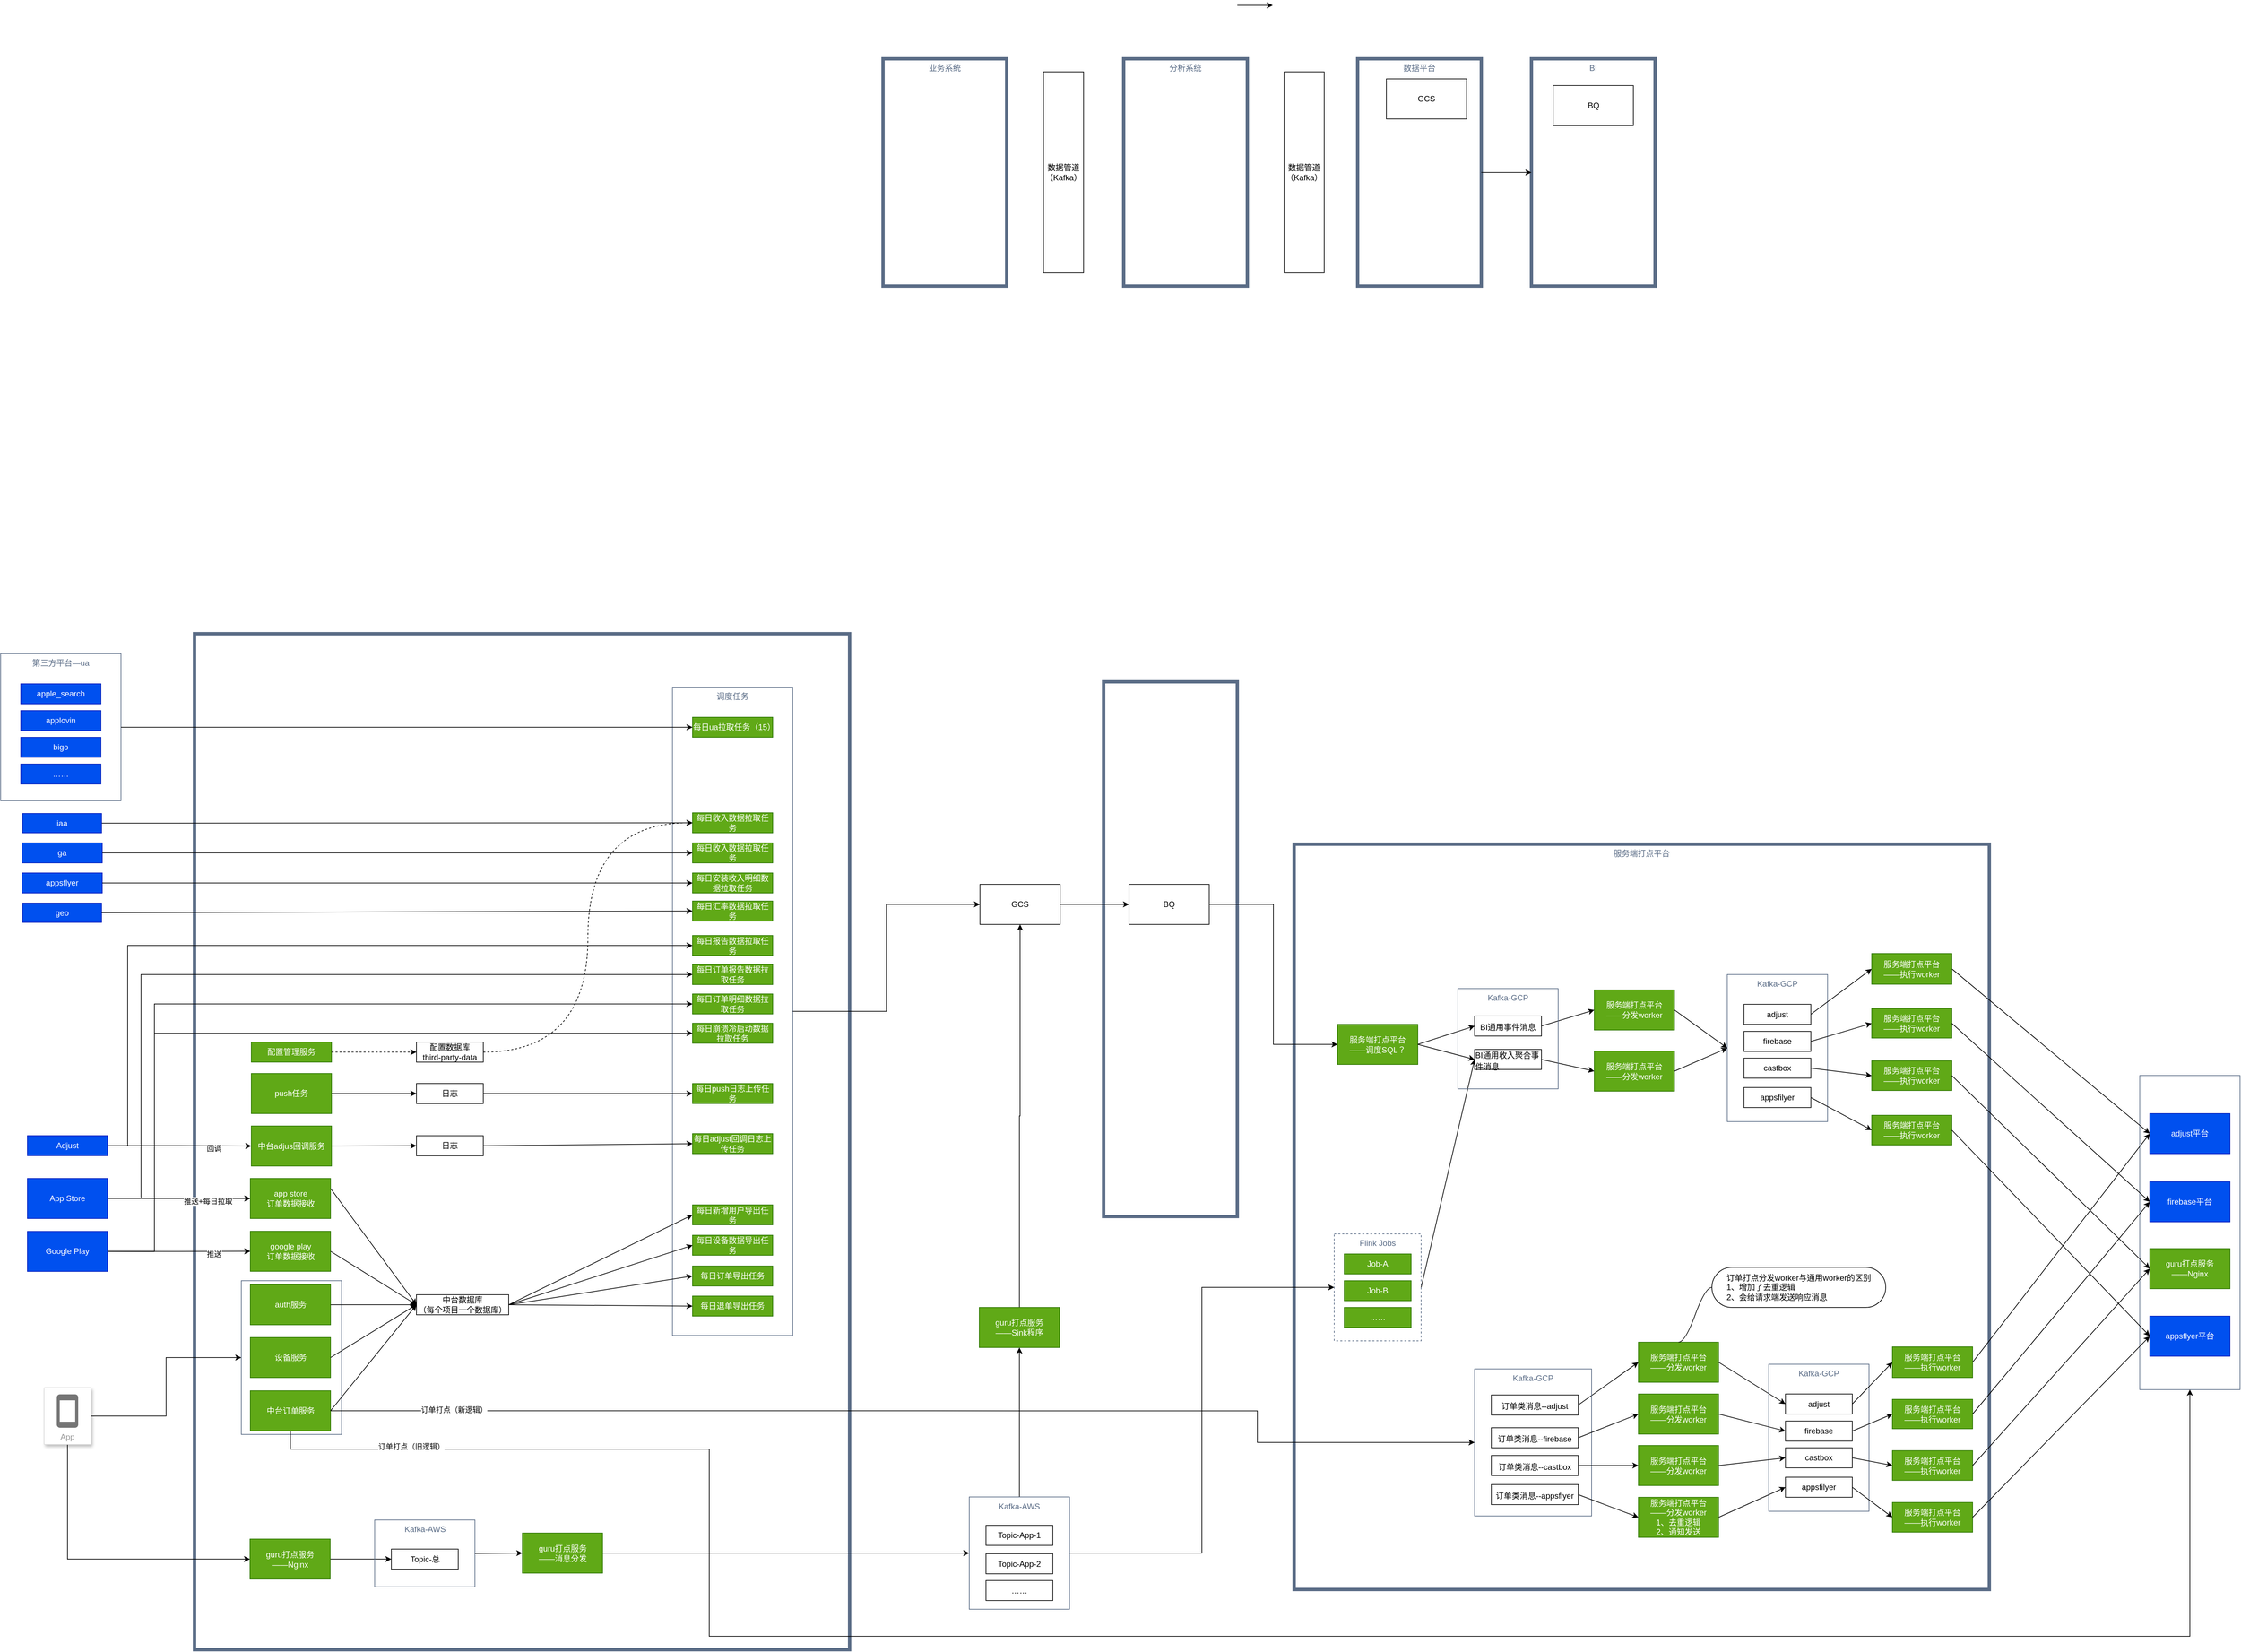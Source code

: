 <mxfile version="27.1.4" pages="4">
  <diagram name="数据流V0.1" id="y2dQiSeuMTwbcqWTTEQZ">
    <mxGraphModel dx="11000" dy="6669" grid="1" gridSize="10" guides="1" tooltips="1" connect="1" arrows="1" fold="1" page="1" pageScale="1" pageWidth="827" pageHeight="1169" math="0" shadow="0">
      <root>
        <mxCell id="ppws5mToP9H75y6-lBPQ-0" />
        <mxCell id="ppws5mToP9H75y6-lBPQ-1" parent="ppws5mToP9H75y6-lBPQ-0" />
        <mxCell id="ppws5mToP9H75y6-lBPQ-2" value="" style="fillColor=none;strokeColor=#5A6C86;verticalAlign=top;fontStyle=0;fontColor=#5A6C86;whiteSpace=wrap;html=1;strokeWidth=5;" parent="ppws5mToP9H75y6-lBPQ-1" vertex="1">
          <mxGeometry x="-370" y="50" width="980" height="1520" as="geometry" />
        </mxCell>
        <mxCell id="ppws5mToP9H75y6-lBPQ-187" value="" style="fillColor=none;strokeColor=#5A6C86;verticalAlign=top;fontStyle=0;fontColor=#5A6C86;whiteSpace=wrap;html=1;" parent="ppws5mToP9H75y6-lBPQ-1" vertex="1">
          <mxGeometry x="-300" y="1018" width="150" height="230" as="geometry" />
        </mxCell>
        <mxCell id="ppws5mToP9H75y6-lBPQ-4" value="分析系统" style="fillColor=none;strokeColor=#5A6C86;verticalAlign=top;fontStyle=0;fontColor=#5A6C86;whiteSpace=wrap;html=1;strokeWidth=5;" parent="ppws5mToP9H75y6-lBPQ-1" vertex="1">
          <mxGeometry x="1020" y="-810" width="185" height="340" as="geometry" />
        </mxCell>
        <mxCell id="ppws5mToP9H75y6-lBPQ-6" value="业务系统" style="fillColor=none;strokeColor=#5A6C86;verticalAlign=top;fontStyle=0;fontColor=#5A6C86;whiteSpace=wrap;html=1;strokeWidth=5;" parent="ppws5mToP9H75y6-lBPQ-1" vertex="1">
          <mxGeometry x="660" y="-810" width="185" height="340" as="geometry" />
        </mxCell>
        <mxCell id="ppws5mToP9H75y6-lBPQ-7" value="" style="fillColor=none;strokeColor=#5A6C86;verticalAlign=top;fontStyle=0;fontColor=#5A6C86;whiteSpace=wrap;html=1;strokeWidth=5;" parent="ppws5mToP9H75y6-lBPQ-1" vertex="1">
          <mxGeometry x="990" y="122" width="200" height="800" as="geometry" />
        </mxCell>
        <mxCell id="ppws5mToP9H75y6-lBPQ-9" value="服务端打点平台" style="fillColor=none;strokeColor=#5A6C86;verticalAlign=top;fontStyle=0;fontColor=#5A6C86;whiteSpace=wrap;html=1;strokeWidth=5;" parent="ppws5mToP9H75y6-lBPQ-1" vertex="1">
          <mxGeometry x="1275" y="365" width="1040" height="1115" as="geometry" />
        </mxCell>
        <mxCell id="ppws5mToP9H75y6-lBPQ-10" value="" style="fillColor=none;strokeColor=#5A6C86;verticalAlign=top;fontStyle=0;fontColor=#5A6C86;whiteSpace=wrap;html=1;" parent="ppws5mToP9H75y6-lBPQ-1" vertex="1">
          <mxGeometry x="2540" y="711" width="150" height="470" as="geometry" />
        </mxCell>
        <mxCell id="ppws5mToP9H75y6-lBPQ-11" value="" style="edgeStyle=orthogonalEdgeStyle;rounded=0;orthogonalLoop=1;jettySize=auto;html=1;entryX=0;entryY=0.5;entryDx=0;entryDy=0;exitX=0.5;exitY=1;exitDx=0;exitDy=0;" parent="ppws5mToP9H75y6-lBPQ-1" source="ppws5mToP9H75y6-lBPQ-12" target="ppws5mToP9H75y6-lBPQ-15" edge="1">
          <mxGeometry relative="1" as="geometry" />
        </mxCell>
        <mxCell id="ppws5mToP9H75y6-lBPQ-12" value="App" style="strokeColor=#dddddd;shadow=1;strokeWidth=1;rounded=1;absoluteArcSize=1;arcSize=2;labelPosition=center;verticalLabelPosition=middle;align=center;verticalAlign=bottom;spacingLeft=0;fontColor=#999999;fontSize=12;whiteSpace=wrap;spacingBottom=2;html=1;" parent="ppws5mToP9H75y6-lBPQ-1" vertex="1">
          <mxGeometry x="-595" y="1178" width="70" height="85" as="geometry" />
        </mxCell>
        <mxCell id="ppws5mToP9H75y6-lBPQ-13" value="" style="sketch=0;dashed=0;connectable=0;html=1;fillColor=#757575;strokeColor=none;shape=mxgraph.gcp2.phone;part=1;" parent="ppws5mToP9H75y6-lBPQ-12" vertex="1">
          <mxGeometry x="0.5" width="32" height="50" relative="1" as="geometry">
            <mxPoint x="-16" y="10" as="offset" />
          </mxGeometry>
        </mxCell>
        <mxCell id="ppws5mToP9H75y6-lBPQ-14" value="" style="edgeStyle=orthogonalEdgeStyle;rounded=0;orthogonalLoop=1;jettySize=auto;html=1;entryX=0;entryY=0.5;entryDx=0;entryDy=0;" parent="ppws5mToP9H75y6-lBPQ-1" source="ppws5mToP9H75y6-lBPQ-15" target="ppws5mToP9H75y6-lBPQ-26" edge="1">
          <mxGeometry relative="1" as="geometry" />
        </mxCell>
        <mxCell id="ppws5mToP9H75y6-lBPQ-15" value="guru打点服务&lt;div&gt;——Nginx&lt;/div&gt;" style="rounded=0;whiteSpace=wrap;html=1;fillColor=#60a917;strokeColor=#2D7600;fontColor=#ffffff;" parent="ppws5mToP9H75y6-lBPQ-1" vertex="1">
          <mxGeometry x="-287" y="1404.5" width="120" height="60" as="geometry" />
        </mxCell>
        <mxCell id="ppws5mToP9H75y6-lBPQ-16" value="" style="rounded=0;orthogonalLoop=1;jettySize=auto;html=1;entryX=0;entryY=0.5;entryDx=0;entryDy=0;exitX=1;exitY=0.5;exitDx=0;exitDy=0;edgeStyle=orthogonalEdgeStyle;" parent="ppws5mToP9H75y6-lBPQ-1" source="ppws5mToP9H75y6-lBPQ-58" target="ppws5mToP9H75y6-lBPQ-29" edge="1">
          <mxGeometry relative="1" as="geometry">
            <mxPoint x="1216" y="912.57" as="sourcePoint" />
          </mxGeometry>
        </mxCell>
        <mxCell id="ppws5mToP9H75y6-lBPQ-17" value="" style="edgeStyle=orthogonalEdgeStyle;rounded=0;orthogonalLoop=1;jettySize=auto;html=1;exitX=0.5;exitY=0;exitDx=0;exitDy=0;entryX=0.5;entryY=1;entryDx=0;entryDy=0;" parent="ppws5mToP9H75y6-lBPQ-1" source="ppws5mToP9H75y6-lBPQ-58" target="ppws5mToP9H75y6-lBPQ-20" edge="1">
          <mxGeometry relative="1" as="geometry" />
        </mxCell>
        <mxCell id="ppws5mToP9H75y6-lBPQ-18" value="" style="rounded=0;orthogonalLoop=1;jettySize=auto;html=1;exitX=1;exitY=0.5;exitDx=0;exitDy=0;entryX=0;entryY=0.5;entryDx=0;entryDy=0;" parent="ppws5mToP9H75y6-lBPQ-1" source="ppws5mToP9H75y6-lBPQ-29" target="ppws5mToP9H75y6-lBPQ-96" edge="1">
          <mxGeometry relative="1" as="geometry">
            <mxPoint x="771" y="610" as="sourcePoint" />
            <mxPoint x="891" y="920" as="targetPoint" />
          </mxGeometry>
        </mxCell>
        <mxCell id="ppws5mToP9H75y6-lBPQ-19" value="" style="edgeStyle=orthogonalEdgeStyle;rounded=0;orthogonalLoop=1;jettySize=auto;html=1;" parent="ppws5mToP9H75y6-lBPQ-1" source="ppws5mToP9H75y6-lBPQ-20" target="ppws5mToP9H75y6-lBPQ-22" edge="1">
          <mxGeometry relative="1" as="geometry" />
        </mxCell>
        <mxCell id="ppws5mToP9H75y6-lBPQ-20" value="guru打点服务&lt;div&gt;——Sink程序&lt;/div&gt;" style="rounded=0;whiteSpace=wrap;html=1;fillColor=#60a917;strokeColor=#2D7600;fontColor=#ffffff;" parent="ppws5mToP9H75y6-lBPQ-1" vertex="1">
          <mxGeometry x="804" y="1058" width="120" height="60" as="geometry" />
        </mxCell>
        <mxCell id="ppws5mToP9H75y6-lBPQ-21" value="" style="edgeStyle=orthogonalEdgeStyle;rounded=0;orthogonalLoop=1;jettySize=auto;html=1;" parent="ppws5mToP9H75y6-lBPQ-1" source="ppws5mToP9H75y6-lBPQ-22" target="ppws5mToP9H75y6-lBPQ-99" edge="1">
          <mxGeometry relative="1" as="geometry" />
        </mxCell>
        <mxCell id="ppws5mToP9H75y6-lBPQ-22" value="GCS" style="rounded=0;whiteSpace=wrap;html=1;" parent="ppws5mToP9H75y6-lBPQ-1" vertex="1">
          <mxGeometry x="805" y="425" width="120" height="60" as="geometry" />
        </mxCell>
        <mxCell id="ppws5mToP9H75y6-lBPQ-23" value="" style="rounded=0;orthogonalLoop=1;jettySize=auto;html=1;exitX=1;exitY=0.5;exitDx=0;exitDy=0;entryX=0;entryY=0.5;entryDx=0;entryDy=0;" parent="ppws5mToP9H75y6-lBPQ-1" source="ppws5mToP9H75y6-lBPQ-135" target="ppws5mToP9H75y6-lBPQ-98" edge="1">
          <mxGeometry relative="1" as="geometry">
            <mxPoint x="1208.048" y="-47" as="targetPoint" />
          </mxGeometry>
        </mxCell>
        <mxCell id="ppws5mToP9H75y6-lBPQ-24" value="&lt;div&gt;服务端打点平台&lt;/div&gt;——分发worker" style="rounded=0;whiteSpace=wrap;html=1;fillColor=#60a917;strokeColor=#2D7600;fontColor=#ffffff;" parent="ppws5mToP9H75y6-lBPQ-1" vertex="1">
          <mxGeometry x="1724" y="583" width="120" height="60" as="geometry" />
        </mxCell>
        <mxCell id="ppws5mToP9H75y6-lBPQ-25" value="Kafka-AWS" style="fillColor=none;strokeColor=#5A6C86;verticalAlign=top;fontStyle=0;fontColor=#5A6C86;whiteSpace=wrap;html=1;" parent="ppws5mToP9H75y6-lBPQ-1" vertex="1">
          <mxGeometry x="-100.5" y="1376" width="150" height="100" as="geometry" />
        </mxCell>
        <mxCell id="ppws5mToP9H75y6-lBPQ-26" value="Topic-总" style="rounded=0;whiteSpace=wrap;html=1;movable=1;resizable=1;rotatable=1;deletable=1;editable=1;locked=0;connectable=1;" parent="ppws5mToP9H75y6-lBPQ-1" vertex="1">
          <mxGeometry x="-75.5" y="1419.5" width="100" height="30" as="geometry" />
        </mxCell>
        <mxCell id="ppws5mToP9H75y6-lBPQ-27" style="edgeStyle=orthogonalEdgeStyle;rounded=0;orthogonalLoop=1;jettySize=auto;html=1;exitX=0.5;exitY=1;exitDx=0;exitDy=0;" parent="ppws5mToP9H75y6-lBPQ-1" source="ppws5mToP9H75y6-lBPQ-26" target="ppws5mToP9H75y6-lBPQ-26" edge="1">
          <mxGeometry relative="1" as="geometry" />
        </mxCell>
        <mxCell id="ppws5mToP9H75y6-lBPQ-28" style="edgeStyle=orthogonalEdgeStyle;rounded=0;orthogonalLoop=1;jettySize=auto;html=1;exitX=0.5;exitY=1;exitDx=0;exitDy=0;" parent="ppws5mToP9H75y6-lBPQ-1" source="ppws5mToP9H75y6-lBPQ-26" target="ppws5mToP9H75y6-lBPQ-26" edge="1">
          <mxGeometry relative="1" as="geometry" />
        </mxCell>
        <mxCell id="ppws5mToP9H75y6-lBPQ-29" value="Flink Jobs" style="fillColor=none;strokeColor=#5A6C86;verticalAlign=top;fontStyle=0;fontColor=#5A6C86;whiteSpace=wrap;html=1;dashed=1;" parent="ppws5mToP9H75y6-lBPQ-1" vertex="1">
          <mxGeometry x="1335" y="948" width="130" height="160" as="geometry" />
        </mxCell>
        <mxCell id="ppws5mToP9H75y6-lBPQ-30" value="Job-A" style="rounded=0;whiteSpace=wrap;html=1;movable=1;resizable=1;rotatable=1;deletable=1;editable=1;locked=0;connectable=1;fillColor=#60a917;strokeColor=#2D7600;fontColor=#ffffff;" parent="ppws5mToP9H75y6-lBPQ-1" vertex="1">
          <mxGeometry x="1350" y="978" width="100" height="30" as="geometry" />
        </mxCell>
        <mxCell id="ppws5mToP9H75y6-lBPQ-31" value="Job-B" style="rounded=0;whiteSpace=wrap;html=1;movable=1;resizable=1;rotatable=1;deletable=1;editable=1;locked=0;connectable=1;fillColor=#60a917;strokeColor=#2D7600;fontColor=#ffffff;" parent="ppws5mToP9H75y6-lBPQ-1" vertex="1">
          <mxGeometry x="1350" y="1018" width="100" height="30" as="geometry" />
        </mxCell>
        <mxCell id="ppws5mToP9H75y6-lBPQ-32" value="……" style="rounded=0;whiteSpace=wrap;html=1;movable=1;resizable=1;rotatable=1;deletable=1;editable=1;locked=0;connectable=1;fillColor=#60a917;strokeColor=#2D7600;fontColor=#ffffff;" parent="ppws5mToP9H75y6-lBPQ-1" vertex="1">
          <mxGeometry x="1350" y="1058" width="100" height="30" as="geometry" />
        </mxCell>
        <mxCell id="ppws5mToP9H75y6-lBPQ-33" value="" style="rounded=0;orthogonalLoop=1;jettySize=auto;html=1;exitX=1;exitY=0.5;exitDx=0;exitDy=0;entryX=0;entryY=0.5;entryDx=0;entryDy=0;" parent="ppws5mToP9H75y6-lBPQ-1" source="ppws5mToP9H75y6-lBPQ-24" target="ppws5mToP9H75y6-lBPQ-74" edge="1">
          <mxGeometry relative="1" as="geometry">
            <mxPoint x="1569.0" y="-736" as="sourcePoint" />
            <mxPoint x="2508" y="-80" as="targetPoint" />
          </mxGeometry>
        </mxCell>
        <mxCell id="ppws5mToP9H75y6-lBPQ-34" value="&lt;div&gt;服务端打点平台&lt;/div&gt;——分发worker" style="rounded=0;whiteSpace=wrap;html=1;fillColor=#60a917;strokeColor=#2D7600;fontColor=#ffffff;" parent="ppws5mToP9H75y6-lBPQ-1" vertex="1">
          <mxGeometry x="1724" y="674.5" width="120" height="60" as="geometry" />
        </mxCell>
        <mxCell id="ppws5mToP9H75y6-lBPQ-35" value="" style="rounded=0;orthogonalLoop=1;jettySize=auto;html=1;exitX=1;exitY=0.5;exitDx=0;exitDy=0;entryX=0;entryY=0.5;entryDx=0;entryDy=0;" parent="ppws5mToP9H75y6-lBPQ-1" source="ppws5mToP9H75y6-lBPQ-95" target="ppws5mToP9H75y6-lBPQ-24" edge="1">
          <mxGeometry relative="1" as="geometry">
            <mxPoint x="1280" y="23" as="sourcePoint" />
            <mxPoint x="1514" y="24" as="targetPoint" />
          </mxGeometry>
        </mxCell>
        <mxCell id="ppws5mToP9H75y6-lBPQ-36" value="" style="rounded=0;orthogonalLoop=1;jettySize=auto;html=1;exitX=1;exitY=0.5;exitDx=0;exitDy=0;entryX=0;entryY=0.5;entryDx=0;entryDy=0;" parent="ppws5mToP9H75y6-lBPQ-1" source="ppws5mToP9H75y6-lBPQ-96" target="ppws5mToP9H75y6-lBPQ-34" edge="1">
          <mxGeometry relative="1" as="geometry">
            <mxPoint x="1329" y="33" as="sourcePoint" />
            <mxPoint x="1159.0" y="281.0" as="targetPoint" />
          </mxGeometry>
        </mxCell>
        <mxCell id="ppws5mToP9H75y6-lBPQ-37" value="" style="rounded=0;orthogonalLoop=1;jettySize=auto;html=1;exitX=1;exitY=0.5;exitDx=0;exitDy=0;entryX=0;entryY=0.5;entryDx=0;entryDy=0;" parent="ppws5mToP9H75y6-lBPQ-1" source="ppws5mToP9H75y6-lBPQ-98" target="ppws5mToP9H75y6-lBPQ-149" edge="1">
          <mxGeometry relative="1" as="geometry">
            <mxPoint x="1540" y="-445" as="sourcePoint" />
            <mxPoint x="1639" y="-630" as="targetPoint" />
          </mxGeometry>
        </mxCell>
        <mxCell id="ppws5mToP9H75y6-lBPQ-38" value="&lt;div&gt;服务端打点平台&lt;/div&gt;——调度SQL？" style="rounded=0;whiteSpace=wrap;html=1;fillColor=#60a917;strokeColor=#2D7600;fontColor=#ffffff;" parent="ppws5mToP9H75y6-lBPQ-1" vertex="1">
          <mxGeometry x="1340" y="634.5" width="120" height="60" as="geometry" />
        </mxCell>
        <mxCell id="ppws5mToP9H75y6-lBPQ-39" value="" style="edgeStyle=orthogonalEdgeStyle;rounded=0;orthogonalLoop=1;jettySize=auto;html=1;entryX=0;entryY=0.5;entryDx=0;entryDy=0;exitX=1;exitY=0.5;exitDx=0;exitDy=0;" parent="ppws5mToP9H75y6-lBPQ-1" source="ppws5mToP9H75y6-lBPQ-99" target="ppws5mToP9H75y6-lBPQ-38" edge="1">
          <mxGeometry relative="1" as="geometry">
            <mxPoint x="615" y="-360" as="sourcePoint" />
            <mxPoint x="615" y="-300" as="targetPoint" />
          </mxGeometry>
        </mxCell>
        <mxCell id="ppws5mToP9H75y6-lBPQ-40" value="" style="rounded=0;orthogonalLoop=1;jettySize=auto;html=1;entryX=0;entryY=0.5;entryDx=0;entryDy=0;exitX=1;exitY=0.5;exitDx=0;exitDy=0;" parent="ppws5mToP9H75y6-lBPQ-1" source="ppws5mToP9H75y6-lBPQ-38" target="ppws5mToP9H75y6-lBPQ-95" edge="1">
          <mxGeometry relative="1" as="geometry">
            <mxPoint x="145" y="-420" as="sourcePoint" />
            <mxPoint x="286" y="-270" as="targetPoint" />
          </mxGeometry>
        </mxCell>
        <mxCell id="ppws5mToP9H75y6-lBPQ-41" value="" style="rounded=0;orthogonalLoop=1;jettySize=auto;html=1;exitX=1;exitY=0.5;exitDx=0;exitDy=0;entryX=0;entryY=0.5;entryDx=0;entryDy=0;" parent="ppws5mToP9H75y6-lBPQ-1" source="ppws5mToP9H75y6-lBPQ-38" target="ppws5mToP9H75y6-lBPQ-96" edge="1">
          <mxGeometry relative="1" as="geometry">
            <mxPoint x="406" y="-270" as="sourcePoint" />
            <mxPoint x="495" y="-508" as="targetPoint" />
          </mxGeometry>
        </mxCell>
        <mxCell id="ppws5mToP9H75y6-lBPQ-42" value="guru打点服务&lt;div&gt;——消息分发&lt;/div&gt;" style="rounded=0;whiteSpace=wrap;html=1;fillColor=#60a917;strokeColor=#2D7600;fontColor=#ffffff;" parent="ppws5mToP9H75y6-lBPQ-1" vertex="1">
          <mxGeometry x="120.5" y="1395.5" width="120" height="60" as="geometry" />
        </mxCell>
        <mxCell id="ppws5mToP9H75y6-lBPQ-43" value="" style="rounded=0;orthogonalLoop=1;jettySize=auto;html=1;entryX=0;entryY=0.5;entryDx=0;entryDy=0;exitX=1;exitY=0.5;exitDx=0;exitDy=0;" parent="ppws5mToP9H75y6-lBPQ-1" source="ppws5mToP9H75y6-lBPQ-25" target="ppws5mToP9H75y6-lBPQ-42" edge="1">
          <mxGeometry relative="1" as="geometry">
            <mxPoint x="-362.5" y="1469.5" as="sourcePoint" />
            <mxPoint x="-257.5" y="1434.5" as="targetPoint" />
          </mxGeometry>
        </mxCell>
        <mxCell id="ppws5mToP9H75y6-lBPQ-44" value="" style="rounded=0;orthogonalLoop=1;jettySize=auto;html=1;exitX=1;exitY=0.5;exitDx=0;exitDy=0;entryX=0;entryY=0.5;entryDx=0;entryDy=0;" parent="ppws5mToP9H75y6-lBPQ-1" source="ppws5mToP9H75y6-lBPQ-42" target="ppws5mToP9H75y6-lBPQ-58" edge="1">
          <mxGeometry relative="1" as="geometry">
            <mxPoint x="-475" y="799" as="sourcePoint" />
            <mxPoint x="-370" y="799" as="targetPoint" />
          </mxGeometry>
        </mxCell>
        <mxCell id="ppws5mToP9H75y6-lBPQ-45" value="第三方平台—ua" style="fillColor=none;strokeColor=#5A6C86;verticalAlign=top;fontStyle=0;fontColor=#5A6C86;whiteSpace=wrap;html=1;" parent="ppws5mToP9H75y6-lBPQ-1" vertex="1">
          <mxGeometry x="-660" y="80" width="180" height="220" as="geometry" />
        </mxCell>
        <mxCell id="ppws5mToP9H75y6-lBPQ-46" value="applovin" style="rounded=0;whiteSpace=wrap;html=1;fillColor=#0050ef;fontColor=#ffffff;strokeColor=#001DBC;" parent="ppws5mToP9H75y6-lBPQ-1" vertex="1">
          <mxGeometry x="-630" y="165" width="120" height="30" as="geometry" />
        </mxCell>
        <mxCell id="ppws5mToP9H75y6-lBPQ-47" value="apple_search" style="rounded=0;whiteSpace=wrap;html=1;fillColor=#0050ef;fontColor=#ffffff;strokeColor=#001DBC;" parent="ppws5mToP9H75y6-lBPQ-1" vertex="1">
          <mxGeometry x="-630" y="125" width="120" height="30" as="geometry" />
        </mxCell>
        <mxCell id="ppws5mToP9H75y6-lBPQ-48" value="bigo" style="rounded=0;whiteSpace=wrap;html=1;fillColor=#0050ef;fontColor=#ffffff;strokeColor=#001DBC;" parent="ppws5mToP9H75y6-lBPQ-1" vertex="1">
          <mxGeometry x="-630" y="205" width="120" height="30" as="geometry" />
        </mxCell>
        <mxCell id="ppws5mToP9H75y6-lBPQ-50" value="……" style="rounded=0;whiteSpace=wrap;html=1;fillColor=#0050ef;fontColor=#ffffff;strokeColor=#001DBC;" parent="ppws5mToP9H75y6-lBPQ-1" vertex="1">
          <mxGeometry x="-630" y="245" width="120" height="30" as="geometry" />
        </mxCell>
        <mxCell id="ppws5mToP9H75y6-lBPQ-51" value="调度任务" style="fillColor=none;strokeColor=#5A6C86;verticalAlign=top;fontStyle=0;fontColor=#5A6C86;whiteSpace=wrap;html=1;" parent="ppws5mToP9H75y6-lBPQ-1" vertex="1">
          <mxGeometry x="345" y="130" width="180" height="970" as="geometry" />
        </mxCell>
        <mxCell id="ppws5mToP9H75y6-lBPQ-52" value="每日收入数据拉取任务" style="rounded=0;whiteSpace=wrap;html=1;fillColor=#60a917;fontColor=#ffffff;strokeColor=#2D7600;" parent="ppws5mToP9H75y6-lBPQ-1" vertex="1">
          <mxGeometry x="375" y="318" width="120" height="30" as="geometry" />
        </mxCell>
        <mxCell id="ppws5mToP9H75y6-lBPQ-53" value="每日ua拉取任务（15）" style="rounded=0;whiteSpace=wrap;html=1;fillColor=#60a917;fontColor=#ffffff;strokeColor=#2D7600;" parent="ppws5mToP9H75y6-lBPQ-1" vertex="1">
          <mxGeometry x="375" y="175" width="120" height="30" as="geometry" />
        </mxCell>
        <mxCell id="ppws5mToP9H75y6-lBPQ-54" value="每日崩溃冷启动数据拉取任务" style="rounded=0;whiteSpace=wrap;html=1;fillColor=#60a917;fontColor=#ffffff;strokeColor=#2D7600;" parent="ppws5mToP9H75y6-lBPQ-1" vertex="1">
          <mxGeometry x="375" y="632.75" width="120" height="30" as="geometry" />
        </mxCell>
        <mxCell id="ppws5mToP9H75y6-lBPQ-55" value="每日汇率数据拉取任务" style="rounded=0;whiteSpace=wrap;html=1;fillColor=#60a917;fontColor=#ffffff;strokeColor=#2D7600;" parent="ppws5mToP9H75y6-lBPQ-1" vertex="1">
          <mxGeometry x="375" y="450" width="120" height="30" as="geometry" />
        </mxCell>
        <mxCell id="ppws5mToP9H75y6-lBPQ-56" value="每日adjust回调日志上传任务" style="rounded=0;whiteSpace=wrap;html=1;fillColor=#60a917;fontColor=#ffffff;strokeColor=#2D7600;" parent="ppws5mToP9H75y6-lBPQ-1" vertex="1">
          <mxGeometry x="375" y="798" width="120" height="30" as="geometry" />
        </mxCell>
        <mxCell id="ppws5mToP9H75y6-lBPQ-57" value="" style="rounded=0;orthogonalLoop=1;jettySize=auto;html=1;exitX=1;exitY=0.5;exitDx=0;exitDy=0;" parent="ppws5mToP9H75y6-lBPQ-1" source="ppws5mToP9H75y6-lBPQ-45" target="ppws5mToP9H75y6-lBPQ-53" edge="1">
          <mxGeometry relative="1" as="geometry">
            <mxPoint x="369" y="86" as="sourcePoint" />
            <mxPoint x="474" y="60" as="targetPoint" />
          </mxGeometry>
        </mxCell>
        <mxCell id="ppws5mToP9H75y6-lBPQ-58" value="Kafka-AWS" style="fillColor=none;strokeColor=#5A6C86;verticalAlign=top;fontStyle=0;fontColor=#5A6C86;whiteSpace=wrap;html=1;" parent="ppws5mToP9H75y6-lBPQ-1" vertex="1">
          <mxGeometry x="789" y="1341.5" width="150" height="168" as="geometry" />
        </mxCell>
        <mxCell id="ppws5mToP9H75y6-lBPQ-59" style="edgeStyle=orthogonalEdgeStyle;rounded=0;orthogonalLoop=1;jettySize=auto;html=1;exitX=0.5;exitY=1;exitDx=0;exitDy=0;" parent="ppws5mToP9H75y6-lBPQ-1" edge="1">
          <mxGeometry relative="1" as="geometry">
            <mxPoint x="404" y="735" as="sourcePoint" />
            <mxPoint x="404" y="735" as="targetPoint" />
          </mxGeometry>
        </mxCell>
        <mxCell id="ppws5mToP9H75y6-lBPQ-60" style="edgeStyle=orthogonalEdgeStyle;rounded=0;orthogonalLoop=1;jettySize=auto;html=1;exitX=0.5;exitY=1;exitDx=0;exitDy=0;" parent="ppws5mToP9H75y6-lBPQ-1" edge="1">
          <mxGeometry relative="1" as="geometry">
            <mxPoint x="404" y="735" as="sourcePoint" />
            <mxPoint x="404" y="735" as="targetPoint" />
          </mxGeometry>
        </mxCell>
        <mxCell id="ppws5mToP9H75y6-lBPQ-61" value="Topic-App-2" style="rounded=0;whiteSpace=wrap;html=1;movable=1;resizable=1;rotatable=1;deletable=1;editable=1;locked=0;connectable=1;" parent="ppws5mToP9H75y6-lBPQ-1" vertex="1">
          <mxGeometry x="814" y="1426.5" width="100" height="30" as="geometry" />
        </mxCell>
        <mxCell id="ppws5mToP9H75y6-lBPQ-62" value="……" style="rounded=0;whiteSpace=wrap;html=1;movable=1;resizable=1;rotatable=1;deletable=1;editable=1;locked=0;connectable=1;" parent="ppws5mToP9H75y6-lBPQ-1" vertex="1">
          <mxGeometry x="814" y="1466.5" width="100" height="30" as="geometry" />
        </mxCell>
        <mxCell id="ppws5mToP9H75y6-lBPQ-63" value="Topic-App-1" style="rounded=0;whiteSpace=wrap;html=1;movable=1;resizable=1;rotatable=1;deletable=1;editable=1;locked=0;connectable=1;" parent="ppws5mToP9H75y6-lBPQ-1" vertex="1">
          <mxGeometry x="814" y="1384" width="100" height="30" as="geometry" />
        </mxCell>
        <mxCell id="ppws5mToP9H75y6-lBPQ-64" value="" style="edgeStyle=orthogonalEdgeStyle;rounded=0;orthogonalLoop=1;jettySize=auto;html=1;exitX=1;exitY=0.5;exitDx=0;exitDy=0;entryX=0;entryY=0.5;entryDx=0;entryDy=0;" parent="ppws5mToP9H75y6-lBPQ-1" source="ppws5mToP9H75y6-lBPQ-51" target="ppws5mToP9H75y6-lBPQ-22" edge="1">
          <mxGeometry relative="1" as="geometry">
            <mxPoint x="745" y="180" as="sourcePoint" />
            <mxPoint x="1003" y="180" as="targetPoint" />
          </mxGeometry>
        </mxCell>
        <mxCell id="ppws5mToP9H75y6-lBPQ-65" value="中台数据库&lt;div&gt;（每个项目一个数据库）&lt;/div&gt;" style="rounded=0;whiteSpace=wrap;html=1;movable=1;resizable=1;rotatable=1;deletable=1;editable=1;locked=0;connectable=1;" parent="ppws5mToP9H75y6-lBPQ-1" vertex="1">
          <mxGeometry x="-38" y="1039" width="138" height="30" as="geometry" />
        </mxCell>
        <mxCell id="ppws5mToP9H75y6-lBPQ-66" value="中台adjus回调服务" style="rounded=0;whiteSpace=wrap;html=1;fillColor=#60a917;strokeColor=#2D7600;fontColor=#ffffff;" parent="ppws5mToP9H75y6-lBPQ-1" vertex="1">
          <mxGeometry x="-285" y="786.5" width="120" height="60" as="geometry" />
        </mxCell>
        <mxCell id="ppws5mToP9H75y6-lBPQ-67" value="push任务" style="rounded=0;whiteSpace=wrap;html=1;fillColor=#60a917;strokeColor=#2D7600;fontColor=#ffffff;" parent="ppws5mToP9H75y6-lBPQ-1" vertex="1">
          <mxGeometry x="-285" y="708.0" width="120" height="60" as="geometry" />
        </mxCell>
        <mxCell id="ppws5mToP9H75y6-lBPQ-68" value="" style="rounded=0;orthogonalLoop=1;jettySize=auto;html=1;exitX=1;exitY=0.5;exitDx=0;exitDy=0;entryX=0;entryY=0.5;entryDx=0;entryDy=0;" parent="ppws5mToP9H75y6-lBPQ-1" source="ppws5mToP9H75y6-lBPQ-65" target="ppws5mToP9H75y6-lBPQ-180" edge="1">
          <mxGeometry relative="1" as="geometry">
            <mxPoint x="155" y="501.91" as="sourcePoint" />
            <mxPoint x="530" y="760" as="targetPoint" />
          </mxGeometry>
        </mxCell>
        <mxCell id="ppws5mToP9H75y6-lBPQ-69" value="" style="rounded=0;orthogonalLoop=1;jettySize=auto;html=1;entryX=0;entryY=0.5;entryDx=0;entryDy=0;exitX=1;exitY=0.5;exitDx=0;exitDy=0;" parent="ppws5mToP9H75y6-lBPQ-1" source="ppws5mToP9H75y6-lBPQ-130" target="ppws5mToP9H75y6-lBPQ-56" edge="1">
          <mxGeometry x="0.002" relative="1" as="geometry">
            <mxPoint x="692.5" y="630" as="sourcePoint" />
            <mxPoint x="765.5" y="560" as="targetPoint" />
            <mxPoint as="offset" />
          </mxGeometry>
        </mxCell>
        <mxCell id="ppws5mToP9H75y6-lBPQ-70" value="" style="rounded=0;orthogonalLoop=1;jettySize=auto;html=1;entryX=0;entryY=0.5;entryDx=0;entryDy=0;exitX=1;exitY=0.5;exitDx=0;exitDy=0;" parent="ppws5mToP9H75y6-lBPQ-1" source="ppws5mToP9H75y6-lBPQ-132" target="ppws5mToP9H75y6-lBPQ-71" edge="1">
          <mxGeometry relative="1" as="geometry">
            <mxPoint x="702.5" y="640" as="sourcePoint" />
            <mxPoint x="775.5" y="570" as="targetPoint" />
          </mxGeometry>
        </mxCell>
        <mxCell id="ppws5mToP9H75y6-lBPQ-71" value="每日push日志上传任务" style="rounded=0;whiteSpace=wrap;html=1;fillColor=#60a917;fontColor=#ffffff;strokeColor=#2D7600;" parent="ppws5mToP9H75y6-lBPQ-1" vertex="1">
          <mxGeometry x="375" y="723" width="120" height="30" as="geometry" />
        </mxCell>
        <mxCell id="ppws5mToP9H75y6-lBPQ-72" value="google play&lt;div&gt;订单数据接收&lt;/div&gt;" style="rounded=0;whiteSpace=wrap;html=1;fillColor=#60a917;strokeColor=#2D7600;fontColor=#ffffff;" parent="ppws5mToP9H75y6-lBPQ-1" vertex="1">
          <mxGeometry x="-286.5" y="944" width="120" height="60" as="geometry" />
        </mxCell>
        <mxCell id="ppws5mToP9H75y6-lBPQ-73" value="" style="rounded=0;orthogonalLoop=1;jettySize=auto;html=1;entryX=0;entryY=0.5;entryDx=0;entryDy=0;exitX=1;exitY=0.5;exitDx=0;exitDy=0;" parent="ppws5mToP9H75y6-lBPQ-1" source="ppws5mToP9H75y6-lBPQ-72" target="ppws5mToP9H75y6-lBPQ-65" edge="1">
          <mxGeometry relative="1" as="geometry">
            <mxPoint x="145" y="908.16" as="sourcePoint" />
            <mxPoint x="365" y="943.16" as="targetPoint" />
          </mxGeometry>
        </mxCell>
        <mxCell id="ppws5mToP9H75y6-lBPQ-74" value="Kafka-GCP" style="fillColor=none;strokeColor=#5A6C86;verticalAlign=top;fontStyle=0;fontColor=#5A6C86;whiteSpace=wrap;html=1;" parent="ppws5mToP9H75y6-lBPQ-1" vertex="1">
          <mxGeometry x="1923" y="560" width="150" height="220" as="geometry" />
        </mxCell>
        <mxCell id="ppws5mToP9H75y6-lBPQ-75" value="adjust" style="rounded=0;whiteSpace=wrap;html=1;movable=1;resizable=1;rotatable=1;deletable=1;editable=1;locked=0;connectable=1;" parent="ppws5mToP9H75y6-lBPQ-1" vertex="1">
          <mxGeometry x="1948" y="604.5" width="100" height="30" as="geometry" />
        </mxCell>
        <mxCell id="ppws5mToP9H75y6-lBPQ-76" value="firebase" style="rounded=0;whiteSpace=wrap;html=1;movable=1;resizable=1;rotatable=1;deletable=1;editable=1;locked=0;connectable=1;" parent="ppws5mToP9H75y6-lBPQ-1" vertex="1">
          <mxGeometry x="1948" y="645" width="100" height="30" as="geometry" />
        </mxCell>
        <mxCell id="ppws5mToP9H75y6-lBPQ-77" value="castbox" style="rounded=0;whiteSpace=wrap;html=1;movable=1;resizable=1;rotatable=1;deletable=1;editable=1;locked=0;connectable=1;" parent="ppws5mToP9H75y6-lBPQ-1" vertex="1">
          <mxGeometry x="1948" y="685" width="100" height="30" as="geometry" />
        </mxCell>
        <mxCell id="ppws5mToP9H75y6-lBPQ-78" value="" style="rounded=0;orthogonalLoop=1;jettySize=auto;html=1;exitX=1;exitY=0.5;exitDx=0;exitDy=0;entryX=0;entryY=0.5;entryDx=0;entryDy=0;" parent="ppws5mToP9H75y6-lBPQ-1" source="ppws5mToP9H75y6-lBPQ-75" target="ppws5mToP9H75y6-lBPQ-80" edge="1">
          <mxGeometry relative="1" as="geometry">
            <mxPoint x="2107" y="609" as="sourcePoint" />
          </mxGeometry>
        </mxCell>
        <mxCell id="ppws5mToP9H75y6-lBPQ-79" value="" style="rounded=0;orthogonalLoop=1;jettySize=auto;html=1;entryX=0;entryY=0.5;entryDx=0;entryDy=0;exitX=1;exitY=0.5;exitDx=0;exitDy=0;" parent="ppws5mToP9H75y6-lBPQ-1" source="ppws5mToP9H75y6-lBPQ-80" target="ppws5mToP9H75y6-lBPQ-81" edge="1">
          <mxGeometry relative="1" as="geometry" />
        </mxCell>
        <mxCell id="ppws5mToP9H75y6-lBPQ-80" value="&lt;div&gt;服务端打点平台&lt;/div&gt;——执行worker" style="rounded=0;whiteSpace=wrap;html=1;fillColor=#60a917;strokeColor=#2D7600;fontColor=#ffffff;" parent="ppws5mToP9H75y6-lBPQ-1" vertex="1">
          <mxGeometry x="2139" y="528.5" width="120" height="46" as="geometry" />
        </mxCell>
        <mxCell id="ppws5mToP9H75y6-lBPQ-81" value="adjust平台" style="rounded=0;whiteSpace=wrap;html=1;fillColor=#0050ef;fontColor=#ffffff;strokeColor=#001DBC;" parent="ppws5mToP9H75y6-lBPQ-1" vertex="1">
          <mxGeometry x="2555" y="768" width="120" height="60" as="geometry" />
        </mxCell>
        <mxCell id="ppws5mToP9H75y6-lBPQ-82" value="" style="rounded=0;orthogonalLoop=1;jettySize=auto;html=1;entryX=0;entryY=0.5;entryDx=0;entryDy=0;exitX=1;exitY=0.5;exitDx=0;exitDy=0;" parent="ppws5mToP9H75y6-lBPQ-1" source="ppws5mToP9H75y6-lBPQ-76" target="ppws5mToP9H75y6-lBPQ-83" edge="1">
          <mxGeometry relative="1" as="geometry">
            <mxPoint x="2107" y="649" as="sourcePoint" />
          </mxGeometry>
        </mxCell>
        <mxCell id="ppws5mToP9H75y6-lBPQ-83" value="&lt;div&gt;服务端打点平台&lt;/div&gt;——执行worker" style="rounded=0;whiteSpace=wrap;html=1;fillColor=#60a917;strokeColor=#2D7600;fontColor=#ffffff;" parent="ppws5mToP9H75y6-lBPQ-1" vertex="1">
          <mxGeometry x="2139" y="611" width="120" height="44" as="geometry" />
        </mxCell>
        <mxCell id="ppws5mToP9H75y6-lBPQ-84" value="&lt;div&gt;服务端打点平台&lt;/div&gt;——执行worker" style="rounded=0;whiteSpace=wrap;html=1;fillColor=#60a917;strokeColor=#2D7600;fontColor=#ffffff;" parent="ppws5mToP9H75y6-lBPQ-1" vertex="1">
          <mxGeometry x="2139" y="689" width="120" height="44.5" as="geometry" />
        </mxCell>
        <mxCell id="ppws5mToP9H75y6-lBPQ-85" value="" style="rounded=0;orthogonalLoop=1;jettySize=auto;html=1;entryX=0;entryY=0.5;entryDx=0;entryDy=0;exitX=1;exitY=0.5;exitDx=0;exitDy=0;" parent="ppws5mToP9H75y6-lBPQ-1" source="ppws5mToP9H75y6-lBPQ-77" target="ppws5mToP9H75y6-lBPQ-84" edge="1">
          <mxGeometry relative="1" as="geometry">
            <mxPoint x="2107" y="689" as="sourcePoint" />
            <mxPoint x="2186" y="586" as="targetPoint" />
          </mxGeometry>
        </mxCell>
        <mxCell id="ppws5mToP9H75y6-lBPQ-86" value="firebase平台" style="rounded=0;whiteSpace=wrap;html=1;fillColor=#0050ef;fontColor=#ffffff;strokeColor=#001DBC;" parent="ppws5mToP9H75y6-lBPQ-1" vertex="1">
          <mxGeometry x="2555" y="870" width="120" height="60" as="geometry" />
        </mxCell>
        <mxCell id="ppws5mToP9H75y6-lBPQ-87" value="guru打点服务&lt;div&gt;——Nginx&lt;/div&gt;" style="rounded=0;whiteSpace=wrap;html=1;fillColor=#60a917;fontColor=#ffffff;strokeColor=#2D7600;" parent="ppws5mToP9H75y6-lBPQ-1" vertex="1">
          <mxGeometry x="2555" y="970" width="120" height="60" as="geometry" />
        </mxCell>
        <mxCell id="ppws5mToP9H75y6-lBPQ-88" value="" style="rounded=0;orthogonalLoop=1;jettySize=auto;html=1;entryX=0;entryY=0.5;entryDx=0;entryDy=0;exitX=1;exitY=0.5;exitDx=0;exitDy=0;" parent="ppws5mToP9H75y6-lBPQ-1" source="ppws5mToP9H75y6-lBPQ-84" target="ppws5mToP9H75y6-lBPQ-87" edge="1">
          <mxGeometry relative="1" as="geometry">
            <mxPoint x="2059" y="845.47" as="sourcePoint" />
            <mxPoint x="2183" y="846.47" as="targetPoint" />
          </mxGeometry>
        </mxCell>
        <mxCell id="ppws5mToP9H75y6-lBPQ-89" value="" style="rounded=0;orthogonalLoop=1;jettySize=auto;html=1;entryX=0;entryY=0.5;entryDx=0;entryDy=0;exitX=1;exitY=0.5;exitDx=0;exitDy=0;" parent="ppws5mToP9H75y6-lBPQ-1" source="ppws5mToP9H75y6-lBPQ-83" target="ppws5mToP9H75y6-lBPQ-86" edge="1">
          <mxGeometry relative="1" as="geometry">
            <mxPoint x="2149" y="644" as="sourcePoint" />
            <mxPoint x="2273" y="645" as="targetPoint" />
          </mxGeometry>
        </mxCell>
        <mxCell id="ppws5mToP9H75y6-lBPQ-90" value="" style="rounded=0;orthogonalLoop=1;jettySize=auto;html=1;exitX=1;exitY=0.5;exitDx=0;exitDy=0;entryX=0;entryY=0.5;entryDx=0;entryDy=0;edgeStyle=orthogonalEdgeStyle;" parent="ppws5mToP9H75y6-lBPQ-1" source="ppws5mToP9H75y6-lBPQ-133" target="ppws5mToP9H75y6-lBPQ-134" edge="1">
          <mxGeometry relative="1" as="geometry">
            <mxPoint x="1390" y="700" as="sourcePoint" />
            <mxPoint x="1345" y="740" as="targetPoint" />
            <Array as="points">
              <mxPoint x="1220" y="1213" />
              <mxPoint x="1220" y="1260" />
            </Array>
          </mxGeometry>
        </mxCell>
        <mxCell id="ppws5mToP9H75y6-lBPQ-91" value="订单打点（新逻辑）" style="edgeLabel;html=1;align=center;verticalAlign=middle;resizable=0;points=[];" parent="ppws5mToP9H75y6-lBPQ-90" vertex="1" connectable="0">
          <mxGeometry x="-0.791" y="2" relative="1" as="geometry">
            <mxPoint as="offset" />
          </mxGeometry>
        </mxCell>
        <mxCell id="ppws5mToP9H75y6-lBPQ-92" value="" style="rounded=0;orthogonalLoop=1;jettySize=auto;html=1;entryX=0.5;entryY=1;entryDx=0;entryDy=0;exitX=0.5;exitY=1;exitDx=0;exitDy=0;edgeStyle=orthogonalEdgeStyle;" parent="ppws5mToP9H75y6-lBPQ-1" source="ppws5mToP9H75y6-lBPQ-133" target="ppws5mToP9H75y6-lBPQ-10" edge="1">
          <mxGeometry relative="1" as="geometry">
            <mxPoint x="125" y="1090" as="sourcePoint" />
            <mxPoint x="1265" y="650" as="targetPoint" />
            <Array as="points">
              <mxPoint x="-226" y="1270" />
              <mxPoint x="400" y="1270" />
              <mxPoint x="400" y="1550" />
              <mxPoint x="2615" y="1550" />
            </Array>
          </mxGeometry>
        </mxCell>
        <mxCell id="ppws5mToP9H75y6-lBPQ-93" value="订单打点（旧逻辑）" style="edgeLabel;html=1;align=center;verticalAlign=middle;resizable=0;points=[];" parent="ppws5mToP9H75y6-lBPQ-92" vertex="1" connectable="0">
          <mxGeometry x="-0.882" y="4" relative="1" as="geometry">
            <mxPoint as="offset" />
          </mxGeometry>
        </mxCell>
        <mxCell id="ppws5mToP9H75y6-lBPQ-94" value="Kafka-GCP" style="fillColor=none;strokeColor=#5A6C86;verticalAlign=top;fontStyle=0;fontColor=#5A6C86;whiteSpace=wrap;html=1;" parent="ppws5mToP9H75y6-lBPQ-1" vertex="1">
          <mxGeometry x="1520" y="581" width="150" height="150" as="geometry" />
        </mxCell>
        <mxCell id="ppws5mToP9H75y6-lBPQ-95" value="&lt;p style=&quot;margin: 0px; font-variant-numeric: normal; font-variant-east-asian: normal; font-variant-alternates: normal; font-size-adjust: none; font-kerning: auto; font-optical-sizing: auto; font-feature-settings: normal; font-variation-settings: normal; font-variant-position: normal; font-variant-emoji: normal; font-stretch: normal; line-height: normal; text-align: start;&quot; class=&quot;p1&quot;&gt;BI通用事件消息&lt;/p&gt;" style="rounded=0;whiteSpace=wrap;html=1;movable=1;resizable=1;rotatable=1;deletable=1;editable=1;locked=0;connectable=1;" parent="ppws5mToP9H75y6-lBPQ-1" vertex="1">
          <mxGeometry x="1545" y="622" width="100" height="30" as="geometry" />
        </mxCell>
        <mxCell id="ppws5mToP9H75y6-lBPQ-96" value="&lt;p style=&quot;margin: 0px; font-variant-numeric: normal; font-variant-east-asian: normal; font-variant-alternates: normal; font-size-adjust: none; font-kerning: auto; font-optical-sizing: auto; font-feature-settings: normal; font-variation-settings: normal; font-variant-position: normal; font-variant-emoji: normal; font-stretch: normal; line-height: normal; text-align: start;&quot; class=&quot;p1&quot;&gt;BI通用收入聚合事件消息&lt;/p&gt;" style="rounded=0;whiteSpace=wrap;html=1;movable=1;resizable=1;rotatable=1;deletable=1;editable=1;locked=0;connectable=1;" parent="ppws5mToP9H75y6-lBPQ-1" vertex="1">
          <mxGeometry x="1545" y="672" width="100" height="30" as="geometry" />
        </mxCell>
        <mxCell id="ppws5mToP9H75y6-lBPQ-97" value="" style="rounded=0;orthogonalLoop=1;jettySize=auto;html=1;exitX=1;exitY=0.5;exitDx=0;exitDy=0;entryX=0;entryY=0.5;entryDx=0;entryDy=0;" parent="ppws5mToP9H75y6-lBPQ-1" source="ppws5mToP9H75y6-lBPQ-34" target="ppws5mToP9H75y6-lBPQ-74" edge="1">
          <mxGeometry relative="1" as="geometry">
            <mxPoint x="2115" y="87" as="sourcePoint" />
            <mxPoint x="1838" y="665" as="targetPoint" />
          </mxGeometry>
        </mxCell>
        <mxCell id="ppws5mToP9H75y6-lBPQ-98" value="&lt;div&gt;服务端打点平台&lt;/div&gt;——分发worker" style="rounded=0;whiteSpace=wrap;html=1;fillColor=#60a917;strokeColor=#2D7600;fontColor=#ffffff;" parent="ppws5mToP9H75y6-lBPQ-1" vertex="1">
          <mxGeometry x="1790" y="1110" width="120" height="60" as="geometry" />
        </mxCell>
        <mxCell id="ppws5mToP9H75y6-lBPQ-99" value="BQ" style="rounded=0;whiteSpace=wrap;html=1;" parent="ppws5mToP9H75y6-lBPQ-1" vertex="1">
          <mxGeometry x="1028" y="425" width="120" height="60" as="geometry" />
        </mxCell>
        <mxCell id="ppws5mToP9H75y6-lBPQ-100" value="" style="edgeStyle=orthogonalEdgeStyle;rounded=0;orthogonalLoop=1;jettySize=auto;html=1;exitX=1;exitY=0.5;exitDx=0;exitDy=0;entryX=0;entryY=0.5;entryDx=0;entryDy=0;" parent="ppws5mToP9H75y6-lBPQ-1" source="ppws5mToP9H75y6-lBPQ-12" target="ppws5mToP9H75y6-lBPQ-187" edge="1">
          <mxGeometry relative="1" as="geometry">
            <mxPoint x="-445" y="1170.16" as="sourcePoint" />
            <mxPoint x="1135" y="1545.16" as="targetPoint" />
          </mxGeometry>
        </mxCell>
        <mxCell id="ppws5mToP9H75y6-lBPQ-101" value="" style="edgeStyle=orthogonalEdgeStyle;rounded=0;orthogonalLoop=1;jettySize=auto;html=1;entryX=0;entryY=0.5;entryDx=0;entryDy=0;" parent="ppws5mToP9H75y6-lBPQ-1" source="ppws5mToP9H75y6-lBPQ-103" target="ppws5mToP9H75y6-lBPQ-66" edge="1">
          <mxGeometry relative="1" as="geometry">
            <mxPoint x="-435" y="712.16" as="targetPoint" />
          </mxGeometry>
        </mxCell>
        <mxCell id="ppws5mToP9H75y6-lBPQ-102" value="回调" style="edgeLabel;html=1;align=center;verticalAlign=middle;resizable=0;points=[];" parent="ppws5mToP9H75y6-lBPQ-101" vertex="1" connectable="0">
          <mxGeometry x="-0.246" y="-4" relative="1" as="geometry">
            <mxPoint x="78" as="offset" />
          </mxGeometry>
        </mxCell>
        <mxCell id="ppws5mToP9H75y6-lBPQ-103" value="Adjust" style="rounded=0;whiteSpace=wrap;html=1;fillColor=#0050ef;fontColor=#ffffff;strokeColor=#001DBC;" parent="ppws5mToP9H75y6-lBPQ-1" vertex="1">
          <mxGeometry x="-620" y="801" width="120" height="30" as="geometry" />
        </mxCell>
        <mxCell id="ppws5mToP9H75y6-lBPQ-104" value="Google Play" style="rounded=0;whiteSpace=wrap;html=1;fillColor=#0050ef;fontColor=#ffffff;strokeColor=#001DBC;" parent="ppws5mToP9H75y6-lBPQ-1" vertex="1">
          <mxGeometry x="-620" y="944.16" width="120" height="60" as="geometry" />
        </mxCell>
        <mxCell id="ppws5mToP9H75y6-lBPQ-106" value="" style="edgeStyle=orthogonalEdgeStyle;rounded=0;orthogonalLoop=1;jettySize=auto;html=1;entryX=0;entryY=0.5;entryDx=0;entryDy=0;exitX=1;exitY=0.5;exitDx=0;exitDy=0;" parent="ppws5mToP9H75y6-lBPQ-1" source="ppws5mToP9H75y6-lBPQ-104" target="ppws5mToP9H75y6-lBPQ-72" edge="1">
          <mxGeometry relative="1" as="geometry">
            <mxPoint x="-475" y="975.16" as="sourcePoint" />
            <mxPoint x="-243" y="978.16" as="targetPoint" />
          </mxGeometry>
        </mxCell>
        <mxCell id="ppws5mToP9H75y6-lBPQ-107" value="推送" style="edgeLabel;html=1;align=center;verticalAlign=middle;resizable=0;points=[];" parent="ppws5mToP9H75y6-lBPQ-106" vertex="1" connectable="0">
          <mxGeometry x="-0.246" y="-4" relative="1" as="geometry">
            <mxPoint x="78" as="offset" />
          </mxGeometry>
        </mxCell>
        <mxCell id="ppws5mToP9H75y6-lBPQ-115" value="数据管道&lt;div&gt;（Kafka）&lt;/div&gt;" style="rounded=0;whiteSpace=wrap;html=1;" parent="ppws5mToP9H75y6-lBPQ-1" vertex="1">
          <mxGeometry x="1260" y="-790.5" width="60" height="301" as="geometry" />
        </mxCell>
        <mxCell id="ppws5mToP9H75y6-lBPQ-121" value="" style="edgeStyle=orthogonalEdgeStyle;rounded=0;orthogonalLoop=1;jettySize=auto;html=1;" parent="ppws5mToP9H75y6-lBPQ-1" edge="1">
          <mxGeometry relative="1" as="geometry">
            <mxPoint x="1190" y="-890" as="sourcePoint" />
            <mxPoint x="1243" y="-890" as="targetPoint" />
          </mxGeometry>
        </mxCell>
        <mxCell id="ppws5mToP9H75y6-lBPQ-122" value="数据平台" style="fillColor=none;strokeColor=#5A6C86;verticalAlign=top;fontStyle=0;fontColor=#5A6C86;whiteSpace=wrap;html=1;strokeWidth=5;" parent="ppws5mToP9H75y6-lBPQ-1" vertex="1">
          <mxGeometry x="1370" y="-810" width="185" height="340" as="geometry" />
        </mxCell>
        <mxCell id="ppws5mToP9H75y6-lBPQ-123" value="GCS" style="rounded=0;whiteSpace=wrap;html=1;" parent="ppws5mToP9H75y6-lBPQ-1" vertex="1">
          <mxGeometry x="1413" y="-780" width="120" height="60" as="geometry" />
        </mxCell>
        <mxCell id="ppws5mToP9H75y6-lBPQ-124" value="BI" style="fillColor=none;strokeColor=#5A6C86;verticalAlign=top;fontStyle=0;fontColor=#5A6C86;whiteSpace=wrap;html=1;strokeWidth=5;" parent="ppws5mToP9H75y6-lBPQ-1" vertex="1">
          <mxGeometry x="1630" y="-810" width="185" height="340" as="geometry" />
        </mxCell>
        <mxCell id="ppws5mToP9H75y6-lBPQ-125" value="BQ" style="rounded=0;whiteSpace=wrap;html=1;" parent="ppws5mToP9H75y6-lBPQ-1" vertex="1">
          <mxGeometry x="1662.5" y="-770" width="120" height="60" as="geometry" />
        </mxCell>
        <mxCell id="ppws5mToP9H75y6-lBPQ-127" value="" style="edgeStyle=orthogonalEdgeStyle;rounded=0;orthogonalLoop=1;jettySize=auto;html=1;entryX=0;entryY=0.5;entryDx=0;entryDy=0;exitX=1;exitY=0.5;exitDx=0;exitDy=0;" parent="ppws5mToP9H75y6-lBPQ-1" source="ppws5mToP9H75y6-lBPQ-122" target="ppws5mToP9H75y6-lBPQ-124" edge="1">
          <mxGeometry relative="1" as="geometry">
            <mxPoint x="1690" y="-670" as="sourcePoint" />
            <mxPoint x="1743" y="-670" as="targetPoint" />
          </mxGeometry>
        </mxCell>
        <mxCell id="ppws5mToP9H75y6-lBPQ-128" value="appsflyer平台" style="rounded=0;whiteSpace=wrap;html=1;fillColor=#0050ef;fontColor=#ffffff;strokeColor=#001DBC;" parent="ppws5mToP9H75y6-lBPQ-1" vertex="1">
          <mxGeometry x="2555" y="1071" width="120" height="60" as="geometry" />
        </mxCell>
        <mxCell id="ppws5mToP9H75y6-lBPQ-129" value="" style="rounded=0;orthogonalLoop=1;jettySize=auto;html=1;entryX=0;entryY=0.5;entryDx=0;entryDy=0;exitX=1;exitY=0.5;exitDx=0;exitDy=0;" parent="ppws5mToP9H75y6-lBPQ-1" source="ppws5mToP9H75y6-lBPQ-66" target="ppws5mToP9H75y6-lBPQ-130" edge="1">
          <mxGeometry relative="1" as="geometry">
            <mxPoint x="-123" y="709.16" as="sourcePoint" />
            <mxPoint x="528" y="541.16" as="targetPoint" />
          </mxGeometry>
        </mxCell>
        <mxCell id="ppws5mToP9H75y6-lBPQ-130" value="日志" style="rounded=0;whiteSpace=wrap;html=1;movable=1;resizable=1;rotatable=1;deletable=1;editable=1;locked=0;connectable=1;" parent="ppws5mToP9H75y6-lBPQ-1" vertex="1">
          <mxGeometry x="-38" y="801.16" width="100" height="30" as="geometry" />
        </mxCell>
        <mxCell id="ppws5mToP9H75y6-lBPQ-131" value="" style="rounded=0;orthogonalLoop=1;jettySize=auto;html=1;entryX=0;entryY=0.5;entryDx=0;entryDy=0;exitX=1;exitY=0.5;exitDx=0;exitDy=0;" parent="ppws5mToP9H75y6-lBPQ-1" source="ppws5mToP9H75y6-lBPQ-67" target="ppws5mToP9H75y6-lBPQ-132" edge="1">
          <mxGeometry relative="1" as="geometry">
            <mxPoint x="-123" y="633.0" as="sourcePoint" />
            <mxPoint x="528" y="366" as="targetPoint" />
          </mxGeometry>
        </mxCell>
        <mxCell id="ppws5mToP9H75y6-lBPQ-132" value="日志" style="rounded=0;whiteSpace=wrap;html=1;movable=1;resizable=1;rotatable=1;deletable=1;editable=1;locked=0;connectable=1;" parent="ppws5mToP9H75y6-lBPQ-1" vertex="1">
          <mxGeometry x="-38" y="723.0" width="100" height="30" as="geometry" />
        </mxCell>
        <mxCell id="ppws5mToP9H75y6-lBPQ-133" value="中台订单服务" style="rounded=0;whiteSpace=wrap;html=1;fillColor=#60a917;strokeColor=#2D7600;fontColor=#ffffff;" parent="ppws5mToP9H75y6-lBPQ-1" vertex="1">
          <mxGeometry x="-286.5" y="1182.66" width="120" height="60" as="geometry" />
        </mxCell>
        <mxCell id="ppws5mToP9H75y6-lBPQ-134" value="Kafka-GCP" style="fillColor=none;strokeColor=#5A6C86;verticalAlign=top;fontStyle=0;fontColor=#5A6C86;whiteSpace=wrap;html=1;" parent="ppws5mToP9H75y6-lBPQ-1" vertex="1">
          <mxGeometry x="1545" y="1150" width="175" height="220" as="geometry" />
        </mxCell>
        <mxCell id="ppws5mToP9H75y6-lBPQ-135" value="&lt;p style=&quot;margin: 0px; font-variant-numeric: normal; font-variant-east-asian: normal; font-variant-alternates: normal; font-size-adjust: none; font-kerning: auto; font-optical-sizing: auto; font-feature-settings: normal; font-variation-settings: normal; font-variant-position: normal; font-variant-emoji: normal; font-stretch: normal; line-height: normal; text-align: start;&quot; class=&quot;p1&quot;&gt;订单类消息--adjust&lt;/p&gt;" style="rounded=0;whiteSpace=wrap;html=1;movable=1;resizable=1;rotatable=1;deletable=1;editable=1;locked=0;connectable=1;" parent="ppws5mToP9H75y6-lBPQ-1" vertex="1">
          <mxGeometry x="1570" y="1189" width="130" height="30" as="geometry" />
        </mxCell>
        <mxCell id="ppws5mToP9H75y6-lBPQ-136" style="edgeStyle=orthogonalEdgeStyle;rounded=0;orthogonalLoop=1;jettySize=auto;html=1;exitX=0.5;exitY=1;exitDx=0;exitDy=0;" parent="ppws5mToP9H75y6-lBPQ-1" source="ppws5mToP9H75y6-lBPQ-135" target="ppws5mToP9H75y6-lBPQ-135" edge="1">
          <mxGeometry relative="1" as="geometry" />
        </mxCell>
        <mxCell id="ppws5mToP9H75y6-lBPQ-137" style="edgeStyle=orthogonalEdgeStyle;rounded=0;orthogonalLoop=1;jettySize=auto;html=1;exitX=0.5;exitY=1;exitDx=0;exitDy=0;" parent="ppws5mToP9H75y6-lBPQ-1" source="ppws5mToP9H75y6-lBPQ-135" target="ppws5mToP9H75y6-lBPQ-135" edge="1">
          <mxGeometry relative="1" as="geometry" />
        </mxCell>
        <mxCell id="ppws5mToP9H75y6-lBPQ-138" value="&lt;p style=&quot;margin: 0px; font-variant-numeric: normal; font-variant-east-asian: normal; font-variant-alternates: normal; font-size-adjust: none; font-kerning: auto; font-optical-sizing: auto; font-feature-settings: normal; font-variation-settings: normal; font-variant-position: normal; font-variant-emoji: normal; font-stretch: normal; line-height: normal; text-align: start;&quot; class=&quot;p1&quot;&gt;订单类消息--firebase&lt;/p&gt;" style="rounded=0;whiteSpace=wrap;html=1;movable=1;resizable=1;rotatable=1;deletable=1;editable=1;locked=0;connectable=1;" parent="ppws5mToP9H75y6-lBPQ-1" vertex="1">
          <mxGeometry x="1570" y="1238" width="130" height="30" as="geometry" />
        </mxCell>
        <mxCell id="ppws5mToP9H75y6-lBPQ-139" value="" style="rounded=0;orthogonalLoop=1;jettySize=auto;html=1;" parent="ppws5mToP9H75y6-lBPQ-1" source="ppws5mToP9H75y6-lBPQ-140" target="ppws5mToP9H75y6-lBPQ-159" edge="1">
          <mxGeometry relative="1" as="geometry" />
        </mxCell>
        <mxCell id="ppws5mToP9H75y6-lBPQ-140" value="&lt;p style=&quot;margin: 0px; font-variant-numeric: normal; font-variant-east-asian: normal; font-variant-alternates: normal; font-size-adjust: none; font-kerning: auto; font-optical-sizing: auto; font-feature-settings: normal; font-variation-settings: normal; font-variant-position: normal; font-variant-emoji: normal; font-stretch: normal; line-height: normal; text-align: start;&quot; class=&quot;p1&quot;&gt;订单类消息--castbox&lt;/p&gt;" style="rounded=0;whiteSpace=wrap;html=1;movable=1;resizable=1;rotatable=1;deletable=1;editable=1;locked=0;connectable=1;" parent="ppws5mToP9H75y6-lBPQ-1" vertex="1">
          <mxGeometry x="1570" y="1279.5" width="130" height="30" as="geometry" />
        </mxCell>
        <mxCell id="ppws5mToP9H75y6-lBPQ-141" value="" style="rounded=0;orthogonalLoop=1;jettySize=auto;html=1;entryX=0;entryY=0.5;entryDx=0;entryDy=0;exitX=1;exitY=0.5;exitDx=0;exitDy=0;" parent="ppws5mToP9H75y6-lBPQ-1" source="ppws5mToP9H75y6-lBPQ-142" target="ppws5mToP9H75y6-lBPQ-161" edge="1">
          <mxGeometry relative="1" as="geometry" />
        </mxCell>
        <mxCell id="ppws5mToP9H75y6-lBPQ-142" value="&lt;p style=&quot;margin: 0px; font-variant-numeric: normal; font-variant-east-asian: normal; font-variant-alternates: normal; font-size-adjust: none; font-kerning: auto; font-optical-sizing: auto; font-feature-settings: normal; font-variation-settings: normal; font-variant-position: normal; font-variant-emoji: normal; font-stretch: normal; line-height: normal; text-align: start;&quot; class=&quot;p1&quot;&gt;订单类消息--appsflyer&lt;/p&gt;" style="rounded=0;whiteSpace=wrap;html=1;movable=1;resizable=1;rotatable=1;deletable=1;editable=1;locked=0;connectable=1;" parent="ppws5mToP9H75y6-lBPQ-1" vertex="1">
          <mxGeometry x="1570" y="1323" width="130" height="30" as="geometry" />
        </mxCell>
        <mxCell id="ppws5mToP9H75y6-lBPQ-143" value="&lt;div&gt;服务端打点平台&lt;/div&gt;——执行worker" style="rounded=0;whiteSpace=wrap;html=1;fillColor=#60a917;strokeColor=#2D7600;fontColor=#ffffff;" parent="ppws5mToP9H75y6-lBPQ-1" vertex="1">
          <mxGeometry x="2139" y="770.5" width="120" height="44.5" as="geometry" />
        </mxCell>
        <mxCell id="ppws5mToP9H75y6-lBPQ-144" value="" style="rounded=0;orthogonalLoop=1;jettySize=auto;html=1;entryX=0;entryY=0.5;entryDx=0;entryDy=0;exitX=1;exitY=0.5;exitDx=0;exitDy=0;" parent="ppws5mToP9H75y6-lBPQ-1" source="ppws5mToP9H75y6-lBPQ-143" target="ppws5mToP9H75y6-lBPQ-128" edge="1">
          <mxGeometry relative="1" as="geometry">
            <mxPoint x="2220" y="971" as="sourcePoint" />
            <mxPoint x="2344" y="970" as="targetPoint" />
          </mxGeometry>
        </mxCell>
        <mxCell id="ppws5mToP9H75y6-lBPQ-145" value="appsfilyer" style="rounded=0;whiteSpace=wrap;html=1;movable=1;resizable=1;rotatable=1;deletable=1;editable=1;locked=0;connectable=1;" parent="ppws5mToP9H75y6-lBPQ-1" vertex="1">
          <mxGeometry x="1948" y="729" width="100" height="30" as="geometry" />
        </mxCell>
        <mxCell id="ppws5mToP9H75y6-lBPQ-146" value="" style="rounded=0;orthogonalLoop=1;jettySize=auto;html=1;entryX=0;entryY=0.5;entryDx=0;entryDy=0;exitX=1;exitY=0.5;exitDx=0;exitDy=0;" parent="ppws5mToP9H75y6-lBPQ-1" source="ppws5mToP9H75y6-lBPQ-145" target="ppws5mToP9H75y6-lBPQ-143" edge="1">
          <mxGeometry relative="1" as="geometry">
            <mxPoint x="2010" y="845" as="sourcePoint" />
            <mxPoint x="2101" y="905" as="targetPoint" />
          </mxGeometry>
        </mxCell>
        <mxCell id="ppws5mToP9H75y6-lBPQ-147" value="Kafka-GCP" style="fillColor=none;strokeColor=#5A6C86;verticalAlign=top;fontStyle=0;fontColor=#5A6C86;whiteSpace=wrap;html=1;" parent="ppws5mToP9H75y6-lBPQ-1" vertex="1">
          <mxGeometry x="1985" y="1143" width="150" height="220" as="geometry" />
        </mxCell>
        <mxCell id="ppws5mToP9H75y6-lBPQ-148" value="" style="rounded=0;orthogonalLoop=1;jettySize=auto;html=1;entryX=0;entryY=0.5;entryDx=0;entryDy=0;exitX=1;exitY=0.5;exitDx=0;exitDy=0;" parent="ppws5mToP9H75y6-lBPQ-1" source="ppws5mToP9H75y6-lBPQ-149" target="ppws5mToP9H75y6-lBPQ-163" edge="1">
          <mxGeometry relative="1" as="geometry" />
        </mxCell>
        <mxCell id="ppws5mToP9H75y6-lBPQ-149" value="adjust" style="rounded=0;whiteSpace=wrap;html=1;movable=1;resizable=1;rotatable=1;deletable=1;editable=1;locked=0;connectable=1;" parent="ppws5mToP9H75y6-lBPQ-1" vertex="1">
          <mxGeometry x="2010" y="1187.5" width="100" height="30" as="geometry" />
        </mxCell>
        <mxCell id="ppws5mToP9H75y6-lBPQ-150" value="" style="rounded=0;orthogonalLoop=1;jettySize=auto;html=1;entryX=0;entryY=0.5;entryDx=0;entryDy=0;exitX=1;exitY=0.5;exitDx=0;exitDy=0;" parent="ppws5mToP9H75y6-lBPQ-1" source="ppws5mToP9H75y6-lBPQ-151" target="ppws5mToP9H75y6-lBPQ-164" edge="1">
          <mxGeometry relative="1" as="geometry" />
        </mxCell>
        <mxCell id="ppws5mToP9H75y6-lBPQ-151" value="firebase" style="rounded=0;whiteSpace=wrap;html=1;movable=1;resizable=1;rotatable=1;deletable=1;editable=1;locked=0;connectable=1;" parent="ppws5mToP9H75y6-lBPQ-1" vertex="1">
          <mxGeometry x="2010" y="1228" width="100" height="30" as="geometry" />
        </mxCell>
        <mxCell id="ppws5mToP9H75y6-lBPQ-152" value="" style="rounded=0;orthogonalLoop=1;jettySize=auto;html=1;entryX=0;entryY=0.5;entryDx=0;entryDy=0;exitX=1;exitY=0.5;exitDx=0;exitDy=0;" parent="ppws5mToP9H75y6-lBPQ-1" source="ppws5mToP9H75y6-lBPQ-153" target="ppws5mToP9H75y6-lBPQ-165" edge="1">
          <mxGeometry relative="1" as="geometry" />
        </mxCell>
        <mxCell id="ppws5mToP9H75y6-lBPQ-153" value="castbox" style="rounded=0;whiteSpace=wrap;html=1;movable=1;resizable=1;rotatable=1;deletable=1;editable=1;locked=0;connectable=1;" parent="ppws5mToP9H75y6-lBPQ-1" vertex="1">
          <mxGeometry x="2010" y="1268" width="100" height="30" as="geometry" />
        </mxCell>
        <mxCell id="ppws5mToP9H75y6-lBPQ-154" value="" style="rounded=0;orthogonalLoop=1;jettySize=auto;html=1;exitX=1;exitY=0.5;exitDx=0;exitDy=0;entryX=0;entryY=0.5;entryDx=0;entryDy=0;" parent="ppws5mToP9H75y6-lBPQ-1" source="ppws5mToP9H75y6-lBPQ-155" target="ppws5mToP9H75y6-lBPQ-166" edge="1">
          <mxGeometry relative="1" as="geometry" />
        </mxCell>
        <mxCell id="ppws5mToP9H75y6-lBPQ-155" value="appsfilyer" style="rounded=0;whiteSpace=wrap;html=1;movable=1;resizable=1;rotatable=1;deletable=1;editable=1;locked=0;connectable=1;" parent="ppws5mToP9H75y6-lBPQ-1" vertex="1">
          <mxGeometry x="2010" y="1312" width="100" height="30" as="geometry" />
        </mxCell>
        <mxCell id="ppws5mToP9H75y6-lBPQ-156" value="" style="rounded=0;orthogonalLoop=1;jettySize=auto;html=1;exitX=1;exitY=0.5;exitDx=0;exitDy=0;entryX=0;entryY=0.5;entryDx=0;entryDy=0;" parent="ppws5mToP9H75y6-lBPQ-1" source="ppws5mToP9H75y6-lBPQ-157" target="ppws5mToP9H75y6-lBPQ-151" edge="1">
          <mxGeometry relative="1" as="geometry" />
        </mxCell>
        <mxCell id="ppws5mToP9H75y6-lBPQ-157" value="&lt;div&gt;服务端打点平台&lt;/div&gt;——分发worker" style="rounded=0;whiteSpace=wrap;html=1;fillColor=#60a917;strokeColor=#2D7600;fontColor=#ffffff;" parent="ppws5mToP9H75y6-lBPQ-1" vertex="1">
          <mxGeometry x="1790" y="1187.5" width="120" height="60" as="geometry" />
        </mxCell>
        <mxCell id="ppws5mToP9H75y6-lBPQ-158" value="" style="rounded=0;orthogonalLoop=1;jettySize=auto;html=1;entryX=0;entryY=0.5;entryDx=0;entryDy=0;exitX=1;exitY=0.5;exitDx=0;exitDy=0;" parent="ppws5mToP9H75y6-lBPQ-1" source="ppws5mToP9H75y6-lBPQ-159" target="ppws5mToP9H75y6-lBPQ-153" edge="1">
          <mxGeometry relative="1" as="geometry" />
        </mxCell>
        <mxCell id="ppws5mToP9H75y6-lBPQ-159" value="&lt;div&gt;服务端打点平台&lt;/div&gt;——分发worker" style="rounded=0;whiteSpace=wrap;html=1;fillColor=#60a917;strokeColor=#2D7600;fontColor=#ffffff;" parent="ppws5mToP9H75y6-lBPQ-1" vertex="1">
          <mxGeometry x="1790" y="1264.5" width="120" height="60" as="geometry" />
        </mxCell>
        <mxCell id="ppws5mToP9H75y6-lBPQ-160" value="" style="rounded=0;orthogonalLoop=1;jettySize=auto;html=1;entryX=0;entryY=0.5;entryDx=0;entryDy=0;exitX=1;exitY=0.5;exitDx=0;exitDy=0;" parent="ppws5mToP9H75y6-lBPQ-1" source="ppws5mToP9H75y6-lBPQ-161" target="ppws5mToP9H75y6-lBPQ-155" edge="1">
          <mxGeometry relative="1" as="geometry" />
        </mxCell>
        <mxCell id="ppws5mToP9H75y6-lBPQ-161" value="&lt;div&gt;服务端打点平台&lt;/div&gt;——分发worker&lt;div&gt;1、去重逻辑&lt;/div&gt;&lt;div&gt;2、通知发送&lt;/div&gt;" style="rounded=0;whiteSpace=wrap;html=1;fillColor=#60a917;strokeColor=#2D7600;fontColor=#ffffff;" parent="ppws5mToP9H75y6-lBPQ-1" vertex="1">
          <mxGeometry x="1790" y="1342" width="120" height="60" as="geometry" />
        </mxCell>
        <mxCell id="ppws5mToP9H75y6-lBPQ-162" value="" style="rounded=0;orthogonalLoop=1;jettySize=auto;html=1;exitX=1;exitY=0.5;exitDx=0;exitDy=0;entryX=0;entryY=0.5;entryDx=0;entryDy=0;" parent="ppws5mToP9H75y6-lBPQ-1" source="ppws5mToP9H75y6-lBPQ-138" target="ppws5mToP9H75y6-lBPQ-157" edge="1">
          <mxGeometry relative="1" as="geometry">
            <mxPoint x="1790" y="1194" as="targetPoint" />
            <mxPoint x="1700" y="1258" as="sourcePoint" />
          </mxGeometry>
        </mxCell>
        <mxCell id="ppws5mToP9H75y6-lBPQ-163" value="&lt;div&gt;服务端打点平台&lt;/div&gt;——执行worker" style="rounded=0;whiteSpace=wrap;html=1;fillColor=#60a917;strokeColor=#2D7600;fontColor=#ffffff;" parent="ppws5mToP9H75y6-lBPQ-1" vertex="1">
          <mxGeometry x="2170" y="1117" width="120" height="46" as="geometry" />
        </mxCell>
        <mxCell id="ppws5mToP9H75y6-lBPQ-164" value="&lt;div&gt;服务端打点平台&lt;/div&gt;——执行worker" style="rounded=0;whiteSpace=wrap;html=1;fillColor=#60a917;strokeColor=#2D7600;fontColor=#ffffff;" parent="ppws5mToP9H75y6-lBPQ-1" vertex="1">
          <mxGeometry x="2170" y="1195.5" width="120" height="44" as="geometry" />
        </mxCell>
        <mxCell id="ppws5mToP9H75y6-lBPQ-165" value="&lt;div&gt;服务端打点平台&lt;/div&gt;——执行worker" style="rounded=0;whiteSpace=wrap;html=1;fillColor=#60a917;strokeColor=#2D7600;fontColor=#ffffff;" parent="ppws5mToP9H75y6-lBPQ-1" vertex="1">
          <mxGeometry x="2170" y="1272.25" width="120" height="44.5" as="geometry" />
        </mxCell>
        <mxCell id="ppws5mToP9H75y6-lBPQ-166" value="&lt;div&gt;服务端打点平台&lt;/div&gt;——执行worker" style="rounded=0;whiteSpace=wrap;html=1;fillColor=#60a917;strokeColor=#2D7600;fontColor=#ffffff;" parent="ppws5mToP9H75y6-lBPQ-1" vertex="1">
          <mxGeometry x="2170" y="1349.75" width="120" height="44.5" as="geometry" />
        </mxCell>
        <mxCell id="ppws5mToP9H75y6-lBPQ-167" value="" style="rounded=0;orthogonalLoop=1;jettySize=auto;html=1;entryX=0;entryY=0.5;entryDx=0;entryDy=0;exitX=1;exitY=0.5;exitDx=0;exitDy=0;" parent="ppws5mToP9H75y6-lBPQ-1" source="ppws5mToP9H75y6-lBPQ-163" target="ppws5mToP9H75y6-lBPQ-81" edge="1">
          <mxGeometry relative="1" as="geometry">
            <mxPoint x="2200" y="956.5" as="sourcePoint" />
            <mxPoint x="2496" y="1264.5" as="targetPoint" />
          </mxGeometry>
        </mxCell>
        <mxCell id="ppws5mToP9H75y6-lBPQ-168" value="" style="rounded=0;orthogonalLoop=1;jettySize=auto;html=1;entryX=0;entryY=0.5;entryDx=0;entryDy=0;exitX=1;exitY=0.5;exitDx=0;exitDy=0;" parent="ppws5mToP9H75y6-lBPQ-1" source="ppws5mToP9H75y6-lBPQ-164" target="ppws5mToP9H75y6-lBPQ-86" edge="1">
          <mxGeometry relative="1" as="geometry">
            <mxPoint x="2300" y="1187" as="sourcePoint" />
            <mxPoint x="2565" y="845" as="targetPoint" />
          </mxGeometry>
        </mxCell>
        <mxCell id="ppws5mToP9H75y6-lBPQ-169" value="" style="rounded=0;orthogonalLoop=1;jettySize=auto;html=1;entryX=0;entryY=0.5;entryDx=0;entryDy=0;exitX=1;exitY=0.5;exitDx=0;exitDy=0;" parent="ppws5mToP9H75y6-lBPQ-1" source="ppws5mToP9H75y6-lBPQ-165" target="ppws5mToP9H75y6-lBPQ-87" edge="1">
          <mxGeometry relative="1" as="geometry">
            <mxPoint x="2300" y="1228" as="sourcePoint" />
            <mxPoint x="2565" y="886" as="targetPoint" />
          </mxGeometry>
        </mxCell>
        <mxCell id="ppws5mToP9H75y6-lBPQ-170" value="" style="rounded=0;orthogonalLoop=1;jettySize=auto;html=1;entryX=0;entryY=0.5;entryDx=0;entryDy=0;exitX=1;exitY=0.5;exitDx=0;exitDy=0;" parent="ppws5mToP9H75y6-lBPQ-1" source="ppws5mToP9H75y6-lBPQ-166" target="ppws5mToP9H75y6-lBPQ-128" edge="1">
          <mxGeometry relative="1" as="geometry">
            <mxPoint x="2300" y="1258" as="sourcePoint" />
            <mxPoint x="2565" y="916" as="targetPoint" />
          </mxGeometry>
        </mxCell>
        <mxCell id="ppws5mToP9H75y6-lBPQ-171" value="" style="rounded=0;orthogonalLoop=1;jettySize=auto;html=1;exitX=1;exitY=0.5;exitDx=0;exitDy=0;entryX=0;entryY=0.5;entryDx=0;entryDy=0;edgeStyle=orthogonalEdgeStyle;" parent="ppws5mToP9H75y6-lBPQ-1" source="ppws5mToP9H75y6-lBPQ-104" target="ppws5mToP9H75y6-lBPQ-54" edge="1">
          <mxGeometry x="0.002" relative="1" as="geometry">
            <mxPoint x="-51" y="785" as="sourcePoint" />
            <mxPoint x="440" y="650" as="targetPoint" />
            <Array as="points">
              <mxPoint x="-430" y="974" />
              <mxPoint x="-430" y="648" />
            </Array>
            <mxPoint as="offset" />
          </mxGeometry>
        </mxCell>
        <mxCell id="ppws5mToP9H75y6-lBPQ-172" value="ga" style="rounded=0;whiteSpace=wrap;html=1;fillColor=#0050ef;fontColor=#ffffff;strokeColor=#001DBC;" parent="ppws5mToP9H75y6-lBPQ-1" vertex="1">
          <mxGeometry x="-628" y="363" width="120" height="30" as="geometry" />
        </mxCell>
        <mxCell id="ppws5mToP9H75y6-lBPQ-174" value="appsflyer" style="rounded=0;whiteSpace=wrap;html=1;fillColor=#0050ef;fontColor=#ffffff;strokeColor=#001DBC;" parent="ppws5mToP9H75y6-lBPQ-1" vertex="1">
          <mxGeometry x="-628" y="408" width="120" height="30" as="geometry" />
        </mxCell>
        <mxCell id="ppws5mToP9H75y6-lBPQ-176" value="" style="rounded=0;orthogonalLoop=1;jettySize=auto;html=1;exitX=1;exitY=0.5;exitDx=0;exitDy=0;entryX=0;entryY=0.5;entryDx=0;entryDy=0;" parent="ppws5mToP9H75y6-lBPQ-1" source="ppws5mToP9H75y6-lBPQ-193" target="ppws5mToP9H75y6-lBPQ-52" edge="1">
          <mxGeometry relative="1" as="geometry">
            <mxPoint x="-100" y="290" as="sourcePoint" />
            <mxPoint x="548" y="274" as="targetPoint" />
          </mxGeometry>
        </mxCell>
        <mxCell id="ppws5mToP9H75y6-lBPQ-177" value="geo" style="rounded=0;whiteSpace=wrap;html=1;fillColor=#0050ef;fontColor=#ffffff;strokeColor=#001DBC;" parent="ppws5mToP9H75y6-lBPQ-1" vertex="1">
          <mxGeometry x="-627" y="453" width="118" height="29" as="geometry" />
        </mxCell>
        <mxCell id="ppws5mToP9H75y6-lBPQ-178" value="" style="rounded=0;orthogonalLoop=1;jettySize=auto;html=1;entryX=0;entryY=0.5;entryDx=0;entryDy=0;exitX=1;exitY=0.5;exitDx=0;exitDy=0;" parent="ppws5mToP9H75y6-lBPQ-1" source="ppws5mToP9H75y6-lBPQ-177" target="ppws5mToP9H75y6-lBPQ-55" edge="1">
          <mxGeometry x="0.002" relative="1" as="geometry">
            <mxPoint x="92" y="585" as="sourcePoint" />
            <mxPoint x="548" y="353" as="targetPoint" />
            <mxPoint as="offset" />
          </mxGeometry>
        </mxCell>
        <mxCell id="ppws5mToP9H75y6-lBPQ-179" value="" style="rounded=0;orthogonalLoop=1;jettySize=auto;html=1;exitX=1;exitY=0.5;exitDx=0;exitDy=0;entryX=0;entryY=0.5;entryDx=0;entryDy=0;" parent="ppws5mToP9H75y6-lBPQ-1" source="ppws5mToP9H75y6-lBPQ-133" target="ppws5mToP9H75y6-lBPQ-65" edge="1">
          <mxGeometry relative="1" as="geometry">
            <mxPoint x="-157" y="883" as="sourcePoint" />
            <mxPoint x="-40" y="840" as="targetPoint" />
          </mxGeometry>
        </mxCell>
        <mxCell id="ppws5mToP9H75y6-lBPQ-180" value="每日订单导出任务" style="rounded=0;whiteSpace=wrap;html=1;fillColor=#60a917;fontColor=#ffffff;strokeColor=#2D7600;" parent="ppws5mToP9H75y6-lBPQ-1" vertex="1">
          <mxGeometry x="375" y="996" width="120" height="30" as="geometry" />
        </mxCell>
        <mxCell id="ppws5mToP9H75y6-lBPQ-181" value="每日退单导出任务" style="rounded=0;whiteSpace=wrap;html=1;fillColor=#60a917;fontColor=#ffffff;strokeColor=#2D7600;" parent="ppws5mToP9H75y6-lBPQ-1" vertex="1">
          <mxGeometry x="375" y="1041" width="120" height="30" as="geometry" />
        </mxCell>
        <mxCell id="ppws5mToP9H75y6-lBPQ-182" value="" style="rounded=0;orthogonalLoop=1;jettySize=auto;html=1;entryX=0;entryY=0.5;entryDx=0;entryDy=0;exitX=1;exitY=0.5;exitDx=0;exitDy=0;" parent="ppws5mToP9H75y6-lBPQ-1" source="ppws5mToP9H75y6-lBPQ-65" target="ppws5mToP9H75y6-lBPQ-181" edge="1">
          <mxGeometry relative="1" as="geometry">
            <mxPoint x="60" y="840" as="sourcePoint" />
            <mxPoint x="548" y="480" as="targetPoint" />
          </mxGeometry>
        </mxCell>
        <mxCell id="ppws5mToP9H75y6-lBPQ-183" value="auth服务" style="rounded=0;whiteSpace=wrap;html=1;fillColor=#60a917;strokeColor=#2D7600;fontColor=#ffffff;" parent="ppws5mToP9H75y6-lBPQ-1" vertex="1">
          <mxGeometry x="-286.5" y="1024" width="120" height="60" as="geometry" />
        </mxCell>
        <mxCell id="ppws5mToP9H75y6-lBPQ-184" value="设备服务" style="rounded=0;whiteSpace=wrap;html=1;fillColor=#60a917;strokeColor=#2D7600;fontColor=#ffffff;" parent="ppws5mToP9H75y6-lBPQ-1" vertex="1">
          <mxGeometry x="-286.5" y="1103" width="120" height="60" as="geometry" />
        </mxCell>
        <mxCell id="ppws5mToP9H75y6-lBPQ-185" value="" style="rounded=0;orthogonalLoop=1;jettySize=auto;html=1;exitX=1;exitY=0.5;exitDx=0;exitDy=0;entryX=0;entryY=0.5;entryDx=0;entryDy=0;" parent="ppws5mToP9H75y6-lBPQ-1" source="ppws5mToP9H75y6-lBPQ-184" target="ppws5mToP9H75y6-lBPQ-65" edge="1">
          <mxGeometry relative="1" as="geometry">
            <mxPoint x="-156" y="1223" as="sourcePoint" />
            <mxPoint x="-28" y="848" as="targetPoint" />
          </mxGeometry>
        </mxCell>
        <mxCell id="ppws5mToP9H75y6-lBPQ-186" value="" style="rounded=0;orthogonalLoop=1;jettySize=auto;html=1;exitX=1;exitY=0.5;exitDx=0;exitDy=0;entryX=0;entryY=0.5;entryDx=0;entryDy=0;" parent="ppws5mToP9H75y6-lBPQ-1" source="ppws5mToP9H75y6-lBPQ-183" target="ppws5mToP9H75y6-lBPQ-65" edge="1">
          <mxGeometry relative="1" as="geometry">
            <mxPoint x="-146" y="1233" as="sourcePoint" />
            <mxPoint x="-18" y="858" as="targetPoint" />
          </mxGeometry>
        </mxCell>
        <mxCell id="ppws5mToP9H75y6-lBPQ-188" value="App Store" style="rounded=0;whiteSpace=wrap;html=1;fillColor=#0050ef;fontColor=#ffffff;strokeColor=#001DBC;" parent="ppws5mToP9H75y6-lBPQ-1" vertex="1">
          <mxGeometry x="-620" y="865" width="120" height="60" as="geometry" />
        </mxCell>
        <mxCell id="ppws5mToP9H75y6-lBPQ-189" value="" style="rounded=0;orthogonalLoop=1;jettySize=auto;html=1;exitX=1;exitY=0.5;exitDx=0;exitDy=0;entryX=0;entryY=0.5;entryDx=0;entryDy=0;" parent="ppws5mToP9H75y6-lBPQ-1" source="ppws5mToP9H75y6-lBPQ-188" target="ppws5mToP9H75y6-lBPQ-191" edge="1">
          <mxGeometry relative="1" as="geometry">
            <mxPoint x="-490" y="988" as="sourcePoint" />
            <mxPoint x="-277" y="989" as="targetPoint" />
          </mxGeometry>
        </mxCell>
        <mxCell id="ppws5mToP9H75y6-lBPQ-190" value="推送+每日拉取" style="edgeLabel;html=1;align=center;verticalAlign=middle;resizable=0;points=[];" parent="ppws5mToP9H75y6-lBPQ-189" vertex="1" connectable="0">
          <mxGeometry x="-0.246" y="-4" relative="1" as="geometry">
            <mxPoint x="69" as="offset" />
          </mxGeometry>
        </mxCell>
        <mxCell id="ppws5mToP9H75y6-lBPQ-191" value="app store&lt;div&gt;订单数据接收&lt;/div&gt;" style="rounded=0;whiteSpace=wrap;html=1;fillColor=#60a917;strokeColor=#2D7600;fontColor=#ffffff;" parent="ppws5mToP9H75y6-lBPQ-1" vertex="1">
          <mxGeometry x="-286.5" y="865" width="120" height="60" as="geometry" />
        </mxCell>
        <mxCell id="ppws5mToP9H75y6-lBPQ-192" value="" style="rounded=0;orthogonalLoop=1;jettySize=auto;html=1;entryX=0;entryY=0.5;entryDx=0;entryDy=0;exitX=1;exitY=0.25;exitDx=0;exitDy=0;" parent="ppws5mToP9H75y6-lBPQ-1" source="ppws5mToP9H75y6-lBPQ-191" target="ppws5mToP9H75y6-lBPQ-65" edge="1">
          <mxGeometry relative="1" as="geometry">
            <mxPoint x="-157" y="975" as="sourcePoint" />
            <mxPoint x="-28" y="940" as="targetPoint" />
          </mxGeometry>
        </mxCell>
        <mxCell id="ppws5mToP9H75y6-lBPQ-193" value="iaa" style="rounded=0;whiteSpace=wrap;html=1;fillColor=#0050ef;fontColor=#ffffff;strokeColor=#001DBC;" parent="ppws5mToP9H75y6-lBPQ-1" vertex="1">
          <mxGeometry x="-627" y="319" width="118" height="29" as="geometry" />
        </mxCell>
        <mxCell id="ppws5mToP9H75y6-lBPQ-194" value="每日安装收入明细数据拉取任务" style="rounded=0;whiteSpace=wrap;html=1;fillColor=#60a917;fontColor=#ffffff;strokeColor=#2D7600;" parent="ppws5mToP9H75y6-lBPQ-1" vertex="1">
          <mxGeometry x="375" y="408" width="120" height="30" as="geometry" />
        </mxCell>
        <mxCell id="03jo38MAZp6ODUexnxCf-0" value="每日新增用户导出任务" style="rounded=0;whiteSpace=wrap;html=1;fillColor=#60a917;fontColor=#ffffff;strokeColor=#2D7600;" parent="ppws5mToP9H75y6-lBPQ-1" vertex="1">
          <mxGeometry x="375" y="904.5" width="120" height="30" as="geometry" />
        </mxCell>
        <mxCell id="03jo38MAZp6ODUexnxCf-1" value="每日设备数据导出任务" style="rounded=0;whiteSpace=wrap;html=1;fillColor=#60a917;fontColor=#ffffff;strokeColor=#2D7600;" parent="ppws5mToP9H75y6-lBPQ-1" vertex="1">
          <mxGeometry x="375" y="950" width="120" height="30" as="geometry" />
        </mxCell>
        <mxCell id="03jo38MAZp6ODUexnxCf-3" value="" style="rounded=0;orthogonalLoop=1;jettySize=auto;html=1;exitX=1;exitY=0.5;exitDx=0;exitDy=0;entryX=0;entryY=0.5;entryDx=0;entryDy=0;" parent="ppws5mToP9H75y6-lBPQ-1" source="ppws5mToP9H75y6-lBPQ-65" target="03jo38MAZp6ODUexnxCf-0" edge="1">
          <mxGeometry relative="1" as="geometry">
            <mxPoint x="72" y="848" as="sourcePoint" />
            <mxPoint x="548" y="677" as="targetPoint" />
          </mxGeometry>
        </mxCell>
        <mxCell id="03jo38MAZp6ODUexnxCf-4" value="" style="rounded=0;orthogonalLoop=1;jettySize=auto;html=1;exitX=1;exitY=0.5;exitDx=0;exitDy=0;entryX=0;entryY=0.5;entryDx=0;entryDy=0;" parent="ppws5mToP9H75y6-lBPQ-1" source="ppws5mToP9H75y6-lBPQ-65" target="03jo38MAZp6ODUexnxCf-1" edge="1">
          <mxGeometry relative="1" as="geometry">
            <mxPoint x="82" y="858" as="sourcePoint" />
            <mxPoint x="558" y="687" as="targetPoint" />
          </mxGeometry>
        </mxCell>
        <mxCell id="03jo38MAZp6ODUexnxCf-7" value="每日订单明细数据拉取任务" style="rounded=0;whiteSpace=wrap;html=1;fillColor=#60a917;fontColor=#ffffff;strokeColor=#2D7600;" parent="ppws5mToP9H75y6-lBPQ-1" vertex="1">
          <mxGeometry x="375" y="589" width="120" height="30" as="geometry" />
        </mxCell>
        <mxCell id="03jo38MAZp6ODUexnxCf-8" value="" style="rounded=0;orthogonalLoop=1;jettySize=auto;html=1;entryX=0;entryY=0.5;entryDx=0;entryDy=0;exitX=1;exitY=0.5;exitDx=0;exitDy=0;edgeStyle=orthogonalEdgeStyle;" parent="ppws5mToP9H75y6-lBPQ-1" source="ppws5mToP9H75y6-lBPQ-104" target="03jo38MAZp6ODUexnxCf-7" edge="1">
          <mxGeometry x="0.002" relative="1" as="geometry">
            <mxPoint x="-490" y="882" as="sourcePoint" />
            <mxPoint x="548" y="524" as="targetPoint" />
            <mxPoint as="offset" />
            <Array as="points">
              <mxPoint x="-430" y="974" />
              <mxPoint x="-430" y="604" />
            </Array>
          </mxGeometry>
        </mxCell>
        <mxCell id="03jo38MAZp6ODUexnxCf-9" value="每日订单报告数据拉取任务" style="rounded=0;whiteSpace=wrap;html=1;fillColor=#60a917;fontColor=#ffffff;strokeColor=#2D7600;" parent="ppws5mToP9H75y6-lBPQ-1" vertex="1">
          <mxGeometry x="375" y="545" width="120" height="30" as="geometry" />
        </mxCell>
        <mxCell id="03jo38MAZp6ODUexnxCf-10" value="" style="rounded=0;orthogonalLoop=1;jettySize=auto;html=1;entryX=0;entryY=0.5;entryDx=0;entryDy=0;exitX=1;exitY=0.5;exitDx=0;exitDy=0;edgeStyle=orthogonalEdgeStyle;" parent="ppws5mToP9H75y6-lBPQ-1" source="ppws5mToP9H75y6-lBPQ-188" target="03jo38MAZp6ODUexnxCf-9" edge="1">
          <mxGeometry x="0.002" relative="1" as="geometry">
            <mxPoint x="-490" y="882" as="sourcePoint" />
            <mxPoint x="548" y="468" as="targetPoint" />
            <mxPoint as="offset" />
            <Array as="points">
              <mxPoint x="-450" y="895" />
              <mxPoint x="-450" y="560" />
            </Array>
          </mxGeometry>
        </mxCell>
        <mxCell id="03jo38MAZp6ODUexnxCf-11" value="" style="rounded=0;orthogonalLoop=1;jettySize=auto;html=1;entryX=0;entryY=0.5;entryDx=0;entryDy=0;exitX=1;exitY=0.5;exitDx=0;exitDy=0;" parent="ppws5mToP9H75y6-lBPQ-1" source="ppws5mToP9H75y6-lBPQ-174" target="ppws5mToP9H75y6-lBPQ-194" edge="1">
          <mxGeometry x="0.002" relative="1" as="geometry">
            <mxPoint x="-491" y="580" as="sourcePoint" />
            <mxPoint x="548" y="375" as="targetPoint" />
            <mxPoint as="offset" />
          </mxGeometry>
        </mxCell>
        <mxCell id="03jo38MAZp6ODUexnxCf-12" value="每日收入数据拉取任务" style="rounded=0;whiteSpace=wrap;html=1;fillColor=#60a917;fontColor=#ffffff;strokeColor=#2D7600;" parent="ppws5mToP9H75y6-lBPQ-1" vertex="1">
          <mxGeometry x="375" y="363" width="120" height="30" as="geometry" />
        </mxCell>
        <mxCell id="03jo38MAZp6ODUexnxCf-13" value="" style="rounded=0;orthogonalLoop=1;jettySize=auto;html=1;entryX=0;entryY=0.5;entryDx=0;entryDy=0;exitX=1;exitY=0.5;exitDx=0;exitDy=0;" parent="ppws5mToP9H75y6-lBPQ-1" source="ppws5mToP9H75y6-lBPQ-172" target="03jo38MAZp6ODUexnxCf-12" edge="1">
          <mxGeometry x="0.002" relative="1" as="geometry">
            <mxPoint x="-500" y="498" as="sourcePoint" />
            <mxPoint x="548" y="335" as="targetPoint" />
            <mxPoint as="offset" />
          </mxGeometry>
        </mxCell>
        <mxCell id="03jo38MAZp6ODUexnxCf-14" value="每日报告数据拉取任务" style="rounded=0;whiteSpace=wrap;html=1;fillColor=#60a917;fontColor=#ffffff;strokeColor=#2D7600;" parent="ppws5mToP9H75y6-lBPQ-1" vertex="1">
          <mxGeometry x="375" y="501.5" width="120" height="30" as="geometry" />
        </mxCell>
        <mxCell id="03jo38MAZp6ODUexnxCf-15" value="" style="rounded=0;orthogonalLoop=1;jettySize=auto;html=1;exitX=1;exitY=0.5;exitDx=0;exitDy=0;entryX=0;entryY=0.5;entryDx=0;entryDy=0;edgeStyle=orthogonalEdgeStyle;" parent="ppws5mToP9H75y6-lBPQ-1" source="ppws5mToP9H75y6-lBPQ-103" target="03jo38MAZp6ODUexnxCf-14" edge="1">
          <mxGeometry relative="1" as="geometry">
            <mxPoint x="-492" y="390" as="sourcePoint" />
            <mxPoint x="548" y="255" as="targetPoint" />
            <Array as="points">
              <mxPoint x="-470" y="816" />
              <mxPoint x="-470" y="517" />
            </Array>
          </mxGeometry>
        </mxCell>
        <mxCell id="03jo38MAZp6ODUexnxCf-18" value="数据管道&lt;div&gt;（Kafka）&lt;/div&gt;" style="rounded=0;whiteSpace=wrap;html=1;" parent="ppws5mToP9H75y6-lBPQ-1" vertex="1">
          <mxGeometry x="900" y="-790.5" width="60" height="301" as="geometry" />
        </mxCell>
        <mxCell id="03jo38MAZp6ODUexnxCf-34" value="&lt;span style=&quot;text-align: left;&quot;&gt;订单打点分发worker与通用worker的区别&lt;/span&gt;&lt;div style=&quot;text-align: left;&quot;&gt;1、增加了去重逻辑&lt;/div&gt;&lt;div style=&quot;text-align: left;&quot;&gt;2、会给请求端发送响应消息&lt;/div&gt;" style="whiteSpace=wrap;html=1;rounded=1;arcSize=50;align=center;verticalAlign=middle;strokeWidth=1;autosize=1;spacing=4;treeFolding=1;treeMoving=1;newEdgeStyle={&quot;edgeStyle&quot;:&quot;entityRelationEdgeStyle&quot;,&quot;startArrow&quot;:&quot;none&quot;,&quot;endArrow&quot;:&quot;none&quot;,&quot;segment&quot;:10,&quot;curved&quot;:1,&quot;sourcePerimeterSpacing&quot;:0,&quot;targetPerimeterSpacing&quot;:0};" parent="ppws5mToP9H75y6-lBPQ-1" vertex="1">
          <mxGeometry x="1900" y="998" width="260" height="60" as="geometry" />
        </mxCell>
        <mxCell id="03jo38MAZp6ODUexnxCf-35" value="" style="edgeStyle=entityRelationEdgeStyle;startArrow=none;endArrow=none;segment=10;curved=1;sourcePerimeterSpacing=0;targetPerimeterSpacing=0;rounded=0;exitX=0.5;exitY=0;exitDx=0;exitDy=0;" parent="ppws5mToP9H75y6-lBPQ-1" source="ppws5mToP9H75y6-lBPQ-98" target="03jo38MAZp6ODUexnxCf-34" edge="1">
          <mxGeometry relative="1" as="geometry">
            <mxPoint x="1623" y="910" as="sourcePoint" />
          </mxGeometry>
        </mxCell>
        <mxCell id="03jo38MAZp6ODUexnxCf-36" value="&lt;div&gt;配置数据库&lt;/div&gt;third-party-data" style="rounded=0;whiteSpace=wrap;html=1;movable=1;resizable=1;rotatable=1;deletable=1;editable=1;locked=0;connectable=1;" parent="ppws5mToP9H75y6-lBPQ-1" vertex="1">
          <mxGeometry x="-38" y="661" width="100" height="30" as="geometry" />
        </mxCell>
        <mxCell id="03jo38MAZp6ODUexnxCf-38" value="配置管理服务" style="rounded=0;whiteSpace=wrap;html=1;fillColor=#60a917;fontColor=#ffffff;strokeColor=#2D7600;" parent="ppws5mToP9H75y6-lBPQ-1" vertex="1">
          <mxGeometry x="-285" y="661" width="120" height="30" as="geometry" />
        </mxCell>
        <mxCell id="03jo38MAZp6ODUexnxCf-39" value="" style="rounded=0;orthogonalLoop=1;jettySize=auto;html=1;entryX=0;entryY=0.5;entryDx=0;entryDy=0;exitX=1;exitY=0.5;exitDx=0;exitDy=0;dashed=1;" parent="ppws5mToP9H75y6-lBPQ-1" source="03jo38MAZp6ODUexnxCf-38" target="03jo38MAZp6ODUexnxCf-36" edge="1">
          <mxGeometry relative="1" as="geometry">
            <mxPoint x="-165" y="675.47" as="sourcePoint" />
            <mxPoint x="-38" y="675.47" as="targetPoint" />
          </mxGeometry>
        </mxCell>
        <mxCell id="03jo38MAZp6ODUexnxCf-40" value="" style="rounded=0;orthogonalLoop=1;jettySize=auto;html=1;exitX=1;exitY=0.5;exitDx=0;exitDy=0;entryX=0;entryY=0.5;entryDx=0;entryDy=0;edgeStyle=orthogonalEdgeStyle;curved=1;dashed=1;" parent="ppws5mToP9H75y6-lBPQ-1" source="03jo38MAZp6ODUexnxCf-36" target="ppws5mToP9H75y6-lBPQ-52" edge="1">
          <mxGeometry relative="1" as="geometry">
            <mxPoint x="72" y="748" as="sourcePoint" />
            <mxPoint x="650" y="400" as="targetPoint" />
          </mxGeometry>
        </mxCell>
      </root>
    </mxGraphModel>
  </diagram>
  <diagram name="数据流-现状-V0.2" id="xNWnKEfXCh4Kbj-puJyF">
    <mxGraphModel dx="5914" dy="2750" grid="1" gridSize="10" guides="1" tooltips="1" connect="1" arrows="1" fold="1" page="1" pageScale="1" pageWidth="827" pageHeight="1169" math="0" shadow="0">
      <root>
        <mxCell id="FWBOLozoggVfw7vGrJ---0" />
        <mxCell id="FWBOLozoggVfw7vGrJ---1" parent="FWBOLozoggVfw7vGrJ---0" />
        <mxCell id="FWBOLozoggVfw7vGrJ---2" value="" style="fillColor=none;strokeColor=#5A6C86;verticalAlign=top;fontStyle=0;fontColor=#5A6C86;whiteSpace=wrap;html=1;strokeWidth=5;" vertex="1" parent="FWBOLozoggVfw7vGrJ---1">
          <mxGeometry x="-370" y="50" width="980" height="1520" as="geometry" />
        </mxCell>
        <mxCell id="FWBOLozoggVfw7vGrJ---3" value="" style="fillColor=none;strokeColor=#5A6C86;verticalAlign=top;fontStyle=0;fontColor=#5A6C86;whiteSpace=wrap;html=1;" vertex="1" parent="FWBOLozoggVfw7vGrJ---1">
          <mxGeometry x="-300" y="1018" width="150" height="230" as="geometry" />
        </mxCell>
        <mxCell id="FWBOLozoggVfw7vGrJ---6" value="" style="fillColor=none;strokeColor=#5A6C86;verticalAlign=top;fontStyle=0;fontColor=#5A6C86;whiteSpace=wrap;html=1;strokeWidth=5;" vertex="1" parent="FWBOLozoggVfw7vGrJ---1">
          <mxGeometry x="1161" y="125" width="200" height="800" as="geometry" />
        </mxCell>
        <mxCell id="FWBOLozoggVfw7vGrJ---7" value="服务端打点平台" style="fillColor=none;strokeColor=#5A6C86;verticalAlign=top;fontStyle=0;fontColor=#5A6C86;whiteSpace=wrap;html=1;strokeWidth=5;" vertex="1" parent="FWBOLozoggVfw7vGrJ---1">
          <mxGeometry x="1496" y="368" width="1105" height="1115" as="geometry" />
        </mxCell>
        <mxCell id="FWBOLozoggVfw7vGrJ---8" value="" style="fillColor=none;strokeColor=#5A6C86;verticalAlign=top;fontStyle=0;fontColor=#5A6C86;whiteSpace=wrap;html=1;" vertex="1" parent="FWBOLozoggVfw7vGrJ---1">
          <mxGeometry x="2761" y="714" width="150" height="470" as="geometry" />
        </mxCell>
        <mxCell id="FWBOLozoggVfw7vGrJ---9" value="" style="edgeStyle=orthogonalEdgeStyle;rounded=0;orthogonalLoop=1;jettySize=auto;html=1;entryX=0;entryY=0.5;entryDx=0;entryDy=0;exitX=0.5;exitY=1;exitDx=0;exitDy=0;" edge="1" parent="FWBOLozoggVfw7vGrJ---1" source="FWBOLozoggVfw7vGrJ---10" target="FWBOLozoggVfw7vGrJ---13">
          <mxGeometry relative="1" as="geometry" />
        </mxCell>
        <mxCell id="FWBOLozoggVfw7vGrJ---10" value="App" style="strokeColor=#dddddd;shadow=1;strokeWidth=1;rounded=1;absoluteArcSize=1;arcSize=2;labelPosition=center;verticalLabelPosition=middle;align=center;verticalAlign=bottom;spacingLeft=0;fontColor=#999999;fontSize=12;whiteSpace=wrap;spacingBottom=2;html=1;" vertex="1" parent="FWBOLozoggVfw7vGrJ---1">
          <mxGeometry x="-595" y="1178" width="70" height="85" as="geometry" />
        </mxCell>
        <mxCell id="FWBOLozoggVfw7vGrJ---11" value="" style="sketch=0;dashed=0;connectable=0;html=1;fillColor=#757575;strokeColor=none;shape=mxgraph.gcp2.phone;part=1;" vertex="1" parent="FWBOLozoggVfw7vGrJ---10">
          <mxGeometry x="0.5" width="32" height="50" relative="1" as="geometry">
            <mxPoint x="-16" y="10" as="offset" />
          </mxGeometry>
        </mxCell>
        <mxCell id="FWBOLozoggVfw7vGrJ---12" value="" style="edgeStyle=orthogonalEdgeStyle;rounded=0;orthogonalLoop=1;jettySize=auto;html=1;entryX=0;entryY=0.5;entryDx=0;entryDy=0;" edge="1" parent="FWBOLozoggVfw7vGrJ---1" source="FWBOLozoggVfw7vGrJ---13" target="FWBOLozoggVfw7vGrJ---24">
          <mxGeometry relative="1" as="geometry" />
        </mxCell>
        <mxCell id="FWBOLozoggVfw7vGrJ---13" value="guru打点服务&lt;div&gt;——Nginx&lt;/div&gt;" style="rounded=0;whiteSpace=wrap;html=1;fillColor=#60a917;strokeColor=#2D7600;fontColor=#ffffff;" vertex="1" parent="FWBOLozoggVfw7vGrJ---1">
          <mxGeometry x="-287" y="1404.5" width="120" height="60" as="geometry" />
        </mxCell>
        <mxCell id="FWBOLozoggVfw7vGrJ---14" value="" style="rounded=0;orthogonalLoop=1;jettySize=auto;html=1;entryX=0;entryY=0.5;entryDx=0;entryDy=0;exitX=1;exitY=0.5;exitDx=0;exitDy=0;edgeStyle=orthogonalEdgeStyle;" edge="1" parent="FWBOLozoggVfw7vGrJ---1" source="FWBOLozoggVfw7vGrJ---55" target="FWBOLozoggVfw7vGrJ---27">
          <mxGeometry relative="1" as="geometry">
            <mxPoint x="1770" y="1373.5" as="sourcePoint" />
          </mxGeometry>
        </mxCell>
        <mxCell id="FWBOLozoggVfw7vGrJ---15" value="" style="edgeStyle=orthogonalEdgeStyle;rounded=0;orthogonalLoop=1;jettySize=auto;html=1;exitX=0.5;exitY=0;exitDx=0;exitDy=0;entryX=0.5;entryY=1;entryDx=0;entryDy=0;" edge="1" parent="FWBOLozoggVfw7vGrJ---1" source="FWBOLozoggVfw7vGrJ---55" target="FWBOLozoggVfw7vGrJ---18">
          <mxGeometry relative="1" as="geometry" />
        </mxCell>
        <mxCell id="FWBOLozoggVfw7vGrJ---16" value="" style="rounded=0;orthogonalLoop=1;jettySize=auto;html=1;exitX=1;exitY=0.5;exitDx=0;exitDy=0;entryX=0;entryY=0.5;entryDx=0;entryDy=0;" edge="1" parent="FWBOLozoggVfw7vGrJ---1" source="FWBOLozoggVfw7vGrJ---27" target="FWBOLozoggVfw7vGrJ---93">
          <mxGeometry relative="1" as="geometry">
            <mxPoint x="992" y="613" as="sourcePoint" />
            <mxPoint x="1112" y="923" as="targetPoint" />
          </mxGeometry>
        </mxCell>
        <mxCell id="FWBOLozoggVfw7vGrJ---17" value="" style="edgeStyle=orthogonalEdgeStyle;rounded=0;orthogonalLoop=1;jettySize=auto;html=1;" edge="1" parent="FWBOLozoggVfw7vGrJ---1" source="FWBOLozoggVfw7vGrJ---18" target="FWBOLozoggVfw7vGrJ---20">
          <mxGeometry relative="1" as="geometry" />
        </mxCell>
        <mxCell id="FWBOLozoggVfw7vGrJ---18" value="guru打点服务&lt;div&gt;——Sink程序&lt;/div&gt;" style="rounded=0;whiteSpace=wrap;html=1;fillColor=#60a917;strokeColor=#2D7600;fontColor=#ffffff;" vertex="1" parent="FWBOLozoggVfw7vGrJ---1">
          <mxGeometry x="804" y="1058" width="120" height="60" as="geometry" />
        </mxCell>
        <mxCell id="FWBOLozoggVfw7vGrJ---19" value="" style="edgeStyle=orthogonalEdgeStyle;rounded=0;orthogonalLoop=1;jettySize=auto;html=1;" edge="1" parent="FWBOLozoggVfw7vGrJ---1" source="FWBOLozoggVfw7vGrJ---20" target="FWBOLozoggVfw7vGrJ---96">
          <mxGeometry relative="1" as="geometry" />
        </mxCell>
        <mxCell id="FWBOLozoggVfw7vGrJ---20" value="GCS" style="rounded=0;whiteSpace=wrap;html=1;" vertex="1" parent="FWBOLozoggVfw7vGrJ---1">
          <mxGeometry x="805" y="425" width="120" height="60" as="geometry" />
        </mxCell>
        <mxCell id="FWBOLozoggVfw7vGrJ---21" value="" style="rounded=0;orthogonalLoop=1;jettySize=auto;html=1;exitX=1;exitY=0.5;exitDx=0;exitDy=0;entryX=0;entryY=0.5;entryDx=0;entryDy=0;" edge="1" parent="FWBOLozoggVfw7vGrJ---1" source="FWBOLozoggVfw7vGrJ---118" target="FWBOLozoggVfw7vGrJ---95">
          <mxGeometry relative="1" as="geometry">
            <mxPoint x="1429.048" y="-44" as="targetPoint" />
          </mxGeometry>
        </mxCell>
        <mxCell id="FWBOLozoggVfw7vGrJ---22" value="&lt;div&gt;服务端打点平台&lt;/div&gt;——分发worker" style="rounded=0;whiteSpace=wrap;html=1;fillColor=#60a917;strokeColor=#2D7600;fontColor=#ffffff;" vertex="1" parent="FWBOLozoggVfw7vGrJ---1">
          <mxGeometry x="1945" y="586" width="120" height="60" as="geometry" />
        </mxCell>
        <mxCell id="FWBOLozoggVfw7vGrJ---23" value="Kafka-AWS" style="fillColor=none;strokeColor=#5A6C86;verticalAlign=top;fontStyle=0;fontColor=#5A6C86;whiteSpace=wrap;html=1;" vertex="1" parent="FWBOLozoggVfw7vGrJ---1">
          <mxGeometry x="-100.5" y="1376" width="150" height="100" as="geometry" />
        </mxCell>
        <mxCell id="FWBOLozoggVfw7vGrJ---24" value="Topic-总" style="rounded=0;whiteSpace=wrap;html=1;movable=1;resizable=1;rotatable=1;deletable=1;editable=1;locked=0;connectable=1;" vertex="1" parent="FWBOLozoggVfw7vGrJ---1">
          <mxGeometry x="-75.5" y="1419.5" width="100" height="30" as="geometry" />
        </mxCell>
        <mxCell id="FWBOLozoggVfw7vGrJ---25" style="edgeStyle=orthogonalEdgeStyle;rounded=0;orthogonalLoop=1;jettySize=auto;html=1;exitX=0.5;exitY=1;exitDx=0;exitDy=0;" edge="1" parent="FWBOLozoggVfw7vGrJ---1" source="FWBOLozoggVfw7vGrJ---24" target="FWBOLozoggVfw7vGrJ---24">
          <mxGeometry relative="1" as="geometry" />
        </mxCell>
        <mxCell id="FWBOLozoggVfw7vGrJ---26" style="edgeStyle=orthogonalEdgeStyle;rounded=0;orthogonalLoop=1;jettySize=auto;html=1;exitX=0.5;exitY=1;exitDx=0;exitDy=0;" edge="1" parent="FWBOLozoggVfw7vGrJ---1" source="FWBOLozoggVfw7vGrJ---24" target="FWBOLozoggVfw7vGrJ---24">
          <mxGeometry relative="1" as="geometry" />
        </mxCell>
        <mxCell id="FWBOLozoggVfw7vGrJ---27" value="Flink Jobs" style="fillColor=none;strokeColor=#5A6C86;verticalAlign=top;fontStyle=0;fontColor=#5A6C86;whiteSpace=wrap;html=1;dashed=1;" vertex="1" parent="FWBOLozoggVfw7vGrJ---1">
          <mxGeometry x="1556" y="951" width="130" height="160" as="geometry" />
        </mxCell>
        <mxCell id="FWBOLozoggVfw7vGrJ---28" value="Job-A" style="rounded=0;whiteSpace=wrap;html=1;movable=1;resizable=1;rotatable=1;deletable=1;editable=1;locked=0;connectable=1;fillColor=#60a917;strokeColor=#2D7600;fontColor=#ffffff;" vertex="1" parent="FWBOLozoggVfw7vGrJ---1">
          <mxGeometry x="1571" y="981" width="100" height="30" as="geometry" />
        </mxCell>
        <mxCell id="FWBOLozoggVfw7vGrJ---29" value="Job-B" style="rounded=0;whiteSpace=wrap;html=1;movable=1;resizable=1;rotatable=1;deletable=1;editable=1;locked=0;connectable=1;fillColor=#60a917;strokeColor=#2D7600;fontColor=#ffffff;" vertex="1" parent="FWBOLozoggVfw7vGrJ---1">
          <mxGeometry x="1571" y="1021" width="100" height="30" as="geometry" />
        </mxCell>
        <mxCell id="FWBOLozoggVfw7vGrJ---30" value="……" style="rounded=0;whiteSpace=wrap;html=1;movable=1;resizable=1;rotatable=1;deletable=1;editable=1;locked=0;connectable=1;fillColor=#60a917;strokeColor=#2D7600;fontColor=#ffffff;" vertex="1" parent="FWBOLozoggVfw7vGrJ---1">
          <mxGeometry x="1571" y="1061" width="100" height="30" as="geometry" />
        </mxCell>
        <mxCell id="FWBOLozoggVfw7vGrJ---31" value="" style="rounded=0;orthogonalLoop=1;jettySize=auto;html=1;exitX=1;exitY=0.5;exitDx=0;exitDy=0;entryX=0;entryY=0.5;entryDx=0;entryDy=0;" edge="1" parent="FWBOLozoggVfw7vGrJ---1" source="FWBOLozoggVfw7vGrJ---22" target="FWBOLozoggVfw7vGrJ---71">
          <mxGeometry relative="1" as="geometry">
            <mxPoint x="1790.0" y="-733" as="sourcePoint" />
            <mxPoint x="2729" y="-77" as="targetPoint" />
          </mxGeometry>
        </mxCell>
        <mxCell id="FWBOLozoggVfw7vGrJ---32" value="&lt;div&gt;服务端打点平台&lt;/div&gt;——分发worker" style="rounded=0;whiteSpace=wrap;html=1;fillColor=#60a917;strokeColor=#2D7600;fontColor=#ffffff;" vertex="1" parent="FWBOLozoggVfw7vGrJ---1">
          <mxGeometry x="1945" y="677.5" width="120" height="60" as="geometry" />
        </mxCell>
        <mxCell id="FWBOLozoggVfw7vGrJ---33" value="" style="rounded=0;orthogonalLoop=1;jettySize=auto;html=1;exitX=1;exitY=0.5;exitDx=0;exitDy=0;entryX=0;entryY=0.5;entryDx=0;entryDy=0;" edge="1" parent="FWBOLozoggVfw7vGrJ---1" source="FWBOLozoggVfw7vGrJ---92" target="FWBOLozoggVfw7vGrJ---22">
          <mxGeometry relative="1" as="geometry">
            <mxPoint x="1501" y="26" as="sourcePoint" />
            <mxPoint x="1735" y="27" as="targetPoint" />
          </mxGeometry>
        </mxCell>
        <mxCell id="FWBOLozoggVfw7vGrJ---34" value="" style="rounded=0;orthogonalLoop=1;jettySize=auto;html=1;exitX=1;exitY=0.5;exitDx=0;exitDy=0;entryX=0;entryY=0.5;entryDx=0;entryDy=0;" edge="1" parent="FWBOLozoggVfw7vGrJ---1" source="FWBOLozoggVfw7vGrJ---93" target="FWBOLozoggVfw7vGrJ---32">
          <mxGeometry relative="1" as="geometry">
            <mxPoint x="1550" y="36" as="sourcePoint" />
            <mxPoint x="1380.0" y="284.0" as="targetPoint" />
          </mxGeometry>
        </mxCell>
        <mxCell id="FWBOLozoggVfw7vGrJ---35" value="" style="rounded=0;orthogonalLoop=1;jettySize=auto;html=1;exitX=1;exitY=0.5;exitDx=0;exitDy=0;entryX=0;entryY=0.5;entryDx=0;entryDy=0;" edge="1" parent="FWBOLozoggVfw7vGrJ---1" source="FWBOLozoggVfw7vGrJ---95" target="FWBOLozoggVfw7vGrJ---132">
          <mxGeometry relative="1" as="geometry">
            <mxPoint x="1761" y="-442" as="sourcePoint" />
            <mxPoint x="1860" y="-627" as="targetPoint" />
          </mxGeometry>
        </mxCell>
        <mxCell id="FWBOLozoggVfw7vGrJ---36" value="&lt;div&gt;服务端打点平台&lt;/div&gt;——调度SQL？" style="rounded=0;whiteSpace=wrap;html=1;fillColor=#60a917;strokeColor=#2D7600;fontColor=#ffffff;" vertex="1" parent="FWBOLozoggVfw7vGrJ---1">
          <mxGeometry x="1561" y="637.5" width="120" height="60" as="geometry" />
        </mxCell>
        <mxCell id="FWBOLozoggVfw7vGrJ---37" value="" style="edgeStyle=orthogonalEdgeStyle;rounded=0;orthogonalLoop=1;jettySize=auto;html=1;entryX=0;entryY=0.5;entryDx=0;entryDy=0;exitX=1;exitY=0.5;exitDx=0;exitDy=0;" edge="1" parent="FWBOLozoggVfw7vGrJ---1" source="FWBOLozoggVfw7vGrJ---96" target="FWBOLozoggVfw7vGrJ---36">
          <mxGeometry relative="1" as="geometry">
            <mxPoint x="836" y="-357" as="sourcePoint" />
            <mxPoint x="836" y="-297" as="targetPoint" />
          </mxGeometry>
        </mxCell>
        <mxCell id="FWBOLozoggVfw7vGrJ---38" value="" style="rounded=0;orthogonalLoop=1;jettySize=auto;html=1;entryX=0;entryY=0.5;entryDx=0;entryDy=0;exitX=1;exitY=0.5;exitDx=0;exitDy=0;" edge="1" parent="FWBOLozoggVfw7vGrJ---1" source="FWBOLozoggVfw7vGrJ---36" target="FWBOLozoggVfw7vGrJ---92">
          <mxGeometry relative="1" as="geometry">
            <mxPoint x="366" y="-417" as="sourcePoint" />
            <mxPoint x="507" y="-267" as="targetPoint" />
          </mxGeometry>
        </mxCell>
        <mxCell id="FWBOLozoggVfw7vGrJ---39" value="" style="rounded=0;orthogonalLoop=1;jettySize=auto;html=1;exitX=1;exitY=0.5;exitDx=0;exitDy=0;entryX=0;entryY=0.5;entryDx=0;entryDy=0;" edge="1" parent="FWBOLozoggVfw7vGrJ---1" source="FWBOLozoggVfw7vGrJ---36" target="FWBOLozoggVfw7vGrJ---93">
          <mxGeometry relative="1" as="geometry">
            <mxPoint x="627" y="-267" as="sourcePoint" />
            <mxPoint x="716" y="-505" as="targetPoint" />
          </mxGeometry>
        </mxCell>
        <mxCell id="FWBOLozoggVfw7vGrJ---40" value="guru打点服务&lt;div&gt;——消息分发&lt;/div&gt;" style="rounded=0;whiteSpace=wrap;html=1;fillColor=#60a917;strokeColor=#2D7600;fontColor=#ffffff;" vertex="1" parent="FWBOLozoggVfw7vGrJ---1">
          <mxGeometry x="120.5" y="1395.5" width="120" height="60" as="geometry" />
        </mxCell>
        <mxCell id="FWBOLozoggVfw7vGrJ---41" value="" style="rounded=0;orthogonalLoop=1;jettySize=auto;html=1;entryX=0;entryY=0.5;entryDx=0;entryDy=0;exitX=1;exitY=0.5;exitDx=0;exitDy=0;" edge="1" parent="FWBOLozoggVfw7vGrJ---1" source="FWBOLozoggVfw7vGrJ---23" target="FWBOLozoggVfw7vGrJ---40">
          <mxGeometry relative="1" as="geometry">
            <mxPoint x="-362.5" y="1469.5" as="sourcePoint" />
            <mxPoint x="-257.5" y="1434.5" as="targetPoint" />
          </mxGeometry>
        </mxCell>
        <mxCell id="FWBOLozoggVfw7vGrJ---42" value="" style="rounded=0;orthogonalLoop=1;jettySize=auto;html=1;exitX=1;exitY=0.5;exitDx=0;exitDy=0;entryX=0;entryY=0.5;entryDx=0;entryDy=0;" edge="1" parent="FWBOLozoggVfw7vGrJ---1" source="FWBOLozoggVfw7vGrJ---40" target="FWBOLozoggVfw7vGrJ---55">
          <mxGeometry relative="1" as="geometry">
            <mxPoint x="-475" y="799" as="sourcePoint" />
            <mxPoint x="-370" y="799" as="targetPoint" />
          </mxGeometry>
        </mxCell>
        <mxCell id="FWBOLozoggVfw7vGrJ---43" value="第三方平台—ua" style="fillColor=none;strokeColor=#5A6C86;verticalAlign=top;fontStyle=0;fontColor=#5A6C86;whiteSpace=wrap;html=1;" vertex="1" parent="FWBOLozoggVfw7vGrJ---1">
          <mxGeometry x="-660" y="80" width="180" height="220" as="geometry" />
        </mxCell>
        <mxCell id="FWBOLozoggVfw7vGrJ---44" value="applovin" style="rounded=0;whiteSpace=wrap;html=1;fillColor=#0050ef;fontColor=#ffffff;strokeColor=#001DBC;" vertex="1" parent="FWBOLozoggVfw7vGrJ---1">
          <mxGeometry x="-630" y="165" width="120" height="30" as="geometry" />
        </mxCell>
        <mxCell id="FWBOLozoggVfw7vGrJ---45" value="apple_search" style="rounded=0;whiteSpace=wrap;html=1;fillColor=#0050ef;fontColor=#ffffff;strokeColor=#001DBC;" vertex="1" parent="FWBOLozoggVfw7vGrJ---1">
          <mxGeometry x="-630" y="125" width="120" height="30" as="geometry" />
        </mxCell>
        <mxCell id="FWBOLozoggVfw7vGrJ---46" value="bigo" style="rounded=0;whiteSpace=wrap;html=1;fillColor=#0050ef;fontColor=#ffffff;strokeColor=#001DBC;" vertex="1" parent="FWBOLozoggVfw7vGrJ---1">
          <mxGeometry x="-630" y="205" width="120" height="30" as="geometry" />
        </mxCell>
        <mxCell id="FWBOLozoggVfw7vGrJ---47" value="……" style="rounded=0;whiteSpace=wrap;html=1;fillColor=#0050ef;fontColor=#ffffff;strokeColor=#001DBC;" vertex="1" parent="FWBOLozoggVfw7vGrJ---1">
          <mxGeometry x="-630" y="245" width="120" height="30" as="geometry" />
        </mxCell>
        <mxCell id="FWBOLozoggVfw7vGrJ---48" value="调度任务" style="fillColor=none;strokeColor=#5A6C86;verticalAlign=top;fontStyle=0;fontColor=#5A6C86;whiteSpace=wrap;html=1;" vertex="1" parent="FWBOLozoggVfw7vGrJ---1">
          <mxGeometry x="345" y="130" width="180" height="970" as="geometry" />
        </mxCell>
        <mxCell id="FWBOLozoggVfw7vGrJ---49" value="每日收入数据拉取任务" style="rounded=0;whiteSpace=wrap;html=1;fillColor=#60a917;fontColor=#ffffff;strokeColor=#2D7600;" vertex="1" parent="FWBOLozoggVfw7vGrJ---1">
          <mxGeometry x="375" y="318" width="120" height="30" as="geometry" />
        </mxCell>
        <mxCell id="FWBOLozoggVfw7vGrJ---50" value="每日ua拉取任务（15）" style="rounded=0;whiteSpace=wrap;html=1;fillColor=#60a917;fontColor=#ffffff;strokeColor=#2D7600;" vertex="1" parent="FWBOLozoggVfw7vGrJ---1">
          <mxGeometry x="375" y="175" width="120" height="30" as="geometry" />
        </mxCell>
        <mxCell id="FWBOLozoggVfw7vGrJ---51" value="每日崩溃冷启动数据拉取任务" style="rounded=0;whiteSpace=wrap;html=1;fillColor=#60a917;fontColor=#ffffff;strokeColor=#2D7600;" vertex="1" parent="FWBOLozoggVfw7vGrJ---1">
          <mxGeometry x="375" y="632.75" width="120" height="30" as="geometry" />
        </mxCell>
        <mxCell id="FWBOLozoggVfw7vGrJ---52" value="每日汇率数据拉取任务" style="rounded=0;whiteSpace=wrap;html=1;fillColor=#60a917;fontColor=#ffffff;strokeColor=#2D7600;" vertex="1" parent="FWBOLozoggVfw7vGrJ---1">
          <mxGeometry x="375" y="450" width="120" height="30" as="geometry" />
        </mxCell>
        <mxCell id="FWBOLozoggVfw7vGrJ---53" value="每日adjust回调日志上传任务" style="rounded=0;whiteSpace=wrap;html=1;fillColor=#60a917;fontColor=#ffffff;strokeColor=#2D7600;" vertex="1" parent="FWBOLozoggVfw7vGrJ---1">
          <mxGeometry x="375" y="798" width="120" height="30" as="geometry" />
        </mxCell>
        <mxCell id="FWBOLozoggVfw7vGrJ---54" value="" style="rounded=0;orthogonalLoop=1;jettySize=auto;html=1;exitX=1;exitY=0.5;exitDx=0;exitDy=0;" edge="1" parent="FWBOLozoggVfw7vGrJ---1" source="FWBOLozoggVfw7vGrJ---43" target="FWBOLozoggVfw7vGrJ---50">
          <mxGeometry relative="1" as="geometry">
            <mxPoint x="369" y="86" as="sourcePoint" />
            <mxPoint x="474" y="60" as="targetPoint" />
          </mxGeometry>
        </mxCell>
        <mxCell id="FWBOLozoggVfw7vGrJ---55" value="Kafka-AWS" style="fillColor=none;strokeColor=#5A6C86;verticalAlign=top;fontStyle=0;fontColor=#5A6C86;whiteSpace=wrap;html=1;" vertex="1" parent="FWBOLozoggVfw7vGrJ---1">
          <mxGeometry x="789" y="1341.5" width="150" height="168" as="geometry" />
        </mxCell>
        <mxCell id="FWBOLozoggVfw7vGrJ---56" style="edgeStyle=orthogonalEdgeStyle;rounded=0;orthogonalLoop=1;jettySize=auto;html=1;exitX=0.5;exitY=1;exitDx=0;exitDy=0;" edge="1" parent="FWBOLozoggVfw7vGrJ---1">
          <mxGeometry relative="1" as="geometry">
            <mxPoint x="404" y="735" as="sourcePoint" />
            <mxPoint x="404" y="735" as="targetPoint" />
          </mxGeometry>
        </mxCell>
        <mxCell id="FWBOLozoggVfw7vGrJ---57" style="edgeStyle=orthogonalEdgeStyle;rounded=0;orthogonalLoop=1;jettySize=auto;html=1;exitX=0.5;exitY=1;exitDx=0;exitDy=0;" edge="1" parent="FWBOLozoggVfw7vGrJ---1">
          <mxGeometry relative="1" as="geometry">
            <mxPoint x="404" y="735" as="sourcePoint" />
            <mxPoint x="404" y="735" as="targetPoint" />
          </mxGeometry>
        </mxCell>
        <mxCell id="FWBOLozoggVfw7vGrJ---58" value="Topic-App-2" style="rounded=0;whiteSpace=wrap;html=1;movable=1;resizable=1;rotatable=1;deletable=1;editable=1;locked=0;connectable=1;" vertex="1" parent="FWBOLozoggVfw7vGrJ---1">
          <mxGeometry x="814" y="1426.5" width="100" height="30" as="geometry" />
        </mxCell>
        <mxCell id="FWBOLozoggVfw7vGrJ---59" value="……" style="rounded=0;whiteSpace=wrap;html=1;movable=1;resizable=1;rotatable=1;deletable=1;editable=1;locked=0;connectable=1;" vertex="1" parent="FWBOLozoggVfw7vGrJ---1">
          <mxGeometry x="814" y="1466.5" width="100" height="30" as="geometry" />
        </mxCell>
        <mxCell id="FWBOLozoggVfw7vGrJ---60" value="Topic-App-1" style="rounded=0;whiteSpace=wrap;html=1;movable=1;resizable=1;rotatable=1;deletable=1;editable=1;locked=0;connectable=1;" vertex="1" parent="FWBOLozoggVfw7vGrJ---1">
          <mxGeometry x="814" y="1384" width="100" height="30" as="geometry" />
        </mxCell>
        <mxCell id="FWBOLozoggVfw7vGrJ---61" value="" style="edgeStyle=orthogonalEdgeStyle;rounded=0;orthogonalLoop=1;jettySize=auto;html=1;exitX=1;exitY=0.5;exitDx=0;exitDy=0;entryX=0;entryY=0.5;entryDx=0;entryDy=0;" edge="1" parent="FWBOLozoggVfw7vGrJ---1" source="FWBOLozoggVfw7vGrJ---48" target="FWBOLozoggVfw7vGrJ---20">
          <mxGeometry relative="1" as="geometry">
            <mxPoint x="745" y="180" as="sourcePoint" />
            <mxPoint x="1003" y="180" as="targetPoint" />
          </mxGeometry>
        </mxCell>
        <mxCell id="FWBOLozoggVfw7vGrJ---62" value="中台数据库&lt;div&gt;（每个项目一个数据库）&lt;/div&gt;" style="rounded=0;whiteSpace=wrap;html=1;movable=1;resizable=1;rotatable=1;deletable=1;editable=1;locked=0;connectable=1;" vertex="1" parent="FWBOLozoggVfw7vGrJ---1">
          <mxGeometry x="-38" y="1039" width="138" height="30" as="geometry" />
        </mxCell>
        <mxCell id="FWBOLozoggVfw7vGrJ---63" value="中台adjus回调服务" style="rounded=0;whiteSpace=wrap;html=1;fillColor=#60a917;strokeColor=#2D7600;fontColor=#ffffff;" vertex="1" parent="FWBOLozoggVfw7vGrJ---1">
          <mxGeometry x="-285" y="786.5" width="120" height="60" as="geometry" />
        </mxCell>
        <mxCell id="FWBOLozoggVfw7vGrJ---64" value="push任务" style="rounded=0;whiteSpace=wrap;html=1;fillColor=#60a917;strokeColor=#2D7600;fontColor=#ffffff;" vertex="1" parent="FWBOLozoggVfw7vGrJ---1">
          <mxGeometry x="-285" y="708.0" width="120" height="60" as="geometry" />
        </mxCell>
        <mxCell id="FWBOLozoggVfw7vGrJ---65" value="" style="rounded=0;orthogonalLoop=1;jettySize=auto;html=1;exitX=1;exitY=0.5;exitDx=0;exitDy=0;entryX=0;entryY=0.5;entryDx=0;entryDy=0;" edge="1" parent="FWBOLozoggVfw7vGrJ---1" source="FWBOLozoggVfw7vGrJ---62" target="FWBOLozoggVfw7vGrJ---161">
          <mxGeometry relative="1" as="geometry">
            <mxPoint x="155" y="501.91" as="sourcePoint" />
            <mxPoint x="530" y="760" as="targetPoint" />
          </mxGeometry>
        </mxCell>
        <mxCell id="FWBOLozoggVfw7vGrJ---66" value="" style="rounded=0;orthogonalLoop=1;jettySize=auto;html=1;entryX=0;entryY=0.5;entryDx=0;entryDy=0;exitX=1;exitY=0.5;exitDx=0;exitDy=0;" edge="1" parent="FWBOLozoggVfw7vGrJ---1" source="FWBOLozoggVfw7vGrJ---113" target="FWBOLozoggVfw7vGrJ---53">
          <mxGeometry x="0.002" relative="1" as="geometry">
            <mxPoint x="692.5" y="630" as="sourcePoint" />
            <mxPoint x="765.5" y="560" as="targetPoint" />
            <mxPoint as="offset" />
          </mxGeometry>
        </mxCell>
        <mxCell id="FWBOLozoggVfw7vGrJ---67" value="" style="rounded=0;orthogonalLoop=1;jettySize=auto;html=1;entryX=0;entryY=0.5;entryDx=0;entryDy=0;exitX=1;exitY=0.5;exitDx=0;exitDy=0;" edge="1" parent="FWBOLozoggVfw7vGrJ---1" source="FWBOLozoggVfw7vGrJ---115" target="FWBOLozoggVfw7vGrJ---68">
          <mxGeometry relative="1" as="geometry">
            <mxPoint x="702.5" y="640" as="sourcePoint" />
            <mxPoint x="775.5" y="570" as="targetPoint" />
          </mxGeometry>
        </mxCell>
        <mxCell id="FWBOLozoggVfw7vGrJ---68" value="每日push日志上传任务" style="rounded=0;whiteSpace=wrap;html=1;fillColor=#60a917;fontColor=#ffffff;strokeColor=#2D7600;" vertex="1" parent="FWBOLozoggVfw7vGrJ---1">
          <mxGeometry x="375" y="723" width="120" height="30" as="geometry" />
        </mxCell>
        <mxCell id="FWBOLozoggVfw7vGrJ---69" value="google play&lt;div&gt;订单数据接收&lt;/div&gt;" style="rounded=0;whiteSpace=wrap;html=1;fillColor=#60a917;strokeColor=#2D7600;fontColor=#ffffff;" vertex="1" parent="FWBOLozoggVfw7vGrJ---1">
          <mxGeometry x="-286.5" y="944" width="120" height="60" as="geometry" />
        </mxCell>
        <mxCell id="FWBOLozoggVfw7vGrJ---70" value="" style="rounded=0;orthogonalLoop=1;jettySize=auto;html=1;entryX=0;entryY=0.5;entryDx=0;entryDy=0;exitX=1;exitY=0.5;exitDx=0;exitDy=0;" edge="1" parent="FWBOLozoggVfw7vGrJ---1" source="FWBOLozoggVfw7vGrJ---69" target="FWBOLozoggVfw7vGrJ---62">
          <mxGeometry relative="1" as="geometry">
            <mxPoint x="145" y="908.16" as="sourcePoint" />
            <mxPoint x="365" y="943.16" as="targetPoint" />
          </mxGeometry>
        </mxCell>
        <mxCell id="FWBOLozoggVfw7vGrJ---71" value="Kafka-GCP" style="fillColor=none;strokeColor=#5A6C86;verticalAlign=top;fontStyle=0;fontColor=#5A6C86;whiteSpace=wrap;html=1;" vertex="1" parent="FWBOLozoggVfw7vGrJ---1">
          <mxGeometry x="2144" y="563" width="150" height="220" as="geometry" />
        </mxCell>
        <mxCell id="FWBOLozoggVfw7vGrJ---72" value="adjust" style="rounded=0;whiteSpace=wrap;html=1;movable=1;resizable=1;rotatable=1;deletable=1;editable=1;locked=0;connectable=1;" vertex="1" parent="FWBOLozoggVfw7vGrJ---1">
          <mxGeometry x="2169" y="607.5" width="100" height="30" as="geometry" />
        </mxCell>
        <mxCell id="FWBOLozoggVfw7vGrJ---73" value="firebase" style="rounded=0;whiteSpace=wrap;html=1;movable=1;resizable=1;rotatable=1;deletable=1;editable=1;locked=0;connectable=1;" vertex="1" parent="FWBOLozoggVfw7vGrJ---1">
          <mxGeometry x="2169" y="648" width="100" height="30" as="geometry" />
        </mxCell>
        <mxCell id="FWBOLozoggVfw7vGrJ---74" value="castbox" style="rounded=0;whiteSpace=wrap;html=1;movable=1;resizable=1;rotatable=1;deletable=1;editable=1;locked=0;connectable=1;" vertex="1" parent="FWBOLozoggVfw7vGrJ---1">
          <mxGeometry x="2169" y="688" width="100" height="30" as="geometry" />
        </mxCell>
        <mxCell id="FWBOLozoggVfw7vGrJ---75" value="" style="rounded=0;orthogonalLoop=1;jettySize=auto;html=1;exitX=1;exitY=0.5;exitDx=0;exitDy=0;entryX=0;entryY=0.5;entryDx=0;entryDy=0;" edge="1" parent="FWBOLozoggVfw7vGrJ---1" source="FWBOLozoggVfw7vGrJ---72" target="FWBOLozoggVfw7vGrJ---77">
          <mxGeometry relative="1" as="geometry">
            <mxPoint x="2328" y="612" as="sourcePoint" />
          </mxGeometry>
        </mxCell>
        <mxCell id="FWBOLozoggVfw7vGrJ---76" value="" style="rounded=0;orthogonalLoop=1;jettySize=auto;html=1;entryX=0;entryY=0.5;entryDx=0;entryDy=0;exitX=1;exitY=0.5;exitDx=0;exitDy=0;" edge="1" parent="FWBOLozoggVfw7vGrJ---1" source="FWBOLozoggVfw7vGrJ---77" target="FWBOLozoggVfw7vGrJ---78">
          <mxGeometry relative="1" as="geometry" />
        </mxCell>
        <mxCell id="FWBOLozoggVfw7vGrJ---77" value="&lt;div&gt;服务端打点平台&lt;/div&gt;——执行worker" style="rounded=0;whiteSpace=wrap;html=1;fillColor=#60a917;strokeColor=#2D7600;fontColor=#ffffff;" vertex="1" parent="FWBOLozoggVfw7vGrJ---1">
          <mxGeometry x="2360" y="531.5" width="120" height="46" as="geometry" />
        </mxCell>
        <mxCell id="FWBOLozoggVfw7vGrJ---78" value="adjust平台" style="rounded=0;whiteSpace=wrap;html=1;fillColor=#0050ef;fontColor=#ffffff;strokeColor=#001DBC;" vertex="1" parent="FWBOLozoggVfw7vGrJ---1">
          <mxGeometry x="2776" y="771" width="120" height="60" as="geometry" />
        </mxCell>
        <mxCell id="FWBOLozoggVfw7vGrJ---79" value="" style="rounded=0;orthogonalLoop=1;jettySize=auto;html=1;entryX=0;entryY=0.5;entryDx=0;entryDy=0;exitX=1;exitY=0.5;exitDx=0;exitDy=0;" edge="1" parent="FWBOLozoggVfw7vGrJ---1" source="FWBOLozoggVfw7vGrJ---73" target="FWBOLozoggVfw7vGrJ---80">
          <mxGeometry relative="1" as="geometry">
            <mxPoint x="2328" y="652" as="sourcePoint" />
          </mxGeometry>
        </mxCell>
        <mxCell id="FWBOLozoggVfw7vGrJ---80" value="&lt;div&gt;服务端打点平台&lt;/div&gt;——执行worker" style="rounded=0;whiteSpace=wrap;html=1;fillColor=#60a917;strokeColor=#2D7600;fontColor=#ffffff;" vertex="1" parent="FWBOLozoggVfw7vGrJ---1">
          <mxGeometry x="2360" y="614" width="120" height="44" as="geometry" />
        </mxCell>
        <mxCell id="FWBOLozoggVfw7vGrJ---81" value="&lt;div&gt;服务端打点平台&lt;/div&gt;——执行worker" style="rounded=0;whiteSpace=wrap;html=1;fillColor=#60a917;strokeColor=#2D7600;fontColor=#ffffff;" vertex="1" parent="FWBOLozoggVfw7vGrJ---1">
          <mxGeometry x="2360" y="692" width="120" height="44.5" as="geometry" />
        </mxCell>
        <mxCell id="FWBOLozoggVfw7vGrJ---82" value="" style="rounded=0;orthogonalLoop=1;jettySize=auto;html=1;entryX=0;entryY=0.5;entryDx=0;entryDy=0;exitX=1;exitY=0.5;exitDx=0;exitDy=0;" edge="1" parent="FWBOLozoggVfw7vGrJ---1" source="FWBOLozoggVfw7vGrJ---74" target="FWBOLozoggVfw7vGrJ---81">
          <mxGeometry relative="1" as="geometry">
            <mxPoint x="2328" y="692" as="sourcePoint" />
            <mxPoint x="2407" y="589" as="targetPoint" />
          </mxGeometry>
        </mxCell>
        <mxCell id="FWBOLozoggVfw7vGrJ---83" value="firebase平台" style="rounded=0;whiteSpace=wrap;html=1;fillColor=#0050ef;fontColor=#ffffff;strokeColor=#001DBC;" vertex="1" parent="FWBOLozoggVfw7vGrJ---1">
          <mxGeometry x="2776" y="873" width="120" height="60" as="geometry" />
        </mxCell>
        <mxCell id="FWBOLozoggVfw7vGrJ---84" value="guru打点服务&lt;div&gt;——Nginx&lt;/div&gt;" style="rounded=0;whiteSpace=wrap;html=1;fillColor=#60a917;fontColor=#ffffff;strokeColor=#2D7600;" vertex="1" parent="FWBOLozoggVfw7vGrJ---1">
          <mxGeometry x="2776" y="973" width="120" height="60" as="geometry" />
        </mxCell>
        <mxCell id="FWBOLozoggVfw7vGrJ---85" value="" style="rounded=0;orthogonalLoop=1;jettySize=auto;html=1;entryX=0;entryY=0.5;entryDx=0;entryDy=0;exitX=1;exitY=0.5;exitDx=0;exitDy=0;" edge="1" parent="FWBOLozoggVfw7vGrJ---1" source="FWBOLozoggVfw7vGrJ---81" target="FWBOLozoggVfw7vGrJ---84">
          <mxGeometry relative="1" as="geometry">
            <mxPoint x="2280" y="848.47" as="sourcePoint" />
            <mxPoint x="2404" y="849.47" as="targetPoint" />
          </mxGeometry>
        </mxCell>
        <mxCell id="FWBOLozoggVfw7vGrJ---86" value="" style="rounded=0;orthogonalLoop=1;jettySize=auto;html=1;entryX=0;entryY=0.5;entryDx=0;entryDy=0;exitX=1;exitY=0.5;exitDx=0;exitDy=0;" edge="1" parent="FWBOLozoggVfw7vGrJ---1" source="FWBOLozoggVfw7vGrJ---80" target="FWBOLozoggVfw7vGrJ---83">
          <mxGeometry relative="1" as="geometry">
            <mxPoint x="2370" y="647" as="sourcePoint" />
            <mxPoint x="2494" y="648" as="targetPoint" />
          </mxGeometry>
        </mxCell>
        <mxCell id="FWBOLozoggVfw7vGrJ---87" value="" style="rounded=0;orthogonalLoop=1;jettySize=auto;html=1;exitX=1;exitY=0.5;exitDx=0;exitDy=0;entryX=0;entryY=0.5;entryDx=0;entryDy=0;edgeStyle=orthogonalEdgeStyle;" edge="1" parent="FWBOLozoggVfw7vGrJ---1" source="FWBOLozoggVfw7vGrJ---116" target="FWBOLozoggVfw7vGrJ---117">
          <mxGeometry relative="1" as="geometry">
            <mxPoint x="1390" y="700" as="sourcePoint" />
            <mxPoint x="1345" y="740" as="targetPoint" />
            <Array as="points">
              <mxPoint x="1100" y="1213" />
              <mxPoint x="1100" y="1263" />
            </Array>
          </mxGeometry>
        </mxCell>
        <mxCell id="FWBOLozoggVfw7vGrJ---88" value="订单打点（新逻辑）" style="edgeLabel;html=1;align=center;verticalAlign=middle;resizable=0;points=[];" vertex="1" connectable="0" parent="FWBOLozoggVfw7vGrJ---87">
          <mxGeometry x="-0.791" y="2" relative="1" as="geometry">
            <mxPoint as="offset" />
          </mxGeometry>
        </mxCell>
        <mxCell id="FWBOLozoggVfw7vGrJ---89" value="" style="rounded=0;orthogonalLoop=1;jettySize=auto;html=1;entryX=0.5;entryY=1;entryDx=0;entryDy=0;exitX=0.5;exitY=1;exitDx=0;exitDy=0;edgeStyle=orthogonalEdgeStyle;" edge="1" parent="FWBOLozoggVfw7vGrJ---1" source="FWBOLozoggVfw7vGrJ---116" target="FWBOLozoggVfw7vGrJ---8">
          <mxGeometry relative="1" as="geometry">
            <mxPoint x="125" y="1090" as="sourcePoint" />
            <mxPoint x="1265" y="650" as="targetPoint" />
            <Array as="points">
              <mxPoint x="-226" y="1270" />
              <mxPoint x="400" y="1270" />
              <mxPoint x="400" y="1550" />
              <mxPoint x="2615" y="1550" />
            </Array>
          </mxGeometry>
        </mxCell>
        <mxCell id="FWBOLozoggVfw7vGrJ---90" value="订单打点（旧逻辑）" style="edgeLabel;html=1;align=center;verticalAlign=middle;resizable=0;points=[];" vertex="1" connectable="0" parent="FWBOLozoggVfw7vGrJ---89">
          <mxGeometry x="-0.882" y="4" relative="1" as="geometry">
            <mxPoint as="offset" />
          </mxGeometry>
        </mxCell>
        <mxCell id="FWBOLozoggVfw7vGrJ---91" value="Kafka-GCP" style="fillColor=none;strokeColor=#5A6C86;verticalAlign=top;fontStyle=0;fontColor=#5A6C86;whiteSpace=wrap;html=1;" vertex="1" parent="FWBOLozoggVfw7vGrJ---1">
          <mxGeometry x="1741" y="584" width="150" height="150" as="geometry" />
        </mxCell>
        <mxCell id="FWBOLozoggVfw7vGrJ---92" value="&lt;p style=&quot;margin: 0px; font-variant-numeric: normal; font-variant-east-asian: normal; font-variant-alternates: normal; font-size-adjust: none; font-kerning: auto; font-optical-sizing: auto; font-feature-settings: normal; font-variation-settings: normal; font-variant-position: normal; font-variant-emoji: normal; font-stretch: normal; line-height: normal; text-align: start;&quot; class=&quot;p1&quot;&gt;BI通用事件消息&lt;/p&gt;" style="rounded=0;whiteSpace=wrap;html=1;movable=1;resizable=1;rotatable=1;deletable=1;editable=1;locked=0;connectable=1;" vertex="1" parent="FWBOLozoggVfw7vGrJ---1">
          <mxGeometry x="1766" y="625" width="100" height="30" as="geometry" />
        </mxCell>
        <mxCell id="FWBOLozoggVfw7vGrJ---93" value="&lt;p style=&quot;margin: 0px; font-variant-numeric: normal; font-variant-east-asian: normal; font-variant-alternates: normal; font-size-adjust: none; font-kerning: auto; font-optical-sizing: auto; font-feature-settings: normal; font-variation-settings: normal; font-variant-position: normal; font-variant-emoji: normal; font-stretch: normal; line-height: normal; text-align: start;&quot; class=&quot;p1&quot;&gt;BI通用收入聚合事件消息&lt;/p&gt;" style="rounded=0;whiteSpace=wrap;html=1;movable=1;resizable=1;rotatable=1;deletable=1;editable=1;locked=0;connectable=1;" vertex="1" parent="FWBOLozoggVfw7vGrJ---1">
          <mxGeometry x="1766" y="675" width="100" height="30" as="geometry" />
        </mxCell>
        <mxCell id="FWBOLozoggVfw7vGrJ---94" value="" style="rounded=0;orthogonalLoop=1;jettySize=auto;html=1;exitX=1;exitY=0.5;exitDx=0;exitDy=0;entryX=0;entryY=0.5;entryDx=0;entryDy=0;" edge="1" parent="FWBOLozoggVfw7vGrJ---1" source="FWBOLozoggVfw7vGrJ---32" target="FWBOLozoggVfw7vGrJ---71">
          <mxGeometry relative="1" as="geometry">
            <mxPoint x="2336" y="90" as="sourcePoint" />
            <mxPoint x="2059" y="668" as="targetPoint" />
          </mxGeometry>
        </mxCell>
        <mxCell id="FWBOLozoggVfw7vGrJ---95" value="&lt;div&gt;服务端打点平台&lt;/div&gt;——分发worker" style="rounded=0;whiteSpace=wrap;html=1;fillColor=#60a917;strokeColor=#2D7600;fontColor=#ffffff;" vertex="1" parent="FWBOLozoggVfw7vGrJ---1">
          <mxGeometry x="2011" y="1113" width="120" height="60" as="geometry" />
        </mxCell>
        <mxCell id="FWBOLozoggVfw7vGrJ---96" value="BQ" style="rounded=0;whiteSpace=wrap;html=1;" vertex="1" parent="FWBOLozoggVfw7vGrJ---1">
          <mxGeometry x="1199" y="428" width="120" height="60" as="geometry" />
        </mxCell>
        <mxCell id="FWBOLozoggVfw7vGrJ---97" value="" style="edgeStyle=orthogonalEdgeStyle;rounded=0;orthogonalLoop=1;jettySize=auto;html=1;exitX=1;exitY=0.5;exitDx=0;exitDy=0;entryX=0;entryY=0.5;entryDx=0;entryDy=0;" edge="1" parent="FWBOLozoggVfw7vGrJ---1" source="FWBOLozoggVfw7vGrJ---10" target="FWBOLozoggVfw7vGrJ---3">
          <mxGeometry relative="1" as="geometry">
            <mxPoint x="-445" y="1170.16" as="sourcePoint" />
            <mxPoint x="1135" y="1545.16" as="targetPoint" />
          </mxGeometry>
        </mxCell>
        <mxCell id="FWBOLozoggVfw7vGrJ---98" value="" style="edgeStyle=orthogonalEdgeStyle;rounded=0;orthogonalLoop=1;jettySize=auto;html=1;entryX=0;entryY=0.5;entryDx=0;entryDy=0;" edge="1" parent="FWBOLozoggVfw7vGrJ---1" source="FWBOLozoggVfw7vGrJ---100" target="FWBOLozoggVfw7vGrJ---63">
          <mxGeometry relative="1" as="geometry">
            <mxPoint x="-435" y="712.16" as="targetPoint" />
          </mxGeometry>
        </mxCell>
        <mxCell id="FWBOLozoggVfw7vGrJ---99" value="回调" style="edgeLabel;html=1;align=center;verticalAlign=middle;resizable=0;points=[];" vertex="1" connectable="0" parent="FWBOLozoggVfw7vGrJ---98">
          <mxGeometry x="-0.246" y="-4" relative="1" as="geometry">
            <mxPoint x="78" as="offset" />
          </mxGeometry>
        </mxCell>
        <mxCell id="FWBOLozoggVfw7vGrJ---100" value="Adjust" style="rounded=0;whiteSpace=wrap;html=1;fillColor=#0050ef;fontColor=#ffffff;strokeColor=#001DBC;" vertex="1" parent="FWBOLozoggVfw7vGrJ---1">
          <mxGeometry x="-620" y="801" width="120" height="30" as="geometry" />
        </mxCell>
        <mxCell id="FWBOLozoggVfw7vGrJ---101" value="Google Play" style="rounded=0;whiteSpace=wrap;html=1;fillColor=#0050ef;fontColor=#ffffff;strokeColor=#001DBC;" vertex="1" parent="FWBOLozoggVfw7vGrJ---1">
          <mxGeometry x="-620" y="944.16" width="120" height="60" as="geometry" />
        </mxCell>
        <mxCell id="FWBOLozoggVfw7vGrJ---102" value="" style="edgeStyle=orthogonalEdgeStyle;rounded=0;orthogonalLoop=1;jettySize=auto;html=1;entryX=0;entryY=0.5;entryDx=0;entryDy=0;exitX=1;exitY=0.5;exitDx=0;exitDy=0;" edge="1" parent="FWBOLozoggVfw7vGrJ---1" source="FWBOLozoggVfw7vGrJ---101" target="FWBOLozoggVfw7vGrJ---69">
          <mxGeometry relative="1" as="geometry">
            <mxPoint x="-475" y="975.16" as="sourcePoint" />
            <mxPoint x="-243" y="978.16" as="targetPoint" />
          </mxGeometry>
        </mxCell>
        <mxCell id="FWBOLozoggVfw7vGrJ---103" value="推送" style="edgeLabel;html=1;align=center;verticalAlign=middle;resizable=0;points=[];" vertex="1" connectable="0" parent="FWBOLozoggVfw7vGrJ---102">
          <mxGeometry x="-0.246" y="-4" relative="1" as="geometry">
            <mxPoint x="78" as="offset" />
          </mxGeometry>
        </mxCell>
        <mxCell id="FWBOLozoggVfw7vGrJ---111" value="appsflyer平台" style="rounded=0;whiteSpace=wrap;html=1;fillColor=#0050ef;fontColor=#ffffff;strokeColor=#001DBC;" vertex="1" parent="FWBOLozoggVfw7vGrJ---1">
          <mxGeometry x="2776" y="1074" width="120" height="60" as="geometry" />
        </mxCell>
        <mxCell id="FWBOLozoggVfw7vGrJ---112" value="" style="rounded=0;orthogonalLoop=1;jettySize=auto;html=1;entryX=0;entryY=0.5;entryDx=0;entryDy=0;exitX=1;exitY=0.5;exitDx=0;exitDy=0;" edge="1" parent="FWBOLozoggVfw7vGrJ---1" source="FWBOLozoggVfw7vGrJ---63" target="FWBOLozoggVfw7vGrJ---113">
          <mxGeometry relative="1" as="geometry">
            <mxPoint x="-123" y="709.16" as="sourcePoint" />
            <mxPoint x="528" y="541.16" as="targetPoint" />
          </mxGeometry>
        </mxCell>
        <mxCell id="FWBOLozoggVfw7vGrJ---113" value="日志" style="rounded=0;whiteSpace=wrap;html=1;movable=1;resizable=1;rotatable=1;deletable=1;editable=1;locked=0;connectable=1;" vertex="1" parent="FWBOLozoggVfw7vGrJ---1">
          <mxGeometry x="-38" y="801.16" width="100" height="30" as="geometry" />
        </mxCell>
        <mxCell id="FWBOLozoggVfw7vGrJ---114" value="" style="rounded=0;orthogonalLoop=1;jettySize=auto;html=1;entryX=0;entryY=0.5;entryDx=0;entryDy=0;exitX=1;exitY=0.5;exitDx=0;exitDy=0;" edge="1" parent="FWBOLozoggVfw7vGrJ---1" source="FWBOLozoggVfw7vGrJ---64" target="FWBOLozoggVfw7vGrJ---115">
          <mxGeometry relative="1" as="geometry">
            <mxPoint x="-123" y="633.0" as="sourcePoint" />
            <mxPoint x="528" y="366" as="targetPoint" />
          </mxGeometry>
        </mxCell>
        <mxCell id="FWBOLozoggVfw7vGrJ---115" value="日志" style="rounded=0;whiteSpace=wrap;html=1;movable=1;resizable=1;rotatable=1;deletable=1;editable=1;locked=0;connectable=1;" vertex="1" parent="FWBOLozoggVfw7vGrJ---1">
          <mxGeometry x="-38" y="723.0" width="100" height="30" as="geometry" />
        </mxCell>
        <mxCell id="FWBOLozoggVfw7vGrJ---116" value="中台订单服务" style="rounded=0;whiteSpace=wrap;html=1;fillColor=#60a917;strokeColor=#2D7600;fontColor=#ffffff;" vertex="1" parent="FWBOLozoggVfw7vGrJ---1">
          <mxGeometry x="-286.5" y="1182.66" width="120" height="60" as="geometry" />
        </mxCell>
        <mxCell id="FWBOLozoggVfw7vGrJ---117" value="Kafka-GCP" style="fillColor=none;strokeColor=#5A6C86;verticalAlign=top;fontStyle=0;fontColor=#5A6C86;whiteSpace=wrap;html=1;" vertex="1" parent="FWBOLozoggVfw7vGrJ---1">
          <mxGeometry x="1766" y="1153" width="175" height="220" as="geometry" />
        </mxCell>
        <mxCell id="FWBOLozoggVfw7vGrJ---118" value="&lt;p style=&quot;margin: 0px; font-variant-numeric: normal; font-variant-east-asian: normal; font-variant-alternates: normal; font-size-adjust: none; font-kerning: auto; font-optical-sizing: auto; font-feature-settings: normal; font-variation-settings: normal; font-variant-position: normal; font-variant-emoji: normal; font-stretch: normal; line-height: normal; text-align: start;&quot; class=&quot;p1&quot;&gt;订单类消息--adjust&lt;/p&gt;" style="rounded=0;whiteSpace=wrap;html=1;movable=1;resizable=1;rotatable=1;deletable=1;editable=1;locked=0;connectable=1;" vertex="1" parent="FWBOLozoggVfw7vGrJ---1">
          <mxGeometry x="1791" y="1192" width="130" height="30" as="geometry" />
        </mxCell>
        <mxCell id="FWBOLozoggVfw7vGrJ---119" style="edgeStyle=orthogonalEdgeStyle;rounded=0;orthogonalLoop=1;jettySize=auto;html=1;exitX=0.5;exitY=1;exitDx=0;exitDy=0;" edge="1" parent="FWBOLozoggVfw7vGrJ---1" source="FWBOLozoggVfw7vGrJ---118" target="FWBOLozoggVfw7vGrJ---118">
          <mxGeometry relative="1" as="geometry" />
        </mxCell>
        <mxCell id="FWBOLozoggVfw7vGrJ---120" style="edgeStyle=orthogonalEdgeStyle;rounded=0;orthogonalLoop=1;jettySize=auto;html=1;exitX=0.5;exitY=1;exitDx=0;exitDy=0;" edge="1" parent="FWBOLozoggVfw7vGrJ---1" source="FWBOLozoggVfw7vGrJ---118" target="FWBOLozoggVfw7vGrJ---118">
          <mxGeometry relative="1" as="geometry" />
        </mxCell>
        <mxCell id="FWBOLozoggVfw7vGrJ---121" value="&lt;p style=&quot;margin: 0px; font-variant-numeric: normal; font-variant-east-asian: normal; font-variant-alternates: normal; font-size-adjust: none; font-kerning: auto; font-optical-sizing: auto; font-feature-settings: normal; font-variation-settings: normal; font-variant-position: normal; font-variant-emoji: normal; font-stretch: normal; line-height: normal; text-align: start;&quot; class=&quot;p1&quot;&gt;订单类消息--firebase&lt;/p&gt;" style="rounded=0;whiteSpace=wrap;html=1;movable=1;resizable=1;rotatable=1;deletable=1;editable=1;locked=0;connectable=1;" vertex="1" parent="FWBOLozoggVfw7vGrJ---1">
          <mxGeometry x="1791" y="1241" width="130" height="30" as="geometry" />
        </mxCell>
        <mxCell id="FWBOLozoggVfw7vGrJ---122" value="" style="rounded=0;orthogonalLoop=1;jettySize=auto;html=1;" edge="1" parent="FWBOLozoggVfw7vGrJ---1" source="FWBOLozoggVfw7vGrJ---123" target="FWBOLozoggVfw7vGrJ---142">
          <mxGeometry relative="1" as="geometry" />
        </mxCell>
        <mxCell id="FWBOLozoggVfw7vGrJ---123" value="&lt;p style=&quot;margin: 0px; font-variant-numeric: normal; font-variant-east-asian: normal; font-variant-alternates: normal; font-size-adjust: none; font-kerning: auto; font-optical-sizing: auto; font-feature-settings: normal; font-variation-settings: normal; font-variant-position: normal; font-variant-emoji: normal; font-stretch: normal; line-height: normal; text-align: start;&quot; class=&quot;p1&quot;&gt;订单类消息--castbox&lt;/p&gt;" style="rounded=0;whiteSpace=wrap;html=1;movable=1;resizable=1;rotatable=1;deletable=1;editable=1;locked=0;connectable=1;" vertex="1" parent="FWBOLozoggVfw7vGrJ---1">
          <mxGeometry x="1791" y="1282.5" width="130" height="30" as="geometry" />
        </mxCell>
        <mxCell id="FWBOLozoggVfw7vGrJ---124" value="" style="rounded=0;orthogonalLoop=1;jettySize=auto;html=1;entryX=0;entryY=0.5;entryDx=0;entryDy=0;exitX=1;exitY=0.5;exitDx=0;exitDy=0;" edge="1" parent="FWBOLozoggVfw7vGrJ---1" source="FWBOLozoggVfw7vGrJ---125" target="FWBOLozoggVfw7vGrJ---144">
          <mxGeometry relative="1" as="geometry" />
        </mxCell>
        <mxCell id="FWBOLozoggVfw7vGrJ---125" value="&lt;p style=&quot;margin: 0px; font-variant-numeric: normal; font-variant-east-asian: normal; font-variant-alternates: normal; font-size-adjust: none; font-kerning: auto; font-optical-sizing: auto; font-feature-settings: normal; font-variation-settings: normal; font-variant-position: normal; font-variant-emoji: normal; font-stretch: normal; line-height: normal; text-align: start;&quot; class=&quot;p1&quot;&gt;订单类消息--appsflyer&lt;/p&gt;" style="rounded=0;whiteSpace=wrap;html=1;movable=1;resizable=1;rotatable=1;deletable=1;editable=1;locked=0;connectable=1;" vertex="1" parent="FWBOLozoggVfw7vGrJ---1">
          <mxGeometry x="1791" y="1326" width="130" height="30" as="geometry" />
        </mxCell>
        <mxCell id="FWBOLozoggVfw7vGrJ---126" value="&lt;div&gt;服务端打点平台&lt;/div&gt;——执行worker" style="rounded=0;whiteSpace=wrap;html=1;fillColor=#60a917;strokeColor=#2D7600;fontColor=#ffffff;" vertex="1" parent="FWBOLozoggVfw7vGrJ---1">
          <mxGeometry x="2360" y="773.5" width="120" height="44.5" as="geometry" />
        </mxCell>
        <mxCell id="FWBOLozoggVfw7vGrJ---127" value="" style="rounded=0;orthogonalLoop=1;jettySize=auto;html=1;entryX=0;entryY=0.5;entryDx=0;entryDy=0;exitX=1;exitY=0.5;exitDx=0;exitDy=0;" edge="1" parent="FWBOLozoggVfw7vGrJ---1" source="FWBOLozoggVfw7vGrJ---126" target="FWBOLozoggVfw7vGrJ---111">
          <mxGeometry relative="1" as="geometry">
            <mxPoint x="2441" y="974" as="sourcePoint" />
            <mxPoint x="2565" y="973" as="targetPoint" />
          </mxGeometry>
        </mxCell>
        <mxCell id="FWBOLozoggVfw7vGrJ---128" value="appsfilyer" style="rounded=0;whiteSpace=wrap;html=1;movable=1;resizable=1;rotatable=1;deletable=1;editable=1;locked=0;connectable=1;" vertex="1" parent="FWBOLozoggVfw7vGrJ---1">
          <mxGeometry x="2169" y="732" width="100" height="30" as="geometry" />
        </mxCell>
        <mxCell id="FWBOLozoggVfw7vGrJ---129" value="" style="rounded=0;orthogonalLoop=1;jettySize=auto;html=1;entryX=0;entryY=0.5;entryDx=0;entryDy=0;exitX=1;exitY=0.5;exitDx=0;exitDy=0;" edge="1" parent="FWBOLozoggVfw7vGrJ---1" source="FWBOLozoggVfw7vGrJ---128" target="FWBOLozoggVfw7vGrJ---126">
          <mxGeometry relative="1" as="geometry">
            <mxPoint x="2231" y="848" as="sourcePoint" />
            <mxPoint x="2322" y="908" as="targetPoint" />
          </mxGeometry>
        </mxCell>
        <mxCell id="FWBOLozoggVfw7vGrJ---130" value="Kafka-GCP" style="fillColor=none;strokeColor=#5A6C86;verticalAlign=top;fontStyle=0;fontColor=#5A6C86;whiteSpace=wrap;html=1;" vertex="1" parent="FWBOLozoggVfw7vGrJ---1">
          <mxGeometry x="2206" y="1146" width="150" height="220" as="geometry" />
        </mxCell>
        <mxCell id="FWBOLozoggVfw7vGrJ---131" value="" style="rounded=0;orthogonalLoop=1;jettySize=auto;html=1;entryX=0;entryY=0.5;entryDx=0;entryDy=0;exitX=1;exitY=0.5;exitDx=0;exitDy=0;" edge="1" parent="FWBOLozoggVfw7vGrJ---1" source="FWBOLozoggVfw7vGrJ---132" target="FWBOLozoggVfw7vGrJ---146">
          <mxGeometry relative="1" as="geometry" />
        </mxCell>
        <mxCell id="FWBOLozoggVfw7vGrJ---132" value="adjust" style="rounded=0;whiteSpace=wrap;html=1;movable=1;resizable=1;rotatable=1;deletable=1;editable=1;locked=0;connectable=1;" vertex="1" parent="FWBOLozoggVfw7vGrJ---1">
          <mxGeometry x="2231" y="1190.5" width="100" height="30" as="geometry" />
        </mxCell>
        <mxCell id="FWBOLozoggVfw7vGrJ---133" value="" style="rounded=0;orthogonalLoop=1;jettySize=auto;html=1;entryX=0;entryY=0.5;entryDx=0;entryDy=0;exitX=1;exitY=0.5;exitDx=0;exitDy=0;" edge="1" parent="FWBOLozoggVfw7vGrJ---1" source="FWBOLozoggVfw7vGrJ---134" target="FWBOLozoggVfw7vGrJ---147">
          <mxGeometry relative="1" as="geometry" />
        </mxCell>
        <mxCell id="FWBOLozoggVfw7vGrJ---134" value="firebase" style="rounded=0;whiteSpace=wrap;html=1;movable=1;resizable=1;rotatable=1;deletable=1;editable=1;locked=0;connectable=1;" vertex="1" parent="FWBOLozoggVfw7vGrJ---1">
          <mxGeometry x="2231" y="1231" width="100" height="30" as="geometry" />
        </mxCell>
        <mxCell id="FWBOLozoggVfw7vGrJ---135" value="" style="rounded=0;orthogonalLoop=1;jettySize=auto;html=1;entryX=0;entryY=0.5;entryDx=0;entryDy=0;exitX=1;exitY=0.5;exitDx=0;exitDy=0;" edge="1" parent="FWBOLozoggVfw7vGrJ---1" source="FWBOLozoggVfw7vGrJ---136" target="FWBOLozoggVfw7vGrJ---148">
          <mxGeometry relative="1" as="geometry" />
        </mxCell>
        <mxCell id="FWBOLozoggVfw7vGrJ---136" value="castbox" style="rounded=0;whiteSpace=wrap;html=1;movable=1;resizable=1;rotatable=1;deletable=1;editable=1;locked=0;connectable=1;" vertex="1" parent="FWBOLozoggVfw7vGrJ---1">
          <mxGeometry x="2231" y="1271" width="100" height="30" as="geometry" />
        </mxCell>
        <mxCell id="FWBOLozoggVfw7vGrJ---137" value="" style="rounded=0;orthogonalLoop=1;jettySize=auto;html=1;exitX=1;exitY=0.5;exitDx=0;exitDy=0;entryX=0;entryY=0.5;entryDx=0;entryDy=0;" edge="1" parent="FWBOLozoggVfw7vGrJ---1" source="FWBOLozoggVfw7vGrJ---138" target="FWBOLozoggVfw7vGrJ---149">
          <mxGeometry relative="1" as="geometry" />
        </mxCell>
        <mxCell id="FWBOLozoggVfw7vGrJ---138" value="appsfilyer" style="rounded=0;whiteSpace=wrap;html=1;movable=1;resizable=1;rotatable=1;deletable=1;editable=1;locked=0;connectable=1;" vertex="1" parent="FWBOLozoggVfw7vGrJ---1">
          <mxGeometry x="2231" y="1315" width="100" height="30" as="geometry" />
        </mxCell>
        <mxCell id="FWBOLozoggVfw7vGrJ---139" value="" style="rounded=0;orthogonalLoop=1;jettySize=auto;html=1;exitX=1;exitY=0.5;exitDx=0;exitDy=0;entryX=0;entryY=0.5;entryDx=0;entryDy=0;" edge="1" parent="FWBOLozoggVfw7vGrJ---1" source="FWBOLozoggVfw7vGrJ---140" target="FWBOLozoggVfw7vGrJ---134">
          <mxGeometry relative="1" as="geometry" />
        </mxCell>
        <mxCell id="FWBOLozoggVfw7vGrJ---140" value="&lt;div&gt;服务端打点平台&lt;/div&gt;——分发worker" style="rounded=0;whiteSpace=wrap;html=1;fillColor=#60a917;strokeColor=#2D7600;fontColor=#ffffff;" vertex="1" parent="FWBOLozoggVfw7vGrJ---1">
          <mxGeometry x="2011" y="1190.5" width="120" height="60" as="geometry" />
        </mxCell>
        <mxCell id="FWBOLozoggVfw7vGrJ---141" value="" style="rounded=0;orthogonalLoop=1;jettySize=auto;html=1;entryX=0;entryY=0.5;entryDx=0;entryDy=0;exitX=1;exitY=0.5;exitDx=0;exitDy=0;" edge="1" parent="FWBOLozoggVfw7vGrJ---1" source="FWBOLozoggVfw7vGrJ---142" target="FWBOLozoggVfw7vGrJ---136">
          <mxGeometry relative="1" as="geometry" />
        </mxCell>
        <mxCell id="FWBOLozoggVfw7vGrJ---142" value="&lt;div&gt;服务端打点平台&lt;/div&gt;——分发worker" style="rounded=0;whiteSpace=wrap;html=1;fillColor=#60a917;strokeColor=#2D7600;fontColor=#ffffff;" vertex="1" parent="FWBOLozoggVfw7vGrJ---1">
          <mxGeometry x="2011" y="1267.5" width="120" height="60" as="geometry" />
        </mxCell>
        <mxCell id="FWBOLozoggVfw7vGrJ---143" value="" style="rounded=0;orthogonalLoop=1;jettySize=auto;html=1;entryX=0;entryY=0.5;entryDx=0;entryDy=0;exitX=1;exitY=0.5;exitDx=0;exitDy=0;" edge="1" parent="FWBOLozoggVfw7vGrJ---1" source="FWBOLozoggVfw7vGrJ---144" target="FWBOLozoggVfw7vGrJ---138">
          <mxGeometry relative="1" as="geometry" />
        </mxCell>
        <mxCell id="FWBOLozoggVfw7vGrJ---144" value="&lt;div&gt;服务端打点平台&lt;/div&gt;——分发worker&lt;div&gt;1、去重逻辑&lt;/div&gt;&lt;div&gt;2、通知发送&lt;/div&gt;" style="rounded=0;whiteSpace=wrap;html=1;fillColor=#60a917;strokeColor=#2D7600;fontColor=#ffffff;" vertex="1" parent="FWBOLozoggVfw7vGrJ---1">
          <mxGeometry x="2011" y="1345" width="120" height="60" as="geometry" />
        </mxCell>
        <mxCell id="FWBOLozoggVfw7vGrJ---145" value="" style="rounded=0;orthogonalLoop=1;jettySize=auto;html=1;exitX=1;exitY=0.5;exitDx=0;exitDy=0;entryX=0;entryY=0.5;entryDx=0;entryDy=0;" edge="1" parent="FWBOLozoggVfw7vGrJ---1" source="FWBOLozoggVfw7vGrJ---121" target="FWBOLozoggVfw7vGrJ---140">
          <mxGeometry relative="1" as="geometry">
            <mxPoint x="2011" y="1197" as="targetPoint" />
            <mxPoint x="1921" y="1261" as="sourcePoint" />
          </mxGeometry>
        </mxCell>
        <mxCell id="FWBOLozoggVfw7vGrJ---146" value="&lt;div&gt;服务端打点平台&lt;/div&gt;——执行worker" style="rounded=0;whiteSpace=wrap;html=1;fillColor=#60a917;strokeColor=#2D7600;fontColor=#ffffff;" vertex="1" parent="FWBOLozoggVfw7vGrJ---1">
          <mxGeometry x="2391" y="1120" width="120" height="46" as="geometry" />
        </mxCell>
        <mxCell id="FWBOLozoggVfw7vGrJ---147" value="&lt;div&gt;服务端打点平台&lt;/div&gt;——执行worker" style="rounded=0;whiteSpace=wrap;html=1;fillColor=#60a917;strokeColor=#2D7600;fontColor=#ffffff;" vertex="1" parent="FWBOLozoggVfw7vGrJ---1">
          <mxGeometry x="2391" y="1198.5" width="120" height="44" as="geometry" />
        </mxCell>
        <mxCell id="FWBOLozoggVfw7vGrJ---148" value="&lt;div&gt;服务端打点平台&lt;/div&gt;——执行worker" style="rounded=0;whiteSpace=wrap;html=1;fillColor=#60a917;strokeColor=#2D7600;fontColor=#ffffff;" vertex="1" parent="FWBOLozoggVfw7vGrJ---1">
          <mxGeometry x="2391" y="1275.25" width="120" height="44.5" as="geometry" />
        </mxCell>
        <mxCell id="FWBOLozoggVfw7vGrJ---149" value="&lt;div&gt;服务端打点平台&lt;/div&gt;——执行worker" style="rounded=0;whiteSpace=wrap;html=1;fillColor=#60a917;strokeColor=#2D7600;fontColor=#ffffff;" vertex="1" parent="FWBOLozoggVfw7vGrJ---1">
          <mxGeometry x="2391" y="1352.75" width="120" height="44.5" as="geometry" />
        </mxCell>
        <mxCell id="FWBOLozoggVfw7vGrJ---150" value="" style="rounded=0;orthogonalLoop=1;jettySize=auto;html=1;entryX=0;entryY=0.5;entryDx=0;entryDy=0;exitX=1;exitY=0.5;exitDx=0;exitDy=0;" edge="1" parent="FWBOLozoggVfw7vGrJ---1" source="FWBOLozoggVfw7vGrJ---146" target="FWBOLozoggVfw7vGrJ---78">
          <mxGeometry relative="1" as="geometry">
            <mxPoint x="2421" y="959.5" as="sourcePoint" />
            <mxPoint x="2717" y="1267.5" as="targetPoint" />
          </mxGeometry>
        </mxCell>
        <mxCell id="FWBOLozoggVfw7vGrJ---151" value="" style="rounded=0;orthogonalLoop=1;jettySize=auto;html=1;entryX=0;entryY=0.5;entryDx=0;entryDy=0;exitX=1;exitY=0.5;exitDx=0;exitDy=0;" edge="1" parent="FWBOLozoggVfw7vGrJ---1" source="FWBOLozoggVfw7vGrJ---147" target="FWBOLozoggVfw7vGrJ---83">
          <mxGeometry relative="1" as="geometry">
            <mxPoint x="2521" y="1190" as="sourcePoint" />
            <mxPoint x="2786" y="848" as="targetPoint" />
          </mxGeometry>
        </mxCell>
        <mxCell id="FWBOLozoggVfw7vGrJ---152" value="" style="rounded=0;orthogonalLoop=1;jettySize=auto;html=1;entryX=0;entryY=0.5;entryDx=0;entryDy=0;exitX=1;exitY=0.5;exitDx=0;exitDy=0;" edge="1" parent="FWBOLozoggVfw7vGrJ---1" source="FWBOLozoggVfw7vGrJ---148" target="FWBOLozoggVfw7vGrJ---84">
          <mxGeometry relative="1" as="geometry">
            <mxPoint x="2521" y="1231" as="sourcePoint" />
            <mxPoint x="2786" y="889" as="targetPoint" />
          </mxGeometry>
        </mxCell>
        <mxCell id="FWBOLozoggVfw7vGrJ---153" value="" style="rounded=0;orthogonalLoop=1;jettySize=auto;html=1;entryX=0;entryY=0.5;entryDx=0;entryDy=0;exitX=1;exitY=0.5;exitDx=0;exitDy=0;" edge="1" parent="FWBOLozoggVfw7vGrJ---1" source="FWBOLozoggVfw7vGrJ---149" target="FWBOLozoggVfw7vGrJ---111">
          <mxGeometry relative="1" as="geometry">
            <mxPoint x="2521" y="1261" as="sourcePoint" />
            <mxPoint x="2786" y="919" as="targetPoint" />
          </mxGeometry>
        </mxCell>
        <mxCell id="FWBOLozoggVfw7vGrJ---154" value="" style="rounded=0;orthogonalLoop=1;jettySize=auto;html=1;exitX=1;exitY=0.5;exitDx=0;exitDy=0;entryX=0;entryY=0.5;entryDx=0;entryDy=0;edgeStyle=orthogonalEdgeStyle;" edge="1" parent="FWBOLozoggVfw7vGrJ---1" source="FWBOLozoggVfw7vGrJ---101" target="FWBOLozoggVfw7vGrJ---51">
          <mxGeometry x="0.002" relative="1" as="geometry">
            <mxPoint x="-51" y="785" as="sourcePoint" />
            <mxPoint x="440" y="650" as="targetPoint" />
            <Array as="points">
              <mxPoint x="-430" y="974" />
              <mxPoint x="-430" y="648" />
            </Array>
            <mxPoint as="offset" />
          </mxGeometry>
        </mxCell>
        <mxCell id="FWBOLozoggVfw7vGrJ---155" value="ga" style="rounded=0;whiteSpace=wrap;html=1;fillColor=#0050ef;fontColor=#ffffff;strokeColor=#001DBC;" vertex="1" parent="FWBOLozoggVfw7vGrJ---1">
          <mxGeometry x="-628" y="363" width="120" height="30" as="geometry" />
        </mxCell>
        <mxCell id="FWBOLozoggVfw7vGrJ---156" value="appsflyer" style="rounded=0;whiteSpace=wrap;html=1;fillColor=#0050ef;fontColor=#ffffff;strokeColor=#001DBC;" vertex="1" parent="FWBOLozoggVfw7vGrJ---1">
          <mxGeometry x="-628" y="408" width="120" height="30" as="geometry" />
        </mxCell>
        <mxCell id="FWBOLozoggVfw7vGrJ---157" value="" style="rounded=0;orthogonalLoop=1;jettySize=auto;html=1;exitX=1;exitY=0.5;exitDx=0;exitDy=0;entryX=0;entryY=0.5;entryDx=0;entryDy=0;" edge="1" parent="FWBOLozoggVfw7vGrJ---1" source="FWBOLozoggVfw7vGrJ---173" target="FWBOLozoggVfw7vGrJ---49">
          <mxGeometry relative="1" as="geometry">
            <mxPoint x="-100" y="290" as="sourcePoint" />
            <mxPoint x="548" y="274" as="targetPoint" />
          </mxGeometry>
        </mxCell>
        <mxCell id="FWBOLozoggVfw7vGrJ---158" value="geo" style="rounded=0;whiteSpace=wrap;html=1;fillColor=#0050ef;fontColor=#ffffff;strokeColor=#001DBC;" vertex="1" parent="FWBOLozoggVfw7vGrJ---1">
          <mxGeometry x="-627" y="453" width="118" height="29" as="geometry" />
        </mxCell>
        <mxCell id="FWBOLozoggVfw7vGrJ---159" value="" style="rounded=0;orthogonalLoop=1;jettySize=auto;html=1;entryX=0;entryY=0.5;entryDx=0;entryDy=0;exitX=1;exitY=0.5;exitDx=0;exitDy=0;" edge="1" parent="FWBOLozoggVfw7vGrJ---1" source="FWBOLozoggVfw7vGrJ---158" target="FWBOLozoggVfw7vGrJ---52">
          <mxGeometry x="0.002" relative="1" as="geometry">
            <mxPoint x="92" y="585" as="sourcePoint" />
            <mxPoint x="548" y="353" as="targetPoint" />
            <mxPoint as="offset" />
          </mxGeometry>
        </mxCell>
        <mxCell id="FWBOLozoggVfw7vGrJ---160" value="" style="rounded=0;orthogonalLoop=1;jettySize=auto;html=1;exitX=1;exitY=0.5;exitDx=0;exitDy=0;entryX=0;entryY=0.5;entryDx=0;entryDy=0;" edge="1" parent="FWBOLozoggVfw7vGrJ---1" source="FWBOLozoggVfw7vGrJ---116" target="FWBOLozoggVfw7vGrJ---62">
          <mxGeometry relative="1" as="geometry">
            <mxPoint x="-157" y="883" as="sourcePoint" />
            <mxPoint x="-40" y="840" as="targetPoint" />
          </mxGeometry>
        </mxCell>
        <mxCell id="FWBOLozoggVfw7vGrJ---161" value="每日订单导出任务" style="rounded=0;whiteSpace=wrap;html=1;fillColor=#60a917;fontColor=#ffffff;strokeColor=#2D7600;" vertex="1" parent="FWBOLozoggVfw7vGrJ---1">
          <mxGeometry x="375" y="996" width="120" height="30" as="geometry" />
        </mxCell>
        <mxCell id="FWBOLozoggVfw7vGrJ---162" value="每日退单导出任务" style="rounded=0;whiteSpace=wrap;html=1;fillColor=#60a917;fontColor=#ffffff;strokeColor=#2D7600;" vertex="1" parent="FWBOLozoggVfw7vGrJ---1">
          <mxGeometry x="375" y="1041" width="120" height="30" as="geometry" />
        </mxCell>
        <mxCell id="FWBOLozoggVfw7vGrJ---163" value="" style="rounded=0;orthogonalLoop=1;jettySize=auto;html=1;entryX=0;entryY=0.5;entryDx=0;entryDy=0;exitX=1;exitY=0.5;exitDx=0;exitDy=0;" edge="1" parent="FWBOLozoggVfw7vGrJ---1" source="FWBOLozoggVfw7vGrJ---62" target="FWBOLozoggVfw7vGrJ---162">
          <mxGeometry relative="1" as="geometry">
            <mxPoint x="60" y="840" as="sourcePoint" />
            <mxPoint x="548" y="480" as="targetPoint" />
          </mxGeometry>
        </mxCell>
        <mxCell id="FWBOLozoggVfw7vGrJ---164" value="auth服务" style="rounded=0;whiteSpace=wrap;html=1;fillColor=#60a917;strokeColor=#2D7600;fontColor=#ffffff;" vertex="1" parent="FWBOLozoggVfw7vGrJ---1">
          <mxGeometry x="-286.5" y="1024" width="120" height="60" as="geometry" />
        </mxCell>
        <mxCell id="FWBOLozoggVfw7vGrJ---165" value="设备服务" style="rounded=0;whiteSpace=wrap;html=1;fillColor=#60a917;strokeColor=#2D7600;fontColor=#ffffff;" vertex="1" parent="FWBOLozoggVfw7vGrJ---1">
          <mxGeometry x="-286.5" y="1103" width="120" height="60" as="geometry" />
        </mxCell>
        <mxCell id="FWBOLozoggVfw7vGrJ---166" value="" style="rounded=0;orthogonalLoop=1;jettySize=auto;html=1;exitX=1;exitY=0.5;exitDx=0;exitDy=0;entryX=0;entryY=0.5;entryDx=0;entryDy=0;" edge="1" parent="FWBOLozoggVfw7vGrJ---1" source="FWBOLozoggVfw7vGrJ---165" target="FWBOLozoggVfw7vGrJ---62">
          <mxGeometry relative="1" as="geometry">
            <mxPoint x="-156" y="1223" as="sourcePoint" />
            <mxPoint x="-28" y="848" as="targetPoint" />
          </mxGeometry>
        </mxCell>
        <mxCell id="FWBOLozoggVfw7vGrJ---167" value="" style="rounded=0;orthogonalLoop=1;jettySize=auto;html=1;exitX=1;exitY=0.5;exitDx=0;exitDy=0;entryX=0;entryY=0.5;entryDx=0;entryDy=0;" edge="1" parent="FWBOLozoggVfw7vGrJ---1" source="FWBOLozoggVfw7vGrJ---164" target="FWBOLozoggVfw7vGrJ---62">
          <mxGeometry relative="1" as="geometry">
            <mxPoint x="-146" y="1233" as="sourcePoint" />
            <mxPoint x="-18" y="858" as="targetPoint" />
          </mxGeometry>
        </mxCell>
        <mxCell id="FWBOLozoggVfw7vGrJ---168" value="App Store" style="rounded=0;whiteSpace=wrap;html=1;fillColor=#0050ef;fontColor=#ffffff;strokeColor=#001DBC;" vertex="1" parent="FWBOLozoggVfw7vGrJ---1">
          <mxGeometry x="-620" y="865" width="120" height="60" as="geometry" />
        </mxCell>
        <mxCell id="FWBOLozoggVfw7vGrJ---169" value="" style="rounded=0;orthogonalLoop=1;jettySize=auto;html=1;exitX=1;exitY=0.5;exitDx=0;exitDy=0;entryX=0;entryY=0.5;entryDx=0;entryDy=0;" edge="1" parent="FWBOLozoggVfw7vGrJ---1" source="FWBOLozoggVfw7vGrJ---168" target="FWBOLozoggVfw7vGrJ---171">
          <mxGeometry relative="1" as="geometry">
            <mxPoint x="-490" y="988" as="sourcePoint" />
            <mxPoint x="-277" y="989" as="targetPoint" />
          </mxGeometry>
        </mxCell>
        <mxCell id="FWBOLozoggVfw7vGrJ---170" value="推送+每日拉取" style="edgeLabel;html=1;align=center;verticalAlign=middle;resizable=0;points=[];" vertex="1" connectable="0" parent="FWBOLozoggVfw7vGrJ---169">
          <mxGeometry x="-0.246" y="-4" relative="1" as="geometry">
            <mxPoint x="69" as="offset" />
          </mxGeometry>
        </mxCell>
        <mxCell id="FWBOLozoggVfw7vGrJ---171" value="app store&lt;div&gt;订单数据接收&lt;/div&gt;" style="rounded=0;whiteSpace=wrap;html=1;fillColor=#60a917;strokeColor=#2D7600;fontColor=#ffffff;" vertex="1" parent="FWBOLozoggVfw7vGrJ---1">
          <mxGeometry x="-286.5" y="865" width="120" height="60" as="geometry" />
        </mxCell>
        <mxCell id="FWBOLozoggVfw7vGrJ---172" value="" style="rounded=0;orthogonalLoop=1;jettySize=auto;html=1;entryX=0;entryY=0.5;entryDx=0;entryDy=0;exitX=1;exitY=0.25;exitDx=0;exitDy=0;" edge="1" parent="FWBOLozoggVfw7vGrJ---1" source="FWBOLozoggVfw7vGrJ---171" target="FWBOLozoggVfw7vGrJ---62">
          <mxGeometry relative="1" as="geometry">
            <mxPoint x="-157" y="975" as="sourcePoint" />
            <mxPoint x="-28" y="940" as="targetPoint" />
          </mxGeometry>
        </mxCell>
        <mxCell id="FWBOLozoggVfw7vGrJ---173" value="iaa" style="rounded=0;whiteSpace=wrap;html=1;fillColor=#0050ef;fontColor=#ffffff;strokeColor=#001DBC;" vertex="1" parent="FWBOLozoggVfw7vGrJ---1">
          <mxGeometry x="-627" y="319" width="118" height="29" as="geometry" />
        </mxCell>
        <mxCell id="FWBOLozoggVfw7vGrJ---174" value="每日安装收入明细数据拉取任务" style="rounded=0;whiteSpace=wrap;html=1;fillColor=#60a917;fontColor=#ffffff;strokeColor=#2D7600;" vertex="1" parent="FWBOLozoggVfw7vGrJ---1">
          <mxGeometry x="375" y="408" width="120" height="30" as="geometry" />
        </mxCell>
        <mxCell id="FWBOLozoggVfw7vGrJ---175" value="每日新增用户导出任务" style="rounded=0;whiteSpace=wrap;html=1;fillColor=#60a917;fontColor=#ffffff;strokeColor=#2D7600;" vertex="1" parent="FWBOLozoggVfw7vGrJ---1">
          <mxGeometry x="375" y="904.5" width="120" height="30" as="geometry" />
        </mxCell>
        <mxCell id="FWBOLozoggVfw7vGrJ---176" value="每日设备数据导出任务" style="rounded=0;whiteSpace=wrap;html=1;fillColor=#60a917;fontColor=#ffffff;strokeColor=#2D7600;" vertex="1" parent="FWBOLozoggVfw7vGrJ---1">
          <mxGeometry x="375" y="950" width="120" height="30" as="geometry" />
        </mxCell>
        <mxCell id="FWBOLozoggVfw7vGrJ---177" value="" style="rounded=0;orthogonalLoop=1;jettySize=auto;html=1;exitX=1;exitY=0.5;exitDx=0;exitDy=0;entryX=0;entryY=0.5;entryDx=0;entryDy=0;" edge="1" parent="FWBOLozoggVfw7vGrJ---1" source="FWBOLozoggVfw7vGrJ---62" target="FWBOLozoggVfw7vGrJ---175">
          <mxGeometry relative="1" as="geometry">
            <mxPoint x="72" y="848" as="sourcePoint" />
            <mxPoint x="548" y="677" as="targetPoint" />
          </mxGeometry>
        </mxCell>
        <mxCell id="FWBOLozoggVfw7vGrJ---178" value="" style="rounded=0;orthogonalLoop=1;jettySize=auto;html=1;exitX=1;exitY=0.5;exitDx=0;exitDy=0;entryX=0;entryY=0.5;entryDx=0;entryDy=0;" edge="1" parent="FWBOLozoggVfw7vGrJ---1" source="FWBOLozoggVfw7vGrJ---62" target="FWBOLozoggVfw7vGrJ---176">
          <mxGeometry relative="1" as="geometry">
            <mxPoint x="82" y="858" as="sourcePoint" />
            <mxPoint x="558" y="687" as="targetPoint" />
          </mxGeometry>
        </mxCell>
        <mxCell id="FWBOLozoggVfw7vGrJ---179" value="每日订单明细数据拉取任务" style="rounded=0;whiteSpace=wrap;html=1;fillColor=#60a917;fontColor=#ffffff;strokeColor=#2D7600;" vertex="1" parent="FWBOLozoggVfw7vGrJ---1">
          <mxGeometry x="375" y="589" width="120" height="30" as="geometry" />
        </mxCell>
        <mxCell id="FWBOLozoggVfw7vGrJ---180" value="" style="rounded=0;orthogonalLoop=1;jettySize=auto;html=1;entryX=0;entryY=0.5;entryDx=0;entryDy=0;exitX=1;exitY=0.5;exitDx=0;exitDy=0;edgeStyle=orthogonalEdgeStyle;" edge="1" parent="FWBOLozoggVfw7vGrJ---1" source="FWBOLozoggVfw7vGrJ---101" target="FWBOLozoggVfw7vGrJ---179">
          <mxGeometry x="0.002" relative="1" as="geometry">
            <mxPoint x="-490" y="882" as="sourcePoint" />
            <mxPoint x="548" y="524" as="targetPoint" />
            <mxPoint as="offset" />
            <Array as="points">
              <mxPoint x="-430" y="974" />
              <mxPoint x="-430" y="604" />
            </Array>
          </mxGeometry>
        </mxCell>
        <mxCell id="FWBOLozoggVfw7vGrJ---181" value="每日订单报告数据拉取任务" style="rounded=0;whiteSpace=wrap;html=1;fillColor=#60a917;fontColor=#ffffff;strokeColor=#2D7600;" vertex="1" parent="FWBOLozoggVfw7vGrJ---1">
          <mxGeometry x="375" y="545" width="120" height="30" as="geometry" />
        </mxCell>
        <mxCell id="FWBOLozoggVfw7vGrJ---182" value="" style="rounded=0;orthogonalLoop=1;jettySize=auto;html=1;entryX=0;entryY=0.5;entryDx=0;entryDy=0;exitX=1;exitY=0.5;exitDx=0;exitDy=0;edgeStyle=orthogonalEdgeStyle;" edge="1" parent="FWBOLozoggVfw7vGrJ---1" source="FWBOLozoggVfw7vGrJ---168" target="FWBOLozoggVfw7vGrJ---181">
          <mxGeometry x="0.002" relative="1" as="geometry">
            <mxPoint x="-490" y="882" as="sourcePoint" />
            <mxPoint x="548" y="468" as="targetPoint" />
            <mxPoint as="offset" />
            <Array as="points">
              <mxPoint x="-450" y="895" />
              <mxPoint x="-450" y="560" />
            </Array>
          </mxGeometry>
        </mxCell>
        <mxCell id="FWBOLozoggVfw7vGrJ---183" value="" style="rounded=0;orthogonalLoop=1;jettySize=auto;html=1;entryX=0;entryY=0.5;entryDx=0;entryDy=0;exitX=1;exitY=0.5;exitDx=0;exitDy=0;" edge="1" parent="FWBOLozoggVfw7vGrJ---1" source="FWBOLozoggVfw7vGrJ---156" target="FWBOLozoggVfw7vGrJ---174">
          <mxGeometry x="0.002" relative="1" as="geometry">
            <mxPoint x="-491" y="580" as="sourcePoint" />
            <mxPoint x="548" y="375" as="targetPoint" />
            <mxPoint as="offset" />
          </mxGeometry>
        </mxCell>
        <mxCell id="FWBOLozoggVfw7vGrJ---184" value="每日收入数据拉取任务" style="rounded=0;whiteSpace=wrap;html=1;fillColor=#60a917;fontColor=#ffffff;strokeColor=#2D7600;" vertex="1" parent="FWBOLozoggVfw7vGrJ---1">
          <mxGeometry x="375" y="363" width="120" height="30" as="geometry" />
        </mxCell>
        <mxCell id="FWBOLozoggVfw7vGrJ---185" value="" style="rounded=0;orthogonalLoop=1;jettySize=auto;html=1;entryX=0;entryY=0.5;entryDx=0;entryDy=0;exitX=1;exitY=0.5;exitDx=0;exitDy=0;" edge="1" parent="FWBOLozoggVfw7vGrJ---1" source="FWBOLozoggVfw7vGrJ---155" target="FWBOLozoggVfw7vGrJ---184">
          <mxGeometry x="0.002" relative="1" as="geometry">
            <mxPoint x="-500" y="498" as="sourcePoint" />
            <mxPoint x="548" y="335" as="targetPoint" />
            <mxPoint as="offset" />
          </mxGeometry>
        </mxCell>
        <mxCell id="FWBOLozoggVfw7vGrJ---186" value="每日报告数据拉取任务" style="rounded=0;whiteSpace=wrap;html=1;fillColor=#60a917;fontColor=#ffffff;strokeColor=#2D7600;" vertex="1" parent="FWBOLozoggVfw7vGrJ---1">
          <mxGeometry x="375" y="501.5" width="120" height="30" as="geometry" />
        </mxCell>
        <mxCell id="FWBOLozoggVfw7vGrJ---187" value="" style="rounded=0;orthogonalLoop=1;jettySize=auto;html=1;exitX=1;exitY=0.5;exitDx=0;exitDy=0;entryX=0;entryY=0.5;entryDx=0;entryDy=0;edgeStyle=orthogonalEdgeStyle;" edge="1" parent="FWBOLozoggVfw7vGrJ---1" source="FWBOLozoggVfw7vGrJ---100" target="FWBOLozoggVfw7vGrJ---186">
          <mxGeometry relative="1" as="geometry">
            <mxPoint x="-492" y="390" as="sourcePoint" />
            <mxPoint x="548" y="255" as="targetPoint" />
            <Array as="points">
              <mxPoint x="-470" y="816" />
              <mxPoint x="-470" y="517" />
            </Array>
          </mxGeometry>
        </mxCell>
        <mxCell id="FWBOLozoggVfw7vGrJ---189" value="Kafka-GCP" style="fillColor=none;strokeColor=#5A6C86;verticalAlign=top;fontStyle=0;fontColor=#5A6C86;whiteSpace=wrap;html=1;" vertex="1" parent="FWBOLozoggVfw7vGrJ---1">
          <mxGeometry x="1776" y="1613" width="175" height="90" as="geometry" />
        </mxCell>
        <mxCell id="FWBOLozoggVfw7vGrJ---190" value="&lt;p style=&quot;margin: 0px; font-variant-numeric: normal; font-variant-east-asian: normal; font-variant-alternates: normal; font-size-adjust: none; font-kerning: auto; font-optical-sizing: auto; font-feature-settings: normal; font-variation-settings: normal; font-variant-position: normal; font-variant-emoji: normal; font-stretch: normal; line-height: normal; text-align: start;&quot; class=&quot;p1&quot;&gt;order-event-resul&lt;span style=&quot;background-color: transparent; color: light-dark(rgb(0, 0, 0), rgb(255, 255, 255));&quot;&gt;t&lt;/span&gt;&lt;/p&gt;" style="rounded=0;whiteSpace=wrap;html=1;movable=1;resizable=1;rotatable=1;deletable=1;editable=1;locked=0;connectable=1;" vertex="1" parent="FWBOLozoggVfw7vGrJ---1">
          <mxGeometry x="1801" y="1652" width="130" height="30" as="geometry" />
        </mxCell>
        <mxCell id="FWBOLozoggVfw7vGrJ---191" style="edgeStyle=orthogonalEdgeStyle;rounded=0;orthogonalLoop=1;jettySize=auto;html=1;exitX=0.5;exitY=1;exitDx=0;exitDy=0;" edge="1" parent="FWBOLozoggVfw7vGrJ---1" source="FWBOLozoggVfw7vGrJ---190" target="FWBOLozoggVfw7vGrJ---190">
          <mxGeometry relative="1" as="geometry" />
        </mxCell>
        <mxCell id="FWBOLozoggVfw7vGrJ---192" style="edgeStyle=orthogonalEdgeStyle;rounded=0;orthogonalLoop=1;jettySize=auto;html=1;exitX=0.5;exitY=1;exitDx=0;exitDy=0;" edge="1" parent="FWBOLozoggVfw7vGrJ---1" source="FWBOLozoggVfw7vGrJ---190" target="FWBOLozoggVfw7vGrJ---190">
          <mxGeometry relative="1" as="geometry" />
        </mxCell>
        <mxCell id="FWBOLozoggVfw7vGrJ---193" value="&lt;span style=&quot;text-align: left;&quot;&gt;订单打点分发worker与通用worker的区别&lt;/span&gt;&lt;div style=&quot;text-align: left;&quot;&gt;1、增加了去重逻辑&lt;/div&gt;&lt;div style=&quot;text-align: left;&quot;&gt;2、会给请求端发送响应消息&lt;/div&gt;&lt;div style=&quot;text-align: left;&quot;&gt;3、为了隔离影响，单独部署一套&lt;/div&gt;" style="whiteSpace=wrap;html=1;rounded=1;arcSize=50;align=center;verticalAlign=middle;strokeWidth=1;autosize=1;spacing=4;treeFolding=1;treeMoving=1;newEdgeStyle={&quot;edgeStyle&quot;:&quot;entityRelationEdgeStyle&quot;,&quot;startArrow&quot;:&quot;none&quot;,&quot;endArrow&quot;:&quot;none&quot;,&quot;segment&quot;:10,&quot;curved&quot;:1,&quot;sourcePerimeterSpacing&quot;:0,&quot;targetPerimeterSpacing&quot;:0};" vertex="1" parent="FWBOLozoggVfw7vGrJ---1">
          <mxGeometry x="2121" y="991" width="260" height="80" as="geometry" />
        </mxCell>
        <mxCell id="FWBOLozoggVfw7vGrJ---194" value="" style="edgeStyle=entityRelationEdgeStyle;startArrow=none;endArrow=none;segment=10;curved=1;sourcePerimeterSpacing=0;targetPerimeterSpacing=0;rounded=0;exitX=0.5;exitY=0;exitDx=0;exitDy=0;" edge="1" parent="FWBOLozoggVfw7vGrJ---1" source="FWBOLozoggVfw7vGrJ---146" target="FWBOLozoggVfw7vGrJ---193">
          <mxGeometry relative="1" as="geometry">
            <mxPoint x="1844" y="913" as="sourcePoint" />
          </mxGeometry>
        </mxCell>
        <mxCell id="FWBOLozoggVfw7vGrJ---195" value="" style="rounded=0;orthogonalLoop=1;jettySize=auto;html=1;entryX=1;entryY=0.5;entryDx=0;entryDy=0;exitX=1;exitY=0.5;exitDx=0;exitDy=0;edgeStyle=orthogonalEdgeStyle;" edge="1" parent="FWBOLozoggVfw7vGrJ---1" source="FWBOLozoggVfw7vGrJ---197" target="FWBOLozoggVfw7vGrJ---189">
          <mxGeometry relative="1" as="geometry">
            <mxPoint x="2521" y="1385" as="sourcePoint" />
            <mxPoint x="2786" y="1114" as="targetPoint" />
          </mxGeometry>
        </mxCell>
        <mxCell id="FWBOLozoggVfw7vGrJ---196" value="订单打点结果消息（订单打点新逻辑）" style="edgeLabel;html=1;align=center;verticalAlign=middle;resizable=0;points=[];" vertex="1" connectable="0" parent="FWBOLozoggVfw7vGrJ---195">
          <mxGeometry x="0.406" y="1" relative="1" as="geometry">
            <mxPoint as="offset" />
          </mxGeometry>
        </mxCell>
        <mxCell id="FWBOLozoggVfw7vGrJ---197" value="" style="fillColor=none;strokeColor=#5A6C86;verticalAlign=top;fontStyle=0;fontColor=#5A6C86;whiteSpace=wrap;html=1;" vertex="1" parent="FWBOLozoggVfw7vGrJ---1">
          <mxGeometry x="2376" y="1105.66" width="150" height="307.34" as="geometry" />
        </mxCell>
        <mxCell id="FWBOLozoggVfw7vGrJ---198" value="" style="edgeStyle=orthogonalEdgeStyle;rounded=0;orthogonalLoop=1;jettySize=auto;html=1;exitX=0;exitY=0.5;exitDx=0;exitDy=0;entryX=1;entryY=0.5;entryDx=0;entryDy=0;" edge="1" parent="FWBOLozoggVfw7vGrJ---1" source="FWBOLozoggVfw7vGrJ---189" target="FWBOLozoggVfw7vGrJ---116">
          <mxGeometry relative="1" as="geometry">
            <mxPoint x="1087.23" y="1834" as="sourcePoint" />
            <mxPoint x="1087.23" y="1610" as="targetPoint" />
            <Array as="points">
              <mxPoint x="1050" y="1658" />
              <mxPoint x="1050" y="1213" />
            </Array>
          </mxGeometry>
        </mxCell>
      </root>
    </mxGraphModel>
  </diagram>
  <diagram name="数据流-规划中" id="Nea2JZazxvtrgZdFNaDv">
    <mxGraphModel dx="6931" dy="4469" grid="1" gridSize="10" guides="1" tooltips="1" connect="1" arrows="1" fold="1" page="1" pageScale="1" pageWidth="827" pageHeight="1169" math="0" shadow="0">
      <root>
        <mxCell id="j0nhGUYC6tfkDkFTXDia-0" />
        <mxCell id="j0nhGUYC6tfkDkFTXDia-1" parent="j0nhGUYC6tfkDkFTXDia-0" />
        <mxCell id="2DSRu3FYJGfgPKmoo05u-39" value="&lt;span style=&quot;color: rgb(0, 0, 0);&quot;&gt;BI分析系统&lt;/span&gt;" style="fillColor=none;strokeColor=#5A6C86;verticalAlign=top;fontStyle=0;fontColor=#5A6C86;whiteSpace=wrap;html=1;dashed=1;strokeWidth=2;" vertex="1" parent="j0nhGUYC6tfkDkFTXDia-1">
          <mxGeometry x="537" y="-1029" width="270" height="209" as="geometry" />
        </mxCell>
        <mxCell id="91SDYkreMBVmesXiHWgI-4" value="" style="fillColor=none;strokeColor=#5A6C86;verticalAlign=top;fontStyle=0;fontColor=#5A6C86;whiteSpace=wrap;html=1;strokeWidth=5;" vertex="1" parent="j0nhGUYC6tfkDkFTXDia-1">
          <mxGeometry x="1280" y="1293.5" width="440" height="259" as="geometry" />
        </mxCell>
        <mxCell id="91SDYkreMBVmesXiHWgI-1" value="" style="fillColor=none;strokeColor=#5A6C86;verticalAlign=top;fontStyle=0;fontColor=#5A6C86;whiteSpace=wrap;html=1;strokeWidth=5;" vertex="1" parent="j0nhGUYC6tfkDkFTXDia-1">
          <mxGeometry x="1280" y="772.5" width="440" height="490" as="geometry" />
        </mxCell>
        <mxCell id="j0nhGUYC6tfkDkFTXDia-2" value="" style="fillColor=none;strokeColor=#5A6C86;verticalAlign=top;fontStyle=0;fontColor=#5A6C86;whiteSpace=wrap;html=1;strokeWidth=5;" parent="j0nhGUYC6tfkDkFTXDia-1" vertex="1">
          <mxGeometry x="-370" y="50" width="980" height="1550" as="geometry" />
        </mxCell>
        <mxCell id="j0nhGUYC6tfkDkFTXDia-3" value="" style="fillColor=none;strokeColor=#5A6C86;verticalAlign=top;fontStyle=0;fontColor=#5A6C86;whiteSpace=wrap;html=1;" parent="j0nhGUYC6tfkDkFTXDia-1" vertex="1">
          <mxGeometry x="-300" y="1018" width="150" height="230" as="geometry" />
        </mxCell>
        <mxCell id="j0nhGUYC6tfkDkFTXDia-6" value="" style="fillColor=none;strokeColor=#5A6C86;verticalAlign=top;fontStyle=0;fontColor=#5A6C86;whiteSpace=wrap;html=1;strokeWidth=5;" parent="j0nhGUYC6tfkDkFTXDia-1" vertex="1">
          <mxGeometry x="860" y="759" width="200" height="1791" as="geometry" />
        </mxCell>
        <mxCell id="j0nhGUYC6tfkDkFTXDia-7" value="服务端打点平台" style="fillColor=none;strokeColor=#5A6C86;verticalAlign=top;fontStyle=0;fontColor=#5A6C86;whiteSpace=wrap;html=1;strokeWidth=5;direction=west;" parent="j0nhGUYC6tfkDkFTXDia-1" vertex="1">
          <mxGeometry x="-350" y="1779" width="965" height="978" as="geometry" />
        </mxCell>
        <mxCell id="j0nhGUYC6tfkDkFTXDia-8" value="" style="fillColor=none;strokeColor=#5A6C86;verticalAlign=top;fontStyle=0;fontColor=#5A6C86;whiteSpace=wrap;html=1;direction=west;" parent="j0nhGUYC6tfkDkFTXDia-1" vertex="1">
          <mxGeometry x="-675" y="2054.5" width="150" height="470" as="geometry" />
        </mxCell>
        <mxCell id="j0nhGUYC6tfkDkFTXDia-9" value="" style="edgeStyle=orthogonalEdgeStyle;rounded=0;orthogonalLoop=1;jettySize=auto;html=1;entryX=0;entryY=0.5;entryDx=0;entryDy=0;exitX=0.5;exitY=1;exitDx=0;exitDy=0;" parent="j0nhGUYC6tfkDkFTXDia-1" source="j0nhGUYC6tfkDkFTXDia-10" target="j0nhGUYC6tfkDkFTXDia-13" edge="1">
          <mxGeometry relative="1" as="geometry" />
        </mxCell>
        <mxCell id="j0nhGUYC6tfkDkFTXDia-10" value="App" style="strokeColor=#dddddd;shadow=1;strokeWidth=1;rounded=1;absoluteArcSize=1;arcSize=2;labelPosition=center;verticalLabelPosition=middle;align=center;verticalAlign=bottom;spacingLeft=0;fontColor=#999999;fontSize=12;whiteSpace=wrap;spacingBottom=2;html=1;" parent="j0nhGUYC6tfkDkFTXDia-1" vertex="1">
          <mxGeometry x="-595" y="1178" width="70" height="85" as="geometry" />
        </mxCell>
        <mxCell id="j0nhGUYC6tfkDkFTXDia-11" value="" style="sketch=0;dashed=0;connectable=0;html=1;fillColor=#757575;strokeColor=none;shape=mxgraph.gcp2.phone;part=1;" parent="j0nhGUYC6tfkDkFTXDia-10" vertex="1">
          <mxGeometry x="0.5" width="32" height="50" relative="1" as="geometry">
            <mxPoint x="-16" y="10" as="offset" />
          </mxGeometry>
        </mxCell>
        <mxCell id="j0nhGUYC6tfkDkFTXDia-12" value="" style="edgeStyle=orthogonalEdgeStyle;rounded=0;orthogonalLoop=1;jettySize=auto;html=1;entryX=0;entryY=0.5;entryDx=0;entryDy=0;" parent="j0nhGUYC6tfkDkFTXDia-1" source="j0nhGUYC6tfkDkFTXDia-13" target="j0nhGUYC6tfkDkFTXDia-24" edge="1">
          <mxGeometry relative="1" as="geometry" />
        </mxCell>
        <mxCell id="j0nhGUYC6tfkDkFTXDia-13" value="guru打点服务&lt;div&gt;——Nginx&lt;/div&gt;" style="rounded=0;whiteSpace=wrap;html=1;fillColor=#60a917;strokeColor=#2D7600;fontColor=#ffffff;" parent="j0nhGUYC6tfkDkFTXDia-1" vertex="1">
          <mxGeometry x="-287" y="1404.5" width="120" height="60" as="geometry" />
        </mxCell>
        <mxCell id="j0nhGUYC6tfkDkFTXDia-14" value="" style="rounded=0;orthogonalLoop=1;jettySize=auto;html=1;entryX=0;entryY=0.5;entryDx=0;entryDy=0;exitX=1;exitY=0.5;exitDx=0;exitDy=0;edgeStyle=orthogonalEdgeStyle;" parent="j0nhGUYC6tfkDkFTXDia-1" source="j0nhGUYC6tfkDkFTXDia-55" target="j0nhGUYC6tfkDkFTXDia-27" edge="1">
          <mxGeometry relative="1" as="geometry">
            <mxPoint x="1236" y="1625.07" as="sourcePoint" />
          </mxGeometry>
        </mxCell>
        <mxCell id="j0nhGUYC6tfkDkFTXDia-15" value="" style="edgeStyle=orthogonalEdgeStyle;rounded=0;orthogonalLoop=1;jettySize=auto;html=1;exitX=0.5;exitY=0;exitDx=0;exitDy=0;entryX=0;entryY=0.5;entryDx=0;entryDy=0;" parent="j0nhGUYC6tfkDkFTXDia-1" source="j0nhGUYC6tfkDkFTXDia-55" target="j0nhGUYC6tfkDkFTXDia-18" edge="1">
          <mxGeometry relative="1" as="geometry" />
        </mxCell>
        <mxCell id="j0nhGUYC6tfkDkFTXDia-16" value="" style="rounded=0;orthogonalLoop=1;jettySize=auto;html=1;exitX=0.5;exitY=1;exitDx=0;exitDy=0;entryX=0;entryY=0.5;entryDx=0;entryDy=0;edgeStyle=orthogonalEdgeStyle;" parent="j0nhGUYC6tfkDkFTXDia-1" source="j0nhGUYC6tfkDkFTXDia-27" target="j0nhGUYC6tfkDkFTXDia-93" edge="1">
          <mxGeometry relative="1" as="geometry">
            <mxPoint x="1441" y="1251.5" as="sourcePoint" />
            <mxPoint x="1561" y="1561.5" as="targetPoint" />
            <Array as="points">
              <mxPoint x="1430" y="2030" />
            </Array>
          </mxGeometry>
        </mxCell>
        <mxCell id="j0nhGUYC6tfkDkFTXDia-17" value="" style="edgeStyle=orthogonalEdgeStyle;rounded=0;orthogonalLoop=1;jettySize=auto;html=1;" parent="j0nhGUYC6tfkDkFTXDia-1" source="j0nhGUYC6tfkDkFTXDia-18" target="j0nhGUYC6tfkDkFTXDia-20" edge="1">
          <mxGeometry relative="1" as="geometry" />
        </mxCell>
        <mxCell id="j0nhGUYC6tfkDkFTXDia-18" value="guru打点服务&lt;div&gt;——Sink程序&lt;/div&gt;" style="rounded=0;whiteSpace=wrap;html=1;fillColor=#60a917;strokeColor=#2D7600;fontColor=#ffffff;" parent="j0nhGUYC6tfkDkFTXDia-1" vertex="1">
          <mxGeometry x="1340" y="917.5" width="120" height="60" as="geometry" />
        </mxCell>
        <mxCell id="j0nhGUYC6tfkDkFTXDia-19" value="" style="edgeStyle=orthogonalEdgeStyle;rounded=0;orthogonalLoop=1;jettySize=auto;html=1;" parent="j0nhGUYC6tfkDkFTXDia-1" source="j0nhGUYC6tfkDkFTXDia-20" target="j0nhGUYC6tfkDkFTXDia-96" edge="1">
          <mxGeometry relative="1" as="geometry" />
        </mxCell>
        <mxCell id="j0nhGUYC6tfkDkFTXDia-20" value="GCS" style="rounded=0;whiteSpace=wrap;html=1;" parent="j0nhGUYC6tfkDkFTXDia-1" vertex="1">
          <mxGeometry x="2056" y="917.5" width="120" height="60" as="geometry" />
        </mxCell>
        <mxCell id="j0nhGUYC6tfkDkFTXDia-21" value="" style="rounded=0;orthogonalLoop=1;jettySize=auto;html=1;exitX=1;exitY=0.5;exitDx=0;exitDy=0;entryX=0;entryY=0.5;entryDx=0;entryDy=0;edgeStyle=orthogonalEdgeStyle;" parent="j0nhGUYC6tfkDkFTXDia-1" source="j0nhGUYC6tfkDkFTXDia-119" target="j0nhGUYC6tfkDkFTXDia-95" edge="1">
          <mxGeometry relative="1" as="geometry">
            <mxPoint x="1858.048" y="-129" as="targetPoint" />
          </mxGeometry>
        </mxCell>
        <mxCell id="j0nhGUYC6tfkDkFTXDia-22" value="&lt;div&gt;服务端打点平台&lt;/div&gt;——分发worker" style="rounded=0;whiteSpace=wrap;html=1;fillColor=#60a917;strokeColor=#2D7600;fontColor=#ffffff;direction=west;" parent="j0nhGUYC6tfkDkFTXDia-1" vertex="1">
          <mxGeometry x="445" y="1950.25" width="120" height="60" as="geometry" />
        </mxCell>
        <mxCell id="j0nhGUYC6tfkDkFTXDia-23" value="Kafka-AWS" style="fillColor=none;strokeColor=#5A6C86;verticalAlign=top;fontStyle=0;fontColor=#5A6C86;whiteSpace=wrap;html=1;" parent="j0nhGUYC6tfkDkFTXDia-1" vertex="1">
          <mxGeometry x="-100.5" y="1376" width="150" height="100" as="geometry" />
        </mxCell>
        <mxCell id="j0nhGUYC6tfkDkFTXDia-24" value="Topic-总" style="rounded=0;whiteSpace=wrap;html=1;movable=1;resizable=1;rotatable=1;deletable=1;editable=1;locked=0;connectable=1;" parent="j0nhGUYC6tfkDkFTXDia-1" vertex="1">
          <mxGeometry x="-75.5" y="1419.5" width="100" height="30" as="geometry" />
        </mxCell>
        <mxCell id="j0nhGUYC6tfkDkFTXDia-25" style="edgeStyle=orthogonalEdgeStyle;rounded=0;orthogonalLoop=1;jettySize=auto;html=1;exitX=0.5;exitY=1;exitDx=0;exitDy=0;" parent="j0nhGUYC6tfkDkFTXDia-1" source="j0nhGUYC6tfkDkFTXDia-24" target="j0nhGUYC6tfkDkFTXDia-24" edge="1">
          <mxGeometry relative="1" as="geometry" />
        </mxCell>
        <mxCell id="j0nhGUYC6tfkDkFTXDia-26" style="edgeStyle=orthogonalEdgeStyle;rounded=0;orthogonalLoop=1;jettySize=auto;html=1;exitX=0.5;exitY=1;exitDx=0;exitDy=0;" parent="j0nhGUYC6tfkDkFTXDia-1" source="j0nhGUYC6tfkDkFTXDia-24" target="j0nhGUYC6tfkDkFTXDia-24" edge="1">
          <mxGeometry relative="1" as="geometry" />
        </mxCell>
        <mxCell id="j0nhGUYC6tfkDkFTXDia-27" value="Flink Jobs" style="fillColor=none;strokeColor=#5A6C86;verticalAlign=top;fontStyle=0;fontColor=#5A6C86;whiteSpace=wrap;html=1;dashed=1;" parent="j0nhGUYC6tfkDkFTXDia-1" vertex="1">
          <mxGeometry x="1365" y="1345.66" width="130" height="160" as="geometry" />
        </mxCell>
        <mxCell id="j0nhGUYC6tfkDkFTXDia-28" value="Job-A" style="rounded=0;whiteSpace=wrap;html=1;movable=1;resizable=1;rotatable=1;deletable=1;editable=1;locked=0;connectable=1;fillColor=#60a917;strokeColor=#2D7600;fontColor=#ffffff;" parent="j0nhGUYC6tfkDkFTXDia-1" vertex="1">
          <mxGeometry x="1380" y="1375.66" width="100" height="30" as="geometry" />
        </mxCell>
        <mxCell id="j0nhGUYC6tfkDkFTXDia-29" value="Job-B" style="rounded=0;whiteSpace=wrap;html=1;movable=1;resizable=1;rotatable=1;deletable=1;editable=1;locked=0;connectable=1;fillColor=#60a917;strokeColor=#2D7600;fontColor=#ffffff;" parent="j0nhGUYC6tfkDkFTXDia-1" vertex="1">
          <mxGeometry x="1380" y="1415.66" width="100" height="30" as="geometry" />
        </mxCell>
        <mxCell id="j0nhGUYC6tfkDkFTXDia-30" value="……" style="rounded=0;whiteSpace=wrap;html=1;movable=1;resizable=1;rotatable=1;deletable=1;editable=1;locked=0;connectable=1;fillColor=#60a917;strokeColor=#2D7600;fontColor=#ffffff;" parent="j0nhGUYC6tfkDkFTXDia-1" vertex="1">
          <mxGeometry x="1380" y="1455.66" width="100" height="30" as="geometry" />
        </mxCell>
        <mxCell id="j0nhGUYC6tfkDkFTXDia-31" value="" style="rounded=0;orthogonalLoop=1;jettySize=auto;html=1;exitX=1;exitY=0.5;exitDx=0;exitDy=0;entryX=0;entryY=0.5;entryDx=0;entryDy=0;" parent="j0nhGUYC6tfkDkFTXDia-1" source="j0nhGUYC6tfkDkFTXDia-22" target="j0nhGUYC6tfkDkFTXDia-71" edge="1">
          <mxGeometry relative="1" as="geometry">
            <mxPoint x="-586.0" y="620" as="sourcePoint" />
            <mxPoint x="353" y="1276" as="targetPoint" />
          </mxGeometry>
        </mxCell>
        <mxCell id="j0nhGUYC6tfkDkFTXDia-32" value="&lt;div&gt;服务端打点平台&lt;/div&gt;——分发worker" style="rounded=0;whiteSpace=wrap;html=1;fillColor=#60a917;strokeColor=#2D7600;fontColor=#ffffff;direction=west;" parent="j0nhGUYC6tfkDkFTXDia-1" vertex="1">
          <mxGeometry x="445" y="2041.75" width="120" height="60" as="geometry" />
        </mxCell>
        <mxCell id="j0nhGUYC6tfkDkFTXDia-33" value="" style="rounded=0;orthogonalLoop=1;jettySize=auto;html=1;exitX=1;exitY=0.5;exitDx=0;exitDy=0;entryX=0;entryY=0.5;entryDx=0;entryDy=0;edgeStyle=orthogonalEdgeStyle;" parent="j0nhGUYC6tfkDkFTXDia-1" source="j0nhGUYC6tfkDkFTXDia-92" target="j0nhGUYC6tfkDkFTXDia-22" edge="1">
          <mxGeometry relative="1" as="geometry">
            <mxPoint x="1930" y="-59" as="sourcePoint" />
            <mxPoint x="2164" y="-58" as="targetPoint" />
            <Array as="points">
              <mxPoint x="905" y="1980" />
            </Array>
          </mxGeometry>
        </mxCell>
        <mxCell id="j0nhGUYC6tfkDkFTXDia-34" value="" style="rounded=0;orthogonalLoop=1;jettySize=auto;html=1;exitX=1;exitY=0.5;exitDx=0;exitDy=0;entryX=0;entryY=0.5;entryDx=0;entryDy=0;edgeStyle=orthogonalEdgeStyle;" parent="j0nhGUYC6tfkDkFTXDia-1" source="j0nhGUYC6tfkDkFTXDia-93" target="j0nhGUYC6tfkDkFTXDia-32" edge="1">
          <mxGeometry relative="1" as="geometry">
            <mxPoint x="1979" y="-49" as="sourcePoint" />
            <mxPoint x="1809.0" y="199.0" as="targetPoint" />
            <Array as="points">
              <mxPoint x="680" y="2072" />
            </Array>
          </mxGeometry>
        </mxCell>
        <mxCell id="j0nhGUYC6tfkDkFTXDia-35" value="" style="rounded=0;orthogonalLoop=1;jettySize=auto;html=1;exitX=1;exitY=0.5;exitDx=0;exitDy=0;entryX=0;entryY=0.5;entryDx=0;entryDy=0;" parent="j0nhGUYC6tfkDkFTXDia-1" source="j0nhGUYC6tfkDkFTXDia-95" target="j0nhGUYC6tfkDkFTXDia-133" edge="1">
          <mxGeometry relative="1" as="geometry">
            <mxPoint x="-615" y="832" as="sourcePoint" />
            <mxPoint x="-516" y="647" as="targetPoint" />
          </mxGeometry>
        </mxCell>
        <mxCell id="j0nhGUYC6tfkDkFTXDia-36" value="&lt;div&gt;服务端打点平台&lt;/div&gt;——调度SQL？" style="rounded=0;whiteSpace=wrap;html=1;fillColor=#60a917;strokeColor=#2D7600;fontColor=#ffffff;" parent="j0nhGUYC6tfkDkFTXDia-1" vertex="1">
          <mxGeometry x="1555" y="1395.66" width="120" height="60" as="geometry" />
        </mxCell>
        <mxCell id="j0nhGUYC6tfkDkFTXDia-37" value="" style="edgeStyle=orthogonalEdgeStyle;rounded=0;orthogonalLoop=1;jettySize=auto;html=1;entryX=0.5;entryY=0;entryDx=0;entryDy=0;exitX=0.5;exitY=1;exitDx=0;exitDy=0;" parent="j0nhGUYC6tfkDkFTXDia-1" source="j0nhGUYC6tfkDkFTXDia-96" target="j0nhGUYC6tfkDkFTXDia-36" edge="1">
          <mxGeometry relative="1" as="geometry">
            <mxPoint x="1415" y="-45.5" as="sourcePoint" />
            <mxPoint x="1415" y="14.5" as="targetPoint" />
            <Array as="points">
              <mxPoint x="2457" y="1332.5" />
              <mxPoint x="1615" y="1332.5" />
            </Array>
          </mxGeometry>
        </mxCell>
        <mxCell id="j0nhGUYC6tfkDkFTXDia-38" value="" style="rounded=0;orthogonalLoop=1;jettySize=auto;html=1;entryX=0;entryY=0.5;entryDx=0;entryDy=0;exitX=0.5;exitY=1;exitDx=0;exitDy=0;edgeStyle=orthogonalEdgeStyle;" parent="j0nhGUYC6tfkDkFTXDia-1" source="j0nhGUYC6tfkDkFTXDia-36" target="j0nhGUYC6tfkDkFTXDia-92" edge="1">
          <mxGeometry relative="1" as="geometry">
            <mxPoint x="815" y="221.5" as="sourcePoint" />
            <mxPoint x="956" y="371.5" as="targetPoint" />
            <Array as="points">
              <mxPoint x="1615" y="1980" />
            </Array>
          </mxGeometry>
        </mxCell>
        <mxCell id="j0nhGUYC6tfkDkFTXDia-39" value="" style="rounded=0;orthogonalLoop=1;jettySize=auto;html=1;exitX=0.5;exitY=1;exitDx=0;exitDy=0;entryX=0;entryY=0.5;entryDx=0;entryDy=0;edgeStyle=orthogonalEdgeStyle;" parent="j0nhGUYC6tfkDkFTXDia-1" source="j0nhGUYC6tfkDkFTXDia-36" target="j0nhGUYC6tfkDkFTXDia-93" edge="1">
          <mxGeometry relative="1" as="geometry">
            <mxPoint x="1076" y="371.5" as="sourcePoint" />
            <mxPoint x="1165" y="133.5" as="targetPoint" />
            <Array as="points">
              <mxPoint x="1615" y="2030" />
            </Array>
          </mxGeometry>
        </mxCell>
        <mxCell id="j0nhGUYC6tfkDkFTXDia-40" value="guru打点服务&lt;div&gt;——消息分发&lt;/div&gt;" style="rounded=0;whiteSpace=wrap;html=1;fillColor=#60a917;strokeColor=#2D7600;fontColor=#ffffff;" parent="j0nhGUYC6tfkDkFTXDia-1" vertex="1">
          <mxGeometry x="120.5" y="1395.5" width="120" height="60" as="geometry" />
        </mxCell>
        <mxCell id="j0nhGUYC6tfkDkFTXDia-41" value="" style="rounded=0;orthogonalLoop=1;jettySize=auto;html=1;entryX=0;entryY=0.5;entryDx=0;entryDy=0;exitX=1;exitY=0.5;exitDx=0;exitDy=0;" parent="j0nhGUYC6tfkDkFTXDia-1" source="j0nhGUYC6tfkDkFTXDia-23" target="j0nhGUYC6tfkDkFTXDia-40" edge="1">
          <mxGeometry relative="1" as="geometry">
            <mxPoint x="-362.5" y="1469.5" as="sourcePoint" />
            <mxPoint x="-257.5" y="1434.5" as="targetPoint" />
          </mxGeometry>
        </mxCell>
        <mxCell id="j0nhGUYC6tfkDkFTXDia-42" value="" style="rounded=0;orthogonalLoop=1;jettySize=auto;html=1;exitX=1;exitY=0.5;exitDx=0;exitDy=0;entryX=0;entryY=0.5;entryDx=0;entryDy=0;" parent="j0nhGUYC6tfkDkFTXDia-1" source="j0nhGUYC6tfkDkFTXDia-40" target="j0nhGUYC6tfkDkFTXDia-55" edge="1">
          <mxGeometry relative="1" as="geometry">
            <mxPoint x="-475" y="799" as="sourcePoint" />
            <mxPoint x="-370" y="799" as="targetPoint" />
          </mxGeometry>
        </mxCell>
        <mxCell id="j0nhGUYC6tfkDkFTXDia-43" value="第三方平台—ua" style="fillColor=none;strokeColor=#5A6C86;verticalAlign=top;fontStyle=0;fontColor=#5A6C86;whiteSpace=wrap;html=1;" parent="j0nhGUYC6tfkDkFTXDia-1" vertex="1">
          <mxGeometry x="-660" y="80" width="180" height="220" as="geometry" />
        </mxCell>
        <mxCell id="j0nhGUYC6tfkDkFTXDia-44" value="applovin" style="rounded=0;whiteSpace=wrap;html=1;fillColor=#0050ef;fontColor=#ffffff;strokeColor=#001DBC;" parent="j0nhGUYC6tfkDkFTXDia-1" vertex="1">
          <mxGeometry x="-630" y="165" width="120" height="30" as="geometry" />
        </mxCell>
        <mxCell id="j0nhGUYC6tfkDkFTXDia-45" value="apple_search" style="rounded=0;whiteSpace=wrap;html=1;fillColor=#0050ef;fontColor=#ffffff;strokeColor=#001DBC;" parent="j0nhGUYC6tfkDkFTXDia-1" vertex="1">
          <mxGeometry x="-630" y="125" width="120" height="30" as="geometry" />
        </mxCell>
        <mxCell id="j0nhGUYC6tfkDkFTXDia-46" value="bigo" style="rounded=0;whiteSpace=wrap;html=1;fillColor=#0050ef;fontColor=#ffffff;strokeColor=#001DBC;" parent="j0nhGUYC6tfkDkFTXDia-1" vertex="1">
          <mxGeometry x="-630" y="205" width="120" height="30" as="geometry" />
        </mxCell>
        <mxCell id="j0nhGUYC6tfkDkFTXDia-47" value="……" style="rounded=0;whiteSpace=wrap;html=1;fillColor=#0050ef;fontColor=#ffffff;strokeColor=#001DBC;" parent="j0nhGUYC6tfkDkFTXDia-1" vertex="1">
          <mxGeometry x="-630" y="245" width="120" height="30" as="geometry" />
        </mxCell>
        <mxCell id="j0nhGUYC6tfkDkFTXDia-48" value="调度任务" style="fillColor=none;strokeColor=#5A6C86;verticalAlign=top;fontStyle=0;fontColor=#5A6C86;whiteSpace=wrap;html=1;" parent="j0nhGUYC6tfkDkFTXDia-1" vertex="1">
          <mxGeometry x="345" y="130" width="180" height="970" as="geometry" />
        </mxCell>
        <mxCell id="j0nhGUYC6tfkDkFTXDia-49" value="每日收入数据拉取任务" style="rounded=0;whiteSpace=wrap;html=1;fillColor=#60a917;fontColor=#ffffff;strokeColor=#2D7600;" parent="j0nhGUYC6tfkDkFTXDia-1" vertex="1">
          <mxGeometry x="375" y="318" width="120" height="30" as="geometry" />
        </mxCell>
        <mxCell id="j0nhGUYC6tfkDkFTXDia-50" value="每日ua拉取任务（15）" style="rounded=0;whiteSpace=wrap;html=1;fillColor=#60a917;fontColor=#ffffff;strokeColor=#2D7600;" parent="j0nhGUYC6tfkDkFTXDia-1" vertex="1">
          <mxGeometry x="375" y="175" width="120" height="30" as="geometry" />
        </mxCell>
        <mxCell id="j0nhGUYC6tfkDkFTXDia-51" value="每日崩溃冷启动数据拉取任务" style="rounded=0;whiteSpace=wrap;html=1;fillColor=#60a917;fontColor=#ffffff;strokeColor=#2D7600;" parent="j0nhGUYC6tfkDkFTXDia-1" vertex="1">
          <mxGeometry x="375" y="632.75" width="120" height="30" as="geometry" />
        </mxCell>
        <mxCell id="j0nhGUYC6tfkDkFTXDia-52" value="每日汇率数据拉取任务" style="rounded=0;whiteSpace=wrap;html=1;fillColor=#60a917;fontColor=#ffffff;strokeColor=#2D7600;" parent="j0nhGUYC6tfkDkFTXDia-1" vertex="1">
          <mxGeometry x="375" y="450" width="120" height="30" as="geometry" />
        </mxCell>
        <mxCell id="j0nhGUYC6tfkDkFTXDia-53" value="每日adjust回调日志上传任务" style="rounded=0;whiteSpace=wrap;html=1;fillColor=#60a917;fontColor=#ffffff;strokeColor=#2D7600;" parent="j0nhGUYC6tfkDkFTXDia-1" vertex="1">
          <mxGeometry x="375" y="798" width="120" height="30" as="geometry" />
        </mxCell>
        <mxCell id="j0nhGUYC6tfkDkFTXDia-54" value="" style="rounded=0;orthogonalLoop=1;jettySize=auto;html=1;exitX=1;exitY=0.5;exitDx=0;exitDy=0;" parent="j0nhGUYC6tfkDkFTXDia-1" source="j0nhGUYC6tfkDkFTXDia-43" target="j0nhGUYC6tfkDkFTXDia-50" edge="1">
          <mxGeometry relative="1" as="geometry">
            <mxPoint x="369" y="86" as="sourcePoint" />
            <mxPoint x="474" y="60" as="targetPoint" />
          </mxGeometry>
        </mxCell>
        <mxCell id="j0nhGUYC6tfkDkFTXDia-55" value="Kafka-AWS" style="fillColor=none;strokeColor=#5A6C86;verticalAlign=top;fontStyle=0;fontColor=#5A6C86;whiteSpace=wrap;html=1;" parent="j0nhGUYC6tfkDkFTXDia-1" vertex="1">
          <mxGeometry x="885" y="1342.5" width="150" height="168" as="geometry" />
        </mxCell>
        <mxCell id="j0nhGUYC6tfkDkFTXDia-56" style="edgeStyle=orthogonalEdgeStyle;rounded=0;orthogonalLoop=1;jettySize=auto;html=1;exitX=0.5;exitY=1;exitDx=0;exitDy=0;" parent="j0nhGUYC6tfkDkFTXDia-1" edge="1">
          <mxGeometry relative="1" as="geometry">
            <mxPoint x="404" y="735" as="sourcePoint" />
            <mxPoint x="404" y="735" as="targetPoint" />
          </mxGeometry>
        </mxCell>
        <mxCell id="j0nhGUYC6tfkDkFTXDia-57" style="edgeStyle=orthogonalEdgeStyle;rounded=0;orthogonalLoop=1;jettySize=auto;html=1;exitX=0.5;exitY=1;exitDx=0;exitDy=0;" parent="j0nhGUYC6tfkDkFTXDia-1" edge="1">
          <mxGeometry relative="1" as="geometry">
            <mxPoint x="404" y="735" as="sourcePoint" />
            <mxPoint x="404" y="735" as="targetPoint" />
          </mxGeometry>
        </mxCell>
        <mxCell id="j0nhGUYC6tfkDkFTXDia-58" value="Topic-App-2" style="rounded=0;whiteSpace=wrap;html=1;movable=1;resizable=1;rotatable=1;deletable=1;editable=1;locked=0;connectable=1;" parent="j0nhGUYC6tfkDkFTXDia-1" vertex="1">
          <mxGeometry x="910" y="1427.5" width="100" height="30" as="geometry" />
        </mxCell>
        <mxCell id="j0nhGUYC6tfkDkFTXDia-59" value="……" style="rounded=0;whiteSpace=wrap;html=1;movable=1;resizable=1;rotatable=1;deletable=1;editable=1;locked=0;connectable=1;" parent="j0nhGUYC6tfkDkFTXDia-1" vertex="1">
          <mxGeometry x="910" y="1467.5" width="100" height="30" as="geometry" />
        </mxCell>
        <mxCell id="j0nhGUYC6tfkDkFTXDia-60" value="Topic-App-1" style="rounded=0;whiteSpace=wrap;html=1;movable=1;resizable=1;rotatable=1;deletable=1;editable=1;locked=0;connectable=1;" parent="j0nhGUYC6tfkDkFTXDia-1" vertex="1">
          <mxGeometry x="910" y="1385" width="100" height="30" as="geometry" />
        </mxCell>
        <mxCell id="j0nhGUYC6tfkDkFTXDia-61" value="" style="edgeStyle=orthogonalEdgeStyle;rounded=0;orthogonalLoop=1;jettySize=auto;html=1;exitX=1;exitY=0.5;exitDx=0;exitDy=0;entryX=0;entryY=0.5;entryDx=0;entryDy=0;" parent="j0nhGUYC6tfkDkFTXDia-1" source="j0nhGUYC6tfkDkFTXDia-48" target="j0nhGUYC6tfkDkFTXDia-6" edge="1">
          <mxGeometry relative="1" as="geometry">
            <mxPoint x="745" y="180" as="sourcePoint" />
            <mxPoint x="1003" y="180" as="targetPoint" />
          </mxGeometry>
        </mxCell>
        <mxCell id="j0nhGUYC6tfkDkFTXDia-62" value="中台数据库&lt;div&gt;（每个项目一个数据库）&lt;/div&gt;" style="rounded=0;whiteSpace=wrap;html=1;movable=1;resizable=1;rotatable=1;deletable=1;editable=1;locked=0;connectable=1;" parent="j0nhGUYC6tfkDkFTXDia-1" vertex="1">
          <mxGeometry x="-38" y="1039" width="138" height="30" as="geometry" />
        </mxCell>
        <mxCell id="j0nhGUYC6tfkDkFTXDia-63" value="中台adjus回调服务" style="rounded=0;whiteSpace=wrap;html=1;fillColor=#60a917;strokeColor=#2D7600;fontColor=#ffffff;" parent="j0nhGUYC6tfkDkFTXDia-1" vertex="1">
          <mxGeometry x="-285" y="786.5" width="120" height="60" as="geometry" />
        </mxCell>
        <mxCell id="j0nhGUYC6tfkDkFTXDia-64" value="push任务" style="rounded=0;whiteSpace=wrap;html=1;fillColor=#60a917;strokeColor=#2D7600;fontColor=#ffffff;" parent="j0nhGUYC6tfkDkFTXDia-1" vertex="1">
          <mxGeometry x="-285" y="708.0" width="120" height="60" as="geometry" />
        </mxCell>
        <mxCell id="j0nhGUYC6tfkDkFTXDia-65" value="" style="rounded=0;orthogonalLoop=1;jettySize=auto;html=1;exitX=1;exitY=0.5;exitDx=0;exitDy=0;entryX=0;entryY=0.5;entryDx=0;entryDy=0;" parent="j0nhGUYC6tfkDkFTXDia-1" source="j0nhGUYC6tfkDkFTXDia-62" target="j0nhGUYC6tfkDkFTXDia-162" edge="1">
          <mxGeometry relative="1" as="geometry">
            <mxPoint x="155" y="501.91" as="sourcePoint" />
            <mxPoint x="530" y="760" as="targetPoint" />
          </mxGeometry>
        </mxCell>
        <mxCell id="j0nhGUYC6tfkDkFTXDia-66" value="" style="rounded=0;orthogonalLoop=1;jettySize=auto;html=1;entryX=0;entryY=0.5;entryDx=0;entryDy=0;exitX=1;exitY=0.5;exitDx=0;exitDy=0;" parent="j0nhGUYC6tfkDkFTXDia-1" source="j0nhGUYC6tfkDkFTXDia-114" target="j0nhGUYC6tfkDkFTXDia-53" edge="1">
          <mxGeometry x="0.002" relative="1" as="geometry">
            <mxPoint x="692.5" y="630" as="sourcePoint" />
            <mxPoint x="765.5" y="560" as="targetPoint" />
            <mxPoint as="offset" />
          </mxGeometry>
        </mxCell>
        <mxCell id="j0nhGUYC6tfkDkFTXDia-67" value="" style="rounded=0;orthogonalLoop=1;jettySize=auto;html=1;entryX=0;entryY=0.5;entryDx=0;entryDy=0;exitX=1;exitY=0.5;exitDx=0;exitDy=0;" parent="j0nhGUYC6tfkDkFTXDia-1" source="j0nhGUYC6tfkDkFTXDia-116" target="j0nhGUYC6tfkDkFTXDia-68" edge="1">
          <mxGeometry relative="1" as="geometry">
            <mxPoint x="702.5" y="640" as="sourcePoint" />
            <mxPoint x="775.5" y="570" as="targetPoint" />
          </mxGeometry>
        </mxCell>
        <mxCell id="j0nhGUYC6tfkDkFTXDia-68" value="每日push日志上传任务" style="rounded=0;whiteSpace=wrap;html=1;fillColor=#60a917;fontColor=#ffffff;strokeColor=#2D7600;" parent="j0nhGUYC6tfkDkFTXDia-1" vertex="1">
          <mxGeometry x="375" y="723" width="120" height="30" as="geometry" />
        </mxCell>
        <mxCell id="j0nhGUYC6tfkDkFTXDia-69" value="google play&lt;div&gt;订单数据接收&lt;/div&gt;" style="rounded=0;whiteSpace=wrap;html=1;fillColor=#60a917;strokeColor=#2D7600;fontColor=#ffffff;" parent="j0nhGUYC6tfkDkFTXDia-1" vertex="1">
          <mxGeometry x="-286.5" y="944" width="120" height="60" as="geometry" />
        </mxCell>
        <mxCell id="j0nhGUYC6tfkDkFTXDia-70" value="" style="rounded=0;orthogonalLoop=1;jettySize=auto;html=1;entryX=0;entryY=0.5;entryDx=0;entryDy=0;exitX=1;exitY=0.5;exitDx=0;exitDy=0;" parent="j0nhGUYC6tfkDkFTXDia-1" source="j0nhGUYC6tfkDkFTXDia-69" target="j0nhGUYC6tfkDkFTXDia-62" edge="1">
          <mxGeometry relative="1" as="geometry">
            <mxPoint x="145" y="908.16" as="sourcePoint" />
            <mxPoint x="365" y="943.16" as="targetPoint" />
          </mxGeometry>
        </mxCell>
        <mxCell id="j0nhGUYC6tfkDkFTXDia-71" value="Kafka-GCP" style="fillColor=none;strokeColor=#5A6C86;verticalAlign=top;fontStyle=0;fontColor=#5A6C86;whiteSpace=wrap;html=1;direction=west;" parent="j0nhGUYC6tfkDkFTXDia-1" vertex="1">
          <mxGeometry x="205" y="1916" width="150" height="220" as="geometry" />
        </mxCell>
        <mxCell id="j0nhGUYC6tfkDkFTXDia-72" value="adjust" style="rounded=0;whiteSpace=wrap;html=1;movable=1;resizable=1;rotatable=1;deletable=1;editable=1;locked=0;connectable=1;direction=west;" parent="j0nhGUYC6tfkDkFTXDia-1" vertex="1">
          <mxGeometry x="230" y="1960.5" width="100" height="30" as="geometry" />
        </mxCell>
        <mxCell id="j0nhGUYC6tfkDkFTXDia-73" value="firebase" style="rounded=0;whiteSpace=wrap;html=1;movable=1;resizable=1;rotatable=1;deletable=1;editable=1;locked=0;connectable=1;direction=west;" parent="j0nhGUYC6tfkDkFTXDia-1" vertex="1">
          <mxGeometry x="230" y="2001" width="100" height="30" as="geometry" />
        </mxCell>
        <mxCell id="j0nhGUYC6tfkDkFTXDia-74" value="castbox" style="rounded=0;whiteSpace=wrap;html=1;movable=1;resizable=1;rotatable=1;deletable=1;editable=1;locked=0;connectable=1;direction=west;" parent="j0nhGUYC6tfkDkFTXDia-1" vertex="1">
          <mxGeometry x="230" y="2041" width="100" height="30" as="geometry" />
        </mxCell>
        <mxCell id="j0nhGUYC6tfkDkFTXDia-75" value="" style="rounded=0;orthogonalLoop=1;jettySize=auto;html=1;exitX=1;exitY=0.5;exitDx=0;exitDy=0;entryX=0;entryY=0.5;entryDx=0;entryDy=0;" parent="j0nhGUYC6tfkDkFTXDia-1" source="j0nhGUYC6tfkDkFTXDia-72" target="j0nhGUYC6tfkDkFTXDia-77" edge="1">
          <mxGeometry relative="1" as="geometry">
            <mxPoint x="-48" y="1965" as="sourcePoint" />
          </mxGeometry>
        </mxCell>
        <mxCell id="j0nhGUYC6tfkDkFTXDia-76" value="" style="rounded=0;orthogonalLoop=1;jettySize=auto;html=1;entryX=0;entryY=0.5;entryDx=0;entryDy=0;exitX=1;exitY=0.5;exitDx=0;exitDy=0;" parent="j0nhGUYC6tfkDkFTXDia-1" source="j0nhGUYC6tfkDkFTXDia-77" target="j0nhGUYC6tfkDkFTXDia-78" edge="1">
          <mxGeometry relative="1" as="geometry" />
        </mxCell>
        <mxCell id="j0nhGUYC6tfkDkFTXDia-77" value="&lt;div&gt;服务端打点平台&lt;/div&gt;——执行worker" style="rounded=0;whiteSpace=wrap;html=1;fillColor=#60a917;strokeColor=#2D7600;fontColor=#ffffff;direction=west;" parent="j0nhGUYC6tfkDkFTXDia-1" vertex="1">
          <mxGeometry x="-16" y="1884.5" width="120" height="46" as="geometry" />
        </mxCell>
        <mxCell id="j0nhGUYC6tfkDkFTXDia-78" value="adjust平台" style="rounded=0;whiteSpace=wrap;html=1;fillColor=#0050ef;fontColor=#ffffff;strokeColor=#001DBC;direction=west;" parent="j0nhGUYC6tfkDkFTXDia-1" vertex="1">
          <mxGeometry x="-660" y="2111.5" width="120" height="60" as="geometry" />
        </mxCell>
        <mxCell id="j0nhGUYC6tfkDkFTXDia-79" value="" style="rounded=0;orthogonalLoop=1;jettySize=auto;html=1;entryX=0;entryY=0.5;entryDx=0;entryDy=0;exitX=1;exitY=0.5;exitDx=0;exitDy=0;" parent="j0nhGUYC6tfkDkFTXDia-1" source="j0nhGUYC6tfkDkFTXDia-73" target="j0nhGUYC6tfkDkFTXDia-80" edge="1">
          <mxGeometry relative="1" as="geometry">
            <mxPoint x="-48" y="2005" as="sourcePoint" />
          </mxGeometry>
        </mxCell>
        <mxCell id="j0nhGUYC6tfkDkFTXDia-80" value="&lt;div&gt;服务端打点平台&lt;/div&gt;——执行worker" style="rounded=0;whiteSpace=wrap;html=1;fillColor=#60a917;strokeColor=#2D7600;fontColor=#ffffff;direction=west;" parent="j0nhGUYC6tfkDkFTXDia-1" vertex="1">
          <mxGeometry x="-16" y="1967" width="120" height="44" as="geometry" />
        </mxCell>
        <mxCell id="j0nhGUYC6tfkDkFTXDia-81" value="&lt;div&gt;服务端打点平台&lt;/div&gt;——执行worker" style="rounded=0;whiteSpace=wrap;html=1;fillColor=#60a917;strokeColor=#2D7600;fontColor=#ffffff;direction=west;" parent="j0nhGUYC6tfkDkFTXDia-1" vertex="1">
          <mxGeometry x="-16" y="2045" width="120" height="44.5" as="geometry" />
        </mxCell>
        <mxCell id="j0nhGUYC6tfkDkFTXDia-82" value="" style="rounded=0;orthogonalLoop=1;jettySize=auto;html=1;entryX=0;entryY=0.5;entryDx=0;entryDy=0;exitX=1;exitY=0.5;exitDx=0;exitDy=0;" parent="j0nhGUYC6tfkDkFTXDia-1" source="j0nhGUYC6tfkDkFTXDia-74" target="j0nhGUYC6tfkDkFTXDia-81" edge="1">
          <mxGeometry relative="1" as="geometry">
            <mxPoint x="-48" y="2045" as="sourcePoint" />
            <mxPoint x="31" y="1942" as="targetPoint" />
          </mxGeometry>
        </mxCell>
        <mxCell id="j0nhGUYC6tfkDkFTXDia-83" value="firebase平台" style="rounded=0;whiteSpace=wrap;html=1;fillColor=#0050ef;fontColor=#ffffff;strokeColor=#001DBC;direction=west;" parent="j0nhGUYC6tfkDkFTXDia-1" vertex="1">
          <mxGeometry x="-660" y="2213.5" width="120" height="60" as="geometry" />
        </mxCell>
        <mxCell id="j0nhGUYC6tfkDkFTXDia-84" value="guru打点服务&lt;div&gt;——Nginx&lt;/div&gt;" style="rounded=0;whiteSpace=wrap;html=1;fillColor=#60a917;fontColor=#ffffff;strokeColor=#2D7600;direction=west;" parent="j0nhGUYC6tfkDkFTXDia-1" vertex="1">
          <mxGeometry x="-660" y="2313.5" width="120" height="60" as="geometry" />
        </mxCell>
        <mxCell id="j0nhGUYC6tfkDkFTXDia-85" value="" style="rounded=0;orthogonalLoop=1;jettySize=auto;html=1;entryX=0;entryY=0.5;entryDx=0;entryDy=0;exitX=1;exitY=0.5;exitDx=0;exitDy=0;" parent="j0nhGUYC6tfkDkFTXDia-1" source="j0nhGUYC6tfkDkFTXDia-81" target="j0nhGUYC6tfkDkFTXDia-84" edge="1">
          <mxGeometry relative="1" as="geometry">
            <mxPoint x="-346" y="1892.47" as="sourcePoint" />
            <mxPoint x="-222" y="1893.47" as="targetPoint" />
          </mxGeometry>
        </mxCell>
        <mxCell id="j0nhGUYC6tfkDkFTXDia-86" value="" style="rounded=0;orthogonalLoop=1;jettySize=auto;html=1;entryX=0;entryY=0.5;entryDx=0;entryDy=0;exitX=1;exitY=0.5;exitDx=0;exitDy=0;" parent="j0nhGUYC6tfkDkFTXDia-1" source="j0nhGUYC6tfkDkFTXDia-80" target="j0nhGUYC6tfkDkFTXDia-83" edge="1">
          <mxGeometry relative="1" as="geometry">
            <mxPoint x="-256" y="1691" as="sourcePoint" />
            <mxPoint x="-132" y="1692" as="targetPoint" />
          </mxGeometry>
        </mxCell>
        <mxCell id="j0nhGUYC6tfkDkFTXDia-87" value="" style="rounded=0;orthogonalLoop=1;jettySize=auto;html=1;exitX=1;exitY=0.25;exitDx=0;exitDy=0;edgeStyle=orthogonalEdgeStyle;entryX=0;entryY=0.5;entryDx=0;entryDy=0;" parent="j0nhGUYC6tfkDkFTXDia-1" source="j0nhGUYC6tfkDkFTXDia-117" target="j0nhGUYC6tfkDkFTXDia-118" edge="1">
          <mxGeometry relative="1" as="geometry">
            <mxPoint x="-166.5" y="1197.46" as="sourcePoint" />
            <mxPoint x="780" y="1330" as="targetPoint" />
            <Array as="points">
              <mxPoint x="830" y="1198" />
              <mxPoint x="830" y="2222" />
            </Array>
          </mxGeometry>
        </mxCell>
        <mxCell id="j0nhGUYC6tfkDkFTXDia-88" value="订单打点（新逻辑）" style="edgeLabel;html=1;align=center;verticalAlign=middle;resizable=0;points=[];" parent="j0nhGUYC6tfkDkFTXDia-87" vertex="1" connectable="0">
          <mxGeometry x="-0.791" y="2" relative="1" as="geometry">
            <mxPoint as="offset" />
          </mxGeometry>
        </mxCell>
        <mxCell id="j0nhGUYC6tfkDkFTXDia-89" value="" style="rounded=0;orthogonalLoop=1;jettySize=auto;html=1;entryX=0.5;entryY=1;entryDx=0;entryDy=0;exitX=0.5;exitY=1;exitDx=0;exitDy=0;dashed=1;dashPattern=8 8;edgeStyle=orthogonalEdgeStyle;" parent="j0nhGUYC6tfkDkFTXDia-1" source="j0nhGUYC6tfkDkFTXDia-117" target="j0nhGUYC6tfkDkFTXDia-8" edge="1">
          <mxGeometry relative="1" as="geometry">
            <mxPoint x="125" y="1090" as="sourcePoint" />
            <mxPoint x="1265" y="650" as="targetPoint" />
            <Array as="points">
              <mxPoint x="-227" y="1290" />
              <mxPoint x="-130" y="1290" />
              <mxPoint x="-130" y="1700" />
              <mxPoint x="-600" y="1700" />
            </Array>
          </mxGeometry>
        </mxCell>
        <mxCell id="j0nhGUYC6tfkDkFTXDia-90" value="订单打点（旧逻辑）" style="edgeLabel;html=1;align=center;verticalAlign=middle;resizable=0;points=[];" parent="j0nhGUYC6tfkDkFTXDia-89" vertex="1" connectable="0">
          <mxGeometry x="-0.882" y="4" relative="1" as="geometry">
            <mxPoint as="offset" />
          </mxGeometry>
        </mxCell>
        <mxCell id="j0nhGUYC6tfkDkFTXDia-91" value="Kafka-GCP" style="fillColor=none;strokeColor=#5A6C86;verticalAlign=top;fontStyle=0;fontColor=#5A6C86;whiteSpace=wrap;html=1;" parent="j0nhGUYC6tfkDkFTXDia-1" vertex="1">
          <mxGeometry x="880" y="1924" width="150" height="150" as="geometry" />
        </mxCell>
        <mxCell id="j0nhGUYC6tfkDkFTXDia-92" value="&lt;p style=&quot;margin: 0px; font-variant-numeric: normal; font-variant-east-asian: normal; font-variant-alternates: normal; font-size-adjust: none; font-kerning: auto; font-optical-sizing: auto; font-feature-settings: normal; font-variation-settings: normal; font-variant-position: normal; font-variant-emoji: normal; font-stretch: normal; line-height: normal; text-align: start;&quot; class=&quot;p1&quot;&gt;BI通用事件消息&lt;/p&gt;" style="rounded=0;whiteSpace=wrap;html=1;movable=1;resizable=1;rotatable=1;deletable=1;editable=1;locked=0;connectable=1;direction=west;" parent="j0nhGUYC6tfkDkFTXDia-1" vertex="1">
          <mxGeometry x="905" y="1965" width="100" height="30" as="geometry" />
        </mxCell>
        <mxCell id="j0nhGUYC6tfkDkFTXDia-93" value="&lt;p style=&quot;margin: 0px; font-variant-numeric: normal; font-variant-east-asian: normal; font-variant-alternates: normal; font-size-adjust: none; font-kerning: auto; font-optical-sizing: auto; font-feature-settings: normal; font-variation-settings: normal; font-variant-position: normal; font-variant-emoji: normal; font-stretch: normal; line-height: normal; text-align: start;&quot; class=&quot;p1&quot;&gt;BI通用收入聚合事件消息&lt;/p&gt;" style="rounded=0;whiteSpace=wrap;html=1;movable=1;resizable=1;rotatable=1;deletable=1;editable=1;locked=0;connectable=1;direction=west;" parent="j0nhGUYC6tfkDkFTXDia-1" vertex="1">
          <mxGeometry x="905" y="2015" width="100" height="30" as="geometry" />
        </mxCell>
        <mxCell id="j0nhGUYC6tfkDkFTXDia-94" value="" style="rounded=0;orthogonalLoop=1;jettySize=auto;html=1;exitX=1;exitY=0.5;exitDx=0;exitDy=0;entryX=0;entryY=0.5;entryDx=0;entryDy=0;" parent="j0nhGUYC6tfkDkFTXDia-1" source="j0nhGUYC6tfkDkFTXDia-32" target="j0nhGUYC6tfkDkFTXDia-71" edge="1">
          <mxGeometry relative="1" as="geometry">
            <mxPoint x="-40" y="1443" as="sourcePoint" />
            <mxPoint x="-317" y="2021" as="targetPoint" />
          </mxGeometry>
        </mxCell>
        <mxCell id="j0nhGUYC6tfkDkFTXDia-95" value="&lt;div&gt;服务端打点平台&lt;/div&gt;——分发worker" style="rounded=0;whiteSpace=wrap;html=1;fillColor=#60a917;strokeColor=#2D7600;fontColor=#ffffff;direction=west;" parent="j0nhGUYC6tfkDkFTXDia-1" vertex="1">
          <mxGeometry x="445" y="2387" width="120" height="60" as="geometry" />
        </mxCell>
        <mxCell id="j0nhGUYC6tfkDkFTXDia-96" value="BQ" style="rounded=0;whiteSpace=wrap;html=1;" parent="j0nhGUYC6tfkDkFTXDia-1" vertex="1">
          <mxGeometry x="2397" y="917.5" width="120" height="60" as="geometry" />
        </mxCell>
        <mxCell id="j0nhGUYC6tfkDkFTXDia-97" value="" style="edgeStyle=orthogonalEdgeStyle;rounded=0;orthogonalLoop=1;jettySize=auto;html=1;exitX=1;exitY=0.5;exitDx=0;exitDy=0;entryX=0;entryY=0.5;entryDx=0;entryDy=0;" parent="j0nhGUYC6tfkDkFTXDia-1" source="j0nhGUYC6tfkDkFTXDia-10" target="j0nhGUYC6tfkDkFTXDia-3" edge="1">
          <mxGeometry relative="1" as="geometry">
            <mxPoint x="-445" y="1170.16" as="sourcePoint" />
            <mxPoint x="1135" y="1545.16" as="targetPoint" />
          </mxGeometry>
        </mxCell>
        <mxCell id="j0nhGUYC6tfkDkFTXDia-98" value="" style="edgeStyle=orthogonalEdgeStyle;rounded=0;orthogonalLoop=1;jettySize=auto;html=1;entryX=0;entryY=0.5;entryDx=0;entryDy=0;" parent="j0nhGUYC6tfkDkFTXDia-1" source="j0nhGUYC6tfkDkFTXDia-100" target="j0nhGUYC6tfkDkFTXDia-63" edge="1">
          <mxGeometry relative="1" as="geometry">
            <mxPoint x="-435" y="712.16" as="targetPoint" />
          </mxGeometry>
        </mxCell>
        <mxCell id="j0nhGUYC6tfkDkFTXDia-99" value="回调" style="edgeLabel;html=1;align=center;verticalAlign=middle;resizable=0;points=[];" parent="j0nhGUYC6tfkDkFTXDia-98" vertex="1" connectable="0">
          <mxGeometry x="-0.246" y="-4" relative="1" as="geometry">
            <mxPoint x="78" as="offset" />
          </mxGeometry>
        </mxCell>
        <mxCell id="j0nhGUYC6tfkDkFTXDia-100" value="Adjust" style="rounded=0;whiteSpace=wrap;html=1;fillColor=#0050ef;fontColor=#ffffff;strokeColor=#001DBC;" parent="j0nhGUYC6tfkDkFTXDia-1" vertex="1">
          <mxGeometry x="-620" y="801" width="120" height="30" as="geometry" />
        </mxCell>
        <mxCell id="j0nhGUYC6tfkDkFTXDia-101" value="Google Play" style="rounded=0;whiteSpace=wrap;html=1;fillColor=#0050ef;fontColor=#ffffff;strokeColor=#001DBC;" parent="j0nhGUYC6tfkDkFTXDia-1" vertex="1">
          <mxGeometry x="-620" y="944.16" width="120" height="60" as="geometry" />
        </mxCell>
        <mxCell id="j0nhGUYC6tfkDkFTXDia-102" value="" style="edgeStyle=orthogonalEdgeStyle;rounded=0;orthogonalLoop=1;jettySize=auto;html=1;entryX=0;entryY=0.5;entryDx=0;entryDy=0;exitX=1;exitY=0.5;exitDx=0;exitDy=0;" parent="j0nhGUYC6tfkDkFTXDia-1" source="j0nhGUYC6tfkDkFTXDia-101" target="j0nhGUYC6tfkDkFTXDia-69" edge="1">
          <mxGeometry relative="1" as="geometry">
            <mxPoint x="-475" y="975.16" as="sourcePoint" />
            <mxPoint x="-243" y="978.16" as="targetPoint" />
          </mxGeometry>
        </mxCell>
        <mxCell id="j0nhGUYC6tfkDkFTXDia-103" value="推送" style="edgeLabel;html=1;align=center;verticalAlign=middle;resizable=0;points=[];" parent="j0nhGUYC6tfkDkFTXDia-102" vertex="1" connectable="0">
          <mxGeometry x="-0.246" y="-4" relative="1" as="geometry">
            <mxPoint x="78" as="offset" />
          </mxGeometry>
        </mxCell>
        <mxCell id="j0nhGUYC6tfkDkFTXDia-112" value="appsflyer平台" style="rounded=0;whiteSpace=wrap;html=1;fillColor=#0050ef;fontColor=#ffffff;strokeColor=#001DBC;direction=west;" parent="j0nhGUYC6tfkDkFTXDia-1" vertex="1">
          <mxGeometry x="-660" y="2414.5" width="120" height="60" as="geometry" />
        </mxCell>
        <mxCell id="j0nhGUYC6tfkDkFTXDia-113" value="" style="rounded=0;orthogonalLoop=1;jettySize=auto;html=1;entryX=0;entryY=0.5;entryDx=0;entryDy=0;exitX=1;exitY=0.5;exitDx=0;exitDy=0;" parent="j0nhGUYC6tfkDkFTXDia-1" source="j0nhGUYC6tfkDkFTXDia-63" target="j0nhGUYC6tfkDkFTXDia-114" edge="1">
          <mxGeometry relative="1" as="geometry">
            <mxPoint x="-123" y="709.16" as="sourcePoint" />
            <mxPoint x="528" y="541.16" as="targetPoint" />
          </mxGeometry>
        </mxCell>
        <mxCell id="j0nhGUYC6tfkDkFTXDia-114" value="日志" style="rounded=0;whiteSpace=wrap;html=1;movable=1;resizable=1;rotatable=1;deletable=1;editable=1;locked=0;connectable=1;" parent="j0nhGUYC6tfkDkFTXDia-1" vertex="1">
          <mxGeometry x="-38" y="801.16" width="100" height="30" as="geometry" />
        </mxCell>
        <mxCell id="j0nhGUYC6tfkDkFTXDia-115" value="" style="rounded=0;orthogonalLoop=1;jettySize=auto;html=1;entryX=0;entryY=0.5;entryDx=0;entryDy=0;exitX=1;exitY=0.5;exitDx=0;exitDy=0;" parent="j0nhGUYC6tfkDkFTXDia-1" source="j0nhGUYC6tfkDkFTXDia-64" target="j0nhGUYC6tfkDkFTXDia-116" edge="1">
          <mxGeometry relative="1" as="geometry">
            <mxPoint x="-123" y="633.0" as="sourcePoint" />
            <mxPoint x="528" y="366" as="targetPoint" />
          </mxGeometry>
        </mxCell>
        <mxCell id="j0nhGUYC6tfkDkFTXDia-116" value="日志" style="rounded=0;whiteSpace=wrap;html=1;movable=1;resizable=1;rotatable=1;deletable=1;editable=1;locked=0;connectable=1;" parent="j0nhGUYC6tfkDkFTXDia-1" vertex="1">
          <mxGeometry x="-38" y="723.0" width="100" height="30" as="geometry" />
        </mxCell>
        <mxCell id="j0nhGUYC6tfkDkFTXDia-117" value="中台订单服务" style="rounded=0;whiteSpace=wrap;html=1;fillColor=#60a917;strokeColor=#2D7600;fontColor=#ffffff;" parent="j0nhGUYC6tfkDkFTXDia-1" vertex="1">
          <mxGeometry x="-286.5" y="1182.66" width="120" height="60" as="geometry" />
        </mxCell>
        <mxCell id="j0nhGUYC6tfkDkFTXDia-118" value="Kafka-GCP" style="fillColor=none;strokeColor=#5A6C86;verticalAlign=top;fontStyle=0;fontColor=#5A6C86;whiteSpace=wrap;html=1;" parent="j0nhGUYC6tfkDkFTXDia-1" vertex="1">
          <mxGeometry x="872.5" y="2112" width="175" height="220" as="geometry" />
        </mxCell>
        <mxCell id="j0nhGUYC6tfkDkFTXDia-119" value="&lt;p style=&quot;margin: 0px; font-variant-numeric: normal; font-variant-east-asian: normal; font-variant-alternates: normal; font-size-adjust: none; font-kerning: auto; font-optical-sizing: auto; font-feature-settings: normal; font-variation-settings: normal; font-variant-position: normal; font-variant-emoji: normal; font-stretch: normal; line-height: normal; text-align: start;&quot; class=&quot;p1&quot;&gt;订单类消息--adjust&lt;/p&gt;" style="rounded=0;whiteSpace=wrap;html=1;movable=1;resizable=1;rotatable=1;deletable=1;editable=1;locked=0;connectable=1;direction=west;" parent="j0nhGUYC6tfkDkFTXDia-1" vertex="1">
          <mxGeometry x="897.5" y="2151" width="130" height="30" as="geometry" />
        </mxCell>
        <mxCell id="j0nhGUYC6tfkDkFTXDia-122" value="&lt;p style=&quot;margin: 0px; font-variant-numeric: normal; font-variant-east-asian: normal; font-variant-alternates: normal; font-size-adjust: none; font-kerning: auto; font-optical-sizing: auto; font-feature-settings: normal; font-variation-settings: normal; font-variant-position: normal; font-variant-emoji: normal; font-stretch: normal; line-height: normal; text-align: start;&quot; class=&quot;p1&quot;&gt;订单类消息--firebase&lt;/p&gt;" style="rounded=0;whiteSpace=wrap;html=1;movable=1;resizable=1;rotatable=1;deletable=1;editable=1;locked=0;connectable=1;direction=west;" parent="j0nhGUYC6tfkDkFTXDia-1" vertex="1">
          <mxGeometry x="897.5" y="2200" width="130" height="30" as="geometry" />
        </mxCell>
        <mxCell id="j0nhGUYC6tfkDkFTXDia-123" value="" style="rounded=0;orthogonalLoop=1;jettySize=auto;html=1;exitX=1;exitY=0.5;exitDx=0;exitDy=0;entryX=0;entryY=0.5;entryDx=0;entryDy=0;edgeStyle=orthogonalEdgeStyle;" parent="j0nhGUYC6tfkDkFTXDia-1" source="j0nhGUYC6tfkDkFTXDia-124" target="j0nhGUYC6tfkDkFTXDia-143" edge="1">
          <mxGeometry relative="1" as="geometry" />
        </mxCell>
        <mxCell id="j0nhGUYC6tfkDkFTXDia-124" value="&lt;p style=&quot;margin: 0px; font-variant-numeric: normal; font-variant-east-asian: normal; font-variant-alternates: normal; font-size-adjust: none; font-kerning: auto; font-optical-sizing: auto; font-feature-settings: normal; font-variation-settings: normal; font-variant-position: normal; font-variant-emoji: normal; font-stretch: normal; line-height: normal; text-align: start;&quot; class=&quot;p1&quot;&gt;订单类消息--castbox&lt;/p&gt;" style="rounded=0;whiteSpace=wrap;html=1;movable=1;resizable=1;rotatable=1;deletable=1;editable=1;locked=0;connectable=1;direction=west;" parent="j0nhGUYC6tfkDkFTXDia-1" vertex="1">
          <mxGeometry x="897.5" y="2241.5" width="130" height="30" as="geometry" />
        </mxCell>
        <mxCell id="j0nhGUYC6tfkDkFTXDia-125" value="" style="rounded=0;orthogonalLoop=1;jettySize=auto;html=1;entryX=0;entryY=0.5;entryDx=0;entryDy=0;exitX=1;exitY=0.5;exitDx=0;exitDy=0;edgeStyle=orthogonalEdgeStyle;" parent="j0nhGUYC6tfkDkFTXDia-1" source="j0nhGUYC6tfkDkFTXDia-126" target="j0nhGUYC6tfkDkFTXDia-145" edge="1">
          <mxGeometry relative="1" as="geometry" />
        </mxCell>
        <mxCell id="j0nhGUYC6tfkDkFTXDia-126" value="&lt;p style=&quot;margin: 0px; font-variant-numeric: normal; font-variant-east-asian: normal; font-variant-alternates: normal; font-size-adjust: none; font-kerning: auto; font-optical-sizing: auto; font-feature-settings: normal; font-variation-settings: normal; font-variant-position: normal; font-variant-emoji: normal; font-stretch: normal; line-height: normal; text-align: start;&quot; class=&quot;p1&quot;&gt;订单类消息--appsflyer&lt;/p&gt;" style="rounded=0;whiteSpace=wrap;html=1;movable=1;resizable=1;rotatable=1;deletable=1;editable=1;locked=0;connectable=1;direction=west;" parent="j0nhGUYC6tfkDkFTXDia-1" vertex="1">
          <mxGeometry x="897.5" y="2285" width="130" height="30" as="geometry" />
        </mxCell>
        <mxCell id="j0nhGUYC6tfkDkFTXDia-127" value="&lt;div&gt;服务端打点平台&lt;/div&gt;——执行worker" style="rounded=0;whiteSpace=wrap;html=1;fillColor=#60a917;strokeColor=#2D7600;fontColor=#ffffff;direction=west;" parent="j0nhGUYC6tfkDkFTXDia-1" vertex="1">
          <mxGeometry x="-16" y="2126.5" width="120" height="44.5" as="geometry" />
        </mxCell>
        <mxCell id="j0nhGUYC6tfkDkFTXDia-128" value="" style="rounded=0;orthogonalLoop=1;jettySize=auto;html=1;entryX=0;entryY=0.5;entryDx=0;entryDy=0;exitX=1;exitY=0.5;exitDx=0;exitDy=0;" parent="j0nhGUYC6tfkDkFTXDia-1" source="j0nhGUYC6tfkDkFTXDia-127" target="j0nhGUYC6tfkDkFTXDia-112" edge="1">
          <mxGeometry relative="1" as="geometry">
            <mxPoint x="-185" y="2018" as="sourcePoint" />
            <mxPoint x="-61" y="2017" as="targetPoint" />
          </mxGeometry>
        </mxCell>
        <mxCell id="j0nhGUYC6tfkDkFTXDia-129" value="appsfilyer" style="rounded=0;whiteSpace=wrap;html=1;movable=1;resizable=1;rotatable=1;deletable=1;editable=1;locked=0;connectable=1;direction=west;" parent="j0nhGUYC6tfkDkFTXDia-1" vertex="1">
          <mxGeometry x="230" y="2085" width="100" height="30" as="geometry" />
        </mxCell>
        <mxCell id="j0nhGUYC6tfkDkFTXDia-130" value="" style="rounded=0;orthogonalLoop=1;jettySize=auto;html=1;entryX=0;entryY=0.5;entryDx=0;entryDy=0;exitX=1;exitY=0.5;exitDx=0;exitDy=0;" parent="j0nhGUYC6tfkDkFTXDia-1" source="j0nhGUYC6tfkDkFTXDia-129" target="j0nhGUYC6tfkDkFTXDia-127" edge="1">
          <mxGeometry relative="1" as="geometry">
            <mxPoint x="-145" y="2201" as="sourcePoint" />
            <mxPoint x="-54" y="2261" as="targetPoint" />
          </mxGeometry>
        </mxCell>
        <mxCell id="j0nhGUYC6tfkDkFTXDia-131" value="Kafka-GCP" style="fillColor=none;strokeColor=#5A6C86;verticalAlign=top;fontStyle=0;fontColor=#5A6C86;whiteSpace=wrap;html=1;direction=west;" parent="j0nhGUYC6tfkDkFTXDia-1" vertex="1">
          <mxGeometry x="230" y="2409" width="150" height="220" as="geometry" />
        </mxCell>
        <mxCell id="j0nhGUYC6tfkDkFTXDia-132" value="" style="rounded=0;orthogonalLoop=1;jettySize=auto;html=1;entryX=0;entryY=0.5;entryDx=0;entryDy=0;exitX=1;exitY=0.5;exitDx=0;exitDy=0;" parent="j0nhGUYC6tfkDkFTXDia-1" source="j0nhGUYC6tfkDkFTXDia-133" target="j0nhGUYC6tfkDkFTXDia-147" edge="1">
          <mxGeometry relative="1" as="geometry" />
        </mxCell>
        <mxCell id="j0nhGUYC6tfkDkFTXDia-133" value="adjust" style="rounded=0;whiteSpace=wrap;html=1;movable=1;resizable=1;rotatable=1;deletable=1;editable=1;locked=0;connectable=1;direction=west;" parent="j0nhGUYC6tfkDkFTXDia-1" vertex="1">
          <mxGeometry x="255" y="2453.5" width="100" height="30" as="geometry" />
        </mxCell>
        <mxCell id="j0nhGUYC6tfkDkFTXDia-134" value="" style="rounded=0;orthogonalLoop=1;jettySize=auto;html=1;entryX=0;entryY=0.5;entryDx=0;entryDy=0;exitX=1;exitY=0.5;exitDx=0;exitDy=0;" parent="j0nhGUYC6tfkDkFTXDia-1" source="j0nhGUYC6tfkDkFTXDia-135" target="j0nhGUYC6tfkDkFTXDia-148" edge="1">
          <mxGeometry relative="1" as="geometry" />
        </mxCell>
        <mxCell id="j0nhGUYC6tfkDkFTXDia-135" value="firebase" style="rounded=0;whiteSpace=wrap;html=1;movable=1;resizable=1;rotatable=1;deletable=1;editable=1;locked=0;connectable=1;direction=west;" parent="j0nhGUYC6tfkDkFTXDia-1" vertex="1">
          <mxGeometry x="255" y="2494" width="100" height="30" as="geometry" />
        </mxCell>
        <mxCell id="j0nhGUYC6tfkDkFTXDia-136" value="" style="rounded=0;orthogonalLoop=1;jettySize=auto;html=1;entryX=0;entryY=0.5;entryDx=0;entryDy=0;exitX=1;exitY=0.5;exitDx=0;exitDy=0;" parent="j0nhGUYC6tfkDkFTXDia-1" source="j0nhGUYC6tfkDkFTXDia-137" target="j0nhGUYC6tfkDkFTXDia-149" edge="1">
          <mxGeometry relative="1" as="geometry" />
        </mxCell>
        <mxCell id="j0nhGUYC6tfkDkFTXDia-137" value="castbox" style="rounded=0;whiteSpace=wrap;html=1;movable=1;resizable=1;rotatable=1;deletable=1;editable=1;locked=0;connectable=1;direction=west;" parent="j0nhGUYC6tfkDkFTXDia-1" vertex="1">
          <mxGeometry x="255" y="2534" width="100" height="30" as="geometry" />
        </mxCell>
        <mxCell id="j0nhGUYC6tfkDkFTXDia-138" value="" style="rounded=0;orthogonalLoop=1;jettySize=auto;html=1;exitX=1;exitY=0.5;exitDx=0;exitDy=0;entryX=0;entryY=0.5;entryDx=0;entryDy=0;" parent="j0nhGUYC6tfkDkFTXDia-1" source="j0nhGUYC6tfkDkFTXDia-139" target="j0nhGUYC6tfkDkFTXDia-150" edge="1">
          <mxGeometry relative="1" as="geometry" />
        </mxCell>
        <mxCell id="j0nhGUYC6tfkDkFTXDia-139" value="appsfilyer" style="rounded=0;whiteSpace=wrap;html=1;movable=1;resizable=1;rotatable=1;deletable=1;editable=1;locked=0;connectable=1;direction=west;" parent="j0nhGUYC6tfkDkFTXDia-1" vertex="1">
          <mxGeometry x="255" y="2578" width="100" height="30" as="geometry" />
        </mxCell>
        <mxCell id="j0nhGUYC6tfkDkFTXDia-140" value="" style="rounded=0;orthogonalLoop=1;jettySize=auto;html=1;exitX=1;exitY=0.5;exitDx=0;exitDy=0;entryX=0;entryY=0.5;entryDx=0;entryDy=0;" parent="j0nhGUYC6tfkDkFTXDia-1" source="j0nhGUYC6tfkDkFTXDia-141" target="j0nhGUYC6tfkDkFTXDia-135" edge="1">
          <mxGeometry relative="1" as="geometry" />
        </mxCell>
        <mxCell id="j0nhGUYC6tfkDkFTXDia-141" value="&lt;div&gt;服务端打点平台&lt;/div&gt;——分发worker" style="rounded=0;whiteSpace=wrap;html=1;fillColor=#60a917;strokeColor=#2D7600;fontColor=#ffffff;direction=west;" parent="j0nhGUYC6tfkDkFTXDia-1" vertex="1">
          <mxGeometry x="445" y="2464.5" width="120" height="60" as="geometry" />
        </mxCell>
        <mxCell id="j0nhGUYC6tfkDkFTXDia-142" value="" style="rounded=0;orthogonalLoop=1;jettySize=auto;html=1;entryX=0;entryY=0.5;entryDx=0;entryDy=0;exitX=1;exitY=0.5;exitDx=0;exitDy=0;" parent="j0nhGUYC6tfkDkFTXDia-1" source="j0nhGUYC6tfkDkFTXDia-143" target="j0nhGUYC6tfkDkFTXDia-137" edge="1">
          <mxGeometry relative="1" as="geometry" />
        </mxCell>
        <mxCell id="j0nhGUYC6tfkDkFTXDia-143" value="&lt;div&gt;服务端打点平台&lt;/div&gt;——分发worker" style="rounded=0;whiteSpace=wrap;html=1;fillColor=#60a917;strokeColor=#2D7600;fontColor=#ffffff;direction=west;" parent="j0nhGUYC6tfkDkFTXDia-1" vertex="1">
          <mxGeometry x="445" y="2541.5" width="120" height="60" as="geometry" />
        </mxCell>
        <mxCell id="j0nhGUYC6tfkDkFTXDia-144" value="" style="rounded=0;orthogonalLoop=1;jettySize=auto;html=1;entryX=0;entryY=0.5;entryDx=0;entryDy=0;exitX=1;exitY=0.5;exitDx=0;exitDy=0;" parent="j0nhGUYC6tfkDkFTXDia-1" source="j0nhGUYC6tfkDkFTXDia-145" target="j0nhGUYC6tfkDkFTXDia-139" edge="1">
          <mxGeometry relative="1" as="geometry" />
        </mxCell>
        <mxCell id="j0nhGUYC6tfkDkFTXDia-145" value="&lt;div&gt;服务端打点平台&lt;/div&gt;——分发worker&lt;div&gt;1、去重逻辑&lt;/div&gt;&lt;div&gt;2、通知发送&lt;/div&gt;" style="rounded=0;whiteSpace=wrap;html=1;fillColor=#60a917;strokeColor=#2D7600;fontColor=#ffffff;direction=west;" parent="j0nhGUYC6tfkDkFTXDia-1" vertex="1">
          <mxGeometry x="445" y="2619" width="120" height="60" as="geometry" />
        </mxCell>
        <mxCell id="j0nhGUYC6tfkDkFTXDia-146" value="" style="rounded=0;orthogonalLoop=1;jettySize=auto;html=1;exitX=1;exitY=0.5;exitDx=0;exitDy=0;entryX=0;entryY=0.5;entryDx=0;entryDy=0;edgeStyle=orthogonalEdgeStyle;" parent="j0nhGUYC6tfkDkFTXDia-1" source="j0nhGUYC6tfkDkFTXDia-122" target="j0nhGUYC6tfkDkFTXDia-141" edge="1">
          <mxGeometry relative="1" as="geometry">
            <mxPoint x="2440" y="1112" as="targetPoint" />
            <mxPoint x="2350" y="1176" as="sourcePoint" />
          </mxGeometry>
        </mxCell>
        <mxCell id="j0nhGUYC6tfkDkFTXDia-147" value="&lt;div&gt;服务端打点平台&lt;/div&gt;——执行worker" style="rounded=0;whiteSpace=wrap;html=1;fillColor=#60a917;strokeColor=#2D7600;fontColor=#ffffff;direction=west;" parent="j0nhGUYC6tfkDkFTXDia-1" vertex="1">
          <mxGeometry x="15" y="2394" width="120" height="46" as="geometry" />
        </mxCell>
        <mxCell id="j0nhGUYC6tfkDkFTXDia-148" value="&lt;div&gt;服务端打点平台&lt;/div&gt;——执行worker" style="rounded=0;whiteSpace=wrap;html=1;fillColor=#60a917;strokeColor=#2D7600;fontColor=#ffffff;direction=west;" parent="j0nhGUYC6tfkDkFTXDia-1" vertex="1">
          <mxGeometry x="15" y="2472.5" width="120" height="44" as="geometry" />
        </mxCell>
        <mxCell id="j0nhGUYC6tfkDkFTXDia-149" value="&lt;div&gt;服务端打点平台&lt;/div&gt;——执行worker" style="rounded=0;whiteSpace=wrap;html=1;fillColor=#60a917;strokeColor=#2D7600;fontColor=#ffffff;direction=west;" parent="j0nhGUYC6tfkDkFTXDia-1" vertex="1">
          <mxGeometry x="15" y="2549.25" width="120" height="44.5" as="geometry" />
        </mxCell>
        <mxCell id="j0nhGUYC6tfkDkFTXDia-150" value="&lt;div&gt;服务端打点平台&lt;/div&gt;——执行worker" style="rounded=0;whiteSpace=wrap;html=1;fillColor=#60a917;strokeColor=#2D7600;fontColor=#ffffff;direction=west;" parent="j0nhGUYC6tfkDkFTXDia-1" vertex="1">
          <mxGeometry x="15" y="2626.75" width="120" height="44.5" as="geometry" />
        </mxCell>
        <mxCell id="j0nhGUYC6tfkDkFTXDia-151" value="" style="rounded=0;orthogonalLoop=1;jettySize=auto;html=1;entryX=0;entryY=0.5;entryDx=0;entryDy=0;exitX=1;exitY=0.5;exitDx=0;exitDy=0;" parent="j0nhGUYC6tfkDkFTXDia-1" source="j0nhGUYC6tfkDkFTXDia-147" target="j0nhGUYC6tfkDkFTXDia-78" edge="1">
          <mxGeometry relative="1" as="geometry">
            <mxPoint x="-205" y="2003.5" as="sourcePoint" />
            <mxPoint x="91" y="2311.5" as="targetPoint" />
          </mxGeometry>
        </mxCell>
        <mxCell id="j0nhGUYC6tfkDkFTXDia-152" value="" style="rounded=0;orthogonalLoop=1;jettySize=auto;html=1;entryX=0;entryY=0.5;entryDx=0;entryDy=0;exitX=1;exitY=0.5;exitDx=0;exitDy=0;" parent="j0nhGUYC6tfkDkFTXDia-1" source="j0nhGUYC6tfkDkFTXDia-148" target="j0nhGUYC6tfkDkFTXDia-83" edge="1">
          <mxGeometry relative="1" as="geometry">
            <mxPoint x="-105" y="2234" as="sourcePoint" />
            <mxPoint x="160" y="1892" as="targetPoint" />
          </mxGeometry>
        </mxCell>
        <mxCell id="j0nhGUYC6tfkDkFTXDia-153" value="" style="rounded=0;orthogonalLoop=1;jettySize=auto;html=1;entryX=0;entryY=0.5;entryDx=0;entryDy=0;exitX=1;exitY=0.5;exitDx=0;exitDy=0;" parent="j0nhGUYC6tfkDkFTXDia-1" source="j0nhGUYC6tfkDkFTXDia-149" target="j0nhGUYC6tfkDkFTXDia-84" edge="1">
          <mxGeometry relative="1" as="geometry">
            <mxPoint x="-105" y="2275" as="sourcePoint" />
            <mxPoint x="160" y="1933" as="targetPoint" />
          </mxGeometry>
        </mxCell>
        <mxCell id="j0nhGUYC6tfkDkFTXDia-154" value="" style="rounded=0;orthogonalLoop=1;jettySize=auto;html=1;entryX=0;entryY=0.5;entryDx=0;entryDy=0;exitX=1;exitY=0.5;exitDx=0;exitDy=0;" parent="j0nhGUYC6tfkDkFTXDia-1" source="j0nhGUYC6tfkDkFTXDia-150" target="j0nhGUYC6tfkDkFTXDia-112" edge="1">
          <mxGeometry relative="1" as="geometry">
            <mxPoint x="-105" y="2305" as="sourcePoint" />
            <mxPoint x="160" y="1963" as="targetPoint" />
          </mxGeometry>
        </mxCell>
        <mxCell id="j0nhGUYC6tfkDkFTXDia-155" value="" style="rounded=0;orthogonalLoop=1;jettySize=auto;html=1;exitX=1;exitY=0.5;exitDx=0;exitDy=0;entryX=0;entryY=0.5;entryDx=0;entryDy=0;edgeStyle=orthogonalEdgeStyle;" parent="j0nhGUYC6tfkDkFTXDia-1" source="j0nhGUYC6tfkDkFTXDia-101" target="j0nhGUYC6tfkDkFTXDia-51" edge="1">
          <mxGeometry x="0.002" relative="1" as="geometry">
            <mxPoint x="-51" y="785" as="sourcePoint" />
            <mxPoint x="440" y="650" as="targetPoint" />
            <Array as="points">
              <mxPoint x="-430" y="974" />
              <mxPoint x="-430" y="648" />
            </Array>
            <mxPoint as="offset" />
          </mxGeometry>
        </mxCell>
        <mxCell id="j0nhGUYC6tfkDkFTXDia-156" value="ga" style="rounded=0;whiteSpace=wrap;html=1;fillColor=#0050ef;fontColor=#ffffff;strokeColor=#001DBC;" parent="j0nhGUYC6tfkDkFTXDia-1" vertex="1">
          <mxGeometry x="-628" y="363" width="120" height="30" as="geometry" />
        </mxCell>
        <mxCell id="j0nhGUYC6tfkDkFTXDia-157" value="appsflyer" style="rounded=0;whiteSpace=wrap;html=1;fillColor=#0050ef;fontColor=#ffffff;strokeColor=#001DBC;" parent="j0nhGUYC6tfkDkFTXDia-1" vertex="1">
          <mxGeometry x="-628" y="408" width="120" height="30" as="geometry" />
        </mxCell>
        <mxCell id="j0nhGUYC6tfkDkFTXDia-158" value="" style="rounded=0;orthogonalLoop=1;jettySize=auto;html=1;exitX=1;exitY=0.5;exitDx=0;exitDy=0;entryX=0;entryY=0.5;entryDx=0;entryDy=0;" parent="j0nhGUYC6tfkDkFTXDia-1" source="j0nhGUYC6tfkDkFTXDia-174" target="j0nhGUYC6tfkDkFTXDia-49" edge="1">
          <mxGeometry relative="1" as="geometry">
            <mxPoint x="-100" y="290" as="sourcePoint" />
            <mxPoint x="548" y="274" as="targetPoint" />
          </mxGeometry>
        </mxCell>
        <mxCell id="j0nhGUYC6tfkDkFTXDia-159" value="geo" style="rounded=0;whiteSpace=wrap;html=1;fillColor=#0050ef;fontColor=#ffffff;strokeColor=#001DBC;" parent="j0nhGUYC6tfkDkFTXDia-1" vertex="1">
          <mxGeometry x="-627" y="453" width="118" height="29" as="geometry" />
        </mxCell>
        <mxCell id="j0nhGUYC6tfkDkFTXDia-160" value="" style="rounded=0;orthogonalLoop=1;jettySize=auto;html=1;entryX=0;entryY=0.5;entryDx=0;entryDy=0;exitX=1;exitY=0.5;exitDx=0;exitDy=0;" parent="j0nhGUYC6tfkDkFTXDia-1" source="j0nhGUYC6tfkDkFTXDia-159" target="j0nhGUYC6tfkDkFTXDia-52" edge="1">
          <mxGeometry x="0.002" relative="1" as="geometry">
            <mxPoint x="92" y="585" as="sourcePoint" />
            <mxPoint x="548" y="353" as="targetPoint" />
            <mxPoint as="offset" />
          </mxGeometry>
        </mxCell>
        <mxCell id="j0nhGUYC6tfkDkFTXDia-161" value="" style="rounded=0;orthogonalLoop=1;jettySize=auto;html=1;exitX=1;exitY=0.5;exitDx=0;exitDy=0;entryX=0;entryY=0.5;entryDx=0;entryDy=0;" parent="j0nhGUYC6tfkDkFTXDia-1" source="j0nhGUYC6tfkDkFTXDia-117" target="j0nhGUYC6tfkDkFTXDia-62" edge="1">
          <mxGeometry relative="1" as="geometry">
            <mxPoint x="-157" y="883" as="sourcePoint" />
            <mxPoint x="-40" y="840" as="targetPoint" />
          </mxGeometry>
        </mxCell>
        <mxCell id="j0nhGUYC6tfkDkFTXDia-162" value="每日订单导出任务" style="rounded=0;whiteSpace=wrap;html=1;fillColor=#60a917;fontColor=#ffffff;strokeColor=#2D7600;" parent="j0nhGUYC6tfkDkFTXDia-1" vertex="1">
          <mxGeometry x="375" y="996" width="120" height="30" as="geometry" />
        </mxCell>
        <mxCell id="j0nhGUYC6tfkDkFTXDia-163" value="每日退单导出任务" style="rounded=0;whiteSpace=wrap;html=1;fillColor=#60a917;fontColor=#ffffff;strokeColor=#2D7600;" parent="j0nhGUYC6tfkDkFTXDia-1" vertex="1">
          <mxGeometry x="375" y="1041" width="120" height="30" as="geometry" />
        </mxCell>
        <mxCell id="j0nhGUYC6tfkDkFTXDia-164" value="" style="rounded=0;orthogonalLoop=1;jettySize=auto;html=1;entryX=0;entryY=0.5;entryDx=0;entryDy=0;exitX=1;exitY=0.5;exitDx=0;exitDy=0;" parent="j0nhGUYC6tfkDkFTXDia-1" source="j0nhGUYC6tfkDkFTXDia-62" target="j0nhGUYC6tfkDkFTXDia-163" edge="1">
          <mxGeometry relative="1" as="geometry">
            <mxPoint x="60" y="840" as="sourcePoint" />
            <mxPoint x="548" y="480" as="targetPoint" />
          </mxGeometry>
        </mxCell>
        <mxCell id="j0nhGUYC6tfkDkFTXDia-165" value="auth服务" style="rounded=0;whiteSpace=wrap;html=1;fillColor=#60a917;strokeColor=#2D7600;fontColor=#ffffff;" parent="j0nhGUYC6tfkDkFTXDia-1" vertex="1">
          <mxGeometry x="-286.5" y="1024" width="120" height="60" as="geometry" />
        </mxCell>
        <mxCell id="j0nhGUYC6tfkDkFTXDia-166" value="设备服务" style="rounded=0;whiteSpace=wrap;html=1;fillColor=#60a917;strokeColor=#2D7600;fontColor=#ffffff;" parent="j0nhGUYC6tfkDkFTXDia-1" vertex="1">
          <mxGeometry x="-286.5" y="1103" width="120" height="60" as="geometry" />
        </mxCell>
        <mxCell id="j0nhGUYC6tfkDkFTXDia-167" value="" style="rounded=0;orthogonalLoop=1;jettySize=auto;html=1;exitX=1;exitY=0.5;exitDx=0;exitDy=0;entryX=0;entryY=0.5;entryDx=0;entryDy=0;" parent="j0nhGUYC6tfkDkFTXDia-1" source="j0nhGUYC6tfkDkFTXDia-166" target="j0nhGUYC6tfkDkFTXDia-62" edge="1">
          <mxGeometry relative="1" as="geometry">
            <mxPoint x="-156" y="1223" as="sourcePoint" />
            <mxPoint x="-28" y="848" as="targetPoint" />
          </mxGeometry>
        </mxCell>
        <mxCell id="j0nhGUYC6tfkDkFTXDia-168" value="" style="rounded=0;orthogonalLoop=1;jettySize=auto;html=1;exitX=1;exitY=0.5;exitDx=0;exitDy=0;entryX=0;entryY=0.5;entryDx=0;entryDy=0;" parent="j0nhGUYC6tfkDkFTXDia-1" source="j0nhGUYC6tfkDkFTXDia-165" target="j0nhGUYC6tfkDkFTXDia-62" edge="1">
          <mxGeometry relative="1" as="geometry">
            <mxPoint x="-146" y="1233" as="sourcePoint" />
            <mxPoint x="-18" y="858" as="targetPoint" />
          </mxGeometry>
        </mxCell>
        <mxCell id="j0nhGUYC6tfkDkFTXDia-169" value="App Store" style="rounded=0;whiteSpace=wrap;html=1;fillColor=#0050ef;fontColor=#ffffff;strokeColor=#001DBC;" parent="j0nhGUYC6tfkDkFTXDia-1" vertex="1">
          <mxGeometry x="-620" y="865" width="120" height="60" as="geometry" />
        </mxCell>
        <mxCell id="j0nhGUYC6tfkDkFTXDia-170" value="" style="rounded=0;orthogonalLoop=1;jettySize=auto;html=1;exitX=1;exitY=0.5;exitDx=0;exitDy=0;entryX=0;entryY=0.5;entryDx=0;entryDy=0;" parent="j0nhGUYC6tfkDkFTXDia-1" source="j0nhGUYC6tfkDkFTXDia-169" target="j0nhGUYC6tfkDkFTXDia-172" edge="1">
          <mxGeometry relative="1" as="geometry">
            <mxPoint x="-490" y="988" as="sourcePoint" />
            <mxPoint x="-277" y="989" as="targetPoint" />
          </mxGeometry>
        </mxCell>
        <mxCell id="j0nhGUYC6tfkDkFTXDia-171" value="推送+每日拉取" style="edgeLabel;html=1;align=center;verticalAlign=middle;resizable=0;points=[];" parent="j0nhGUYC6tfkDkFTXDia-170" vertex="1" connectable="0">
          <mxGeometry x="-0.246" y="-4" relative="1" as="geometry">
            <mxPoint x="69" as="offset" />
          </mxGeometry>
        </mxCell>
        <mxCell id="j0nhGUYC6tfkDkFTXDia-172" value="app store&lt;div&gt;订单数据接收&lt;/div&gt;" style="rounded=0;whiteSpace=wrap;html=1;fillColor=#60a917;strokeColor=#2D7600;fontColor=#ffffff;" parent="j0nhGUYC6tfkDkFTXDia-1" vertex="1">
          <mxGeometry x="-286.5" y="865" width="120" height="60" as="geometry" />
        </mxCell>
        <mxCell id="j0nhGUYC6tfkDkFTXDia-173" value="" style="rounded=0;orthogonalLoop=1;jettySize=auto;html=1;entryX=0;entryY=0.5;entryDx=0;entryDy=0;exitX=1;exitY=0.25;exitDx=0;exitDy=0;" parent="j0nhGUYC6tfkDkFTXDia-1" source="j0nhGUYC6tfkDkFTXDia-172" target="j0nhGUYC6tfkDkFTXDia-62" edge="1">
          <mxGeometry relative="1" as="geometry">
            <mxPoint x="-157" y="975" as="sourcePoint" />
            <mxPoint x="-28" y="940" as="targetPoint" />
          </mxGeometry>
        </mxCell>
        <mxCell id="j0nhGUYC6tfkDkFTXDia-174" value="iaa" style="rounded=0;whiteSpace=wrap;html=1;fillColor=#0050ef;fontColor=#ffffff;strokeColor=#001DBC;" parent="j0nhGUYC6tfkDkFTXDia-1" vertex="1">
          <mxGeometry x="-627" y="319" width="118" height="29" as="geometry" />
        </mxCell>
        <mxCell id="j0nhGUYC6tfkDkFTXDia-175" value="每日安装收入明细数据拉取任务" style="rounded=0;whiteSpace=wrap;html=1;fillColor=#60a917;fontColor=#ffffff;strokeColor=#2D7600;" parent="j0nhGUYC6tfkDkFTXDia-1" vertex="1">
          <mxGeometry x="375" y="408" width="120" height="30" as="geometry" />
        </mxCell>
        <mxCell id="j0nhGUYC6tfkDkFTXDia-176" value="每日新增用户导出任务" style="rounded=0;whiteSpace=wrap;html=1;fillColor=#60a917;fontColor=#ffffff;strokeColor=#2D7600;" parent="j0nhGUYC6tfkDkFTXDia-1" vertex="1">
          <mxGeometry x="375" y="904.5" width="120" height="30" as="geometry" />
        </mxCell>
        <mxCell id="j0nhGUYC6tfkDkFTXDia-177" value="每日设备数据导出任务" style="rounded=0;whiteSpace=wrap;html=1;fillColor=#60a917;fontColor=#ffffff;strokeColor=#2D7600;" parent="j0nhGUYC6tfkDkFTXDia-1" vertex="1">
          <mxGeometry x="375" y="950" width="120" height="30" as="geometry" />
        </mxCell>
        <mxCell id="j0nhGUYC6tfkDkFTXDia-178" value="" style="rounded=0;orthogonalLoop=1;jettySize=auto;html=1;exitX=1;exitY=0.5;exitDx=0;exitDy=0;entryX=0;entryY=0.5;entryDx=0;entryDy=0;" parent="j0nhGUYC6tfkDkFTXDia-1" source="j0nhGUYC6tfkDkFTXDia-62" target="j0nhGUYC6tfkDkFTXDia-176" edge="1">
          <mxGeometry relative="1" as="geometry">
            <mxPoint x="72" y="848" as="sourcePoint" />
            <mxPoint x="548" y="677" as="targetPoint" />
          </mxGeometry>
        </mxCell>
        <mxCell id="j0nhGUYC6tfkDkFTXDia-179" value="" style="rounded=0;orthogonalLoop=1;jettySize=auto;html=1;exitX=1;exitY=0.5;exitDx=0;exitDy=0;entryX=0;entryY=0.5;entryDx=0;entryDy=0;" parent="j0nhGUYC6tfkDkFTXDia-1" source="j0nhGUYC6tfkDkFTXDia-62" target="j0nhGUYC6tfkDkFTXDia-177" edge="1">
          <mxGeometry relative="1" as="geometry">
            <mxPoint x="82" y="858" as="sourcePoint" />
            <mxPoint x="558" y="687" as="targetPoint" />
          </mxGeometry>
        </mxCell>
        <mxCell id="j0nhGUYC6tfkDkFTXDia-180" value="每日订单明细数据拉取任务" style="rounded=0;whiteSpace=wrap;html=1;fillColor=#60a917;fontColor=#ffffff;strokeColor=#2D7600;" parent="j0nhGUYC6tfkDkFTXDia-1" vertex="1">
          <mxGeometry x="375" y="589" width="120" height="30" as="geometry" />
        </mxCell>
        <mxCell id="j0nhGUYC6tfkDkFTXDia-181" value="" style="rounded=0;orthogonalLoop=1;jettySize=auto;html=1;entryX=0;entryY=0.5;entryDx=0;entryDy=0;exitX=1;exitY=0.5;exitDx=0;exitDy=0;edgeStyle=orthogonalEdgeStyle;" parent="j0nhGUYC6tfkDkFTXDia-1" source="j0nhGUYC6tfkDkFTXDia-101" target="j0nhGUYC6tfkDkFTXDia-180" edge="1">
          <mxGeometry x="0.002" relative="1" as="geometry">
            <mxPoint x="-490" y="882" as="sourcePoint" />
            <mxPoint x="548" y="524" as="targetPoint" />
            <mxPoint as="offset" />
            <Array as="points">
              <mxPoint x="-430" y="974" />
              <mxPoint x="-430" y="604" />
            </Array>
          </mxGeometry>
        </mxCell>
        <mxCell id="j0nhGUYC6tfkDkFTXDia-182" value="每日订单报告数据拉取任务" style="rounded=0;whiteSpace=wrap;html=1;fillColor=#60a917;fontColor=#ffffff;strokeColor=#2D7600;" parent="j0nhGUYC6tfkDkFTXDia-1" vertex="1">
          <mxGeometry x="375" y="545" width="120" height="30" as="geometry" />
        </mxCell>
        <mxCell id="j0nhGUYC6tfkDkFTXDia-183" value="" style="rounded=0;orthogonalLoop=1;jettySize=auto;html=1;entryX=0;entryY=0.5;entryDx=0;entryDy=0;exitX=1;exitY=0.5;exitDx=0;exitDy=0;edgeStyle=orthogonalEdgeStyle;" parent="j0nhGUYC6tfkDkFTXDia-1" source="j0nhGUYC6tfkDkFTXDia-169" target="j0nhGUYC6tfkDkFTXDia-182" edge="1">
          <mxGeometry x="0.002" relative="1" as="geometry">
            <mxPoint x="-490" y="882" as="sourcePoint" />
            <mxPoint x="548" y="468" as="targetPoint" />
            <mxPoint as="offset" />
            <Array as="points">
              <mxPoint x="-450" y="895" />
              <mxPoint x="-450" y="560" />
            </Array>
          </mxGeometry>
        </mxCell>
        <mxCell id="j0nhGUYC6tfkDkFTXDia-184" value="" style="rounded=0;orthogonalLoop=1;jettySize=auto;html=1;entryX=0;entryY=0.5;entryDx=0;entryDy=0;exitX=1;exitY=0.5;exitDx=0;exitDy=0;" parent="j0nhGUYC6tfkDkFTXDia-1" source="j0nhGUYC6tfkDkFTXDia-157" target="j0nhGUYC6tfkDkFTXDia-175" edge="1">
          <mxGeometry x="0.002" relative="1" as="geometry">
            <mxPoint x="-491" y="580" as="sourcePoint" />
            <mxPoint x="548" y="375" as="targetPoint" />
            <mxPoint as="offset" />
          </mxGeometry>
        </mxCell>
        <mxCell id="j0nhGUYC6tfkDkFTXDia-185" value="每日收入数据拉取任务" style="rounded=0;whiteSpace=wrap;html=1;fillColor=#60a917;fontColor=#ffffff;strokeColor=#2D7600;" parent="j0nhGUYC6tfkDkFTXDia-1" vertex="1">
          <mxGeometry x="375" y="363" width="120" height="30" as="geometry" />
        </mxCell>
        <mxCell id="j0nhGUYC6tfkDkFTXDia-186" value="" style="rounded=0;orthogonalLoop=1;jettySize=auto;html=1;entryX=0;entryY=0.5;entryDx=0;entryDy=0;exitX=1;exitY=0.5;exitDx=0;exitDy=0;" parent="j0nhGUYC6tfkDkFTXDia-1" source="j0nhGUYC6tfkDkFTXDia-156" target="j0nhGUYC6tfkDkFTXDia-185" edge="1">
          <mxGeometry x="0.002" relative="1" as="geometry">
            <mxPoint x="-500" y="498" as="sourcePoint" />
            <mxPoint x="548" y="335" as="targetPoint" />
            <mxPoint as="offset" />
          </mxGeometry>
        </mxCell>
        <mxCell id="j0nhGUYC6tfkDkFTXDia-187" value="每日报告数据拉取任务" style="rounded=0;whiteSpace=wrap;html=1;fillColor=#60a917;fontColor=#ffffff;strokeColor=#2D7600;" parent="j0nhGUYC6tfkDkFTXDia-1" vertex="1">
          <mxGeometry x="375" y="501.5" width="120" height="30" as="geometry" />
        </mxCell>
        <mxCell id="j0nhGUYC6tfkDkFTXDia-188" value="" style="rounded=0;orthogonalLoop=1;jettySize=auto;html=1;exitX=1;exitY=0.5;exitDx=0;exitDy=0;entryX=0;entryY=0.5;entryDx=0;entryDy=0;edgeStyle=orthogonalEdgeStyle;" parent="j0nhGUYC6tfkDkFTXDia-1" source="j0nhGUYC6tfkDkFTXDia-100" target="j0nhGUYC6tfkDkFTXDia-187" edge="1">
          <mxGeometry relative="1" as="geometry">
            <mxPoint x="-492" y="390" as="sourcePoint" />
            <mxPoint x="548" y="255" as="targetPoint" />
            <Array as="points">
              <mxPoint x="-470" y="816" />
              <mxPoint x="-470" y="517" />
            </Array>
          </mxGeometry>
        </mxCell>
        <mxCell id="j0nhGUYC6tfkDkFTXDia-190" value="Kafka-GCP" style="fillColor=none;strokeColor=#5A6C86;verticalAlign=top;fontStyle=0;fontColor=#5A6C86;whiteSpace=wrap;html=1;" parent="j0nhGUYC6tfkDkFTXDia-1" vertex="1">
          <mxGeometry x="875" y="2364" width="175" height="90" as="geometry" />
        </mxCell>
        <mxCell id="j0nhGUYC6tfkDkFTXDia-191" value="&lt;p style=&quot;margin: 0px; font-variant-numeric: normal; font-variant-east-asian: normal; font-variant-alternates: normal; font-size-adjust: none; font-kerning: auto; font-optical-sizing: auto; font-feature-settings: normal; font-variation-settings: normal; font-variant-position: normal; font-variant-emoji: normal; font-stretch: normal; line-height: normal; text-align: start;&quot; class=&quot;p1&quot;&gt;order-event-resul&lt;span style=&quot;background-color: transparent; color: light-dark(rgb(0, 0, 0), rgb(255, 255, 255));&quot;&gt;t&lt;/span&gt;&lt;/p&gt;" style="rounded=0;whiteSpace=wrap;html=1;movable=1;resizable=1;rotatable=1;deletable=1;editable=1;locked=0;connectable=1;direction=west;" parent="j0nhGUYC6tfkDkFTXDia-1" vertex="1">
          <mxGeometry x="900" y="2403" width="130" height="30" as="geometry" />
        </mxCell>
        <mxCell id="j0nhGUYC6tfkDkFTXDia-197" value="&lt;span style=&quot;text-align: left;&quot;&gt;订单打点分发worker与通用worker的区别&lt;/span&gt;&lt;div style=&quot;text-align: left;&quot;&gt;1、增加了去重逻辑&lt;/div&gt;&lt;div style=&quot;text-align: left;&quot;&gt;2、会给请求端发送响应消息&lt;/div&gt;&lt;div style=&quot;text-align: left;&quot;&gt;3、为了隔离影响，单独部署一套&lt;/div&gt;" style="whiteSpace=wrap;html=1;rounded=1;arcSize=50;align=center;verticalAlign=middle;strokeWidth=1;autosize=1;spacing=4;treeFolding=1;treeMoving=1;newEdgeStyle={&quot;edgeStyle&quot;:&quot;entityRelationEdgeStyle&quot;,&quot;startArrow&quot;:&quot;none&quot;,&quot;endArrow&quot;:&quot;none&quot;,&quot;segment&quot;:10,&quot;curved&quot;:1,&quot;sourcePerimeterSpacing&quot;:0,&quot;targetPerimeterSpacing&quot;:0};direction=east;" parent="j0nhGUYC6tfkDkFTXDia-1" vertex="1">
          <mxGeometry x="130" y="2249.5" width="260" height="80" as="geometry" />
        </mxCell>
        <mxCell id="j0nhGUYC6tfkDkFTXDia-198" value="" style="edgeStyle=entityRelationEdgeStyle;startArrow=none;endArrow=none;segment=10;curved=1;sourcePerimeterSpacing=0;targetPerimeterSpacing=0;rounded=0;exitX=0.5;exitY=1;exitDx=0;exitDy=0;entryX=0;entryY=0.5;entryDx=0;entryDy=0;" parent="j0nhGUYC6tfkDkFTXDia-1" source="IueSEahE5QG4SIUF_IYI-1" target="j0nhGUYC6tfkDkFTXDia-197" edge="1">
          <mxGeometry relative="1" as="geometry">
            <mxPoint x="-532" y="2187" as="sourcePoint" />
          </mxGeometry>
        </mxCell>
        <mxCell id="IueSEahE5QG4SIUF_IYI-0" value="" style="rounded=0;orthogonalLoop=1;jettySize=auto;html=1;entryX=0.5;entryY=1;entryDx=0;entryDy=0;exitX=0.5;exitY=0;exitDx=0;exitDy=0;edgeStyle=orthogonalEdgeStyle;" parent="j0nhGUYC6tfkDkFTXDia-1" source="IueSEahE5QG4SIUF_IYI-1" target="j0nhGUYC6tfkDkFTXDia-190" edge="1">
          <mxGeometry relative="1" as="geometry">
            <mxPoint x="2950" y="1300" as="sourcePoint" />
            <mxPoint x="3215" y="1029" as="targetPoint" />
            <Array as="points">
              <mxPoint x="75" y="2850" />
              <mxPoint x="963" y="2850" />
            </Array>
          </mxGeometry>
        </mxCell>
        <mxCell id="IueSEahE5QG4SIUF_IYI-2" value="订单打点结果消息（订单打点新逻辑）" style="edgeLabel;html=1;align=center;verticalAlign=middle;resizable=0;points=[];" parent="IueSEahE5QG4SIUF_IYI-0" vertex="1" connectable="0">
          <mxGeometry x="0.406" y="1" relative="1" as="geometry">
            <mxPoint x="-188" as="offset" />
          </mxGeometry>
        </mxCell>
        <mxCell id="IueSEahE5QG4SIUF_IYI-1" value="" style="fillColor=none;strokeColor=#5A6C86;verticalAlign=top;fontStyle=0;fontColor=#5A6C86;whiteSpace=wrap;html=1;direction=west;" parent="j0nhGUYC6tfkDkFTXDia-1" vertex="1">
          <mxGeometry y="2379.66" width="150" height="307.34" as="geometry" />
        </mxCell>
        <mxCell id="IueSEahE5QG4SIUF_IYI-3" value="" style="rounded=0;orthogonalLoop=1;jettySize=auto;html=1;exitX=0;exitY=0.5;exitDx=0;exitDy=0;entryX=1;entryY=0.75;entryDx=0;entryDy=0;edgeStyle=orthogonalEdgeStyle;" parent="j0nhGUYC6tfkDkFTXDia-1" source="j0nhGUYC6tfkDkFTXDia-190" target="j0nhGUYC6tfkDkFTXDia-117" edge="1">
          <mxGeometry relative="1" as="geometry">
            <mxPoint x="1087.23" y="1834" as="sourcePoint" />
            <mxPoint x="1087.23" y="1610" as="targetPoint" />
            <Array as="points">
              <mxPoint x="790" y="2409" />
              <mxPoint x="790" y="1228" />
            </Array>
          </mxGeometry>
        </mxCell>
        <mxCell id="91SDYkreMBVmesXiHWgI-2" value="&lt;div&gt;xxSink程序&lt;/div&gt;" style="rounded=0;whiteSpace=wrap;html=1;fillColor=#d5e8d4;strokeColor=#82b366;" vertex="1" parent="j0nhGUYC6tfkDkFTXDia-1">
          <mxGeometry x="1340" y="1072.5" width="120" height="60" as="geometry" />
        </mxCell>
        <mxCell id="91SDYkreMBVmesXiHWgI-3" value="" style="edgeStyle=orthogonalEdgeStyle;rounded=0;orthogonalLoop=1;jettySize=auto;html=1;exitX=1;exitY=0.5;exitDx=0;exitDy=0;entryX=0;entryY=0.5;entryDx=0;entryDy=0;" edge="1" parent="j0nhGUYC6tfkDkFTXDia-1" source="j0nhGUYC6tfkDkFTXDia-6" target="91SDYkreMBVmesXiHWgI-2">
          <mxGeometry relative="1" as="geometry">
            <mxPoint x="970" y="1363.5" as="sourcePoint" />
            <mxPoint x="1350" y="968.5" as="targetPoint" />
          </mxGeometry>
        </mxCell>
        <mxCell id="91SDYkreMBVmesXiHWgI-5" value="" style="edgeStyle=orthogonalEdgeStyle;rounded=0;orthogonalLoop=1;jettySize=auto;html=1;exitX=1;exitY=0.5;exitDx=0;exitDy=0;entryX=0;entryY=0.5;entryDx=0;entryDy=0;" edge="1" parent="j0nhGUYC6tfkDkFTXDia-1" source="91SDYkreMBVmesXiHWgI-2" target="j0nhGUYC6tfkDkFTXDia-20">
          <mxGeometry relative="1" as="geometry">
            <mxPoint x="1470" y="957.5" as="sourcePoint" />
            <mxPoint x="1573" y="958.5" as="targetPoint" />
          </mxGeometry>
        </mxCell>
        <mxCell id="C-UMJEel8304An7G4ul6-0" value="" style="edgeStyle=orthogonalEdgeStyle;rounded=0;orthogonalLoop=1;jettySize=auto;html=1;" edge="1" parent="j0nhGUYC6tfkDkFTXDia-1" source="C-UMJEel8304An7G4ul6-2" target="C-UMJEel8304An7G4ul6-7">
          <mxGeometry relative="1" as="geometry" />
        </mxCell>
        <mxCell id="C-UMJEel8304An7G4ul6-2" value="Kafka" style="rounded=0;whiteSpace=wrap;html=1;" vertex="1" parent="j0nhGUYC6tfkDkFTXDia-1">
          <mxGeometry x="35" y="-959" width="60" height="80" as="geometry" />
        </mxCell>
        <mxCell id="C-UMJEel8304An7G4ul6-4" value="" style="edgeStyle=orthogonalEdgeStyle;rounded=0;orthogonalLoop=1;jettySize=auto;html=1;" edge="1" parent="j0nhGUYC6tfkDkFTXDia-1" source="C-UMJEel8304An7G4ul6-5" target="C-UMJEel8304An7G4ul6-2">
          <mxGeometry relative="1" as="geometry" />
        </mxCell>
        <mxCell id="C-UMJEel8304An7G4ul6-5" value="业务系统" style="rounded=0;whiteSpace=wrap;html=1;" vertex="1" parent="j0nhGUYC6tfkDkFTXDia-1">
          <mxGeometry x="-155" y="-959" width="125" height="80" as="geometry" />
        </mxCell>
        <mxCell id="C-UMJEel8304An7G4ul6-6" value="" style="edgeStyle=orthogonalEdgeStyle;rounded=0;orthogonalLoop=1;jettySize=auto;html=1;" edge="1" parent="j0nhGUYC6tfkDkFTXDia-1" source="C-UMJEel8304An7G4ul6-7" target="C-UMJEel8304An7G4ul6-9">
          <mxGeometry relative="1" as="geometry" />
        </mxCell>
        <mxCell id="C-UMJEel8304An7G4ul6-7" value="数据&lt;span style=&quot;background-color: transparent; color: light-dark(rgb(0, 0, 0), rgb(255, 255, 255));&quot;&gt;分析系统&lt;/span&gt;" style="rounded=0;whiteSpace=wrap;html=1;" vertex="1" parent="j0nhGUYC6tfkDkFTXDia-1">
          <mxGeometry x="160" y="-959" width="125" height="80" as="geometry" />
        </mxCell>
        <mxCell id="C-UMJEel8304An7G4ul6-8" value="" style="edgeStyle=orthogonalEdgeStyle;rounded=0;orthogonalLoop=1;jettySize=auto;html=1;" edge="1" parent="j0nhGUYC6tfkDkFTXDia-1" source="C-UMJEel8304An7G4ul6-9" target="C-UMJEel8304An7G4ul6-10">
          <mxGeometry relative="1" as="geometry" />
        </mxCell>
        <mxCell id="C-UMJEel8304An7G4ul6-9" value="数据中心" style="rounded=0;whiteSpace=wrap;html=1;" vertex="1" parent="j0nhGUYC6tfkDkFTXDia-1">
          <mxGeometry x="355" y="-959" width="125" height="80" as="geometry" />
        </mxCell>
        <mxCell id="2DSRu3FYJGfgPKmoo05u-35" value="" style="edgeStyle=orthogonalEdgeStyle;rounded=0;orthogonalLoop=1;jettySize=auto;html=1;" edge="1" parent="j0nhGUYC6tfkDkFTXDia-1" source="C-UMJEel8304An7G4ul6-10" target="2DSRu3FYJGfgPKmoo05u-34">
          <mxGeometry relative="1" as="geometry" />
        </mxCell>
        <mxCell id="C-UMJEel8304An7G4ul6-10" value="BQ" style="rounded=0;whiteSpace=wrap;html=1;" vertex="1" parent="j0nhGUYC6tfkDkFTXDia-1">
          <mxGeometry x="553" y="-959" width="67" height="80" as="geometry" />
        </mxCell>
        <mxCell id="C-UMJEel8304An7G4ul6-11" value="" style="edgeStyle=orthogonalEdgeStyle;rounded=0;orthogonalLoop=1;jettySize=auto;html=1;exitX=0.5;exitY=1;exitDx=0;exitDy=0;entryX=1;entryY=0.5;entryDx=0;entryDy=0;" edge="1" parent="j0nhGUYC6tfkDkFTXDia-1" source="C-UMJEel8304An7G4ul6-7" target="C-UMJEel8304An7G4ul6-16">
          <mxGeometry relative="1" as="geometry" />
        </mxCell>
        <mxCell id="C-UMJEel8304An7G4ul6-13" value="" style="edgeStyle=orthogonalEdgeStyle;rounded=0;orthogonalLoop=1;jettySize=auto;html=1;" edge="1" parent="j0nhGUYC6tfkDkFTXDia-1" source="C-UMJEel8304An7G4ul6-14" target="C-UMJEel8304An7G4ul6-18">
          <mxGeometry relative="1" as="geometry" />
        </mxCell>
        <mxCell id="C-UMJEel8304An7G4ul6-14" value="业务系统" style="rounded=0;whiteSpace=wrap;html=1;" vertex="1" parent="j0nhGUYC6tfkDkFTXDia-1">
          <mxGeometry x="-155" y="-799" width="125" height="80" as="geometry" />
        </mxCell>
        <mxCell id="C-UMJEel8304An7G4ul6-15" value="" style="edgeStyle=orthogonalEdgeStyle;rounded=0;orthogonalLoop=1;jettySize=auto;html=1;" edge="1" parent="j0nhGUYC6tfkDkFTXDia-1" source="C-UMJEel8304An7G4ul6-16" target="C-UMJEel8304An7G4ul6-14">
          <mxGeometry relative="1" as="geometry" />
        </mxCell>
        <mxCell id="C-UMJEel8304An7G4ul6-16" value="Kafka" style="rounded=0;whiteSpace=wrap;html=1;" vertex="1" parent="j0nhGUYC6tfkDkFTXDia-1">
          <mxGeometry x="35" y="-799" width="60" height="80" as="geometry" />
        </mxCell>
        <mxCell id="C-UMJEel8304An7G4ul6-18" value="第三方系统" style="rounded=0;whiteSpace=wrap;html=1;fillColor=#0050ef;fontColor=#ffffff;strokeColor=#001DBC;" vertex="1" parent="j0nhGUYC6tfkDkFTXDia-1">
          <mxGeometry x="-360" y="-779" width="125" height="40" as="geometry" />
        </mxCell>
        <mxCell id="C-UMJEel8304An7G4ul6-19" value="" style="edgeStyle=orthogonalEdgeStyle;rounded=0;orthogonalLoop=1;jettySize=auto;html=1;" edge="1" parent="j0nhGUYC6tfkDkFTXDia-1" source="C-UMJEel8304An7G4ul6-20" target="C-UMJEel8304An7G4ul6-5">
          <mxGeometry relative="1" as="geometry">
            <Array as="points">
              <mxPoint x="-210" y="-890" />
              <mxPoint x="-210" y="-919" />
            </Array>
          </mxGeometry>
        </mxCell>
        <mxCell id="C-UMJEel8304An7G4ul6-20" value="client" style="rounded=0;whiteSpace=wrap;html=1;fillColor=#0050ef;fontColor=#ffffff;strokeColor=#001DBC;" vertex="1" parent="j0nhGUYC6tfkDkFTXDia-1">
          <mxGeometry x="-360" y="-910" width="125" height="40" as="geometry" />
        </mxCell>
        <mxCell id="C-UMJEel8304An7G4ul6-21" value="" style="edgeStyle=orthogonalEdgeStyle;rounded=0;orthogonalLoop=1;jettySize=auto;html=1;" edge="1" parent="j0nhGUYC6tfkDkFTXDia-1" source="C-UMJEel8304An7G4ul6-22" target="C-UMJEel8304An7G4ul6-5">
          <mxGeometry relative="1" as="geometry">
            <Array as="points">
              <mxPoint x="-210" y="-950" />
              <mxPoint x="-210" y="-919" />
            </Array>
          </mxGeometry>
        </mxCell>
        <mxCell id="C-UMJEel8304An7G4ul6-22" value="第三方系统" style="rounded=0;whiteSpace=wrap;html=1;fillColor=#0050ef;fontColor=#ffffff;strokeColor=#001DBC;" vertex="1" parent="j0nhGUYC6tfkDkFTXDia-1">
          <mxGeometry x="-360" y="-970" width="125" height="40" as="geometry" />
        </mxCell>
        <mxCell id="C-UMJEel8304An7G4ul6-30" value="" style="endArrow=none;dashed=1;html=1;rounded=0;strokeWidth=3;strokeColor=#B3B3B3;" edge="1" parent="j0nhGUYC6tfkDkFTXDia-1">
          <mxGeometry width="50" height="50" relative="1" as="geometry">
            <mxPoint y="-599" as="sourcePoint" />
            <mxPoint y="-1069" as="targetPoint" />
          </mxGeometry>
        </mxCell>
        <mxCell id="C-UMJEel8304An7G4ul6-31" value="" style="endArrow=none;dashed=1;html=1;rounded=0;strokeWidth=3;strokeColor=#B3B3B3;" edge="1" parent="j0nhGUYC6tfkDkFTXDia-1">
          <mxGeometry width="50" height="50" relative="1" as="geometry">
            <mxPoint x="320" y="-599" as="sourcePoint" />
            <mxPoint x="320" y="-1069" as="targetPoint" />
          </mxGeometry>
        </mxCell>
        <mxCell id="C-UMJEel8304An7G4ul6-32" value="" style="endArrow=none;dashed=1;html=1;rounded=0;strokeWidth=3;strokeColor=#B3B3B3;" edge="1" parent="j0nhGUYC6tfkDkFTXDia-1">
          <mxGeometry width="50" height="50" relative="1" as="geometry">
            <mxPoint x="515" y="-600" as="sourcePoint" />
            <mxPoint x="515" y="-1070" as="targetPoint" />
          </mxGeometry>
        </mxCell>
        <mxCell id="C-UMJEel8304An7G4ul6-33" value="" style="endArrow=none;dashed=1;html=1;rounded=0;strokeWidth=3;strokeColor=#B3B3B3;" edge="1" parent="j0nhGUYC6tfkDkFTXDia-1">
          <mxGeometry width="50" height="50" relative="1" as="geometry">
            <mxPoint x="126" y="-598" as="sourcePoint" />
            <mxPoint x="126" y="-1068" as="targetPoint" />
          </mxGeometry>
        </mxCell>
        <mxCell id="C-UMJEel8304An7G4ul6-34" value="" style="endArrow=none;dashed=1;html=1;rounded=0;strokeWidth=3;strokeColor=#B3B3B3;" edge="1" parent="j0nhGUYC6tfkDkFTXDia-1">
          <mxGeometry width="50" height="50" relative="1" as="geometry">
            <mxPoint x="-182" y="-599" as="sourcePoint" />
            <mxPoint x="-182" y="-1069" as="targetPoint" />
          </mxGeometry>
        </mxCell>
        <mxCell id="2DSRu3FYJGfgPKmoo05u-0" value="图例" style="fillColor=none;strokeColor=#5A6C86;verticalAlign=top;fontStyle=0;fontColor=#5A6C86;whiteSpace=wrap;html=1;strokeWidth=3;" vertex="1" parent="j0nhGUYC6tfkDkFTXDia-1">
          <mxGeometry x="2274" y="-530" width="219" height="140" as="geometry" />
        </mxCell>
        <mxCell id="2DSRu3FYJGfgPKmoo05u-1" value="" style="edgeStyle=orthogonalEdgeStyle;rounded=0;orthogonalLoop=1;jettySize=auto;html=1;" edge="1" parent="j0nhGUYC6tfkDkFTXDia-1" source="2DSRu3FYJGfgPKmoo05u-3" target="2DSRu3FYJGfgPKmoo05u-8">
          <mxGeometry relative="1" as="geometry" />
        </mxCell>
        <mxCell id="2DSRu3FYJGfgPKmoo05u-2" value="" style="rounded=0;orthogonalLoop=1;jettySize=auto;html=1;entryX=0.5;entryY=0;entryDx=0;entryDy=0;exitX=1;exitY=0.5;exitDx=0;exitDy=0;edgeStyle=orthogonalEdgeStyle;" edge="1" parent="j0nhGUYC6tfkDkFTXDia-1" source="2DSRu3FYJGfgPKmoo05u-3" target="2DSRu3FYJGfgPKmoo05u-13">
          <mxGeometry relative="1" as="geometry">
            <Array as="points">
              <mxPoint x="1700" y="-963" />
              <mxPoint x="1700" y="-860" />
              <mxPoint x="1785" y="-860" />
            </Array>
          </mxGeometry>
        </mxCell>
        <mxCell id="2DSRu3FYJGfgPKmoo05u-3" value="Kafka" style="rounded=0;whiteSpace=wrap;html=1;" vertex="1" parent="j0nhGUYC6tfkDkFTXDia-1">
          <mxGeometry x="1595" y="-1003" width="60" height="80" as="geometry" />
        </mxCell>
        <mxCell id="2DSRu3FYJGfgPKmoo05u-4" value="" style="edgeStyle=orthogonalEdgeStyle;rounded=0;orthogonalLoop=1;jettySize=auto;html=1;entryX=0.5;entryY=0;entryDx=0;entryDy=0;exitX=1;exitY=0.75;exitDx=0;exitDy=0;dashed=1;" edge="1" parent="j0nhGUYC6tfkDkFTXDia-1" source="2DSRu3FYJGfgPKmoo05u-6" target="2DSRu3FYJGfgPKmoo05u-17">
          <mxGeometry relative="1" as="geometry">
            <Array as="points">
              <mxPoint x="1550" y="-943" />
              <mxPoint x="1550" y="-860" />
              <mxPoint x="1625" y="-860" />
            </Array>
          </mxGeometry>
        </mxCell>
        <mxCell id="2DSRu3FYJGfgPKmoo05u-5" value="" style="edgeStyle=orthogonalEdgeStyle;rounded=0;orthogonalLoop=1;jettySize=auto;html=1;" edge="1" parent="j0nhGUYC6tfkDkFTXDia-1" source="2DSRu3FYJGfgPKmoo05u-6" target="2DSRu3FYJGfgPKmoo05u-3">
          <mxGeometry relative="1" as="geometry" />
        </mxCell>
        <mxCell id="2DSRu3FYJGfgPKmoo05u-6" value="业务系统" style="rounded=0;whiteSpace=wrap;html=1;" vertex="1" parent="j0nhGUYC6tfkDkFTXDia-1">
          <mxGeometry x="1405" y="-1003" width="125" height="80" as="geometry" />
        </mxCell>
        <mxCell id="2DSRu3FYJGfgPKmoo05u-7" value="" style="edgeStyle=orthogonalEdgeStyle;rounded=0;orthogonalLoop=1;jettySize=auto;html=1;" edge="1" parent="j0nhGUYC6tfkDkFTXDia-1" source="2DSRu3FYJGfgPKmoo05u-8" target="2DSRu3FYJGfgPKmoo05u-10">
          <mxGeometry relative="1" as="geometry" />
        </mxCell>
        <mxCell id="2DSRu3FYJGfgPKmoo05u-8" value="数据&lt;div&gt;分析处理&lt;/div&gt;" style="rounded=0;whiteSpace=wrap;html=1;" vertex="1" parent="j0nhGUYC6tfkDkFTXDia-1">
          <mxGeometry x="1723" y="-1003" width="125" height="80" as="geometry" />
        </mxCell>
        <mxCell id="2DSRu3FYJGfgPKmoo05u-9" value="" style="edgeStyle=orthogonalEdgeStyle;rounded=0;orthogonalLoop=1;jettySize=auto;html=1;" edge="1" parent="j0nhGUYC6tfkDkFTXDia-1" source="2DSRu3FYJGfgPKmoo05u-10" target="2DSRu3FYJGfgPKmoo05u-11">
          <mxGeometry relative="1" as="geometry" />
        </mxCell>
        <mxCell id="2DSRu3FYJGfgPKmoo05u-10" value="数据中心" style="rounded=0;whiteSpace=wrap;html=1;" vertex="1" parent="j0nhGUYC6tfkDkFTXDia-1">
          <mxGeometry x="1918" y="-1003" width="125" height="80" as="geometry" />
        </mxCell>
        <mxCell id="2DSRu3FYJGfgPKmoo05u-41" value="" style="edgeStyle=orthogonalEdgeStyle;rounded=0;orthogonalLoop=1;jettySize=auto;html=1;" edge="1" parent="j0nhGUYC6tfkDkFTXDia-1" source="2DSRu3FYJGfgPKmoo05u-11" target="2DSRu3FYJGfgPKmoo05u-40">
          <mxGeometry relative="1" as="geometry" />
        </mxCell>
        <mxCell id="2DSRu3FYJGfgPKmoo05u-11" value="BQ" style="rounded=0;whiteSpace=wrap;html=1;" vertex="1" parent="j0nhGUYC6tfkDkFTXDia-1">
          <mxGeometry x="2116" y="-1003" width="125" height="80" as="geometry" />
        </mxCell>
        <mxCell id="2DSRu3FYJGfgPKmoo05u-12" value="" style="edgeStyle=orthogonalEdgeStyle;rounded=0;orthogonalLoop=1;jettySize=auto;html=1;" edge="1" parent="j0nhGUYC6tfkDkFTXDia-1" source="2DSRu3FYJGfgPKmoo05u-13" target="2DSRu3FYJGfgPKmoo05u-17">
          <mxGeometry relative="1" as="geometry" />
        </mxCell>
        <mxCell id="2DSRu3FYJGfgPKmoo05u-13" value="业务事件&lt;div&gt;分析处理&lt;/div&gt;" style="rounded=0;whiteSpace=wrap;html=1;" vertex="1" parent="j0nhGUYC6tfkDkFTXDia-1">
          <mxGeometry x="1723" y="-843" width="125" height="80" as="geometry" />
        </mxCell>
        <mxCell id="2DSRu3FYJGfgPKmoo05u-14" value="" style="edgeStyle=orthogonalEdgeStyle;rounded=0;orthogonalLoop=1;jettySize=auto;html=1;" edge="1" parent="j0nhGUYC6tfkDkFTXDia-1" source="2DSRu3FYJGfgPKmoo05u-15" target="2DSRu3FYJGfgPKmoo05u-19">
          <mxGeometry relative="1" as="geometry" />
        </mxCell>
        <mxCell id="2DSRu3FYJGfgPKmoo05u-15" value="业务系统" style="rounded=0;whiteSpace=wrap;html=1;" vertex="1" parent="j0nhGUYC6tfkDkFTXDia-1">
          <mxGeometry x="1405" y="-843" width="125" height="80" as="geometry" />
        </mxCell>
        <mxCell id="2DSRu3FYJGfgPKmoo05u-16" value="" style="edgeStyle=orthogonalEdgeStyle;rounded=0;orthogonalLoop=1;jettySize=auto;html=1;" edge="1" parent="j0nhGUYC6tfkDkFTXDia-1" source="2DSRu3FYJGfgPKmoo05u-17" target="2DSRu3FYJGfgPKmoo05u-15">
          <mxGeometry relative="1" as="geometry" />
        </mxCell>
        <mxCell id="2DSRu3FYJGfgPKmoo05u-17" value="Kafka" style="rounded=0;whiteSpace=wrap;html=1;" vertex="1" parent="j0nhGUYC6tfkDkFTXDia-1">
          <mxGeometry x="1595" y="-843" width="60" height="80" as="geometry" />
        </mxCell>
        <mxCell id="2DSRu3FYJGfgPKmoo05u-18" value="" style="edgeStyle=orthogonalEdgeStyle;rounded=0;orthogonalLoop=1;jettySize=auto;html=1;entryX=1;entryY=0.5;entryDx=0;entryDy=0;exitX=0.5;exitY=1;exitDx=0;exitDy=0;dashed=1;" edge="1" parent="j0nhGUYC6tfkDkFTXDia-1" source="2DSRu3FYJGfgPKmoo05u-11" target="2DSRu3FYJGfgPKmoo05u-13">
          <mxGeometry relative="1" as="geometry">
            <mxPoint x="1481" y="-913" as="sourcePoint" />
            <mxPoint x="1638" y="-833" as="targetPoint" />
          </mxGeometry>
        </mxCell>
        <mxCell id="2DSRu3FYJGfgPKmoo05u-19" value="第三方系统" style="rounded=0;whiteSpace=wrap;html=1;fillColor=#0050ef;fontColor=#ffffff;strokeColor=#001DBC;" vertex="1" parent="j0nhGUYC6tfkDkFTXDia-1">
          <mxGeometry x="1200" y="-823" width="125" height="40" as="geometry" />
        </mxCell>
        <mxCell id="2DSRu3FYJGfgPKmoo05u-20" value="" style="edgeStyle=orthogonalEdgeStyle;rounded=0;orthogonalLoop=1;jettySize=auto;html=1;" edge="1" parent="j0nhGUYC6tfkDkFTXDia-1" source="2DSRu3FYJGfgPKmoo05u-21" target="2DSRu3FYJGfgPKmoo05u-6">
          <mxGeometry relative="1" as="geometry">
            <Array as="points">
              <mxPoint x="1350" y="-934" />
              <mxPoint x="1350" y="-963" />
            </Array>
          </mxGeometry>
        </mxCell>
        <mxCell id="2DSRu3FYJGfgPKmoo05u-21" value="client" style="rounded=0;whiteSpace=wrap;html=1;fillColor=#0050ef;fontColor=#ffffff;strokeColor=#001DBC;" vertex="1" parent="j0nhGUYC6tfkDkFTXDia-1">
          <mxGeometry x="1200" y="-954" width="125" height="40" as="geometry" />
        </mxCell>
        <mxCell id="2DSRu3FYJGfgPKmoo05u-22" value="" style="edgeStyle=orthogonalEdgeStyle;rounded=0;orthogonalLoop=1;jettySize=auto;html=1;" edge="1" parent="j0nhGUYC6tfkDkFTXDia-1" source="2DSRu3FYJGfgPKmoo05u-23" target="2DSRu3FYJGfgPKmoo05u-6">
          <mxGeometry relative="1" as="geometry">
            <Array as="points">
              <mxPoint x="1350" y="-994" />
              <mxPoint x="1350" y="-963" />
            </Array>
          </mxGeometry>
        </mxCell>
        <mxCell id="2DSRu3FYJGfgPKmoo05u-23" value="第三方系统" style="rounded=0;whiteSpace=wrap;html=1;fillColor=#0050ef;fontColor=#ffffff;strokeColor=#001DBC;" vertex="1" parent="j0nhGUYC6tfkDkFTXDia-1">
          <mxGeometry x="1200" y="-1014" width="125" height="40" as="geometry" />
        </mxCell>
        <mxCell id="2DSRu3FYJGfgPKmoo05u-24" value="" style="edgeStyle=orthogonalEdgeStyle;rounded=0;orthogonalLoop=1;jettySize=auto;html=1;" edge="1" parent="j0nhGUYC6tfkDkFTXDia-1">
          <mxGeometry relative="1" as="geometry">
            <mxPoint x="2313" y="-470" as="sourcePoint" />
            <mxPoint x="2378" y="-470" as="targetPoint" />
          </mxGeometry>
        </mxCell>
        <mxCell id="2DSRu3FYJGfgPKmoo05u-25" value="主数据流" style="edgeLabel;html=1;align=center;verticalAlign=middle;resizable=0;points=[];" vertex="1" connectable="0" parent="2DSRu3FYJGfgPKmoo05u-24">
          <mxGeometry x="0.685" y="-2" relative="1" as="geometry">
            <mxPoint x="38" y="-1" as="offset" />
          </mxGeometry>
        </mxCell>
        <mxCell id="2DSRu3FYJGfgPKmoo05u-26" value="" style="edgeStyle=orthogonalEdgeStyle;rounded=0;orthogonalLoop=1;jettySize=auto;html=1;dashed=1;" edge="1" parent="j0nhGUYC6tfkDkFTXDia-1">
          <mxGeometry relative="1" as="geometry">
            <mxPoint x="2313" y="-440" as="sourcePoint" />
            <mxPoint x="2378" y="-440" as="targetPoint" />
          </mxGeometry>
        </mxCell>
        <mxCell id="2DSRu3FYJGfgPKmoo05u-27" value="可能的分支数据流" style="edgeLabel;html=1;align=center;verticalAlign=middle;resizable=0;points=[];" vertex="1" connectable="0" parent="2DSRu3FYJGfgPKmoo05u-26">
          <mxGeometry x="-0.001" y="-1" relative="1" as="geometry">
            <mxPoint x="82" as="offset" />
          </mxGeometry>
        </mxCell>
        <mxCell id="2DSRu3FYJGfgPKmoo05u-28" value="" style="edgeStyle=orthogonalEdgeStyle;rounded=0;orthogonalLoop=1;jettySize=auto;html=1;entryX=0;entryY=0.75;entryDx=0;entryDy=0;exitX=1;exitY=0.25;exitDx=0;exitDy=0;dashed=1;" edge="1" parent="j0nhGUYC6tfkDkFTXDia-1" source="2DSRu3FYJGfgPKmoo05u-17" target="2DSRu3FYJGfgPKmoo05u-8">
          <mxGeometry relative="1" as="geometry">
            <mxPoint x="1660" y="-824" as="sourcePoint" />
            <mxPoint x="1730" y="-953" as="targetPoint" />
            <Array as="points">
              <mxPoint x="1670" y="-823" />
              <mxPoint x="1670" y="-943" />
            </Array>
          </mxGeometry>
        </mxCell>
        <mxCell id="2DSRu3FYJGfgPKmoo05u-29" value="" style="endArrow=none;dashed=1;html=1;rounded=0;strokeWidth=3;strokeColor=#B3B3B3;" edge="1" parent="j0nhGUYC6tfkDkFTXDia-1">
          <mxGeometry width="50" height="50" relative="1" as="geometry">
            <mxPoint x="1378" y="-643" as="sourcePoint" />
            <mxPoint x="1378" y="-1113" as="targetPoint" />
          </mxGeometry>
        </mxCell>
        <mxCell id="2DSRu3FYJGfgPKmoo05u-30" value="" style="endArrow=none;dashed=1;html=1;rounded=0;strokeWidth=3;strokeColor=#B3B3B3;" edge="1" parent="j0nhGUYC6tfkDkFTXDia-1">
          <mxGeometry width="50" height="50" relative="1" as="geometry">
            <mxPoint x="1563" y="-643" as="sourcePoint" />
            <mxPoint x="1563" y="-1113" as="targetPoint" />
          </mxGeometry>
        </mxCell>
        <mxCell id="2DSRu3FYJGfgPKmoo05u-31" value="" style="endArrow=none;dashed=1;html=1;rounded=0;strokeWidth=3;strokeColor=#B3B3B3;" edge="1" parent="j0nhGUYC6tfkDkFTXDia-1">
          <mxGeometry width="50" height="50" relative="1" as="geometry">
            <mxPoint x="1688" y="-643" as="sourcePoint" />
            <mxPoint x="1688" y="-1113" as="targetPoint" />
          </mxGeometry>
        </mxCell>
        <mxCell id="2DSRu3FYJGfgPKmoo05u-32" value="" style="endArrow=none;dashed=1;html=1;rounded=0;strokeWidth=3;strokeColor=#B3B3B3;" edge="1" parent="j0nhGUYC6tfkDkFTXDia-1">
          <mxGeometry width="50" height="50" relative="1" as="geometry">
            <mxPoint x="1882" y="-643" as="sourcePoint" />
            <mxPoint x="1882" y="-1113" as="targetPoint" />
          </mxGeometry>
        </mxCell>
        <mxCell id="2DSRu3FYJGfgPKmoo05u-33" value="" style="endArrow=none;dashed=1;html=1;rounded=0;strokeWidth=3;strokeColor=#B3B3B3;" edge="1" parent="j0nhGUYC6tfkDkFTXDia-1">
          <mxGeometry width="50" height="50" relative="1" as="geometry">
            <mxPoint x="2080" y="-644" as="sourcePoint" />
            <mxPoint x="2080" y="-1114" as="targetPoint" />
          </mxGeometry>
        </mxCell>
        <mxCell id="2DSRu3FYJGfgPKmoo05u-34" value="LookerStudio&lt;br&gt;(View)" style="rounded=0;whiteSpace=wrap;html=1;" vertex="1" parent="j0nhGUYC6tfkDkFTXDia-1">
          <mxGeometry x="680" y="-959" width="110" height="80" as="geometry" />
        </mxCell>
        <mxCell id="2DSRu3FYJGfgPKmoo05u-40" value="LookerStudio&lt;br&gt;(View)" style="rounded=0;whiteSpace=wrap;html=1;" vertex="1" parent="j0nhGUYC6tfkDkFTXDia-1">
          <mxGeometry x="2321" y="-1003" width="125" height="80" as="geometry" />
        </mxCell>
        <mxCell id="2DSRu3FYJGfgPKmoo05u-42" value="&lt;span style=&quot;color: rgb(0, 0, 0);&quot;&gt;BI分析系统&lt;/span&gt;" style="fillColor=none;strokeColor=#5A6C86;verticalAlign=top;fontStyle=0;fontColor=#5A6C86;whiteSpace=wrap;html=1;dashed=1;strokeWidth=2;" vertex="1" parent="j0nhGUYC6tfkDkFTXDia-1">
          <mxGeometry x="2100" y="-1079" width="370" height="209" as="geometry" />
        </mxCell>
      </root>
    </mxGraphModel>
  </diagram>
  <diagram id="Q0trh3Qz_ipZH_BWCdk4" name="数据流-规划中20250606">
    <mxGraphModel dx="3860" dy="2932" grid="1" gridSize="10" guides="1" tooltips="1" connect="1" arrows="1" fold="1" page="1" pageScale="1" pageWidth="827" pageHeight="1169" math="0" shadow="0">
      <root>
        <mxCell id="0" />
        <mxCell id="1" parent="0" />
        <mxCell id="nO12pgRkH2JKCs2o1kx4-1" value="&lt;span style=&quot;color: rgb(0, 0, 0);&quot;&gt;数据中心&lt;/span&gt;" style="fillColor=#dae8fc;strokeColor=#6c8ebf;verticalAlign=top;fontStyle=0;whiteSpace=wrap;html=1;dashed=1;strokeWidth=1;dashPattern=1 1;" vertex="1" parent="1">
          <mxGeometry x="1190" y="410" width="409" height="440" as="geometry" />
        </mxCell>
        <mxCell id="nO12pgRkH2JKCs2o1kx4-2" value="" style="fillColor=#dae8fc;strokeColor=#6c8ebf;verticalAlign=top;fontStyle=0;whiteSpace=wrap;html=1;dashed=1;strokeWidth=1;dashPattern=1 1;" vertex="1" parent="1">
          <mxGeometry x="1208" y="467.61" width="292" height="315.39" as="geometry" />
        </mxCell>
        <mxCell id="nO12pgRkH2JKCs2o1kx4-3" value="" style="fillColor=none;strokeColor=#5A6C86;verticalAlign=top;fontStyle=0;fontColor=#5A6C86;whiteSpace=wrap;html=1;strokeWidth=5;" vertex="1" parent="1">
          <mxGeometry x="1945" y="3189" width="200" height="841" as="geometry" />
        </mxCell>
        <mxCell id="nO12pgRkH2JKCs2o1kx4-4" value="" style="fillColor=none;strokeColor=#5A6C86;verticalAlign=top;fontStyle=0;fontColor=#5A6C86;whiteSpace=wrap;html=1;strokeWidth=5;" vertex="1" parent="1">
          <mxGeometry x="2370" y="2703.5" width="440" height="259" as="geometry" />
        </mxCell>
        <mxCell id="nO12pgRkH2JKCs2o1kx4-5" value="" style="fillColor=none;strokeColor=#5A6C86;verticalAlign=top;fontStyle=0;fontColor=#5A6C86;whiteSpace=wrap;html=1;strokeWidth=5;" vertex="1" parent="1">
          <mxGeometry x="2370" y="2182.5" width="440" height="490" as="geometry" />
        </mxCell>
        <mxCell id="nO12pgRkH2JKCs2o1kx4-6" value="" style="fillColor=none;strokeColor=#5A6C86;verticalAlign=top;fontStyle=0;fontColor=#5A6C86;whiteSpace=wrap;html=1;strokeWidth=5;" vertex="1" parent="1">
          <mxGeometry x="720" y="1460" width="980" height="1550" as="geometry" />
        </mxCell>
        <mxCell id="nO12pgRkH2JKCs2o1kx4-7" value="" style="fillColor=none;strokeColor=#5A6C86;verticalAlign=top;fontStyle=0;fontColor=#5A6C86;whiteSpace=wrap;html=1;" vertex="1" parent="1">
          <mxGeometry x="790" y="2428" width="150" height="230" as="geometry" />
        </mxCell>
        <mxCell id="nO12pgRkH2JKCs2o1kx4-8" value="" style="fillColor=none;strokeColor=#5A6C86;verticalAlign=top;fontStyle=0;fontColor=#5A6C86;whiteSpace=wrap;html=1;strokeWidth=5;" vertex="1" parent="1">
          <mxGeometry x="1950" y="2169" width="200" height="841" as="geometry" />
        </mxCell>
        <mxCell id="nO12pgRkH2JKCs2o1kx4-9" value="服务端打点平台" style="fillColor=none;strokeColor=#5A6C86;verticalAlign=top;fontStyle=0;fontColor=#5A6C86;whiteSpace=wrap;html=1;strokeWidth=5;direction=west;" vertex="1" parent="1">
          <mxGeometry x="740" y="3189" width="965" height="978" as="geometry" />
        </mxCell>
        <mxCell id="nO12pgRkH2JKCs2o1kx4-10" value="" style="fillColor=none;strokeColor=#5A6C86;verticalAlign=top;fontStyle=0;fontColor=#5A6C86;whiteSpace=wrap;html=1;direction=west;" vertex="1" parent="1">
          <mxGeometry x="415" y="3464.5" width="150" height="470" as="geometry" />
        </mxCell>
        <mxCell id="nO12pgRkH2JKCs2o1kx4-11" value="" style="edgeStyle=orthogonalEdgeStyle;rounded=0;orthogonalLoop=1;jettySize=auto;html=1;entryX=0;entryY=0.5;entryDx=0;entryDy=0;exitX=0.5;exitY=1;exitDx=0;exitDy=0;" edge="1" parent="1" source="nO12pgRkH2JKCs2o1kx4-12" target="nO12pgRkH2JKCs2o1kx4-15">
          <mxGeometry relative="1" as="geometry" />
        </mxCell>
        <mxCell id="nO12pgRkH2JKCs2o1kx4-12" value="App" style="strokeColor=#dddddd;shadow=1;strokeWidth=1;rounded=1;absoluteArcSize=1;arcSize=2;labelPosition=center;verticalLabelPosition=middle;align=center;verticalAlign=bottom;spacingLeft=0;fontColor=#999999;fontSize=12;whiteSpace=wrap;spacingBottom=2;html=1;" vertex="1" parent="1">
          <mxGeometry x="495" y="2588" width="70" height="85" as="geometry" />
        </mxCell>
        <mxCell id="nO12pgRkH2JKCs2o1kx4-13" value="" style="sketch=0;dashed=0;connectable=0;html=1;fillColor=#757575;strokeColor=none;shape=mxgraph.gcp2.phone;part=1;" vertex="1" parent="nO12pgRkH2JKCs2o1kx4-12">
          <mxGeometry x="0.5" width="32" height="50" relative="1" as="geometry">
            <mxPoint x="-16" y="10" as="offset" />
          </mxGeometry>
        </mxCell>
        <mxCell id="nO12pgRkH2JKCs2o1kx4-14" value="" style="edgeStyle=orthogonalEdgeStyle;rounded=0;orthogonalLoop=1;jettySize=auto;html=1;entryX=0;entryY=0.5;entryDx=0;entryDy=0;" edge="1" parent="1" source="nO12pgRkH2JKCs2o1kx4-15" target="nO12pgRkH2JKCs2o1kx4-26">
          <mxGeometry relative="1" as="geometry" />
        </mxCell>
        <mxCell id="nO12pgRkH2JKCs2o1kx4-15" value="guru打点服务&lt;div&gt;——Nginx&lt;/div&gt;" style="rounded=0;whiteSpace=wrap;html=1;fillColor=#60a917;strokeColor=#2D7600;fontColor=#ffffff;" vertex="1" parent="1">
          <mxGeometry x="803" y="2814.5" width="120" height="60" as="geometry" />
        </mxCell>
        <mxCell id="nO12pgRkH2JKCs2o1kx4-16" value="" style="rounded=0;orthogonalLoop=1;jettySize=auto;html=1;entryX=0;entryY=0.5;entryDx=0;entryDy=0;exitX=1;exitY=0.5;exitDx=0;exitDy=0;edgeStyle=orthogonalEdgeStyle;" edge="1" parent="1" source="nO12pgRkH2JKCs2o1kx4-57" target="nO12pgRkH2JKCs2o1kx4-29">
          <mxGeometry relative="1" as="geometry">
            <mxPoint x="2326" y="3035.07" as="sourcePoint" />
          </mxGeometry>
        </mxCell>
        <mxCell id="nO12pgRkH2JKCs2o1kx4-17" value="" style="edgeStyle=orthogonalEdgeStyle;rounded=0;orthogonalLoop=1;jettySize=auto;html=1;exitX=0.5;exitY=0;exitDx=0;exitDy=0;entryX=0;entryY=0.5;entryDx=0;entryDy=0;" edge="1" parent="1" source="nO12pgRkH2JKCs2o1kx4-57" target="nO12pgRkH2JKCs2o1kx4-20">
          <mxGeometry relative="1" as="geometry" />
        </mxCell>
        <mxCell id="nO12pgRkH2JKCs2o1kx4-18" value="" style="rounded=0;orthogonalLoop=1;jettySize=auto;html=1;exitX=0.5;exitY=1;exitDx=0;exitDy=0;entryX=0;entryY=0.5;entryDx=0;entryDy=0;edgeStyle=orthogonalEdgeStyle;" edge="1" parent="1" source="nO12pgRkH2JKCs2o1kx4-29" target="nO12pgRkH2JKCs2o1kx4-95">
          <mxGeometry relative="1" as="geometry">
            <mxPoint x="2531" y="2661.5" as="sourcePoint" />
            <mxPoint x="2651" y="2971.5" as="targetPoint" />
            <Array as="points">
              <mxPoint x="2520" y="3440" />
            </Array>
          </mxGeometry>
        </mxCell>
        <mxCell id="nO12pgRkH2JKCs2o1kx4-19" value="" style="edgeStyle=orthogonalEdgeStyle;rounded=0;orthogonalLoop=1;jettySize=auto;html=1;" edge="1" parent="1" source="nO12pgRkH2JKCs2o1kx4-20" target="nO12pgRkH2JKCs2o1kx4-22">
          <mxGeometry relative="1" as="geometry" />
        </mxCell>
        <mxCell id="nO12pgRkH2JKCs2o1kx4-20" value="guru打点服务&lt;div&gt;——Sink程序&lt;/div&gt;" style="rounded=0;whiteSpace=wrap;html=1;fillColor=#60a917;strokeColor=#2D7600;fontColor=#ffffff;" vertex="1" parent="1">
          <mxGeometry x="2430" y="2327.5" width="120" height="60" as="geometry" />
        </mxCell>
        <mxCell id="nO12pgRkH2JKCs2o1kx4-21" value="" style="edgeStyle=orthogonalEdgeStyle;rounded=0;orthogonalLoop=1;jettySize=auto;html=1;" edge="1" parent="1" source="nO12pgRkH2JKCs2o1kx4-22" target="nO12pgRkH2JKCs2o1kx4-98">
          <mxGeometry relative="1" as="geometry" />
        </mxCell>
        <mxCell id="nO12pgRkH2JKCs2o1kx4-22" value="GCS" style="rounded=0;whiteSpace=wrap;html=1;" vertex="1" parent="1">
          <mxGeometry x="3146" y="2327.5" width="120" height="60" as="geometry" />
        </mxCell>
        <mxCell id="nO12pgRkH2JKCs2o1kx4-23" value="" style="rounded=0;orthogonalLoop=1;jettySize=auto;html=1;exitX=1;exitY=0.5;exitDx=0;exitDy=0;entryX=0;entryY=0.5;entryDx=0;entryDy=0;edgeStyle=orthogonalEdgeStyle;" edge="1" parent="1" source="nO12pgRkH2JKCs2o1kx4-113" target="nO12pgRkH2JKCs2o1kx4-97">
          <mxGeometry relative="1" as="geometry">
            <mxPoint x="2948.048" y="1281" as="targetPoint" />
          </mxGeometry>
        </mxCell>
        <mxCell id="nO12pgRkH2JKCs2o1kx4-24" value="&lt;div&gt;服务端打点平台&lt;/div&gt;——分发worker" style="rounded=0;whiteSpace=wrap;html=1;fillColor=#60a917;strokeColor=#2D7600;fontColor=#ffffff;direction=west;" vertex="1" parent="1">
          <mxGeometry x="1535" y="3360.25" width="120" height="60" as="geometry" />
        </mxCell>
        <mxCell id="nO12pgRkH2JKCs2o1kx4-25" value="Kafka-AWS" style="fillColor=none;strokeColor=#5A6C86;verticalAlign=top;fontStyle=0;fontColor=#5A6C86;whiteSpace=wrap;html=1;" vertex="1" parent="1">
          <mxGeometry x="989.5" y="2786" width="150" height="100" as="geometry" />
        </mxCell>
        <mxCell id="nO12pgRkH2JKCs2o1kx4-26" value="Topic-总" style="rounded=0;whiteSpace=wrap;html=1;movable=1;resizable=1;rotatable=1;deletable=1;editable=1;locked=0;connectable=1;" vertex="1" parent="1">
          <mxGeometry x="1014.5" y="2829.5" width="100" height="30" as="geometry" />
        </mxCell>
        <mxCell id="nO12pgRkH2JKCs2o1kx4-27" style="edgeStyle=orthogonalEdgeStyle;rounded=0;orthogonalLoop=1;jettySize=auto;html=1;exitX=0.5;exitY=1;exitDx=0;exitDy=0;" edge="1" parent="1" source="nO12pgRkH2JKCs2o1kx4-26" target="nO12pgRkH2JKCs2o1kx4-26">
          <mxGeometry relative="1" as="geometry" />
        </mxCell>
        <mxCell id="nO12pgRkH2JKCs2o1kx4-28" style="edgeStyle=orthogonalEdgeStyle;rounded=0;orthogonalLoop=1;jettySize=auto;html=1;exitX=0.5;exitY=1;exitDx=0;exitDy=0;" edge="1" parent="1" source="nO12pgRkH2JKCs2o1kx4-26" target="nO12pgRkH2JKCs2o1kx4-26">
          <mxGeometry relative="1" as="geometry" />
        </mxCell>
        <mxCell id="nO12pgRkH2JKCs2o1kx4-29" value="Flink Jobs" style="fillColor=none;strokeColor=#5A6C86;verticalAlign=top;fontStyle=0;fontColor=#5A6C86;whiteSpace=wrap;html=1;dashed=1;" vertex="1" parent="1">
          <mxGeometry x="2455" y="2755.66" width="130" height="160" as="geometry" />
        </mxCell>
        <mxCell id="nO12pgRkH2JKCs2o1kx4-30" value="Job-A" style="rounded=0;whiteSpace=wrap;html=1;movable=1;resizable=1;rotatable=1;deletable=1;editable=1;locked=0;connectable=1;fillColor=#60a917;strokeColor=#2D7600;fontColor=#ffffff;" vertex="1" parent="1">
          <mxGeometry x="2470" y="2785.66" width="100" height="30" as="geometry" />
        </mxCell>
        <mxCell id="nO12pgRkH2JKCs2o1kx4-31" value="Job-B" style="rounded=0;whiteSpace=wrap;html=1;movable=1;resizable=1;rotatable=1;deletable=1;editable=1;locked=0;connectable=1;fillColor=#60a917;strokeColor=#2D7600;fontColor=#ffffff;" vertex="1" parent="1">
          <mxGeometry x="2470" y="2825.66" width="100" height="30" as="geometry" />
        </mxCell>
        <mxCell id="nO12pgRkH2JKCs2o1kx4-32" value="……" style="rounded=0;whiteSpace=wrap;html=1;movable=1;resizable=1;rotatable=1;deletable=1;editable=1;locked=0;connectable=1;fillColor=#60a917;strokeColor=#2D7600;fontColor=#ffffff;" vertex="1" parent="1">
          <mxGeometry x="2470" y="2865.66" width="100" height="30" as="geometry" />
        </mxCell>
        <mxCell id="nO12pgRkH2JKCs2o1kx4-33" value="" style="rounded=0;orthogonalLoop=1;jettySize=auto;html=1;exitX=1;exitY=0.5;exitDx=0;exitDy=0;entryX=0;entryY=0.5;entryDx=0;entryDy=0;" edge="1" parent="1" source="nO12pgRkH2JKCs2o1kx4-24" target="nO12pgRkH2JKCs2o1kx4-73">
          <mxGeometry relative="1" as="geometry">
            <mxPoint x="504.0" y="2030" as="sourcePoint" />
            <mxPoint x="1443" y="2686" as="targetPoint" />
          </mxGeometry>
        </mxCell>
        <mxCell id="nO12pgRkH2JKCs2o1kx4-34" value="&lt;div&gt;服务端打点平台&lt;/div&gt;——分发worker" style="rounded=0;whiteSpace=wrap;html=1;fillColor=#60a917;strokeColor=#2D7600;fontColor=#ffffff;direction=west;" vertex="1" parent="1">
          <mxGeometry x="1535" y="3451.75" width="120" height="60" as="geometry" />
        </mxCell>
        <mxCell id="nO12pgRkH2JKCs2o1kx4-35" value="" style="rounded=0;orthogonalLoop=1;jettySize=auto;html=1;exitX=1;exitY=0.5;exitDx=0;exitDy=0;entryX=0;entryY=0.5;entryDx=0;entryDy=0;edgeStyle=orthogonalEdgeStyle;" edge="1" parent="1" source="nO12pgRkH2JKCs2o1kx4-94" target="nO12pgRkH2JKCs2o1kx4-24">
          <mxGeometry relative="1" as="geometry">
            <mxPoint x="3020" y="1351" as="sourcePoint" />
            <mxPoint x="3254" y="1352" as="targetPoint" />
            <Array as="points">
              <mxPoint x="1995" y="3390" />
            </Array>
          </mxGeometry>
        </mxCell>
        <mxCell id="nO12pgRkH2JKCs2o1kx4-36" value="" style="rounded=0;orthogonalLoop=1;jettySize=auto;html=1;exitX=1;exitY=0.5;exitDx=0;exitDy=0;entryX=0;entryY=0.5;entryDx=0;entryDy=0;edgeStyle=orthogonalEdgeStyle;" edge="1" parent="1" source="nO12pgRkH2JKCs2o1kx4-95" target="nO12pgRkH2JKCs2o1kx4-34">
          <mxGeometry relative="1" as="geometry">
            <mxPoint x="3069" y="1361" as="sourcePoint" />
            <mxPoint x="2899.0" y="1609.0" as="targetPoint" />
            <Array as="points">
              <mxPoint x="1770" y="3482" />
            </Array>
          </mxGeometry>
        </mxCell>
        <mxCell id="nO12pgRkH2JKCs2o1kx4-37" value="" style="rounded=0;orthogonalLoop=1;jettySize=auto;html=1;exitX=1;exitY=0.5;exitDx=0;exitDy=0;entryX=0;entryY=0.5;entryDx=0;entryDy=0;" edge="1" parent="1" source="nO12pgRkH2JKCs2o1kx4-97" target="nO12pgRkH2JKCs2o1kx4-125">
          <mxGeometry relative="1" as="geometry">
            <mxPoint x="475" y="2242" as="sourcePoint" />
            <mxPoint x="574" y="2057" as="targetPoint" />
          </mxGeometry>
        </mxCell>
        <mxCell id="nO12pgRkH2JKCs2o1kx4-38" value="&lt;div&gt;服务端打点平台&lt;/div&gt;——调度SQL？" style="rounded=0;whiteSpace=wrap;html=1;fillColor=#60a917;strokeColor=#2D7600;fontColor=#ffffff;" vertex="1" parent="1">
          <mxGeometry x="2645" y="2805.66" width="120" height="60" as="geometry" />
        </mxCell>
        <mxCell id="nO12pgRkH2JKCs2o1kx4-39" value="" style="edgeStyle=orthogonalEdgeStyle;rounded=0;orthogonalLoop=1;jettySize=auto;html=1;entryX=0.5;entryY=0;entryDx=0;entryDy=0;exitX=0.5;exitY=1;exitDx=0;exitDy=0;" edge="1" parent="1" source="nO12pgRkH2JKCs2o1kx4-98" target="nO12pgRkH2JKCs2o1kx4-38">
          <mxGeometry relative="1" as="geometry">
            <mxPoint x="2505" y="1364.5" as="sourcePoint" />
            <mxPoint x="2505" y="1424.5" as="targetPoint" />
            <Array as="points">
              <mxPoint x="3547" y="2742.5" />
              <mxPoint x="2705" y="2742.5" />
            </Array>
          </mxGeometry>
        </mxCell>
        <mxCell id="nO12pgRkH2JKCs2o1kx4-40" value="" style="rounded=0;orthogonalLoop=1;jettySize=auto;html=1;entryX=0;entryY=0.5;entryDx=0;entryDy=0;exitX=0.5;exitY=1;exitDx=0;exitDy=0;edgeStyle=orthogonalEdgeStyle;" edge="1" parent="1" source="nO12pgRkH2JKCs2o1kx4-38" target="nO12pgRkH2JKCs2o1kx4-94">
          <mxGeometry relative="1" as="geometry">
            <mxPoint x="1905" y="1631.5" as="sourcePoint" />
            <mxPoint x="2046" y="1781.5" as="targetPoint" />
            <Array as="points">
              <mxPoint x="2705" y="3390" />
            </Array>
          </mxGeometry>
        </mxCell>
        <mxCell id="nO12pgRkH2JKCs2o1kx4-41" value="" style="rounded=0;orthogonalLoop=1;jettySize=auto;html=1;exitX=0.5;exitY=1;exitDx=0;exitDy=0;entryX=0;entryY=0.5;entryDx=0;entryDy=0;edgeStyle=orthogonalEdgeStyle;" edge="1" parent="1" source="nO12pgRkH2JKCs2o1kx4-38" target="nO12pgRkH2JKCs2o1kx4-95">
          <mxGeometry relative="1" as="geometry">
            <mxPoint x="2166" y="1781.5" as="sourcePoint" />
            <mxPoint x="2255" y="1543.5" as="targetPoint" />
            <Array as="points">
              <mxPoint x="2705" y="3440" />
            </Array>
          </mxGeometry>
        </mxCell>
        <mxCell id="nO12pgRkH2JKCs2o1kx4-42" value="guru打点服务&lt;div&gt;——消息分发&lt;/div&gt;" style="rounded=0;whiteSpace=wrap;html=1;fillColor=#60a917;strokeColor=#2D7600;fontColor=#ffffff;" vertex="1" parent="1">
          <mxGeometry x="1210.5" y="2805.5" width="120" height="60" as="geometry" />
        </mxCell>
        <mxCell id="nO12pgRkH2JKCs2o1kx4-43" value="" style="rounded=0;orthogonalLoop=1;jettySize=auto;html=1;entryX=0;entryY=0.5;entryDx=0;entryDy=0;exitX=1;exitY=0.5;exitDx=0;exitDy=0;" edge="1" parent="1" source="nO12pgRkH2JKCs2o1kx4-25" target="nO12pgRkH2JKCs2o1kx4-42">
          <mxGeometry relative="1" as="geometry">
            <mxPoint x="727.5" y="2879.5" as="sourcePoint" />
            <mxPoint x="832.5" y="2844.5" as="targetPoint" />
          </mxGeometry>
        </mxCell>
        <mxCell id="nO12pgRkH2JKCs2o1kx4-44" value="" style="rounded=0;orthogonalLoop=1;jettySize=auto;html=1;exitX=1;exitY=0.5;exitDx=0;exitDy=0;entryX=0;entryY=0.5;entryDx=0;entryDy=0;" edge="1" parent="1" source="nO12pgRkH2JKCs2o1kx4-42" target="nO12pgRkH2JKCs2o1kx4-57">
          <mxGeometry relative="1" as="geometry">
            <mxPoint x="615" y="2209" as="sourcePoint" />
            <mxPoint x="720" y="2209" as="targetPoint" />
          </mxGeometry>
        </mxCell>
        <mxCell id="nO12pgRkH2JKCs2o1kx4-45" value="第三方平台—ua" style="fillColor=none;strokeColor=#5A6C86;verticalAlign=top;fontStyle=0;fontColor=#5A6C86;whiteSpace=wrap;html=1;" vertex="1" parent="1">
          <mxGeometry x="430" y="1490" width="180" height="220" as="geometry" />
        </mxCell>
        <mxCell id="nO12pgRkH2JKCs2o1kx4-46" value="applovin" style="rounded=0;whiteSpace=wrap;html=1;fillColor=#0050ef;fontColor=#ffffff;strokeColor=#001DBC;" vertex="1" parent="1">
          <mxGeometry x="460" y="1575" width="120" height="30" as="geometry" />
        </mxCell>
        <mxCell id="nO12pgRkH2JKCs2o1kx4-47" value="apple_search" style="rounded=0;whiteSpace=wrap;html=1;fillColor=#0050ef;fontColor=#ffffff;strokeColor=#001DBC;" vertex="1" parent="1">
          <mxGeometry x="460" y="1535" width="120" height="30" as="geometry" />
        </mxCell>
        <mxCell id="nO12pgRkH2JKCs2o1kx4-48" value="bigo" style="rounded=0;whiteSpace=wrap;html=1;fillColor=#0050ef;fontColor=#ffffff;strokeColor=#001DBC;" vertex="1" parent="1">
          <mxGeometry x="460" y="1615" width="120" height="30" as="geometry" />
        </mxCell>
        <mxCell id="nO12pgRkH2JKCs2o1kx4-49" value="……" style="rounded=0;whiteSpace=wrap;html=1;fillColor=#0050ef;fontColor=#ffffff;strokeColor=#001DBC;" vertex="1" parent="1">
          <mxGeometry x="460" y="1655" width="120" height="30" as="geometry" />
        </mxCell>
        <mxCell id="nO12pgRkH2JKCs2o1kx4-50" value="调度任务" style="fillColor=none;strokeColor=#5A6C86;verticalAlign=top;fontStyle=0;fontColor=#5A6C86;whiteSpace=wrap;html=1;" vertex="1" parent="1">
          <mxGeometry x="1435" y="1540" width="180" height="970" as="geometry" />
        </mxCell>
        <mxCell id="nO12pgRkH2JKCs2o1kx4-51" value="每日收入数据拉取任务" style="rounded=0;whiteSpace=wrap;html=1;fillColor=#60a917;fontColor=#ffffff;strokeColor=#2D7600;" vertex="1" parent="1">
          <mxGeometry x="1465" y="1728" width="120" height="30" as="geometry" />
        </mxCell>
        <mxCell id="nO12pgRkH2JKCs2o1kx4-52" value="每日ua拉取任务（15）" style="rounded=0;whiteSpace=wrap;html=1;fillColor=#60a917;fontColor=#ffffff;strokeColor=#2D7600;" vertex="1" parent="1">
          <mxGeometry x="1465" y="1585" width="120" height="30" as="geometry" />
        </mxCell>
        <mxCell id="nO12pgRkH2JKCs2o1kx4-53" value="每日崩溃冷启动数据拉取任务" style="rounded=0;whiteSpace=wrap;html=1;fillColor=#60a917;fontColor=#ffffff;strokeColor=#2D7600;" vertex="1" parent="1">
          <mxGeometry x="1465" y="2042.75" width="120" height="30" as="geometry" />
        </mxCell>
        <mxCell id="nO12pgRkH2JKCs2o1kx4-54" value="每日汇率数据拉取任务" style="rounded=0;whiteSpace=wrap;html=1;fillColor=#60a917;fontColor=#ffffff;strokeColor=#2D7600;" vertex="1" parent="1">
          <mxGeometry x="1465" y="1860" width="120" height="30" as="geometry" />
        </mxCell>
        <mxCell id="nO12pgRkH2JKCs2o1kx4-55" value="每日adjust回调日志上传任务" style="rounded=0;whiteSpace=wrap;html=1;fillColor=#60a917;fontColor=#ffffff;strokeColor=#2D7600;" vertex="1" parent="1">
          <mxGeometry x="1465" y="2208" width="120" height="30" as="geometry" />
        </mxCell>
        <mxCell id="nO12pgRkH2JKCs2o1kx4-56" value="" style="rounded=0;orthogonalLoop=1;jettySize=auto;html=1;exitX=1;exitY=0.5;exitDx=0;exitDy=0;" edge="1" parent="1" source="nO12pgRkH2JKCs2o1kx4-45" target="nO12pgRkH2JKCs2o1kx4-52">
          <mxGeometry relative="1" as="geometry">
            <mxPoint x="1459" y="1496" as="sourcePoint" />
            <mxPoint x="1564" y="1470" as="targetPoint" />
          </mxGeometry>
        </mxCell>
        <mxCell id="nO12pgRkH2JKCs2o1kx4-57" value="Kafka-AWS" style="fillColor=none;strokeColor=#5A6C86;verticalAlign=top;fontStyle=0;fontColor=#5A6C86;whiteSpace=wrap;html=1;" vertex="1" parent="1">
          <mxGeometry x="1975" y="2752.5" width="150" height="168" as="geometry" />
        </mxCell>
        <mxCell id="nO12pgRkH2JKCs2o1kx4-58" style="edgeStyle=orthogonalEdgeStyle;rounded=0;orthogonalLoop=1;jettySize=auto;html=1;exitX=0.5;exitY=1;exitDx=0;exitDy=0;" edge="1" parent="1">
          <mxGeometry relative="1" as="geometry">
            <mxPoint x="1494" y="2145" as="sourcePoint" />
            <mxPoint x="1494" y="2145" as="targetPoint" />
          </mxGeometry>
        </mxCell>
        <mxCell id="nO12pgRkH2JKCs2o1kx4-59" style="edgeStyle=orthogonalEdgeStyle;rounded=0;orthogonalLoop=1;jettySize=auto;html=1;exitX=0.5;exitY=1;exitDx=0;exitDy=0;" edge="1" parent="1">
          <mxGeometry relative="1" as="geometry">
            <mxPoint x="1494" y="2145" as="sourcePoint" />
            <mxPoint x="1494" y="2145" as="targetPoint" />
          </mxGeometry>
        </mxCell>
        <mxCell id="nO12pgRkH2JKCs2o1kx4-60" value="Topic-App-2" style="rounded=0;whiteSpace=wrap;html=1;movable=1;resizable=1;rotatable=1;deletable=1;editable=1;locked=0;connectable=1;" vertex="1" parent="1">
          <mxGeometry x="2000" y="2837.5" width="100" height="30" as="geometry" />
        </mxCell>
        <mxCell id="nO12pgRkH2JKCs2o1kx4-61" value="……" style="rounded=0;whiteSpace=wrap;html=1;movable=1;resizable=1;rotatable=1;deletable=1;editable=1;locked=0;connectable=1;" vertex="1" parent="1">
          <mxGeometry x="2000" y="2877.5" width="100" height="30" as="geometry" />
        </mxCell>
        <mxCell id="nO12pgRkH2JKCs2o1kx4-62" value="Topic-App-1" style="rounded=0;whiteSpace=wrap;html=1;movable=1;resizable=1;rotatable=1;deletable=1;editable=1;locked=0;connectable=1;" vertex="1" parent="1">
          <mxGeometry x="2000" y="2795" width="100" height="30" as="geometry" />
        </mxCell>
        <mxCell id="nO12pgRkH2JKCs2o1kx4-63" value="" style="edgeStyle=orthogonalEdgeStyle;rounded=0;orthogonalLoop=1;jettySize=auto;html=1;exitX=1;exitY=0.5;exitDx=0;exitDy=0;entryX=0;entryY=0.5;entryDx=0;entryDy=0;" edge="1" parent="1" source="nO12pgRkH2JKCs2o1kx4-50" target="nO12pgRkH2JKCs2o1kx4-8">
          <mxGeometry relative="1" as="geometry">
            <mxPoint x="1835" y="1590" as="sourcePoint" />
            <mxPoint x="2093" y="1590" as="targetPoint" />
          </mxGeometry>
        </mxCell>
        <mxCell id="nO12pgRkH2JKCs2o1kx4-64" value="中台数据库&lt;div&gt;（每个项目一个数据库）&lt;/div&gt;" style="rounded=0;whiteSpace=wrap;html=1;movable=1;resizable=1;rotatable=1;deletable=1;editable=1;locked=0;connectable=1;" vertex="1" parent="1">
          <mxGeometry x="1052" y="2449" width="138" height="30" as="geometry" />
        </mxCell>
        <mxCell id="nO12pgRkH2JKCs2o1kx4-65" value="中台adjus回调服务" style="rounded=0;whiteSpace=wrap;html=1;fillColor=#60a917;strokeColor=#2D7600;fontColor=#ffffff;" vertex="1" parent="1">
          <mxGeometry x="805" y="2196.5" width="120" height="60" as="geometry" />
        </mxCell>
        <mxCell id="nO12pgRkH2JKCs2o1kx4-66" value="push任务" style="rounded=0;whiteSpace=wrap;html=1;fillColor=#60a917;strokeColor=#2D7600;fontColor=#ffffff;" vertex="1" parent="1">
          <mxGeometry x="805" y="2118" width="120" height="60" as="geometry" />
        </mxCell>
        <mxCell id="nO12pgRkH2JKCs2o1kx4-67" value="" style="rounded=0;orthogonalLoop=1;jettySize=auto;html=1;exitX=1;exitY=0.5;exitDx=0;exitDy=0;entryX=0;entryY=0.5;entryDx=0;entryDy=0;" edge="1" parent="1" source="nO12pgRkH2JKCs2o1kx4-64" target="nO12pgRkH2JKCs2o1kx4-154">
          <mxGeometry relative="1" as="geometry">
            <mxPoint x="1245" y="1911.91" as="sourcePoint" />
            <mxPoint x="1620" y="2170" as="targetPoint" />
          </mxGeometry>
        </mxCell>
        <mxCell id="nO12pgRkH2JKCs2o1kx4-68" value="" style="rounded=0;orthogonalLoop=1;jettySize=auto;html=1;entryX=0;entryY=0.5;entryDx=0;entryDy=0;exitX=1;exitY=0.5;exitDx=0;exitDy=0;" edge="1" parent="1" source="nO12pgRkH2JKCs2o1kx4-108" target="nO12pgRkH2JKCs2o1kx4-55">
          <mxGeometry x="0.002" relative="1" as="geometry">
            <mxPoint x="1782.5" y="2040" as="sourcePoint" />
            <mxPoint x="1855.5" y="1970" as="targetPoint" />
            <mxPoint as="offset" />
          </mxGeometry>
        </mxCell>
        <mxCell id="nO12pgRkH2JKCs2o1kx4-69" value="" style="rounded=0;orthogonalLoop=1;jettySize=auto;html=1;entryX=0;entryY=0.5;entryDx=0;entryDy=0;exitX=1;exitY=0.5;exitDx=0;exitDy=0;" edge="1" parent="1" source="nO12pgRkH2JKCs2o1kx4-110" target="nO12pgRkH2JKCs2o1kx4-70">
          <mxGeometry relative="1" as="geometry">
            <mxPoint x="1792.5" y="2050" as="sourcePoint" />
            <mxPoint x="1865.5" y="1980" as="targetPoint" />
          </mxGeometry>
        </mxCell>
        <mxCell id="nO12pgRkH2JKCs2o1kx4-70" value="每日push日志上传任务" style="rounded=0;whiteSpace=wrap;html=1;fillColor=#60a917;fontColor=#ffffff;strokeColor=#2D7600;" vertex="1" parent="1">
          <mxGeometry x="1465" y="2133" width="120" height="30" as="geometry" />
        </mxCell>
        <mxCell id="nO12pgRkH2JKCs2o1kx4-71" value="google play&lt;div&gt;订单数据接收&lt;/div&gt;" style="rounded=0;whiteSpace=wrap;html=1;fillColor=#60a917;strokeColor=#2D7600;fontColor=#ffffff;" vertex="1" parent="1">
          <mxGeometry x="803.5" y="2354" width="120" height="60" as="geometry" />
        </mxCell>
        <mxCell id="nO12pgRkH2JKCs2o1kx4-72" value="" style="rounded=0;orthogonalLoop=1;jettySize=auto;html=1;entryX=0;entryY=0.5;entryDx=0;entryDy=0;exitX=1;exitY=0.5;exitDx=0;exitDy=0;" edge="1" parent="1" source="nO12pgRkH2JKCs2o1kx4-71" target="nO12pgRkH2JKCs2o1kx4-64">
          <mxGeometry relative="1" as="geometry">
            <mxPoint x="1235" y="2318.16" as="sourcePoint" />
            <mxPoint x="1455" y="2353.16" as="targetPoint" />
          </mxGeometry>
        </mxCell>
        <mxCell id="nO12pgRkH2JKCs2o1kx4-73" value="Kafka-GCP" style="fillColor=none;strokeColor=#5A6C86;verticalAlign=top;fontStyle=0;fontColor=#5A6C86;whiteSpace=wrap;html=1;direction=west;" vertex="1" parent="1">
          <mxGeometry x="1295" y="3326" width="150" height="220" as="geometry" />
        </mxCell>
        <mxCell id="nO12pgRkH2JKCs2o1kx4-74" value="adjust" style="rounded=0;whiteSpace=wrap;html=1;movable=1;resizable=1;rotatable=1;deletable=1;editable=1;locked=0;connectable=1;direction=west;" vertex="1" parent="1">
          <mxGeometry x="1320" y="3370.5" width="100" height="30" as="geometry" />
        </mxCell>
        <mxCell id="nO12pgRkH2JKCs2o1kx4-75" value="firebase" style="rounded=0;whiteSpace=wrap;html=1;movable=1;resizable=1;rotatable=1;deletable=1;editable=1;locked=0;connectable=1;direction=west;" vertex="1" parent="1">
          <mxGeometry x="1320" y="3411" width="100" height="30" as="geometry" />
        </mxCell>
        <mxCell id="nO12pgRkH2JKCs2o1kx4-76" value="castbox" style="rounded=0;whiteSpace=wrap;html=1;movable=1;resizable=1;rotatable=1;deletable=1;editable=1;locked=0;connectable=1;direction=west;" vertex="1" parent="1">
          <mxGeometry x="1320" y="3451" width="100" height="30" as="geometry" />
        </mxCell>
        <mxCell id="nO12pgRkH2JKCs2o1kx4-77" value="" style="rounded=0;orthogonalLoop=1;jettySize=auto;html=1;exitX=1;exitY=0.5;exitDx=0;exitDy=0;entryX=0;entryY=0.5;entryDx=0;entryDy=0;" edge="1" parent="1" source="nO12pgRkH2JKCs2o1kx4-74" target="nO12pgRkH2JKCs2o1kx4-79">
          <mxGeometry relative="1" as="geometry">
            <mxPoint x="1042" y="3375" as="sourcePoint" />
          </mxGeometry>
        </mxCell>
        <mxCell id="nO12pgRkH2JKCs2o1kx4-78" value="" style="rounded=0;orthogonalLoop=1;jettySize=auto;html=1;entryX=0;entryY=0.5;entryDx=0;entryDy=0;exitX=1;exitY=0.5;exitDx=0;exitDy=0;" edge="1" parent="1" source="nO12pgRkH2JKCs2o1kx4-79" target="nO12pgRkH2JKCs2o1kx4-80">
          <mxGeometry relative="1" as="geometry" />
        </mxCell>
        <mxCell id="nO12pgRkH2JKCs2o1kx4-79" value="&lt;div&gt;服务端打点平台&lt;/div&gt;——执行worker" style="rounded=0;whiteSpace=wrap;html=1;fillColor=#60a917;strokeColor=#2D7600;fontColor=#ffffff;direction=west;" vertex="1" parent="1">
          <mxGeometry x="1074" y="3294.5" width="120" height="46" as="geometry" />
        </mxCell>
        <mxCell id="nO12pgRkH2JKCs2o1kx4-80" value="adjust平台" style="rounded=0;whiteSpace=wrap;html=1;fillColor=#0050ef;fontColor=#ffffff;strokeColor=#001DBC;direction=west;" vertex="1" parent="1">
          <mxGeometry x="430" y="3521.5" width="120" height="60" as="geometry" />
        </mxCell>
        <mxCell id="nO12pgRkH2JKCs2o1kx4-81" value="" style="rounded=0;orthogonalLoop=1;jettySize=auto;html=1;entryX=0;entryY=0.5;entryDx=0;entryDy=0;exitX=1;exitY=0.5;exitDx=0;exitDy=0;" edge="1" parent="1" source="nO12pgRkH2JKCs2o1kx4-75" target="nO12pgRkH2JKCs2o1kx4-82">
          <mxGeometry relative="1" as="geometry">
            <mxPoint x="1042" y="3415" as="sourcePoint" />
          </mxGeometry>
        </mxCell>
        <mxCell id="nO12pgRkH2JKCs2o1kx4-82" value="&lt;div&gt;服务端打点平台&lt;/div&gt;——执行worker" style="rounded=0;whiteSpace=wrap;html=1;fillColor=#60a917;strokeColor=#2D7600;fontColor=#ffffff;direction=west;" vertex="1" parent="1">
          <mxGeometry x="1074" y="3377" width="120" height="44" as="geometry" />
        </mxCell>
        <mxCell id="nO12pgRkH2JKCs2o1kx4-83" value="&lt;div&gt;服务端打点平台&lt;/div&gt;——执行worker" style="rounded=0;whiteSpace=wrap;html=1;fillColor=#60a917;strokeColor=#2D7600;fontColor=#ffffff;direction=west;" vertex="1" parent="1">
          <mxGeometry x="1074" y="3455" width="120" height="44.5" as="geometry" />
        </mxCell>
        <mxCell id="nO12pgRkH2JKCs2o1kx4-84" value="" style="rounded=0;orthogonalLoop=1;jettySize=auto;html=1;entryX=0;entryY=0.5;entryDx=0;entryDy=0;exitX=1;exitY=0.5;exitDx=0;exitDy=0;" edge="1" parent="1" source="nO12pgRkH2JKCs2o1kx4-76" target="nO12pgRkH2JKCs2o1kx4-83">
          <mxGeometry relative="1" as="geometry">
            <mxPoint x="1042" y="3455" as="sourcePoint" />
            <mxPoint x="1121" y="3352" as="targetPoint" />
          </mxGeometry>
        </mxCell>
        <mxCell id="nO12pgRkH2JKCs2o1kx4-85" value="firebase平台" style="rounded=0;whiteSpace=wrap;html=1;fillColor=#0050ef;fontColor=#ffffff;strokeColor=#001DBC;direction=west;" vertex="1" parent="1">
          <mxGeometry x="430" y="3623.5" width="120" height="60" as="geometry" />
        </mxCell>
        <mxCell id="nO12pgRkH2JKCs2o1kx4-86" value="guru打点服务&lt;div&gt;——Nginx&lt;/div&gt;" style="rounded=0;whiteSpace=wrap;html=1;fillColor=#60a917;fontColor=#ffffff;strokeColor=#2D7600;direction=west;" vertex="1" parent="1">
          <mxGeometry x="430" y="3723.5" width="120" height="60" as="geometry" />
        </mxCell>
        <mxCell id="nO12pgRkH2JKCs2o1kx4-87" value="" style="rounded=0;orthogonalLoop=1;jettySize=auto;html=1;entryX=0;entryY=0.5;entryDx=0;entryDy=0;exitX=1;exitY=0.5;exitDx=0;exitDy=0;" edge="1" parent="1" source="nO12pgRkH2JKCs2o1kx4-83" target="nO12pgRkH2JKCs2o1kx4-86">
          <mxGeometry relative="1" as="geometry">
            <mxPoint x="744" y="3302.47" as="sourcePoint" />
            <mxPoint x="868" y="3303.47" as="targetPoint" />
          </mxGeometry>
        </mxCell>
        <mxCell id="nO12pgRkH2JKCs2o1kx4-88" value="" style="rounded=0;orthogonalLoop=1;jettySize=auto;html=1;entryX=0;entryY=0.5;entryDx=0;entryDy=0;exitX=1;exitY=0.5;exitDx=0;exitDy=0;" edge="1" parent="1" source="nO12pgRkH2JKCs2o1kx4-82" target="nO12pgRkH2JKCs2o1kx4-85">
          <mxGeometry relative="1" as="geometry">
            <mxPoint x="834" y="3101" as="sourcePoint" />
            <mxPoint x="958" y="3102" as="targetPoint" />
          </mxGeometry>
        </mxCell>
        <mxCell id="nO12pgRkH2JKCs2o1kx4-89" value="" style="rounded=0;orthogonalLoop=1;jettySize=auto;html=1;exitX=1;exitY=0.25;exitDx=0;exitDy=0;edgeStyle=orthogonalEdgeStyle;entryX=0;entryY=0.5;entryDx=0;entryDy=0;" edge="1" parent="1" source="nO12pgRkH2JKCs2o1kx4-111" target="nO12pgRkH2JKCs2o1kx4-112">
          <mxGeometry relative="1" as="geometry">
            <mxPoint x="923.5" y="2607.46" as="sourcePoint" />
            <mxPoint x="1870" y="2740" as="targetPoint" />
            <Array as="points">
              <mxPoint x="1920" y="2608" />
              <mxPoint x="1920" y="3632" />
            </Array>
          </mxGeometry>
        </mxCell>
        <mxCell id="nO12pgRkH2JKCs2o1kx4-90" value="订单打点（新逻辑）" style="edgeLabel;html=1;align=center;verticalAlign=middle;resizable=0;points=[];" vertex="1" connectable="0" parent="nO12pgRkH2JKCs2o1kx4-89">
          <mxGeometry x="-0.791" y="2" relative="1" as="geometry">
            <mxPoint as="offset" />
          </mxGeometry>
        </mxCell>
        <mxCell id="nO12pgRkH2JKCs2o1kx4-91" value="" style="rounded=0;orthogonalLoop=1;jettySize=auto;html=1;entryX=0.5;entryY=1;entryDx=0;entryDy=0;exitX=0.5;exitY=1;exitDx=0;exitDy=0;dashed=1;dashPattern=8 8;edgeStyle=orthogonalEdgeStyle;" edge="1" parent="1" source="nO12pgRkH2JKCs2o1kx4-111" target="nO12pgRkH2JKCs2o1kx4-10">
          <mxGeometry relative="1" as="geometry">
            <mxPoint x="1215" y="2500" as="sourcePoint" />
            <mxPoint x="2355" y="2060" as="targetPoint" />
            <Array as="points">
              <mxPoint x="863" y="2700" />
              <mxPoint x="960" y="2700" />
              <mxPoint x="960" y="3110" />
              <mxPoint x="490" y="3110" />
            </Array>
          </mxGeometry>
        </mxCell>
        <mxCell id="nO12pgRkH2JKCs2o1kx4-92" value="订单打点（旧逻辑）" style="edgeLabel;html=1;align=center;verticalAlign=middle;resizable=0;points=[];" vertex="1" connectable="0" parent="nO12pgRkH2JKCs2o1kx4-91">
          <mxGeometry x="-0.882" y="4" relative="1" as="geometry">
            <mxPoint as="offset" />
          </mxGeometry>
        </mxCell>
        <mxCell id="nO12pgRkH2JKCs2o1kx4-93" value="Kafka-GCP" style="fillColor=none;strokeColor=#5A6C86;verticalAlign=top;fontStyle=0;fontColor=#5A6C86;whiteSpace=wrap;html=1;" vertex="1" parent="1">
          <mxGeometry x="1970" y="3334" width="150" height="150" as="geometry" />
        </mxCell>
        <mxCell id="nO12pgRkH2JKCs2o1kx4-94" value="&lt;p style=&quot;margin: 0px; font-variant-numeric: normal; font-variant-east-asian: normal; font-variant-alternates: normal; font-size-adjust: none; font-kerning: auto; font-optical-sizing: auto; font-feature-settings: normal; font-variation-settings: normal; font-variant-position: normal; font-variant-emoji: normal; font-stretch: normal; line-height: normal; text-align: start;&quot; class=&quot;p1&quot;&gt;BI通用事件消息&lt;/p&gt;" style="rounded=0;whiteSpace=wrap;html=1;movable=1;resizable=1;rotatable=1;deletable=1;editable=1;locked=0;connectable=1;direction=west;" vertex="1" parent="1">
          <mxGeometry x="1995" y="3375" width="100" height="30" as="geometry" />
        </mxCell>
        <mxCell id="nO12pgRkH2JKCs2o1kx4-95" value="&lt;p style=&quot;margin: 0px; font-variant-numeric: normal; font-variant-east-asian: normal; font-variant-alternates: normal; font-size-adjust: none; font-kerning: auto; font-optical-sizing: auto; font-feature-settings: normal; font-variation-settings: normal; font-variant-position: normal; font-variant-emoji: normal; font-stretch: normal; line-height: normal; text-align: start;&quot; class=&quot;p1&quot;&gt;BI通用收入聚合事件消息&lt;/p&gt;" style="rounded=0;whiteSpace=wrap;html=1;movable=1;resizable=1;rotatable=1;deletable=1;editable=1;locked=0;connectable=1;direction=west;" vertex="1" parent="1">
          <mxGeometry x="1995" y="3425" width="100" height="30" as="geometry" />
        </mxCell>
        <mxCell id="nO12pgRkH2JKCs2o1kx4-96" value="" style="rounded=0;orthogonalLoop=1;jettySize=auto;html=1;exitX=1;exitY=0.5;exitDx=0;exitDy=0;entryX=0;entryY=0.5;entryDx=0;entryDy=0;" edge="1" parent="1" source="nO12pgRkH2JKCs2o1kx4-34" target="nO12pgRkH2JKCs2o1kx4-73">
          <mxGeometry relative="1" as="geometry">
            <mxPoint x="1050" y="2853" as="sourcePoint" />
            <mxPoint x="773" y="3431" as="targetPoint" />
          </mxGeometry>
        </mxCell>
        <mxCell id="nO12pgRkH2JKCs2o1kx4-97" value="&lt;div&gt;服务端打点平台&lt;/div&gt;——分发worker" style="rounded=0;whiteSpace=wrap;html=1;fillColor=#60a917;strokeColor=#2D7600;fontColor=#ffffff;direction=west;" vertex="1" parent="1">
          <mxGeometry x="1535" y="3797" width="120" height="60" as="geometry" />
        </mxCell>
        <mxCell id="nO12pgRkH2JKCs2o1kx4-98" value="BQ" style="rounded=0;whiteSpace=wrap;html=1;" vertex="1" parent="1">
          <mxGeometry x="3487" y="2327.5" width="120" height="60" as="geometry" />
        </mxCell>
        <mxCell id="nO12pgRkH2JKCs2o1kx4-99" value="" style="edgeStyle=orthogonalEdgeStyle;rounded=0;orthogonalLoop=1;jettySize=auto;html=1;exitX=1;exitY=0.5;exitDx=0;exitDy=0;entryX=0;entryY=0.5;entryDx=0;entryDy=0;" edge="1" parent="1" source="nO12pgRkH2JKCs2o1kx4-12" target="nO12pgRkH2JKCs2o1kx4-7">
          <mxGeometry relative="1" as="geometry">
            <mxPoint x="645" y="2580.16" as="sourcePoint" />
            <mxPoint x="2225" y="2955.16" as="targetPoint" />
          </mxGeometry>
        </mxCell>
        <mxCell id="nO12pgRkH2JKCs2o1kx4-100" value="" style="edgeStyle=orthogonalEdgeStyle;rounded=0;orthogonalLoop=1;jettySize=auto;html=1;entryX=0;entryY=0.5;entryDx=0;entryDy=0;" edge="1" parent="1" source="nO12pgRkH2JKCs2o1kx4-102" target="nO12pgRkH2JKCs2o1kx4-65">
          <mxGeometry relative="1" as="geometry">
            <mxPoint x="655" y="2122.16" as="targetPoint" />
          </mxGeometry>
        </mxCell>
        <mxCell id="nO12pgRkH2JKCs2o1kx4-101" value="回调" style="edgeLabel;html=1;align=center;verticalAlign=middle;resizable=0;points=[];" vertex="1" connectable="0" parent="nO12pgRkH2JKCs2o1kx4-100">
          <mxGeometry x="-0.246" y="-4" relative="1" as="geometry">
            <mxPoint x="78" as="offset" />
          </mxGeometry>
        </mxCell>
        <mxCell id="nO12pgRkH2JKCs2o1kx4-102" value="Adjust" style="rounded=0;whiteSpace=wrap;html=1;fillColor=#0050ef;fontColor=#ffffff;strokeColor=#001DBC;" vertex="1" parent="1">
          <mxGeometry x="470" y="2211" width="120" height="30" as="geometry" />
        </mxCell>
        <mxCell id="nO12pgRkH2JKCs2o1kx4-103" value="Google Play" style="rounded=0;whiteSpace=wrap;html=1;fillColor=#0050ef;fontColor=#ffffff;strokeColor=#001DBC;" vertex="1" parent="1">
          <mxGeometry x="470" y="2354.16" width="120" height="60" as="geometry" />
        </mxCell>
        <mxCell id="nO12pgRkH2JKCs2o1kx4-104" value="" style="edgeStyle=orthogonalEdgeStyle;rounded=0;orthogonalLoop=1;jettySize=auto;html=1;entryX=0;entryY=0.5;entryDx=0;entryDy=0;exitX=1;exitY=0.5;exitDx=0;exitDy=0;" edge="1" parent="1" source="nO12pgRkH2JKCs2o1kx4-103" target="nO12pgRkH2JKCs2o1kx4-71">
          <mxGeometry relative="1" as="geometry">
            <mxPoint x="615" y="2385.16" as="sourcePoint" />
            <mxPoint x="847" y="2388.16" as="targetPoint" />
          </mxGeometry>
        </mxCell>
        <mxCell id="nO12pgRkH2JKCs2o1kx4-105" value="推送" style="edgeLabel;html=1;align=center;verticalAlign=middle;resizable=0;points=[];" vertex="1" connectable="0" parent="nO12pgRkH2JKCs2o1kx4-104">
          <mxGeometry x="-0.246" y="-4" relative="1" as="geometry">
            <mxPoint x="78" as="offset" />
          </mxGeometry>
        </mxCell>
        <mxCell id="nO12pgRkH2JKCs2o1kx4-106" value="appsflyer平台" style="rounded=0;whiteSpace=wrap;html=1;fillColor=#0050ef;fontColor=#ffffff;strokeColor=#001DBC;direction=west;" vertex="1" parent="1">
          <mxGeometry x="430" y="3824.5" width="120" height="60" as="geometry" />
        </mxCell>
        <mxCell id="nO12pgRkH2JKCs2o1kx4-107" value="" style="rounded=0;orthogonalLoop=1;jettySize=auto;html=1;entryX=0;entryY=0.5;entryDx=0;entryDy=0;exitX=1;exitY=0.5;exitDx=0;exitDy=0;" edge="1" parent="1" source="nO12pgRkH2JKCs2o1kx4-65" target="nO12pgRkH2JKCs2o1kx4-108">
          <mxGeometry relative="1" as="geometry">
            <mxPoint x="967" y="2119.16" as="sourcePoint" />
            <mxPoint x="1618" y="1951.16" as="targetPoint" />
          </mxGeometry>
        </mxCell>
        <mxCell id="nO12pgRkH2JKCs2o1kx4-108" value="日志" style="rounded=0;whiteSpace=wrap;html=1;movable=1;resizable=1;rotatable=1;deletable=1;editable=1;locked=0;connectable=1;" vertex="1" parent="1">
          <mxGeometry x="1052" y="2211.16" width="100" height="30" as="geometry" />
        </mxCell>
        <mxCell id="nO12pgRkH2JKCs2o1kx4-109" value="" style="rounded=0;orthogonalLoop=1;jettySize=auto;html=1;entryX=0;entryY=0.5;entryDx=0;entryDy=0;exitX=1;exitY=0.5;exitDx=0;exitDy=0;" edge="1" parent="1" source="nO12pgRkH2JKCs2o1kx4-66" target="nO12pgRkH2JKCs2o1kx4-110">
          <mxGeometry relative="1" as="geometry">
            <mxPoint x="967" y="2043" as="sourcePoint" />
            <mxPoint x="1618" y="1776" as="targetPoint" />
          </mxGeometry>
        </mxCell>
        <mxCell id="nO12pgRkH2JKCs2o1kx4-110" value="日志" style="rounded=0;whiteSpace=wrap;html=1;movable=1;resizable=1;rotatable=1;deletable=1;editable=1;locked=0;connectable=1;" vertex="1" parent="1">
          <mxGeometry x="1052" y="2133" width="100" height="30" as="geometry" />
        </mxCell>
        <mxCell id="nO12pgRkH2JKCs2o1kx4-111" value="中台订单服务" style="rounded=0;whiteSpace=wrap;html=1;fillColor=#60a917;strokeColor=#2D7600;fontColor=#ffffff;" vertex="1" parent="1">
          <mxGeometry x="803.5" y="2592.66" width="120" height="60" as="geometry" />
        </mxCell>
        <mxCell id="nO12pgRkH2JKCs2o1kx4-112" value="Kafka-GCP" style="fillColor=none;strokeColor=#5A6C86;verticalAlign=top;fontStyle=0;fontColor=#5A6C86;whiteSpace=wrap;html=1;" vertex="1" parent="1">
          <mxGeometry x="1962.5" y="3522" width="175" height="220" as="geometry" />
        </mxCell>
        <mxCell id="nO12pgRkH2JKCs2o1kx4-113" value="&lt;p style=&quot;margin: 0px; font-variant-numeric: normal; font-variant-east-asian: normal; font-variant-alternates: normal; font-size-adjust: none; font-kerning: auto; font-optical-sizing: auto; font-feature-settings: normal; font-variation-settings: normal; font-variant-position: normal; font-variant-emoji: normal; font-stretch: normal; line-height: normal; text-align: start;&quot; class=&quot;p1&quot;&gt;订单类消息--adjust&lt;/p&gt;" style="rounded=0;whiteSpace=wrap;html=1;movable=1;resizable=1;rotatable=1;deletable=1;editable=1;locked=0;connectable=1;direction=west;" vertex="1" parent="1">
          <mxGeometry x="1987.5" y="3561" width="130" height="30" as="geometry" />
        </mxCell>
        <mxCell id="nO12pgRkH2JKCs2o1kx4-114" value="&lt;p style=&quot;margin: 0px; font-variant-numeric: normal; font-variant-east-asian: normal; font-variant-alternates: normal; font-size-adjust: none; font-kerning: auto; font-optical-sizing: auto; font-feature-settings: normal; font-variation-settings: normal; font-variant-position: normal; font-variant-emoji: normal; font-stretch: normal; line-height: normal; text-align: start;&quot; class=&quot;p1&quot;&gt;订单类消息--firebase&lt;/p&gt;" style="rounded=0;whiteSpace=wrap;html=1;movable=1;resizable=1;rotatable=1;deletable=1;editable=1;locked=0;connectable=1;direction=west;" vertex="1" parent="1">
          <mxGeometry x="1987.5" y="3610" width="130" height="30" as="geometry" />
        </mxCell>
        <mxCell id="nO12pgRkH2JKCs2o1kx4-115" value="" style="rounded=0;orthogonalLoop=1;jettySize=auto;html=1;exitX=1;exitY=0.5;exitDx=0;exitDy=0;entryX=0;entryY=0.5;entryDx=0;entryDy=0;edgeStyle=orthogonalEdgeStyle;" edge="1" parent="1" source="nO12pgRkH2JKCs2o1kx4-116" target="nO12pgRkH2JKCs2o1kx4-135">
          <mxGeometry relative="1" as="geometry" />
        </mxCell>
        <mxCell id="nO12pgRkH2JKCs2o1kx4-116" value="&lt;p style=&quot;margin: 0px; font-variant-numeric: normal; font-variant-east-asian: normal; font-variant-alternates: normal; font-size-adjust: none; font-kerning: auto; font-optical-sizing: auto; font-feature-settings: normal; font-variation-settings: normal; font-variant-position: normal; font-variant-emoji: normal; font-stretch: normal; line-height: normal; text-align: start;&quot; class=&quot;p1&quot;&gt;订单类消息--castbox&lt;/p&gt;" style="rounded=0;whiteSpace=wrap;html=1;movable=1;resizable=1;rotatable=1;deletable=1;editable=1;locked=0;connectable=1;direction=west;" vertex="1" parent="1">
          <mxGeometry x="1987.5" y="3651.5" width="130" height="30" as="geometry" />
        </mxCell>
        <mxCell id="nO12pgRkH2JKCs2o1kx4-117" value="" style="rounded=0;orthogonalLoop=1;jettySize=auto;html=1;entryX=0;entryY=0.5;entryDx=0;entryDy=0;exitX=1;exitY=0.5;exitDx=0;exitDy=0;edgeStyle=orthogonalEdgeStyle;" edge="1" parent="1" source="nO12pgRkH2JKCs2o1kx4-118" target="nO12pgRkH2JKCs2o1kx4-137">
          <mxGeometry relative="1" as="geometry" />
        </mxCell>
        <mxCell id="nO12pgRkH2JKCs2o1kx4-118" value="&lt;p style=&quot;margin: 0px; font-variant-numeric: normal; font-variant-east-asian: normal; font-variant-alternates: normal; font-size-adjust: none; font-kerning: auto; font-optical-sizing: auto; font-feature-settings: normal; font-variation-settings: normal; font-variant-position: normal; font-variant-emoji: normal; font-stretch: normal; line-height: normal; text-align: start;&quot; class=&quot;p1&quot;&gt;订单类消息--appsflyer&lt;/p&gt;" style="rounded=0;whiteSpace=wrap;html=1;movable=1;resizable=1;rotatable=1;deletable=1;editable=1;locked=0;connectable=1;direction=west;" vertex="1" parent="1">
          <mxGeometry x="1987.5" y="3695" width="130" height="30" as="geometry" />
        </mxCell>
        <mxCell id="nO12pgRkH2JKCs2o1kx4-119" value="&lt;div&gt;服务端打点平台&lt;/div&gt;——执行worker" style="rounded=0;whiteSpace=wrap;html=1;fillColor=#60a917;strokeColor=#2D7600;fontColor=#ffffff;direction=west;" vertex="1" parent="1">
          <mxGeometry x="1074" y="3536.5" width="120" height="44.5" as="geometry" />
        </mxCell>
        <mxCell id="nO12pgRkH2JKCs2o1kx4-120" value="" style="rounded=0;orthogonalLoop=1;jettySize=auto;html=1;entryX=0;entryY=0.5;entryDx=0;entryDy=0;exitX=1;exitY=0.5;exitDx=0;exitDy=0;" edge="1" parent="1" source="nO12pgRkH2JKCs2o1kx4-119" target="nO12pgRkH2JKCs2o1kx4-106">
          <mxGeometry relative="1" as="geometry">
            <mxPoint x="905" y="3428" as="sourcePoint" />
            <mxPoint x="1029" y="3427" as="targetPoint" />
          </mxGeometry>
        </mxCell>
        <mxCell id="nO12pgRkH2JKCs2o1kx4-121" value="appsfilyer" style="rounded=0;whiteSpace=wrap;html=1;movable=1;resizable=1;rotatable=1;deletable=1;editable=1;locked=0;connectable=1;direction=west;" vertex="1" parent="1">
          <mxGeometry x="1320" y="3495" width="100" height="30" as="geometry" />
        </mxCell>
        <mxCell id="nO12pgRkH2JKCs2o1kx4-122" value="" style="rounded=0;orthogonalLoop=1;jettySize=auto;html=1;entryX=0;entryY=0.5;entryDx=0;entryDy=0;exitX=1;exitY=0.5;exitDx=0;exitDy=0;" edge="1" parent="1" source="nO12pgRkH2JKCs2o1kx4-121" target="nO12pgRkH2JKCs2o1kx4-119">
          <mxGeometry relative="1" as="geometry">
            <mxPoint x="945" y="3611" as="sourcePoint" />
            <mxPoint x="1036" y="3671" as="targetPoint" />
          </mxGeometry>
        </mxCell>
        <mxCell id="nO12pgRkH2JKCs2o1kx4-123" value="Kafka-GCP" style="fillColor=none;strokeColor=#5A6C86;verticalAlign=top;fontStyle=0;fontColor=#5A6C86;whiteSpace=wrap;html=1;direction=west;" vertex="1" parent="1">
          <mxGeometry x="1320" y="3819" width="150" height="220" as="geometry" />
        </mxCell>
        <mxCell id="nO12pgRkH2JKCs2o1kx4-124" value="" style="rounded=0;orthogonalLoop=1;jettySize=auto;html=1;entryX=0;entryY=0.5;entryDx=0;entryDy=0;exitX=1;exitY=0.5;exitDx=0;exitDy=0;" edge="1" parent="1" source="nO12pgRkH2JKCs2o1kx4-125" target="nO12pgRkH2JKCs2o1kx4-139">
          <mxGeometry relative="1" as="geometry" />
        </mxCell>
        <mxCell id="nO12pgRkH2JKCs2o1kx4-125" value="adjust" style="rounded=0;whiteSpace=wrap;html=1;movable=1;resizable=1;rotatable=1;deletable=1;editable=1;locked=0;connectable=1;direction=west;" vertex="1" parent="1">
          <mxGeometry x="1345" y="3863.5" width="100" height="30" as="geometry" />
        </mxCell>
        <mxCell id="nO12pgRkH2JKCs2o1kx4-126" value="" style="rounded=0;orthogonalLoop=1;jettySize=auto;html=1;entryX=0;entryY=0.5;entryDx=0;entryDy=0;exitX=1;exitY=0.5;exitDx=0;exitDy=0;" edge="1" parent="1" source="nO12pgRkH2JKCs2o1kx4-127" target="nO12pgRkH2JKCs2o1kx4-140">
          <mxGeometry relative="1" as="geometry" />
        </mxCell>
        <mxCell id="nO12pgRkH2JKCs2o1kx4-127" value="firebase" style="rounded=0;whiteSpace=wrap;html=1;movable=1;resizable=1;rotatable=1;deletable=1;editable=1;locked=0;connectable=1;direction=west;" vertex="1" parent="1">
          <mxGeometry x="1345" y="3904" width="100" height="30" as="geometry" />
        </mxCell>
        <mxCell id="nO12pgRkH2JKCs2o1kx4-128" value="" style="rounded=0;orthogonalLoop=1;jettySize=auto;html=1;entryX=0;entryY=0.5;entryDx=0;entryDy=0;exitX=1;exitY=0.5;exitDx=0;exitDy=0;" edge="1" parent="1" source="nO12pgRkH2JKCs2o1kx4-129" target="nO12pgRkH2JKCs2o1kx4-141">
          <mxGeometry relative="1" as="geometry" />
        </mxCell>
        <mxCell id="nO12pgRkH2JKCs2o1kx4-129" value="castbox" style="rounded=0;whiteSpace=wrap;html=1;movable=1;resizable=1;rotatable=1;deletable=1;editable=1;locked=0;connectable=1;direction=west;" vertex="1" parent="1">
          <mxGeometry x="1345" y="3944" width="100" height="30" as="geometry" />
        </mxCell>
        <mxCell id="nO12pgRkH2JKCs2o1kx4-130" value="" style="rounded=0;orthogonalLoop=1;jettySize=auto;html=1;exitX=1;exitY=0.5;exitDx=0;exitDy=0;entryX=0;entryY=0.5;entryDx=0;entryDy=0;" edge="1" parent="1" source="nO12pgRkH2JKCs2o1kx4-131" target="nO12pgRkH2JKCs2o1kx4-142">
          <mxGeometry relative="1" as="geometry" />
        </mxCell>
        <mxCell id="nO12pgRkH2JKCs2o1kx4-131" value="appsfilyer" style="rounded=0;whiteSpace=wrap;html=1;movable=1;resizable=1;rotatable=1;deletable=1;editable=1;locked=0;connectable=1;direction=west;" vertex="1" parent="1">
          <mxGeometry x="1345" y="3988" width="100" height="30" as="geometry" />
        </mxCell>
        <mxCell id="nO12pgRkH2JKCs2o1kx4-132" value="" style="rounded=0;orthogonalLoop=1;jettySize=auto;html=1;exitX=1;exitY=0.5;exitDx=0;exitDy=0;entryX=0;entryY=0.5;entryDx=0;entryDy=0;" edge="1" parent="1" source="nO12pgRkH2JKCs2o1kx4-133" target="nO12pgRkH2JKCs2o1kx4-127">
          <mxGeometry relative="1" as="geometry" />
        </mxCell>
        <mxCell id="nO12pgRkH2JKCs2o1kx4-133" value="&lt;div&gt;服务端打点平台&lt;/div&gt;——分发worker" style="rounded=0;whiteSpace=wrap;html=1;fillColor=#60a917;strokeColor=#2D7600;fontColor=#ffffff;direction=west;" vertex="1" parent="1">
          <mxGeometry x="1535" y="3874.5" width="120" height="60" as="geometry" />
        </mxCell>
        <mxCell id="nO12pgRkH2JKCs2o1kx4-134" value="" style="rounded=0;orthogonalLoop=1;jettySize=auto;html=1;entryX=0;entryY=0.5;entryDx=0;entryDy=0;exitX=1;exitY=0.5;exitDx=0;exitDy=0;" edge="1" parent="1" source="nO12pgRkH2JKCs2o1kx4-135" target="nO12pgRkH2JKCs2o1kx4-129">
          <mxGeometry relative="1" as="geometry" />
        </mxCell>
        <mxCell id="nO12pgRkH2JKCs2o1kx4-135" value="&lt;div&gt;服务端打点平台&lt;/div&gt;——分发worker" style="rounded=0;whiteSpace=wrap;html=1;fillColor=#60a917;strokeColor=#2D7600;fontColor=#ffffff;direction=west;" vertex="1" parent="1">
          <mxGeometry x="1535" y="3951.5" width="120" height="60" as="geometry" />
        </mxCell>
        <mxCell id="nO12pgRkH2JKCs2o1kx4-136" value="" style="rounded=0;orthogonalLoop=1;jettySize=auto;html=1;entryX=0;entryY=0.5;entryDx=0;entryDy=0;exitX=1;exitY=0.5;exitDx=0;exitDy=0;" edge="1" parent="1" source="nO12pgRkH2JKCs2o1kx4-137" target="nO12pgRkH2JKCs2o1kx4-131">
          <mxGeometry relative="1" as="geometry" />
        </mxCell>
        <mxCell id="nO12pgRkH2JKCs2o1kx4-137" value="&lt;div&gt;服务端打点平台&lt;/div&gt;——分发worker&lt;div&gt;1、去重逻辑&lt;/div&gt;&lt;div&gt;2、通知发送&lt;/div&gt;" style="rounded=0;whiteSpace=wrap;html=1;fillColor=#60a917;strokeColor=#2D7600;fontColor=#ffffff;direction=west;" vertex="1" parent="1">
          <mxGeometry x="1535" y="4029" width="120" height="60" as="geometry" />
        </mxCell>
        <mxCell id="nO12pgRkH2JKCs2o1kx4-138" value="" style="rounded=0;orthogonalLoop=1;jettySize=auto;html=1;exitX=1;exitY=0.5;exitDx=0;exitDy=0;entryX=0;entryY=0.5;entryDx=0;entryDy=0;edgeStyle=orthogonalEdgeStyle;" edge="1" parent="1" source="nO12pgRkH2JKCs2o1kx4-114" target="nO12pgRkH2JKCs2o1kx4-133">
          <mxGeometry relative="1" as="geometry">
            <mxPoint x="3530" y="2522" as="targetPoint" />
            <mxPoint x="3440" y="2586" as="sourcePoint" />
          </mxGeometry>
        </mxCell>
        <mxCell id="nO12pgRkH2JKCs2o1kx4-139" value="&lt;div&gt;服务端打点平台&lt;/div&gt;——执行worker" style="rounded=0;whiteSpace=wrap;html=1;fillColor=#60a917;strokeColor=#2D7600;fontColor=#ffffff;direction=west;" vertex="1" parent="1">
          <mxGeometry x="1105" y="3804" width="120" height="46" as="geometry" />
        </mxCell>
        <mxCell id="nO12pgRkH2JKCs2o1kx4-140" value="&lt;div&gt;服务端打点平台&lt;/div&gt;——执行worker" style="rounded=0;whiteSpace=wrap;html=1;fillColor=#60a917;strokeColor=#2D7600;fontColor=#ffffff;direction=west;" vertex="1" parent="1">
          <mxGeometry x="1105" y="3882.5" width="120" height="44" as="geometry" />
        </mxCell>
        <mxCell id="nO12pgRkH2JKCs2o1kx4-141" value="&lt;div&gt;服务端打点平台&lt;/div&gt;——执行worker" style="rounded=0;whiteSpace=wrap;html=1;fillColor=#60a917;strokeColor=#2D7600;fontColor=#ffffff;direction=west;" vertex="1" parent="1">
          <mxGeometry x="1105" y="3959.25" width="120" height="44.5" as="geometry" />
        </mxCell>
        <mxCell id="nO12pgRkH2JKCs2o1kx4-142" value="&lt;div&gt;服务端打点平台&lt;/div&gt;——执行worker" style="rounded=0;whiteSpace=wrap;html=1;fillColor=#60a917;strokeColor=#2D7600;fontColor=#ffffff;direction=west;" vertex="1" parent="1">
          <mxGeometry x="1105" y="4036.75" width="120" height="44.5" as="geometry" />
        </mxCell>
        <mxCell id="nO12pgRkH2JKCs2o1kx4-143" value="" style="rounded=0;orthogonalLoop=1;jettySize=auto;html=1;entryX=0;entryY=0.5;entryDx=0;entryDy=0;exitX=1;exitY=0.5;exitDx=0;exitDy=0;" edge="1" parent="1" source="nO12pgRkH2JKCs2o1kx4-139" target="nO12pgRkH2JKCs2o1kx4-80">
          <mxGeometry relative="1" as="geometry">
            <mxPoint x="885" y="3413.5" as="sourcePoint" />
            <mxPoint x="1181" y="3721.5" as="targetPoint" />
          </mxGeometry>
        </mxCell>
        <mxCell id="nO12pgRkH2JKCs2o1kx4-144" value="" style="rounded=0;orthogonalLoop=1;jettySize=auto;html=1;entryX=0;entryY=0.5;entryDx=0;entryDy=0;exitX=1;exitY=0.5;exitDx=0;exitDy=0;" edge="1" parent="1" source="nO12pgRkH2JKCs2o1kx4-140" target="nO12pgRkH2JKCs2o1kx4-85">
          <mxGeometry relative="1" as="geometry">
            <mxPoint x="985" y="3644" as="sourcePoint" />
            <mxPoint x="1250" y="3302" as="targetPoint" />
          </mxGeometry>
        </mxCell>
        <mxCell id="nO12pgRkH2JKCs2o1kx4-145" value="" style="rounded=0;orthogonalLoop=1;jettySize=auto;html=1;entryX=0;entryY=0.5;entryDx=0;entryDy=0;exitX=1;exitY=0.5;exitDx=0;exitDy=0;" edge="1" parent="1" source="nO12pgRkH2JKCs2o1kx4-141" target="nO12pgRkH2JKCs2o1kx4-86">
          <mxGeometry relative="1" as="geometry">
            <mxPoint x="985" y="3685" as="sourcePoint" />
            <mxPoint x="1250" y="3343" as="targetPoint" />
          </mxGeometry>
        </mxCell>
        <mxCell id="nO12pgRkH2JKCs2o1kx4-146" value="" style="rounded=0;orthogonalLoop=1;jettySize=auto;html=1;entryX=0;entryY=0.5;entryDx=0;entryDy=0;exitX=1;exitY=0.5;exitDx=0;exitDy=0;" edge="1" parent="1" source="nO12pgRkH2JKCs2o1kx4-142" target="nO12pgRkH2JKCs2o1kx4-106">
          <mxGeometry relative="1" as="geometry">
            <mxPoint x="985" y="3715" as="sourcePoint" />
            <mxPoint x="1250" y="3373" as="targetPoint" />
          </mxGeometry>
        </mxCell>
        <mxCell id="nO12pgRkH2JKCs2o1kx4-147" value="" style="rounded=0;orthogonalLoop=1;jettySize=auto;html=1;exitX=1;exitY=0.5;exitDx=0;exitDy=0;entryX=0;entryY=0.5;entryDx=0;entryDy=0;edgeStyle=orthogonalEdgeStyle;" edge="1" parent="1" source="nO12pgRkH2JKCs2o1kx4-103" target="nO12pgRkH2JKCs2o1kx4-53">
          <mxGeometry x="0.002" relative="1" as="geometry">
            <mxPoint x="1039" y="2195" as="sourcePoint" />
            <mxPoint x="1530" y="2060" as="targetPoint" />
            <Array as="points">
              <mxPoint x="660" y="2384" />
              <mxPoint x="660" y="2058" />
            </Array>
            <mxPoint as="offset" />
          </mxGeometry>
        </mxCell>
        <mxCell id="nO12pgRkH2JKCs2o1kx4-148" value="ga" style="rounded=0;whiteSpace=wrap;html=1;fillColor=#0050ef;fontColor=#ffffff;strokeColor=#001DBC;" vertex="1" parent="1">
          <mxGeometry x="462" y="1773" width="120" height="30" as="geometry" />
        </mxCell>
        <mxCell id="nO12pgRkH2JKCs2o1kx4-149" value="appsflyer" style="rounded=0;whiteSpace=wrap;html=1;fillColor=#0050ef;fontColor=#ffffff;strokeColor=#001DBC;" vertex="1" parent="1">
          <mxGeometry x="462" y="1818" width="120" height="30" as="geometry" />
        </mxCell>
        <mxCell id="nO12pgRkH2JKCs2o1kx4-150" value="" style="rounded=0;orthogonalLoop=1;jettySize=auto;html=1;exitX=1;exitY=0.5;exitDx=0;exitDy=0;entryX=0;entryY=0.5;entryDx=0;entryDy=0;" edge="1" parent="1" source="nO12pgRkH2JKCs2o1kx4-166" target="nO12pgRkH2JKCs2o1kx4-51">
          <mxGeometry relative="1" as="geometry">
            <mxPoint x="990" y="1700" as="sourcePoint" />
            <mxPoint x="1638" y="1684" as="targetPoint" />
          </mxGeometry>
        </mxCell>
        <mxCell id="nO12pgRkH2JKCs2o1kx4-151" value="geo" style="rounded=0;whiteSpace=wrap;html=1;fillColor=#0050ef;fontColor=#ffffff;strokeColor=#001DBC;" vertex="1" parent="1">
          <mxGeometry x="463" y="1863" width="118" height="29" as="geometry" />
        </mxCell>
        <mxCell id="nO12pgRkH2JKCs2o1kx4-152" value="" style="rounded=0;orthogonalLoop=1;jettySize=auto;html=1;entryX=0;entryY=0.5;entryDx=0;entryDy=0;exitX=1;exitY=0.5;exitDx=0;exitDy=0;" edge="1" parent="1" source="nO12pgRkH2JKCs2o1kx4-151" target="nO12pgRkH2JKCs2o1kx4-54">
          <mxGeometry x="0.002" relative="1" as="geometry">
            <mxPoint x="1182" y="1995" as="sourcePoint" />
            <mxPoint x="1638" y="1763" as="targetPoint" />
            <mxPoint as="offset" />
          </mxGeometry>
        </mxCell>
        <mxCell id="nO12pgRkH2JKCs2o1kx4-153" value="" style="rounded=0;orthogonalLoop=1;jettySize=auto;html=1;exitX=1;exitY=0.5;exitDx=0;exitDy=0;entryX=0;entryY=0.5;entryDx=0;entryDy=0;" edge="1" parent="1" source="nO12pgRkH2JKCs2o1kx4-111" target="nO12pgRkH2JKCs2o1kx4-64">
          <mxGeometry relative="1" as="geometry">
            <mxPoint x="933" y="2293" as="sourcePoint" />
            <mxPoint x="1050" y="2250" as="targetPoint" />
          </mxGeometry>
        </mxCell>
        <mxCell id="nO12pgRkH2JKCs2o1kx4-154" value="每日订单导出任务" style="rounded=0;whiteSpace=wrap;html=1;fillColor=#60a917;fontColor=#ffffff;strokeColor=#2D7600;" vertex="1" parent="1">
          <mxGeometry x="1465" y="2406" width="120" height="30" as="geometry" />
        </mxCell>
        <mxCell id="nO12pgRkH2JKCs2o1kx4-155" value="每日退单导出任务" style="rounded=0;whiteSpace=wrap;html=1;fillColor=#60a917;fontColor=#ffffff;strokeColor=#2D7600;" vertex="1" parent="1">
          <mxGeometry x="1465" y="2451" width="120" height="30" as="geometry" />
        </mxCell>
        <mxCell id="nO12pgRkH2JKCs2o1kx4-156" value="" style="rounded=0;orthogonalLoop=1;jettySize=auto;html=1;entryX=0;entryY=0.5;entryDx=0;entryDy=0;exitX=1;exitY=0.5;exitDx=0;exitDy=0;" edge="1" parent="1" source="nO12pgRkH2JKCs2o1kx4-64" target="nO12pgRkH2JKCs2o1kx4-155">
          <mxGeometry relative="1" as="geometry">
            <mxPoint x="1150" y="2250" as="sourcePoint" />
            <mxPoint x="1638" y="1890" as="targetPoint" />
          </mxGeometry>
        </mxCell>
        <mxCell id="nO12pgRkH2JKCs2o1kx4-157" value="auth服务" style="rounded=0;whiteSpace=wrap;html=1;fillColor=#60a917;strokeColor=#2D7600;fontColor=#ffffff;" vertex="1" parent="1">
          <mxGeometry x="803.5" y="2434" width="120" height="60" as="geometry" />
        </mxCell>
        <mxCell id="nO12pgRkH2JKCs2o1kx4-158" value="设备服务" style="rounded=0;whiteSpace=wrap;html=1;fillColor=#60a917;strokeColor=#2D7600;fontColor=#ffffff;" vertex="1" parent="1">
          <mxGeometry x="803.5" y="2513" width="120" height="60" as="geometry" />
        </mxCell>
        <mxCell id="nO12pgRkH2JKCs2o1kx4-159" value="" style="rounded=0;orthogonalLoop=1;jettySize=auto;html=1;exitX=1;exitY=0.5;exitDx=0;exitDy=0;entryX=0;entryY=0.5;entryDx=0;entryDy=0;" edge="1" parent="1" source="nO12pgRkH2JKCs2o1kx4-158" target="nO12pgRkH2JKCs2o1kx4-64">
          <mxGeometry relative="1" as="geometry">
            <mxPoint x="934" y="2633" as="sourcePoint" />
            <mxPoint x="1062" y="2258" as="targetPoint" />
          </mxGeometry>
        </mxCell>
        <mxCell id="nO12pgRkH2JKCs2o1kx4-160" value="" style="rounded=0;orthogonalLoop=1;jettySize=auto;html=1;exitX=1;exitY=0.5;exitDx=0;exitDy=0;entryX=0;entryY=0.5;entryDx=0;entryDy=0;" edge="1" parent="1" source="nO12pgRkH2JKCs2o1kx4-157" target="nO12pgRkH2JKCs2o1kx4-64">
          <mxGeometry relative="1" as="geometry">
            <mxPoint x="944" y="2643" as="sourcePoint" />
            <mxPoint x="1072" y="2268" as="targetPoint" />
          </mxGeometry>
        </mxCell>
        <mxCell id="nO12pgRkH2JKCs2o1kx4-161" value="App Store" style="rounded=0;whiteSpace=wrap;html=1;fillColor=#0050ef;fontColor=#ffffff;strokeColor=#001DBC;" vertex="1" parent="1">
          <mxGeometry x="470" y="2275" width="120" height="60" as="geometry" />
        </mxCell>
        <mxCell id="nO12pgRkH2JKCs2o1kx4-162" value="" style="rounded=0;orthogonalLoop=1;jettySize=auto;html=1;exitX=1;exitY=0.5;exitDx=0;exitDy=0;entryX=0;entryY=0.5;entryDx=0;entryDy=0;" edge="1" parent="1" source="nO12pgRkH2JKCs2o1kx4-161" target="nO12pgRkH2JKCs2o1kx4-164">
          <mxGeometry relative="1" as="geometry">
            <mxPoint x="600" y="2398" as="sourcePoint" />
            <mxPoint x="813" y="2399" as="targetPoint" />
          </mxGeometry>
        </mxCell>
        <mxCell id="nO12pgRkH2JKCs2o1kx4-163" value="推送+每日拉取" style="edgeLabel;html=1;align=center;verticalAlign=middle;resizable=0;points=[];" vertex="1" connectable="0" parent="nO12pgRkH2JKCs2o1kx4-162">
          <mxGeometry x="-0.246" y="-4" relative="1" as="geometry">
            <mxPoint x="69" as="offset" />
          </mxGeometry>
        </mxCell>
        <mxCell id="nO12pgRkH2JKCs2o1kx4-164" value="app store&lt;div&gt;订单数据接收&lt;/div&gt;" style="rounded=0;whiteSpace=wrap;html=1;fillColor=#60a917;strokeColor=#2D7600;fontColor=#ffffff;" vertex="1" parent="1">
          <mxGeometry x="803.5" y="2275" width="120" height="60" as="geometry" />
        </mxCell>
        <mxCell id="nO12pgRkH2JKCs2o1kx4-165" value="" style="rounded=0;orthogonalLoop=1;jettySize=auto;html=1;entryX=0;entryY=0.5;entryDx=0;entryDy=0;exitX=1;exitY=0.25;exitDx=0;exitDy=0;" edge="1" parent="1" source="nO12pgRkH2JKCs2o1kx4-164" target="nO12pgRkH2JKCs2o1kx4-64">
          <mxGeometry relative="1" as="geometry">
            <mxPoint x="933" y="2385" as="sourcePoint" />
            <mxPoint x="1062" y="2350" as="targetPoint" />
          </mxGeometry>
        </mxCell>
        <mxCell id="nO12pgRkH2JKCs2o1kx4-166" value="iaa" style="rounded=0;whiteSpace=wrap;html=1;fillColor=#0050ef;fontColor=#ffffff;strokeColor=#001DBC;" vertex="1" parent="1">
          <mxGeometry x="463" y="1729" width="118" height="29" as="geometry" />
        </mxCell>
        <mxCell id="nO12pgRkH2JKCs2o1kx4-167" value="每日安装收入明细数据拉取任务" style="rounded=0;whiteSpace=wrap;html=1;fillColor=#60a917;fontColor=#ffffff;strokeColor=#2D7600;" vertex="1" parent="1">
          <mxGeometry x="1465" y="1818" width="120" height="30" as="geometry" />
        </mxCell>
        <mxCell id="nO12pgRkH2JKCs2o1kx4-168" value="每日新增用户导出任务" style="rounded=0;whiteSpace=wrap;html=1;fillColor=#60a917;fontColor=#ffffff;strokeColor=#2D7600;" vertex="1" parent="1">
          <mxGeometry x="1465" y="2314.5" width="120" height="30" as="geometry" />
        </mxCell>
        <mxCell id="nO12pgRkH2JKCs2o1kx4-169" value="每日设备数据导出任务" style="rounded=0;whiteSpace=wrap;html=1;fillColor=#60a917;fontColor=#ffffff;strokeColor=#2D7600;" vertex="1" parent="1">
          <mxGeometry x="1465" y="2360" width="120" height="30" as="geometry" />
        </mxCell>
        <mxCell id="nO12pgRkH2JKCs2o1kx4-170" value="" style="rounded=0;orthogonalLoop=1;jettySize=auto;html=1;exitX=1;exitY=0.5;exitDx=0;exitDy=0;entryX=0;entryY=0.5;entryDx=0;entryDy=0;" edge="1" parent="1" source="nO12pgRkH2JKCs2o1kx4-64" target="nO12pgRkH2JKCs2o1kx4-168">
          <mxGeometry relative="1" as="geometry">
            <mxPoint x="1162" y="2258" as="sourcePoint" />
            <mxPoint x="1638" y="2087" as="targetPoint" />
          </mxGeometry>
        </mxCell>
        <mxCell id="nO12pgRkH2JKCs2o1kx4-171" value="" style="rounded=0;orthogonalLoop=1;jettySize=auto;html=1;exitX=1;exitY=0.5;exitDx=0;exitDy=0;entryX=0;entryY=0.5;entryDx=0;entryDy=0;" edge="1" parent="1" source="nO12pgRkH2JKCs2o1kx4-64" target="nO12pgRkH2JKCs2o1kx4-169">
          <mxGeometry relative="1" as="geometry">
            <mxPoint x="1172" y="2268" as="sourcePoint" />
            <mxPoint x="1648" y="2097" as="targetPoint" />
          </mxGeometry>
        </mxCell>
        <mxCell id="nO12pgRkH2JKCs2o1kx4-172" value="每日订单明细数据拉取任务" style="rounded=0;whiteSpace=wrap;html=1;fillColor=#60a917;fontColor=#ffffff;strokeColor=#2D7600;" vertex="1" parent="1">
          <mxGeometry x="1465" y="1999" width="120" height="30" as="geometry" />
        </mxCell>
        <mxCell id="nO12pgRkH2JKCs2o1kx4-173" value="" style="rounded=0;orthogonalLoop=1;jettySize=auto;html=1;entryX=0;entryY=0.5;entryDx=0;entryDy=0;exitX=1;exitY=0.5;exitDx=0;exitDy=0;edgeStyle=orthogonalEdgeStyle;" edge="1" parent="1" source="nO12pgRkH2JKCs2o1kx4-103" target="nO12pgRkH2JKCs2o1kx4-172">
          <mxGeometry x="0.002" relative="1" as="geometry">
            <mxPoint x="600" y="2292" as="sourcePoint" />
            <mxPoint x="1638" y="1934" as="targetPoint" />
            <mxPoint as="offset" />
            <Array as="points">
              <mxPoint x="660" y="2384" />
              <mxPoint x="660" y="2014" />
            </Array>
          </mxGeometry>
        </mxCell>
        <mxCell id="nO12pgRkH2JKCs2o1kx4-174" value="每日订单报告数据拉取任务" style="rounded=0;whiteSpace=wrap;html=1;fillColor=#60a917;fontColor=#ffffff;strokeColor=#2D7600;" vertex="1" parent="1">
          <mxGeometry x="1465" y="1955" width="120" height="30" as="geometry" />
        </mxCell>
        <mxCell id="nO12pgRkH2JKCs2o1kx4-175" value="" style="rounded=0;orthogonalLoop=1;jettySize=auto;html=1;entryX=0;entryY=0.5;entryDx=0;entryDy=0;exitX=1;exitY=0.5;exitDx=0;exitDy=0;edgeStyle=orthogonalEdgeStyle;" edge="1" parent="1" source="nO12pgRkH2JKCs2o1kx4-161" target="nO12pgRkH2JKCs2o1kx4-174">
          <mxGeometry x="0.002" relative="1" as="geometry">
            <mxPoint x="600" y="2292" as="sourcePoint" />
            <mxPoint x="1638" y="1878" as="targetPoint" />
            <mxPoint as="offset" />
            <Array as="points">
              <mxPoint x="640" y="2305" />
              <mxPoint x="640" y="1970" />
            </Array>
          </mxGeometry>
        </mxCell>
        <mxCell id="nO12pgRkH2JKCs2o1kx4-176" value="" style="rounded=0;orthogonalLoop=1;jettySize=auto;html=1;entryX=0;entryY=0.5;entryDx=0;entryDy=0;exitX=1;exitY=0.5;exitDx=0;exitDy=0;" edge="1" parent="1" source="nO12pgRkH2JKCs2o1kx4-149" target="nO12pgRkH2JKCs2o1kx4-167">
          <mxGeometry x="0.002" relative="1" as="geometry">
            <mxPoint x="599" y="1990" as="sourcePoint" />
            <mxPoint x="1638" y="1785" as="targetPoint" />
            <mxPoint as="offset" />
          </mxGeometry>
        </mxCell>
        <mxCell id="nO12pgRkH2JKCs2o1kx4-177" value="每日收入数据拉取任务" style="rounded=0;whiteSpace=wrap;html=1;fillColor=#60a917;fontColor=#ffffff;strokeColor=#2D7600;" vertex="1" parent="1">
          <mxGeometry x="1465" y="1773" width="120" height="30" as="geometry" />
        </mxCell>
        <mxCell id="nO12pgRkH2JKCs2o1kx4-178" value="" style="rounded=0;orthogonalLoop=1;jettySize=auto;html=1;entryX=0;entryY=0.5;entryDx=0;entryDy=0;exitX=1;exitY=0.5;exitDx=0;exitDy=0;" edge="1" parent="1" source="nO12pgRkH2JKCs2o1kx4-148" target="nO12pgRkH2JKCs2o1kx4-177">
          <mxGeometry x="0.002" relative="1" as="geometry">
            <mxPoint x="590" y="1908" as="sourcePoint" />
            <mxPoint x="1638" y="1745" as="targetPoint" />
            <mxPoint as="offset" />
          </mxGeometry>
        </mxCell>
        <mxCell id="nO12pgRkH2JKCs2o1kx4-179" value="每日报告数据拉取任务" style="rounded=0;whiteSpace=wrap;html=1;fillColor=#60a917;fontColor=#ffffff;strokeColor=#2D7600;" vertex="1" parent="1">
          <mxGeometry x="1465" y="1911.5" width="120" height="30" as="geometry" />
        </mxCell>
        <mxCell id="nO12pgRkH2JKCs2o1kx4-180" value="" style="rounded=0;orthogonalLoop=1;jettySize=auto;html=1;exitX=1;exitY=0.5;exitDx=0;exitDy=0;entryX=0;entryY=0.5;entryDx=0;entryDy=0;edgeStyle=orthogonalEdgeStyle;" edge="1" parent="1" source="nO12pgRkH2JKCs2o1kx4-102" target="nO12pgRkH2JKCs2o1kx4-179">
          <mxGeometry relative="1" as="geometry">
            <mxPoint x="598" y="1800" as="sourcePoint" />
            <mxPoint x="1638" y="1665" as="targetPoint" />
            <Array as="points">
              <mxPoint x="620" y="2226" />
              <mxPoint x="620" y="1927" />
            </Array>
          </mxGeometry>
        </mxCell>
        <mxCell id="nO12pgRkH2JKCs2o1kx4-181" value="Kafka-GCP" style="fillColor=none;strokeColor=#5A6C86;verticalAlign=top;fontStyle=0;fontColor=#5A6C86;whiteSpace=wrap;html=1;" vertex="1" parent="1">
          <mxGeometry x="1965" y="3774" width="175" height="90" as="geometry" />
        </mxCell>
        <mxCell id="nO12pgRkH2JKCs2o1kx4-182" value="&lt;p style=&quot;margin: 0px; font-variant-numeric: normal; font-variant-east-asian: normal; font-variant-alternates: normal; font-size-adjust: none; font-kerning: auto; font-optical-sizing: auto; font-feature-settings: normal; font-variation-settings: normal; font-variant-position: normal; font-variant-emoji: normal; font-stretch: normal; line-height: normal; text-align: start;&quot; class=&quot;p1&quot;&gt;order-event-resul&lt;span style=&quot;background-color: transparent; color: light-dark(rgb(0, 0, 0), rgb(255, 255, 255));&quot;&gt;t&lt;/span&gt;&lt;/p&gt;" style="rounded=0;whiteSpace=wrap;html=1;movable=1;resizable=1;rotatable=1;deletable=1;editable=1;locked=0;connectable=1;direction=west;" vertex="1" parent="1">
          <mxGeometry x="1990" y="3813" width="130" height="30" as="geometry" />
        </mxCell>
        <mxCell id="nO12pgRkH2JKCs2o1kx4-183" value="&lt;span style=&quot;text-align: left;&quot;&gt;订单打点分发worker与通用worker的区别&lt;/span&gt;&lt;div style=&quot;text-align: left;&quot;&gt;1、增加了去重逻辑&lt;/div&gt;&lt;div style=&quot;text-align: left;&quot;&gt;2、会给请求端发送响应消息&lt;/div&gt;&lt;div style=&quot;text-align: left;&quot;&gt;3、为了隔离影响，单独部署一套&lt;/div&gt;" style="whiteSpace=wrap;html=1;rounded=1;arcSize=50;align=center;verticalAlign=middle;strokeWidth=1;autosize=1;spacing=4;treeFolding=1;treeMoving=1;newEdgeStyle={&quot;edgeStyle&quot;:&quot;entityRelationEdgeStyle&quot;,&quot;startArrow&quot;:&quot;none&quot;,&quot;endArrow&quot;:&quot;none&quot;,&quot;segment&quot;:10,&quot;curved&quot;:1,&quot;sourcePerimeterSpacing&quot;:0,&quot;targetPerimeterSpacing&quot;:0};direction=east;" vertex="1" parent="1">
          <mxGeometry x="1220" y="3659.5" width="260" height="80" as="geometry" />
        </mxCell>
        <mxCell id="nO12pgRkH2JKCs2o1kx4-184" value="" style="edgeStyle=entityRelationEdgeStyle;startArrow=none;endArrow=none;segment=10;curved=1;sourcePerimeterSpacing=0;targetPerimeterSpacing=0;rounded=0;exitX=0.5;exitY=1;exitDx=0;exitDy=0;entryX=0;entryY=0.5;entryDx=0;entryDy=0;" edge="1" parent="1" source="nO12pgRkH2JKCs2o1kx4-187" target="nO12pgRkH2JKCs2o1kx4-183">
          <mxGeometry relative="1" as="geometry">
            <mxPoint x="558" y="3597" as="sourcePoint" />
          </mxGeometry>
        </mxCell>
        <mxCell id="nO12pgRkH2JKCs2o1kx4-185" value="" style="rounded=0;orthogonalLoop=1;jettySize=auto;html=1;entryX=0.5;entryY=1;entryDx=0;entryDy=0;exitX=0.5;exitY=0;exitDx=0;exitDy=0;edgeStyle=orthogonalEdgeStyle;" edge="1" parent="1" source="nO12pgRkH2JKCs2o1kx4-187" target="nO12pgRkH2JKCs2o1kx4-181">
          <mxGeometry relative="1" as="geometry">
            <mxPoint x="4040" y="2710" as="sourcePoint" />
            <mxPoint x="4305" y="2439" as="targetPoint" />
            <Array as="points">
              <mxPoint x="1165" y="4260" />
              <mxPoint x="2053" y="4260" />
            </Array>
          </mxGeometry>
        </mxCell>
        <mxCell id="nO12pgRkH2JKCs2o1kx4-186" value="订单打点结果消息（订单打点新逻辑）" style="edgeLabel;html=1;align=center;verticalAlign=middle;resizable=0;points=[];" vertex="1" connectable="0" parent="nO12pgRkH2JKCs2o1kx4-185">
          <mxGeometry x="0.406" y="1" relative="1" as="geometry">
            <mxPoint x="-188" as="offset" />
          </mxGeometry>
        </mxCell>
        <mxCell id="nO12pgRkH2JKCs2o1kx4-187" value="" style="fillColor=none;strokeColor=#5A6C86;verticalAlign=top;fontStyle=0;fontColor=#5A6C86;whiteSpace=wrap;html=1;direction=west;" vertex="1" parent="1">
          <mxGeometry x="1090" y="3789.66" width="150" height="307.34" as="geometry" />
        </mxCell>
        <mxCell id="nO12pgRkH2JKCs2o1kx4-188" value="" style="rounded=0;orthogonalLoop=1;jettySize=auto;html=1;exitX=0;exitY=0.5;exitDx=0;exitDy=0;entryX=1;entryY=0.75;entryDx=0;entryDy=0;edgeStyle=orthogonalEdgeStyle;" edge="1" parent="1" source="nO12pgRkH2JKCs2o1kx4-181" target="nO12pgRkH2JKCs2o1kx4-111">
          <mxGeometry relative="1" as="geometry">
            <mxPoint x="2177.23" y="3244" as="sourcePoint" />
            <mxPoint x="2177.23" y="3020" as="targetPoint" />
            <Array as="points">
              <mxPoint x="1880" y="3819" />
              <mxPoint x="1880" y="2638" />
            </Array>
          </mxGeometry>
        </mxCell>
        <mxCell id="nO12pgRkH2JKCs2o1kx4-189" value="公共维度层（DIM）" style="rounded=0;whiteSpace=wrap;html=1;textDirection=vertical-lr;" vertex="1" parent="1">
          <mxGeometry x="1219" y="487.61" width="60" height="210" as="geometry" />
        </mxCell>
        <mxCell id="nO12pgRkH2JKCs2o1kx4-190" value="应用数据层（ADS）" style="rounded=0;whiteSpace=wrap;html=1;" vertex="1" parent="1">
          <mxGeometry x="1299" y="487.11" width="190" height="60" as="geometry" />
        </mxCell>
        <mxCell id="nO12pgRkH2JKCs2o1kx4-191" value="明细数据层（DWD）" style="rounded=0;whiteSpace=wrap;html=1;" vertex="1" parent="1">
          <mxGeometry x="1299" y="637.61" width="190" height="60" as="geometry" />
        </mxCell>
        <mxCell id="nO12pgRkH2JKCs2o1kx4-192" value="汇总数据层（DWS）" style="rounded=0;whiteSpace=wrap;html=1;" vertex="1" parent="1">
          <mxGeometry x="1299" y="562.61" width="190" height="60" as="geometry" />
        </mxCell>
        <mxCell id="nO12pgRkH2JKCs2o1kx4-193" value="数据引入层（ODS）" style="rounded=0;whiteSpace=wrap;html=1;" vertex="1" parent="1">
          <mxGeometry x="1219" y="713.11" width="270" height="60" as="geometry" />
        </mxCell>
        <mxCell id="nO12pgRkH2JKCs2o1kx4-194" value="&lt;span style=&quot;color: rgb(0, 0, 0);&quot;&gt;业务系统&lt;/span&gt;" style="fillColor=#dae8fc;strokeColor=#6c8ebf;verticalAlign=top;fontStyle=0;whiteSpace=wrap;html=1;dashed=1;strokeWidth=1;dashPattern=1 1;" vertex="1" parent="1">
          <mxGeometry x="582" y="410" width="198" height="440" as="geometry" />
        </mxCell>
        <mxCell id="nO12pgRkH2JKCs2o1kx4-195" value="" style="fillColor=#dae8fc;strokeColor=#6c8ebf;verticalAlign=top;fontStyle=0;whiteSpace=wrap;html=1;dashed=1;strokeWidth=1;dashPattern=1 1;" vertex="1" parent="1">
          <mxGeometry x="599" y="479.72" width="160" height="205.39" as="geometry" />
        </mxCell>
        <mxCell id="nO12pgRkH2JKCs2o1kx4-196" value="&lt;span style=&quot;color: rgb(0, 0, 0);&quot;&gt;业务分析系统&lt;/span&gt;" style="fillColor=#dae8fc;strokeColor=#6c8ebf;verticalAlign=top;fontStyle=0;whiteSpace=wrap;html=1;dashed=1;strokeWidth=1;dashPattern=1 1;" vertex="1" parent="1">
          <mxGeometry x="930.5" y="410" width="198" height="440" as="geometry" />
        </mxCell>
        <mxCell id="nO12pgRkH2JKCs2o1kx4-197" value="&lt;span style=&quot;color: rgb(0, 0, 0);&quot;&gt;数据应用系统&lt;/span&gt;" style="fillColor=#dae8fc;strokeColor=#6c8ebf;verticalAlign=top;fontStyle=0;whiteSpace=wrap;html=1;dashed=1;strokeWidth=1;dashPattern=1 1;" vertex="1" parent="1">
          <mxGeometry x="1657" y="410" width="198" height="440" as="geometry" />
        </mxCell>
        <mxCell id="nO12pgRkH2JKCs2o1kx4-198" value="" style="rounded=0;orthogonalLoop=1;jettySize=auto;html=1;exitX=1;exitY=0.25;exitDx=0;exitDy=0;entryX=0;entryY=0.5;entryDx=0;entryDy=0;edgeStyle=orthogonalEdgeStyle;" edge="1" parent="1" source="nO12pgRkH2JKCs2o1kx4-218" target="nO12pgRkH2JKCs2o1kx4-202">
          <mxGeometry relative="1" as="geometry">
            <mxPoint x="1017" y="545.11" as="sourcePoint" />
          </mxGeometry>
        </mxCell>
        <mxCell id="nO12pgRkH2JKCs2o1kx4-199" value="" style="rounded=0;orthogonalLoop=1;jettySize=auto;html=1;entryX=0.5;entryY=0;entryDx=0;entryDy=0;exitX=1;exitY=0.5;exitDx=0;exitDy=0;edgeStyle=orthogonalEdgeStyle;" edge="1" parent="1" source="nO12pgRkH2JKCs2o1kx4-218" target="nO12pgRkH2JKCs2o1kx4-205">
          <mxGeometry relative="1" as="geometry">
            <mxPoint x="862" y="550.11" as="sourcePoint" />
          </mxGeometry>
        </mxCell>
        <mxCell id="nO12pgRkH2JKCs2o1kx4-200" value="中台服务" style="rounded=0;whiteSpace=wrap;html=1;" vertex="1" parent="1">
          <mxGeometry x="615" y="489.11" width="125" height="50" as="geometry" />
        </mxCell>
        <mxCell id="nO12pgRkH2JKCs2o1kx4-201" value="" style="rounded=0;orthogonalLoop=1;jettySize=auto;html=1;startArrow=none;startFill=0;edgeStyle=orthogonalEdgeStyle;entryX=0;entryY=0.5;entryDx=0;entryDy=0;" edge="1" parent="1" source="nO12pgRkH2JKCs2o1kx4-202" target="nO12pgRkH2JKCs2o1kx4-193">
          <mxGeometry relative="1" as="geometry">
            <mxPoint x="1150" y="566" as="targetPoint" />
            <Array as="points">
              <mxPoint x="1170" y="535" />
              <mxPoint x="1170" y="743" />
              <mxPoint x="1219" y="743" />
            </Array>
          </mxGeometry>
        </mxCell>
        <mxCell id="nO12pgRkH2JKCs2o1kx4-202" value="数据转化服务&lt;div&gt;（ETL）&lt;/div&gt;" style="rounded=0;whiteSpace=wrap;html=1;" vertex="1" parent="1">
          <mxGeometry x="967" y="505.11" width="125" height="60" as="geometry" />
        </mxCell>
        <mxCell id="nO12pgRkH2JKCs2o1kx4-203" value="" style="edgeStyle=orthogonalEdgeStyle;rounded=0;orthogonalLoop=1;jettySize=auto;html=1;entryX=0;entryY=0.5;entryDx=0;entryDy=0;exitX=1;exitY=0.5;exitDx=0;exitDy=0;" edge="1" parent="1" source="nO12pgRkH2JKCs2o1kx4-1" target="nO12pgRkH2JKCs2o1kx4-197">
          <mxGeometry relative="1" as="geometry" />
        </mxCell>
        <mxCell id="nO12pgRkH2JKCs2o1kx4-204" value="" style="rounded=0;orthogonalLoop=1;jettySize=auto;html=1;entryX=1;entryY=0.5;entryDx=0;entryDy=0;exitX=-0.034;exitY=0.858;exitDx=0;exitDy=0;exitPerimeter=0;" edge="1" parent="1" source="nO12pgRkH2JKCs2o1kx4-218" target="nO12pgRkH2JKCs2o1kx4-207">
          <mxGeometry relative="1" as="geometry">
            <mxPoint x="1017" y="705.11" as="targetPoint" />
          </mxGeometry>
        </mxCell>
        <mxCell id="nO12pgRkH2JKCs2o1kx4-205" value="流式数据分析服务" style="rounded=0;whiteSpace=wrap;html=1;" vertex="1" parent="1">
          <mxGeometry x="967" y="670.11" width="125" height="60" as="geometry" />
        </mxCell>
        <mxCell id="nO12pgRkH2JKCs2o1kx4-206" value="" style="edgeStyle=orthogonalEdgeStyle;rounded=0;orthogonalLoop=1;jettySize=auto;html=1;" edge="1" parent="1" source="nO12pgRkH2JKCs2o1kx4-207" target="nO12pgRkH2JKCs2o1kx4-208">
          <mxGeometry relative="1" as="geometry" />
        </mxCell>
        <mxCell id="nO12pgRkH2JKCs2o1kx4-207" value="服务端打点平台" style="rounded=0;whiteSpace=wrap;html=1;" vertex="1" parent="1">
          <mxGeometry x="615" y="702.11" width="125" height="60" as="geometry" />
        </mxCell>
        <mxCell id="nO12pgRkH2JKCs2o1kx4-208" value="第三方系统" style="rounded=0;whiteSpace=wrap;html=1;fillColor=#0050ef;fontColor=#ffffff;strokeColor=#001DBC;" vertex="1" parent="1">
          <mxGeometry x="410" y="712.11" width="125" height="40" as="geometry" />
        </mxCell>
        <mxCell id="nO12pgRkH2JKCs2o1kx4-209" value="" style="rounded=0;orthogonalLoop=1;jettySize=auto;html=1;entryX=0;entryY=0.5;entryDx=0;entryDy=0;exitX=1;exitY=0.5;exitDx=0;exitDy=0;" edge="1" parent="1" source="nO12pgRkH2JKCs2o1kx4-210" target="nO12pgRkH2JKCs2o1kx4-195">
          <mxGeometry relative="1" as="geometry" />
        </mxCell>
        <mxCell id="nO12pgRkH2JKCs2o1kx4-210" value="client" style="rounded=0;whiteSpace=wrap;html=1;fillColor=#0050ef;fontColor=#ffffff;strokeColor=#001DBC;" vertex="1" parent="1">
          <mxGeometry x="410" y="596.0" width="125" height="40" as="geometry" />
        </mxCell>
        <mxCell id="nO12pgRkH2JKCs2o1kx4-211" value="" style="rounded=0;orthogonalLoop=1;jettySize=auto;html=1;entryX=0;entryY=0.5;entryDx=0;entryDy=0;exitX=1;exitY=0.5;exitDx=0;exitDy=0;" edge="1" parent="1" source="nO12pgRkH2JKCs2o1kx4-212" target="nO12pgRkH2JKCs2o1kx4-195">
          <mxGeometry relative="1" as="geometry" />
        </mxCell>
        <mxCell id="nO12pgRkH2JKCs2o1kx4-212" value="第三方系统" style="rounded=0;whiteSpace=wrap;html=1;fillColor=#0050ef;fontColor=#ffffff;strokeColor=#001DBC;" vertex="1" parent="1">
          <mxGeometry x="410" y="520.11" width="125" height="40" as="geometry" />
        </mxCell>
        <mxCell id="nO12pgRkH2JKCs2o1kx4-213" value="" style="edgeStyle=orthogonalEdgeStyle;rounded=0;orthogonalLoop=1;jettySize=auto;html=1;exitX=1;exitY=0.5;exitDx=0;exitDy=0;dashed=1;entryX=0;entryY=0.75;entryDx=0;entryDy=0;" edge="1" parent="1" source="nO12pgRkH2JKCs2o1kx4-205" target="nO12pgRkH2JKCs2o1kx4-193">
          <mxGeometry relative="1" as="geometry">
            <mxPoint x="1220" y="555.11" as="sourcePoint" />
            <mxPoint x="1157" y="636" as="targetPoint" />
          </mxGeometry>
        </mxCell>
        <mxCell id="nO12pgRkH2JKCs2o1kx4-214" value="报表系统" style="rounded=0;whiteSpace=wrap;html=1;dashed=1;" vertex="1" parent="1">
          <mxGeometry x="1687" y="547.11" width="125" height="60" as="geometry" />
        </mxCell>
        <mxCell id="nO12pgRkH2JKCs2o1kx4-215" value="BI分析系统" style="rounded=0;whiteSpace=wrap;html=1;" vertex="1" parent="1">
          <mxGeometry x="1687" y="474.11" width="125" height="60" as="geometry" />
        </mxCell>
        <mxCell id="nO12pgRkH2JKCs2o1kx4-216" value="Guru打点服务" style="rounded=0;whiteSpace=wrap;html=1;" vertex="1" parent="1">
          <mxGeometry x="615" y="558.11" width="125" height="50" as="geometry" />
        </mxCell>
        <mxCell id="nO12pgRkH2JKCs2o1kx4-217" value="" style="rounded=0;orthogonalLoop=1;jettySize=auto;html=1;exitX=1;exitY=0.5;exitDx=0;exitDy=0;entryX=-0.003;entryY=0.359;entryDx=0;entryDy=0;entryPerimeter=0;" edge="1" parent="1" source="nO12pgRkH2JKCs2o1kx4-195" target="nO12pgRkH2JKCs2o1kx4-218">
          <mxGeometry relative="1" as="geometry">
            <mxPoint x="759" y="550.11" as="sourcePoint" />
            <mxPoint x="967" y="539.11" as="targetPoint" />
          </mxGeometry>
        </mxCell>
        <mxCell id="nO12pgRkH2JKCs2o1kx4-218" value="数据&lt;div&gt;管道（Kafka）&lt;/div&gt;" style="rounded=0;whiteSpace=wrap;html=1;" vertex="1" parent="1">
          <mxGeometry x="832" y="475.11" width="40" height="300" as="geometry" />
        </mxCell>
        <mxCell id="nO12pgRkH2JKCs2o1kx4-219" value="" style="rounded=0;orthogonalLoop=1;jettySize=auto;html=1;entryX=1;entryY=0.75;entryDx=0;entryDy=0;exitX=0;exitY=0.5;exitDx=0;exitDy=0;" edge="1" parent="1" source="nO12pgRkH2JKCs2o1kx4-205" target="nO12pgRkH2JKCs2o1kx4-218">
          <mxGeometry relative="1" as="geometry">
            <mxPoint x="912" y="634.11" as="sourcePoint" />
            <mxPoint x="1070" y="665.11" as="targetPoint" />
          </mxGeometry>
        </mxCell>
        <mxCell id="nO12pgRkH2JKCs2o1kx4-220" value="调度处理服务" style="rounded=0;whiteSpace=wrap;html=1;" vertex="1" parent="1">
          <mxGeometry x="967" y="739.61" width="125" height="60" as="geometry" />
        </mxCell>
        <mxCell id="nO12pgRkH2JKCs2o1kx4-221" value="" style="rounded=0;orthogonalLoop=1;jettySize=auto;html=1;entryX=1;entryY=0.5;entryDx=0;entryDy=0;exitX=0;exitY=0.5;exitDx=0;exitDy=0;edgeStyle=orthogonalEdgeStyle;" edge="1" parent="1" source="nO12pgRkH2JKCs2o1kx4-2" target="nO12pgRkH2JKCs2o1kx4-220">
          <mxGeometry relative="1" as="geometry">
            <mxPoint x="1150" y="709.61" as="sourcePoint" />
            <mxPoint x="1040" y="779.61" as="targetPoint" />
            <Array as="points">
              <mxPoint x="1140" y="625" />
              <mxPoint x="1140" y="770" />
            </Array>
          </mxGeometry>
        </mxCell>
        <mxCell id="nO12pgRkH2JKCs2o1kx4-222" value="" style="rounded=0;orthogonalLoop=1;jettySize=auto;html=1;entryX=1;entryY=0.75;entryDx=0;entryDy=0;exitX=0;exitY=0.5;exitDx=0;exitDy=0;edgeStyle=orthogonalEdgeStyle;" edge="1" parent="1" source="nO12pgRkH2JKCs2o1kx4-220" target="nO12pgRkH2JKCs2o1kx4-218">
          <mxGeometry relative="1" as="geometry">
            <mxPoint x="995" y="689.61" as="sourcePoint" />
            <mxPoint x="900" y="689.61" as="targetPoint" />
          </mxGeometry>
        </mxCell>
        <mxCell id="nO12pgRkH2JKCs2o1kx4-223" value="" style="rounded=0;orthogonalLoop=1;jettySize=auto;html=1;entryX=1;entryY=0.5;entryDx=0;entryDy=0;exitX=0;exitY=0.5;exitDx=0;exitDy=0;startArrow=classic;startFill=1;" edge="1" parent="1" source="nO12pgRkH2JKCs2o1kx4-225" target="nO12pgRkH2JKCs2o1kx4-2">
          <mxGeometry relative="1" as="geometry">
            <mxPoint x="1330" y="762.61" as="sourcePoint" />
            <mxPoint x="1330" y="791.61" as="targetPoint" />
          </mxGeometry>
        </mxCell>
        <mxCell id="nO12pgRkH2JKCs2o1kx4-224" value="数据同步服务" style="verticalLabelPosition=middle;verticalAlign=middle;html=1;shape=mxgraph.basic.layered_rect;dx=10;outlineConnect=0;whiteSpace=wrap;labelPosition=center;align=center;" vertex="1" parent="1">
          <mxGeometry x="615" y="621.61" width="125" height="50" as="geometry" />
        </mxCell>
        <mxCell id="nO12pgRkH2JKCs2o1kx4-225" value="数据处理系统" style="rounded=0;whiteSpace=wrap;html=1;textDirection=vertical-lr;" vertex="1" parent="1">
          <mxGeometry x="1522" y="490" width="60" height="270" as="geometry" />
        </mxCell>
      </root>
    </mxGraphModel>
  </diagram>
</mxfile>
